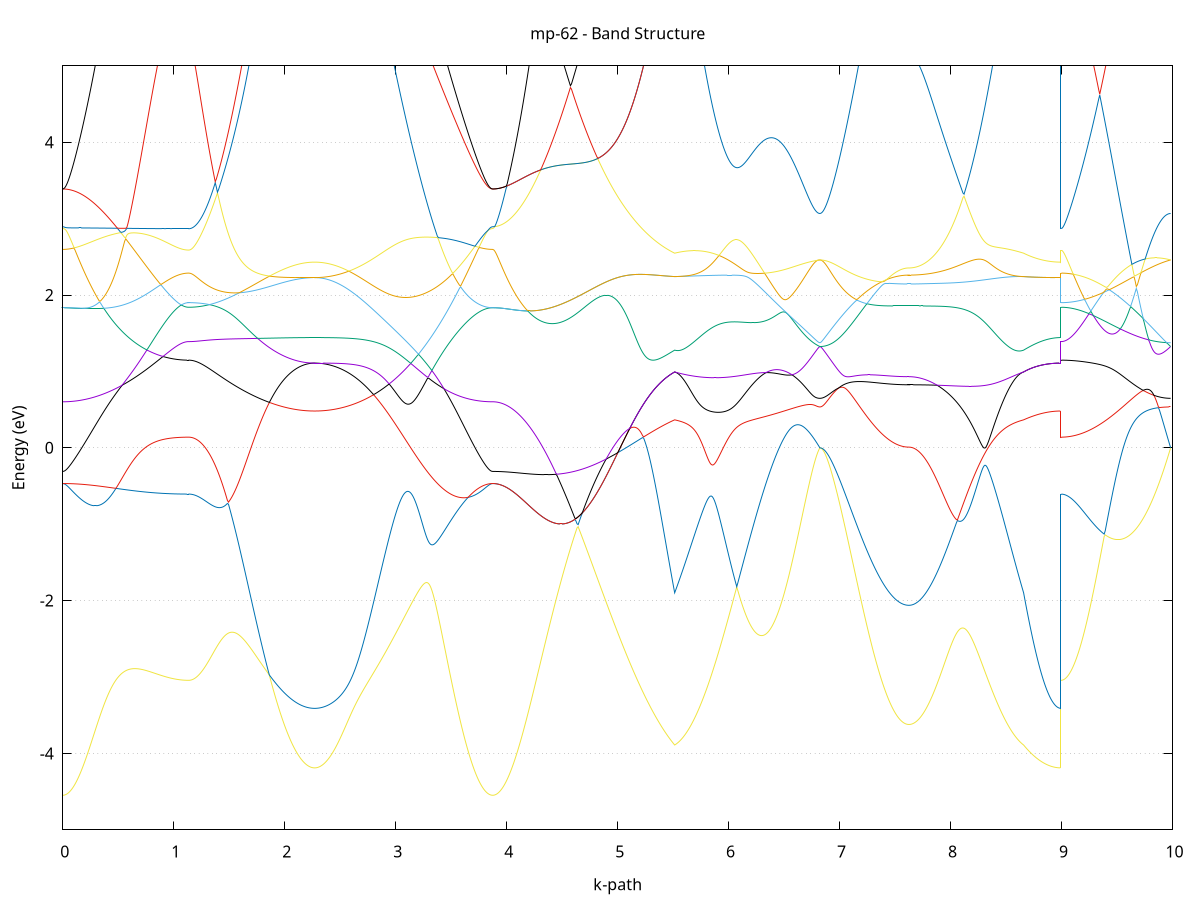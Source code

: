 set title 'mp-62 - Band Structure'
set xlabel 'k-path'
set ylabel 'Energy (eV)'
set grid y
set yrange [-5:5]
set terminal png size 800,600
set output 'mp-62_bands_gnuplot.png'
plot '-' using 1:2 with lines notitle, '-' using 1:2 with lines notitle, '-' using 1:2 with lines notitle, '-' using 1:2 with lines notitle, '-' using 1:2 with lines notitle, '-' using 1:2 with lines notitle, '-' using 1:2 with lines notitle, '-' using 1:2 with lines notitle, '-' using 1:2 with lines notitle, '-' using 1:2 with lines notitle, '-' using 1:2 with lines notitle, '-' using 1:2 with lines notitle, '-' using 1:2 with lines notitle, '-' using 1:2 with lines notitle, '-' using 1:2 with lines notitle, '-' using 1:2 with lines notitle
0.000000 -41.751432
0.009954 -41.751332
0.019908 -41.751132
0.029861 -41.750732
0.039815 -41.750132
0.049769 -41.749432
0.059723 -41.748532
0.069677 -41.747432
0.079630 -41.746232
0.089584 -41.744832
0.099538 -41.743332
0.109492 -41.741632
0.119446 -41.739832
0.129399 -41.737832
0.139353 -41.735732
0.149307 -41.733432
0.159261 -41.730932
0.169215 -41.728332
0.179168 -41.725632
0.189122 -41.722732
0.199076 -41.719732
0.209030 -41.716532
0.218984 -41.713232
0.228937 -41.709732
0.238891 -41.706232
0.248845 -41.702432
0.258799 -41.698632
0.268753 -41.694632
0.278706 -41.690532
0.288660 -41.686332
0.298614 -41.682032
0.308568 -41.677532
0.318522 -41.672932
0.328475 -41.668332
0.338429 -41.663532
0.348383 -41.658632
0.358337 -41.653632
0.368291 -41.648532
0.378244 -41.643332
0.388198 -41.638132
0.398152 -41.632732
0.408106 -41.627332
0.418060 -41.621732
0.428013 -41.616232
0.437967 -41.610532
0.447921 -41.604832
0.457875 -41.599032
0.467829 -41.593132
0.477782 -41.587232
0.487736 -41.581332
0.497690 -41.575332
0.507644 -41.569232
0.517598 -41.563132
0.527551 -41.557032
0.537505 -41.550932
0.547459 -41.544732
0.557413 -41.538532
0.567367 -41.532332
0.577320 -41.526132
0.587274 -41.519932
0.597228 -41.513732
0.607182 -41.507532
0.617136 -41.501332
0.627090 -41.495132
0.637043 -41.489032
0.646997 -41.482832
0.656951 -41.476732
0.666905 -41.470632
0.676859 -41.464632
0.686812 -41.458632
0.696766 -41.452632
0.706720 -41.446732
0.716674 -41.440932
0.726628 -41.435132
0.736581 -41.429432
0.746535 -41.423832
0.756489 -41.418232
0.766443 -41.412732
0.776397 -41.407332
0.786350 -41.402032
0.796304 -41.396832
0.806258 -41.391732
0.816212 -41.386632
0.826166 -41.381732
0.836119 -41.376932
0.846073 -41.372332
0.856027 -41.367732
0.865981 -41.363232
0.875935 -41.358932
0.885888 -41.354732
0.895842 -41.350732
0.905796 -41.346832
0.915750 -41.343032
0.925704 -41.339432
0.935657 -41.335932
0.945611 -41.332532
0.955565 -41.329332
0.965519 -41.326332
0.975473 -41.323432
0.985426 -41.320732
0.995380 -41.318232
1.005334 -41.315832
1.015288 -41.313632
1.025242 -41.311632
1.035195 -41.309732
1.045149 -41.308032
1.055103 -41.306532
1.065057 -41.305132
1.075011 -41.304032
1.084964 -41.303032
1.094918 -41.302132
1.104872 -41.301532
1.114826 -41.301132
1.124780 -41.300832
1.134733 -41.300732
1.134733 -41.300732
1.144687 -41.300632
1.154641 -41.300432
1.164595 -41.300132
1.174549 -41.299632
1.184502 -41.298932
1.194456 -41.298232
1.204410 -41.297332
1.214364 -41.296232
1.224318 -41.295032
1.234271 -41.293732
1.244225 -41.292232
1.254179 -41.290632
1.264133 -41.288932
1.274087 -41.287032
1.284040 -41.285032
1.293994 -41.282932
1.303948 -41.280632
1.313902 -41.278232
1.323856 -41.275732
1.333809 -41.273132
1.343763 -41.270332
1.353717 -41.267532
1.363671 -41.264532
1.373625 -41.261332
1.383578 -41.258132
1.393532 -41.254832
1.403486 -41.251332
1.413440 -41.247732
1.423394 -41.244132
1.433347 -41.240332
1.443301 -41.236432
1.453255 -41.232532
1.463209 -41.228432
1.473163 -41.224232
1.483116 -41.220032
1.493070 -41.215732
1.503024 -41.211232
1.512978 -41.206732
1.522932 -41.202232
1.532885 -41.197532
1.542839 -41.192832
1.552793 -41.188032
1.562747 -41.183232
1.572701 -41.178332
1.582654 -41.173332
1.592608 -41.168332
1.602562 -41.163232
1.612516 -41.158132
1.622470 -41.152932
1.632423 -41.147732
1.642377 -41.142532
1.652331 -41.137232
1.662285 -41.131932
1.672239 -41.126632
1.682192 -41.121332
1.692146 -41.116032
1.702100 -41.110632
1.712054 -41.105232
1.722008 -41.099932
1.731961 -41.094532
1.741915 -41.089132
1.751869 -41.083832
1.761823 -41.078432
1.771777 -41.073132
1.781731 -41.067832
1.791684 -41.062632
1.801638 -41.057332
1.811592 -41.052132
1.821546 -41.046932
1.831500 -41.041832
1.841453 -41.036732
1.851407 -41.031732
1.861361 -41.026732
1.871315 -41.021832
1.881269 -41.016932
1.891222 -41.012132
1.901176 -41.007432
1.911130 -41.002832
1.921084 -40.998232
1.931038 -40.993732
1.940991 -40.989332
1.950945 -40.985032
1.960899 -40.980832
1.970853 -40.976632
1.980807 -40.972632
1.990760 -40.968732
2.000714 -40.964932
2.010668 -40.961232
2.020622 -40.957632
2.030576 -40.954132
2.040529 -40.950732
2.050483 -40.947532
2.060437 -40.944432
2.070391 -40.941432
2.080345 -40.938532
2.090298 -40.935832
2.100252 -40.933232
2.110206 -40.930732
2.120160 -40.928432
2.130114 -40.926232
2.140067 -40.924232
2.150021 -40.922332
2.159975 -40.920532
2.169929 -40.918932
2.179883 -40.917532
2.189836 -40.916232
2.199790 -40.915032
2.209744 -40.914032
2.219698 -40.913132
2.229652 -40.912532
2.239605 -40.911932
2.249559 -40.911532
2.259513 -40.911332
2.269467 -40.911232
2.269467 -40.911232
2.279434 -40.911332
2.289402 -40.911532
2.299369 -40.911932
2.309336 -40.912532
2.319304 -40.913232
2.329271 -40.914032
2.339239 -40.915032
2.349206 -40.916232
2.359174 -40.917532
2.369141 -40.919032
2.379108 -40.920632
2.389076 -40.922432
2.399043 -40.924332
2.409011 -40.926432
2.418978 -40.928632
2.428946 -40.931032
2.438913 -40.933532
2.448880 -40.936232
2.458848 -40.939032
2.468815 -40.942032
2.478783 -40.945132
2.488750 -40.948432
2.498718 -40.951832
2.508685 -40.955332
2.518652 -40.959032
2.528620 -40.962832
2.538587 -40.966832
2.548555 -40.970932
2.558522 -40.975132
2.568490 -40.979532
2.578457 -40.984032
2.588424 -40.988632
2.598392 -40.993432
2.608359 -40.998332
2.618327 -41.003332
2.628294 -41.008432
2.638261 -41.013732
2.648229 -41.019132
2.658196 -41.024632
2.668164 -41.030232
2.678131 -41.035932
2.688099 -41.041832
2.698066 -41.047732
2.708033 -41.053832
2.718001 -41.060032
2.727968 -41.066232
2.737936 -41.072632
2.747903 -41.079132
2.757871 -41.085632
2.767838 -41.092332
2.777805 -41.099132
2.787773 -41.105932
2.797740 -41.112832
2.807708 -41.119932
2.817675 -41.127032
2.827643 -41.134132
2.837610 -41.141432
2.847577 -41.148732
2.857545 -41.156132
2.867512 -41.163632
2.877480 -41.171132
2.887447 -41.178732
2.897415 -41.186432
2.907382 -41.194132
2.917349 -41.201932
2.927317 -41.209732
2.937284 -41.217632
2.947252 -41.225532
2.957219 -41.233432
2.967186 -41.241432
2.977154 -41.249432
2.987121 -41.257532
2.997089 -41.265632
3.007056 -41.273732
3.017024 -41.281932
3.026991 -41.290032
3.036958 -41.298232
3.046926 -41.306432
3.056893 -41.314632
3.066861 -41.322832
3.076828 -41.331132
3.086796 -41.339332
3.096763 -41.347532
3.106730 -41.355732
3.116698 -41.363932
3.126665 -41.372132
3.136633 -41.380332
3.146600 -41.388532
3.156568 -41.396632
3.166535 -41.404732
3.176502 -41.412832
3.186470 -41.420932
3.196437 -41.428932
3.206405 -41.436932
3.216372 -41.444932
3.226340 -41.452832
3.236307 -41.460632
3.246274 -41.468532
3.256242 -41.476232
3.266209 -41.483932
3.276177 -41.491632
3.286144 -41.499232
3.296112 -41.506732
3.306079 -41.514232
3.316046 -41.521632
3.326014 -41.528932
3.335981 -41.536132
3.345949 -41.543332
3.355916 -41.550432
3.365884 -41.557432
3.375851 -41.564332
3.385818 -41.571132
3.395786 -41.577832
3.405753 -41.584532
3.415721 -41.591032
3.425688 -41.597432
3.435655 -41.603832
3.445623 -41.610032
3.455590 -41.616132
3.465558 -41.622132
3.475525 -41.628032
3.485493 -41.633832
3.495460 -41.639532
3.505427 -41.645032
3.515395 -41.650532
3.525362 -41.655832
3.535330 -41.661032
3.545297 -41.666032
3.555265 -41.670932
3.565232 -41.675732
3.575199 -41.680432
3.585167 -41.684932
3.595134 -41.689332
3.605102 -41.693632
3.615069 -41.697732
3.625037 -41.701632
3.635004 -41.705532
3.644971 -41.709232
3.654939 -41.712732
3.664906 -41.716132
3.674874 -41.719332
3.684841 -41.722432
3.694809 -41.725332
3.704776 -41.728132
3.714743 -41.730832
3.724711 -41.733232
3.734678 -41.735632
3.744646 -41.737732
3.754613 -41.739732
3.764580 -41.741632
3.774548 -41.743332
3.784515 -41.744832
3.794483 -41.746232
3.804450 -41.747432
3.814418 -41.748532
3.824385 -41.749432
3.834352 -41.750132
3.844320 -41.750632
3.854287 -41.751132
3.864255 -41.751332
3.874222 -41.751432
3.874222 -41.751432
3.884220 -41.751332
3.894218 -41.751032
3.904217 -41.750532
3.914215 -41.749832
3.924213 -41.748932
3.934211 -41.747832
3.944209 -41.746532
3.954207 -41.745032
3.964205 -41.743332
3.974203 -41.741432
3.984201 -41.739332
3.994200 -41.737032
4.004198 -41.734532
4.014196 -41.731832
4.024194 -41.728932
4.034192 -41.725932
4.044190 -41.722632
4.054188 -41.719232
4.064186 -41.715632
4.074185 -41.711832
4.084183 -41.707832
4.094181 -41.703732
4.104179 -41.699332
4.114177 -41.694832
4.124175 -41.690132
4.134173 -41.685332
4.144171 -41.680232
4.154169 -41.675132
4.164168 -41.669732
4.174166 -41.664232
4.184164 -41.658532
4.194162 -41.652732
4.204160 -41.646832
4.214158 -41.640632
4.224156 -41.634432
4.234154 -41.628032
4.244153 -41.621432
4.254151 -41.614832
4.264149 -41.608032
4.274147 -41.601032
4.284145 -41.594032
4.294143 -41.586832
4.304141 -41.579532
4.314139 -41.572132
4.324138 -41.564632
4.334136 -41.557032
4.344134 -41.549332
4.354132 -41.541532
4.364130 -41.533632
4.374128 -41.525632
4.384126 -41.517532
4.394124 -41.509432
4.404122 -41.501232
4.414121 -41.492932
4.424119 -41.484532
4.434117 -41.476132
4.444115 -41.467632
4.454113 -41.459032
4.464111 -41.450532
4.474109 -41.441832
4.484107 -41.433232
4.494106 -41.424532
4.504104 -41.415732
4.514102 -41.407032
4.524100 -41.398232
4.534098 -41.389432
4.544096 -41.380632
4.554094 -41.371832
4.564092 -41.363032
4.574090 -41.354132
4.584089 -41.345332
4.594087 -41.336532
4.604085 -41.327732
4.614083 -41.319032
4.624081 -41.310232
4.634079 -41.301532
4.644077 -41.292832
4.654075 -41.284232
4.664074 -41.275632
4.674072 -41.267032
4.684070 -41.258532
4.694068 -41.250032
4.704066 -41.241632
4.714064 -41.233332
4.724062 -41.225032
4.734060 -41.216832
4.744058 -41.208732
4.754057 -41.200632
4.764055 -41.192632
4.774053 -41.184732
4.784051 -41.176932
4.794049 -41.169232
4.804047 -41.161532
4.814045 -41.154032
4.824043 -41.146632
4.834042 -41.139232
4.844040 -41.132032
4.854038 -41.124832
4.864036 -41.117832
4.874034 -41.110932
4.884032 -41.104132
4.894030 -41.097432
4.904028 -41.090932
4.914027 -41.084432
4.924025 -41.078132
4.934023 -41.071932
4.944021 -41.065832
4.954019 -41.059832
4.964017 -41.054032
4.974015 -41.048332
4.984013 -41.042732
4.994011 -41.037232
5.004010 -41.031932
5.014008 -41.026732
5.024006 -41.021632
5.034004 -41.016732
5.044002 -41.011932
5.054000 -41.007232
5.063998 -41.002732
5.073996 -40.998332
5.083995 -40.994032
5.093993 -40.989832
5.103991 -40.985832
5.113989 -40.981932
5.123987 -40.978132
5.133985 -40.974532
5.143983 -40.971032
5.153981 -40.967632
5.163979 -40.964332
5.173978 -40.961132
5.183976 -40.958132
5.193974 -40.955232
5.203972 -40.952432
5.213970 -40.949732
5.223968 -40.947132
5.233966 -40.944732
5.243964 -40.942332
5.253963 -40.940132
5.263961 -40.938032
5.273959 -40.935932
5.283957 -40.934032
5.293955 -40.932232
5.303953 -40.930432
5.313951 -40.928832
5.323949 -40.927232
5.333947 -40.925832
5.343946 -40.924432
5.353944 -40.923132
5.363942 -40.921932
5.373940 -40.920732
5.383938 -40.919732
5.393936 -40.918732
5.403934 -40.917832
5.413932 -40.916932
5.423931 -40.916132
5.433929 -40.915432
5.443927 -40.914832
5.453925 -40.914232
5.463923 -40.913632
5.473921 -40.913132
5.483919 -40.912732
5.493917 -40.912332
5.503916 -40.911932
5.513914 -40.911632
5.513914 -40.911632
5.523902 -40.911832
5.533890 -40.912132
5.543878 -40.912532
5.553867 -40.913032
5.563855 -40.913732
5.573843 -40.914432
5.583832 -40.915232
5.593820 -40.916132
5.603808 -40.917132
5.613797 -40.918232
5.623785 -40.919432
5.633773 -40.920732
5.643761 -40.922132
5.653750 -40.923632
5.663738 -40.925132
5.673726 -40.926732
5.683715 -40.928432
5.693703 -40.930232
5.703691 -40.932032
5.713679 -40.933932
5.723668 -40.935932
5.733656 -40.937932
5.743644 -40.940032
5.753633 -40.942232
5.763621 -40.944432
5.773609 -40.946632
5.783598 -40.949032
5.793586 -40.951332
5.803574 -40.953732
5.813562 -40.956132
5.823551 -40.958632
5.833539 -40.961132
5.843527 -40.963632
5.853516 -40.966232
5.863504 -40.968832
5.873492 -40.971432
5.883480 -40.974032
5.893469 -40.976632
5.903457 -40.979332
5.913445 -40.981932
5.923434 -40.984632
5.933422 -40.987332
5.943410 -40.989932
5.953399 -40.992632
5.963387 -40.995232
5.973375 -40.997932
5.983363 -41.000532
5.993352 -41.003232
6.003340 -41.005832
6.013328 -41.008432
6.023317 -41.010932
6.033305 -41.013532
6.043293 -41.016032
6.053281 -41.018532
6.063270 -41.021032
6.073258 -41.023432
6.083246 -41.025832
6.093235 -41.028132
6.103223 -41.030532
6.113211 -41.032732
6.123200 -41.035032
6.133188 -41.037232
6.143176 -41.039332
6.153164 -41.041432
6.163153 -41.043532
6.173141 -41.045532
6.183129 -41.047432
6.193118 -41.049332
6.203106 -41.051232
6.213094 -41.053032
6.223082 -41.054732
6.233071 -41.056432
6.243059 -41.058032
6.253047 -41.059632
6.263036 -41.061132
6.273024 -41.062532
6.283012 -41.063932
6.293001 -41.065332
6.302989 -41.066532
6.312977 -41.067732
6.322965 -41.068932
6.332954 -41.070032
6.342942 -41.071032
6.352930 -41.072032
6.362919 -41.072932
6.372907 -41.073732
6.382895 -41.074532
6.392883 -41.075332
6.402872 -41.075932
6.412860 -41.076632
6.422848 -41.077132
6.432837 -41.077632
6.442825 -41.078132
6.452813 -41.078532
6.462801 -41.078932
6.472790 -41.079232
6.482778 -41.079432
6.492766 -41.079732
6.502755 -41.079832
6.512743 -41.080032
6.522731 -41.080032
6.532720 -41.080132
6.542708 -41.080132
6.552696 -41.080132
6.562684 -41.080032
6.572673 -41.079932
6.582661 -41.079832
6.592649 -41.079732
6.602638 -41.079532
6.612626 -41.079332
6.622614 -41.079132
6.632602 -41.078832
6.642591 -41.078632
6.652579 -41.078432
6.662567 -41.078132
6.672556 -41.077832
6.682544 -41.077532
6.692532 -41.077332
6.702521 -41.077032
6.712509 -41.076732
6.722497 -41.076532
6.732485 -41.076232
6.742474 -41.076032
6.752462 -41.075732
6.762450 -41.075532
6.772439 -41.075432
6.782427 -41.075232
6.792415 -41.075132
6.802403 -41.075032
6.812392 -41.074932
6.822380 -41.074932
6.822380 -41.074932
6.832286 -41.074932
6.842192 -41.075032
6.852098 -41.075032
6.862004 -41.075032
6.871910 -41.075132
6.881815 -41.075232
6.891721 -41.075332
6.901627 -41.075432
6.911533 -41.075532
6.921439 -41.075732
6.931345 -41.075832
6.941251 -41.076032
6.951157 -41.076232
6.961063 -41.076432
6.970969 -41.076632
6.980874 -41.076832
6.990780 -41.077132
7.000686 -41.077332
7.010592 -41.077632
7.020498 -41.077832
7.030404 -41.078132
7.040310 -41.078432
7.050216 -41.078732
7.060122 -41.079032
7.070027 -41.079332
7.079933 -41.079732
7.089839 -41.080032
7.099745 -41.080432
7.109651 -41.080732
7.119557 -41.081132
7.129463 -41.081432
7.139369 -41.081832
7.149275 -41.082232
7.159181 -41.082632
7.169086 -41.082932
7.178992 -41.083332
7.188898 -41.083732
7.198804 -41.084132
7.208710 -41.084532
7.218616 -41.084932
7.228522 -41.085332
7.238428 -41.085732
7.248334 -41.086132
7.258240 -41.086532
7.268145 -41.086832
7.278051 -41.087232
7.287957 -41.087632
7.297863 -41.088032
7.307769 -41.088432
7.317675 -41.088732
7.327581 -41.089132
7.337487 -41.089532
7.347393 -41.089832
7.357299 -41.090232
7.367204 -41.090532
7.377110 -41.090832
7.387016 -41.091132
7.396922 -41.091532
7.406828 -41.091832
7.416734 -41.092032
7.426640 -41.092332
7.436546 -41.092632
7.446452 -41.092832
7.456357 -41.093132
7.466263 -41.093332
7.476169 -41.093632
7.486075 -41.093832
7.495981 -41.094032
7.505887 -41.094132
7.515793 -41.094332
7.525699 -41.094532
7.535605 -41.094632
7.545511 -41.094732
7.555416 -41.094832
7.565322 -41.094932
7.575228 -41.095032
7.585134 -41.095132
7.595040 -41.095132
7.604946 -41.095232
7.614852 -41.095232
7.624758 -41.095232
7.624758 -41.095232
7.634696 -41.095232
7.644634 -41.095132
7.654572 -41.094932
7.664511 -41.094632
7.674449 -41.094332
7.684387 -41.093932
7.694325 -41.093432
7.704263 -41.092832
7.714202 -41.092232
7.724140 -41.091532
7.734078 -41.090732
7.744016 -41.089932
7.753954 -41.089032
7.763893 -41.088032
7.773831 -41.086932
7.783769 -41.085832
7.793707 -41.084632
7.803645 -41.083432
7.813584 -41.082032
7.823522 -41.080632
7.833460 -41.079232
7.843398 -41.077732
7.853337 -41.076132
7.863275 -41.074532
7.873213 -41.072832
7.883151 -41.071032
7.893089 -41.069232
7.903028 -41.067332
7.912966 -41.065432
7.922904 -41.063432
7.932842 -41.061432
7.942780 -41.059332
7.952719 -41.057232
7.962657 -41.055032
7.972595 -41.052832
7.982533 -41.050632
7.992471 -41.048332
8.002410 -41.045932
8.012348 -41.043632
8.022286 -41.041232
8.032224 -41.038732
8.042162 -41.036232
8.052101 -41.033732
8.062039 -41.031232
8.071977 -41.028632
8.081915 -41.026132
8.091854 -41.023532
8.101792 -41.020832
8.111730 -41.018232
8.121668 -41.015532
8.131606 -41.012932
8.141545 -41.010232
8.151483 -41.007532
8.161421 -41.004832
8.171359 -41.002132
8.181297 -40.999432
8.191236 -40.996732
8.201174 -40.994032
8.211112 -40.991332
8.221050 -40.988632
8.230988 -40.986032
8.240927 -40.983332
8.250865 -40.980632
8.260803 -40.978032
8.270741 -40.975432
8.280679 -40.972832
8.290618 -40.970232
8.300556 -40.967732
8.310494 -40.965232
8.320432 -40.962732
8.330371 -40.960232
8.340309 -40.957832
8.350247 -40.955432
8.360185 -40.953132
8.370123 -40.950832
8.380062 -40.948632
8.390000 -40.946332
8.399938 -40.944232
8.409876 -40.942132
8.419814 -40.940032
8.429753 -40.938032
8.439691 -40.936132
8.449629 -40.934232
8.459567 -40.932432
8.469505 -40.930632
8.479444 -40.928932
8.489382 -40.927332
8.499320 -40.925732
8.509258 -40.924332
8.519197 -40.922832
8.529135 -40.921532
8.539073 -40.920232
8.549011 -40.919132
8.558949 -40.918032
8.568888 -40.916932
8.578826 -40.916032
8.588764 -40.915132
8.598702 -40.914432
8.608640 -40.913732
8.618579 -40.913132
8.628517 -40.912632
8.638455 -40.912232
8.648393 -40.911832
8.658331 -40.911632
8.658331 -40.911632
8.668234 -40.911332
8.678136 -40.911132
8.688038 -40.910932
8.697940 -40.910732
8.707842 -40.910632
8.717744 -40.910532
8.727646 -40.910432
8.737549 -40.910332
8.747451 -40.910332
8.757353 -40.910232
8.767255 -40.910232
8.777157 -40.910232
8.787059 -40.910332
8.796961 -40.910332
8.806863 -40.910332
8.816766 -40.910432
8.826668 -40.910432
8.836570 -40.910532
8.846472 -40.910632
8.856374 -40.910632
8.866276 -40.910732
8.876178 -40.910732
8.886080 -40.910832
8.895983 -40.910932
8.905885 -40.910932
8.915787 -40.911032
8.925689 -40.911032
8.935591 -40.911132
8.945493 -40.911132
8.955395 -40.911232
8.965298 -40.911232
8.975200 -40.911232
8.985102 -40.911232
8.995004 -40.911232
8.995004 -41.300732
9.004986 -41.300632
9.014967 -41.300532
9.024949 -41.300232
9.034930 -41.299832
9.044912 -41.299332
9.054894 -41.298732
9.064875 -41.298032
9.074857 -41.297232
9.084839 -41.296332
9.094820 -41.295232
9.104802 -41.294132
9.114784 -41.292932
9.124765 -41.291532
9.134747 -41.290132
9.144729 -41.288532
9.154710 -41.286932
9.164692 -41.285132
9.174673 -41.283332
9.184655 -41.281432
9.194637 -41.279332
9.204618 -41.277232
9.214600 -41.275032
9.224582 -41.272732
9.234563 -41.270432
9.244545 -41.267932
9.254527 -41.265432
9.264508 -41.262832
9.274490 -41.260132
9.284471 -41.257332
9.294453 -41.254532
9.304435 -41.251632
9.314416 -41.248632
9.324398 -41.245632
9.334380 -41.242532
9.344361 -41.239432
9.354343 -41.236232
9.364324 -41.232932
9.374306 -41.229732
9.384288 -41.226332
9.394269 -41.223032
9.404251 -41.219632
9.414233 -41.216132
9.424214 -41.212732
9.434196 -41.209232
9.444178 -41.205632
9.454159 -41.202132
9.464141 -41.198632
9.474122 -41.195032
9.484104 -41.191432
9.494086 -41.187832
9.504067 -41.184232
9.514049 -41.180732
9.524031 -41.177132
9.534012 -41.173532
9.543994 -41.170032
9.553976 -41.166432
9.563957 -41.162932
9.573939 -41.159432
9.583921 -41.156032
9.593902 -41.152532
9.603884 -41.149132
9.613865 -41.145732
9.623847 -41.142432
9.633829 -41.139132
9.643810 -41.135932
9.653792 -41.132732
9.663774 -41.129632
9.673755 -41.126532
9.683737 -41.123532
9.693719 -41.120632
9.703700 -41.117732
9.713682 -41.114932
9.723663 -41.112232
9.733645 -41.109632
9.743627 -41.107032
9.753608 -41.104532
9.763590 -41.102132
9.773572 -41.099832
9.783553 -41.097632
9.793535 -41.095432
9.803516 -41.093432
9.813498 -41.091432
9.823480 -41.089632
9.833461 -41.087932
9.843443 -41.086232
9.853425 -41.084732
9.863406 -41.083332
9.873388 -41.081932
9.883370 -41.080732
9.893351 -41.079632
9.903333 -41.078732
9.913314 -41.077832
9.923296 -41.077032
9.933278 -41.076432
9.943259 -41.075932
9.953241 -41.075432
9.963223 -41.075232
9.973204 -41.075032
9.983186 -41.074932
e
0.000000 -16.411932
0.009954 -16.413032
0.019908 -16.416232
0.029861 -16.421432
0.039815 -16.428832
0.049769 -16.438232
0.059723 -16.449732
0.069677 -16.463332
0.079630 -16.478832
0.089584 -16.496432
0.099538 -16.515832
0.109492 -16.537232
0.119446 -16.560432
0.129399 -16.585532
0.139353 -16.612432
0.149307 -16.640932
0.159261 -16.671232
0.169215 -16.703032
0.179168 -16.736532
0.189122 -16.771432
0.199076 -16.807932
0.209030 -16.845732
0.218984 -16.884832
0.228937 -16.925332
0.238891 -16.966932
0.248845 -17.009732
0.258799 -17.053732
0.268753 -17.098632
0.278706 -17.144632
0.288660 -17.191432
0.298614 -17.239232
0.308568 -17.287732
0.318522 -17.337032
0.328475 -17.387032
0.338429 -17.437632
0.348383 -17.488832
0.358337 -17.540532
0.368291 -17.592732
0.378244 -17.645432
0.388198 -17.698432
0.398152 -17.751732
0.408106 -17.805332
0.418060 -17.859132
0.428013 -17.913132
0.437967 -17.967332
0.447921 -18.021532
0.457875 -18.075832
0.467829 -18.130132
0.477782 -18.184332
0.487736 -18.238532
0.497690 -18.292532
0.507644 -18.346432
0.517598 -18.400232
0.527551 -18.453732
0.537505 -18.506932
0.547459 -18.559832
0.557413 -18.612432
0.567367 -18.664732
0.577320 -18.716532
0.587274 -18.768032
0.597228 -18.819032
0.607182 -18.869532
0.617136 -18.919532
0.627090 -18.969032
0.637043 -19.017932
0.646997 -19.066232
0.656951 -19.114032
0.666905 -19.161132
0.676859 -19.207532
0.686812 -19.253232
0.696766 -19.298332
0.706720 -19.342632
0.716674 -19.386232
0.726628 -19.429032
0.736581 -19.471132
0.746535 -19.512332
0.756489 -19.552732
0.766443 -19.592332
0.776397 -19.631032
0.786350 -19.668932
0.796304 -19.705832
0.806258 -19.741932
0.816212 -19.777032
0.826166 -19.811232
0.836119 -19.844532
0.846073 -19.876832
0.856027 -19.908132
0.865981 -19.938432
0.875935 -19.967732
0.885888 -19.996132
0.895842 -20.023432
0.905796 -20.049632
0.915750 -20.074832
0.925704 -20.099032
0.935657 -20.122132
0.945611 -20.144232
0.955565 -20.165132
0.965519 -20.185032
0.975473 -20.203832
0.985426 -20.221432
0.995380 -20.238032
1.005334 -20.253432
1.015288 -20.267832
1.025242 -20.281032
1.035195 -20.293032
1.045149 -20.304032
1.055103 -20.313832
1.065057 -20.322432
1.075011 -20.329932
1.084964 -20.336332
1.094918 -20.341532
1.104872 -20.345532
1.114826 -20.348432
1.124780 -20.350132
1.134733 -20.350732
1.134733 -20.350732
1.144687 -20.350632
1.154641 -20.350132
1.164595 -20.349332
1.174549 -20.348232
1.184502 -20.346832
1.194456 -20.345032
1.204410 -20.343032
1.214364 -20.340632
1.224318 -20.337932
1.234271 -20.334932
1.244225 -20.331632
1.254179 -20.328032
1.264133 -20.324132
1.274087 -20.319932
1.284040 -20.315432
1.293994 -20.310632
1.303948 -20.305532
1.313902 -20.300132
1.323856 -20.294432
1.333809 -20.288432
1.343763 -20.282132
1.353717 -20.275632
1.363671 -20.268732
1.373625 -20.261632
1.383578 -20.254332
1.393532 -20.246632
1.403486 -20.238732
1.413440 -20.230632
1.423394 -20.222232
1.433347 -20.213532
1.443301 -20.204632
1.453255 -20.195532
1.463209 -20.186132
1.473163 -20.176532
1.483116 -20.166732
1.493070 -20.156732
1.503024 -20.146532
1.512978 -20.136032
1.522932 -20.125432
1.532885 -20.114632
1.542839 -20.103532
1.552793 -20.092432
1.562747 -20.081032
1.572701 -20.069532
1.582654 -20.057832
1.592608 -20.046032
1.602562 -20.034032
1.612516 -20.021932
1.622470 -20.009732
1.632423 -19.997432
1.642377 -19.984932
1.652331 -19.972432
1.662285 -19.959832
1.672239 -19.947032
1.682192 -19.934332
1.692146 -19.921432
1.702100 -19.908532
1.712054 -19.895532
1.722008 -19.882632
1.731961 -19.869632
1.741915 -19.856532
1.751869 -19.843532
1.761823 -19.830532
1.771777 -19.817432
1.781731 -19.804532
1.791684 -19.791532
1.801638 -19.778632
1.811592 -19.765732
1.821546 -19.752932
1.831500 -19.740232
1.841453 -19.727632
1.851407 -19.715032
1.861361 -19.702632
1.871315 -19.690332
1.881269 -19.678132
1.891222 -19.666132
1.901176 -19.654232
1.911130 -19.642532
1.921084 -19.630932
1.931038 -19.619632
1.940991 -19.608432
1.950945 -19.597432
1.960899 -19.586632
1.970853 -19.576132
1.980807 -19.565832
1.990760 -19.555732
2.000714 -19.545932
2.010668 -19.536432
2.020622 -19.527132
2.030576 -19.518132
2.040529 -19.509532
2.050483 -19.501132
2.060437 -19.493032
2.070391 -19.485232
2.080345 -19.477732
2.090298 -19.470632
2.100252 -19.463932
2.110206 -19.457432
2.120160 -19.451432
2.130114 -19.445632
2.140067 -19.440332
2.150021 -19.435332
2.159975 -19.430732
2.169929 -19.426532
2.179883 -19.422732
2.189836 -19.419332
2.199790 -19.416232
2.209744 -19.413632
2.219698 -19.411332
2.229652 -19.409532
2.239605 -19.408132
2.249559 -19.407032
2.259513 -19.406432
2.269467 -19.406232
2.269467 -19.406232
2.279434 -19.406232
2.289402 -19.406032
2.299369 -19.405632
2.309336 -19.405132
2.319304 -19.404532
2.329271 -19.403832
2.339239 -19.402932
2.349206 -19.401832
2.359174 -19.400632
2.369141 -19.399332
2.379108 -19.397832
2.389076 -19.396232
2.399043 -19.394432
2.409011 -19.392432
2.418978 -19.390232
2.428946 -19.387932
2.438913 -19.385432
2.448880 -19.382732
2.458848 -19.379832
2.468815 -19.376832
2.478783 -19.373532
2.488750 -19.370032
2.498718 -19.366332
2.508685 -19.362432
2.518652 -19.358232
2.528620 -19.353832
2.538587 -19.349232
2.548555 -19.344332
2.558522 -19.339232
2.568490 -19.333732
2.578457 -19.328132
2.588424 -19.322132
2.598392 -19.315832
2.608359 -19.309332
2.618327 -19.302532
2.628294 -19.295332
2.638261 -19.287832
2.648229 -19.280032
2.658196 -19.271932
2.668164 -19.263432
2.678131 -19.254632
2.688099 -19.245432
2.698066 -19.235932
2.708033 -19.226032
2.718001 -19.215732
2.727968 -19.205032
2.737936 -19.193932
2.747903 -19.182532
2.757871 -19.170632
2.767838 -19.158432
2.777805 -19.145732
2.787773 -19.132632
2.797740 -19.119132
2.807708 -19.105232
2.817675 -19.090832
2.827643 -19.076032
2.837610 -19.060732
2.847577 -19.045032
2.857545 -19.028932
2.867512 -19.012332
2.877480 -18.995232
2.887447 -18.977732
2.897415 -18.959732
2.907382 -18.941232
2.917349 -18.922332
2.927317 -18.902932
2.937284 -18.883132
2.947252 -18.862732
2.957219 -18.841932
2.967186 -18.820732
2.977154 -18.798932
2.987121 -18.776732
2.997089 -18.754032
3.007056 -18.730932
3.017024 -18.707332
3.026991 -18.683232
3.036958 -18.658732
3.046926 -18.633732
3.056893 -18.608232
3.066861 -18.582332
3.076828 -18.556032
3.086796 -18.529232
3.096763 -18.502032
3.106730 -18.474332
3.116698 -18.446232
3.126665 -18.417832
3.136633 -18.388832
3.146600 -18.359532
3.156568 -18.329832
3.166535 -18.299832
3.176502 -18.269332
3.186470 -18.238532
3.196437 -18.207332
3.206405 -18.175832
3.216372 -18.143932
3.226340 -18.111832
3.236307 -18.079332
3.246274 -18.046532
3.256242 -18.013432
3.266209 -17.980132
3.276177 -17.946532
3.286144 -17.912732
3.296112 -17.878732
3.306079 -17.844532
3.316046 -17.810132
3.326014 -17.775532
3.335981 -17.740832
3.345949 -17.706032
3.355916 -17.671032
3.365884 -17.636032
3.375851 -17.600932
3.385818 -17.565732
3.395786 -17.530632
3.405753 -17.495532
3.415721 -17.460432
3.425688 -17.425332
3.435655 -17.390332
3.445623 -17.355532
3.455590 -17.320832
3.465558 -17.286232
3.475525 -17.251932
3.485493 -17.217832
3.495460 -17.183932
3.505427 -17.150432
3.515395 -17.117132
3.525362 -17.084232
3.535330 -17.051732
3.545297 -17.019632
3.555265 -16.988032
3.565232 -16.956832
3.575199 -16.926232
3.585167 -16.896132
3.595134 -16.866632
3.605102 -16.837732
3.615069 -16.809532
3.625037 -16.782032
3.635004 -16.755232
3.644971 -16.729232
3.654939 -16.704032
3.664906 -16.679632
3.674874 -16.656132
3.684841 -16.633532
3.694809 -16.611832
3.704776 -16.591132
3.714743 -16.571332
3.724711 -16.552732
3.734678 -16.535032
3.744646 -16.518532
3.754613 -16.503032
3.764580 -16.488732
3.774548 -16.475632
3.784515 -16.463732
3.794483 -16.452932
3.804450 -16.443432
3.814418 -16.435132
3.824385 -16.428032
3.834352 -16.422332
3.844320 -16.417732
3.854287 -16.414532
3.864255 -16.412632
3.874222 -16.411932
3.874222 -16.411932
3.884220 -16.412132
3.894218 -16.412432
3.904217 -16.413032
3.914215 -16.413932
3.924213 -16.414932
3.934211 -16.416332
3.944209 -16.417832
3.954207 -16.419732
3.964205 -16.421732
3.974203 -16.424032
3.984201 -16.426632
3.994200 -16.429432
4.004198 -16.432432
4.014196 -16.435732
4.024194 -16.439332
4.034192 -16.443132
4.044190 -16.447132
4.054188 -16.451432
4.064186 -16.456032
4.074185 -16.460832
4.084183 -16.465932
4.094181 -16.471332
4.104179 -16.476932
4.114177 -16.482832
4.124175 -16.489032
4.134173 -16.500632
4.144171 -16.545832
4.154169 -16.591932
4.164168 -16.639032
4.174166 -16.686832
4.184164 -16.735332
4.194162 -16.784632
4.204160 -16.834432
4.214158 -16.884832
4.224156 -16.935732
4.234154 -16.987032
4.244153 -17.038732
4.254151 -17.090732
4.264149 -17.143132
4.274147 -17.195632
4.284145 -17.248332
4.294143 -17.301232
4.304141 -17.354132
4.314139 -17.407032
4.324138 -17.459932
4.334136 -17.512832
4.344134 -17.565532
4.354132 -17.618132
4.364130 -17.670632
4.374128 -17.722732
4.384126 -17.774732
4.394124 -17.826332
4.404122 -17.877632
4.414121 -17.928532
4.424119 -17.979032
4.434117 -18.029132
4.444115 -18.078732
4.454113 -18.127832
4.464111 -18.176432
4.474109 -18.224432
4.484107 -18.271832
4.494106 -18.318632
4.504104 -18.364832
4.514102 -18.410332
4.524100 -18.455132
4.534098 -18.499232
4.544096 -18.542532
4.554094 -18.585132
4.564092 -18.627032
4.574090 -18.668032
4.584089 -18.708232
4.594087 -18.747632
4.604085 -18.786132
4.614083 -18.823832
4.624081 -18.860532
4.634079 -18.896432
4.644077 -18.931332
4.654075 -18.965332
4.664074 -18.998432
4.674072 -19.030532
4.684070 -19.061632
4.694068 -19.091832
4.704066 -19.120932
4.714064 -19.149032
4.724062 -19.176232
4.734060 -19.202332
4.744058 -19.227332
4.754057 -19.251332
4.764055 -19.274332
4.774053 -19.296232
4.784051 -19.317032
4.794049 -19.336732
4.804047 -19.355432
4.814045 -19.373032
4.824043 -19.389532
4.834042 -19.404932
4.844040 -19.419232
4.854038 -19.432432
4.864036 -19.444532
4.874034 -19.455632
4.884032 -19.465532
4.894030 -19.474332
4.904028 -19.482032
4.914027 -19.488632
4.924025 -19.494132
4.934023 -19.498532
4.944021 -19.501732
4.954019 -19.504032
4.964017 -19.505132
4.974015 -19.505132
4.984013 -19.504032
4.994011 -19.501932
5.004010 -19.498732
5.014008 -19.494532
5.024006 -19.489132
5.034004 -19.482832
5.044002 -19.475432
5.054000 -19.466932
5.063998 -19.457532
5.073996 -19.447032
5.083995 -19.435532
5.093993 -19.423132
5.103991 -19.409632
5.113989 -19.395232
5.123987 -19.379932
5.133985 -19.363632
5.143983 -19.346432
5.153981 -19.328332
5.163979 -19.309432
5.173978 -19.289532
5.183976 -19.268832
5.193974 -19.247332
5.203972 -19.225032
5.213970 -19.201832
5.223968 -19.177932
5.233966 -19.153332
5.243964 -19.127932
5.253963 -19.101932
5.263961 -19.075132
5.273959 -19.047732
5.283957 -19.019732
5.293955 -18.991132
5.303953 -18.961932
5.313951 -18.932232
5.323949 -18.901932
5.333947 -18.871232
5.343946 -18.882932
5.353944 -18.902232
5.363942 -18.921232
5.373940 -18.939932
5.383938 -18.958432
5.393936 -18.976532
5.403934 -18.994332
5.413932 -19.011732
5.423931 -19.028932
5.433929 -19.045732
5.443927 -19.062232
5.453925 -19.078332
5.463923 -19.094132
5.473921 -19.109532
5.483919 -19.124632
5.493917 -19.139432
5.503916 -19.153732
5.513914 -19.167732
5.513914 -19.167732
5.523902 -19.161032
5.533890 -19.154432
5.543878 -19.148032
5.553867 -19.141932
5.563855 -19.135932
5.573843 -19.130132
5.583832 -19.124532
5.593820 -19.119132
5.603808 -19.113932
5.613797 -19.108932
5.623785 -19.104032
5.633773 -19.099432
5.643761 -19.094932
5.653750 -19.090532
5.663738 -19.086332
5.673726 -19.082332
5.683715 -19.082132
5.693703 -19.084832
5.703691 -19.088832
5.713679 -19.093932
5.723668 -19.100232
5.733656 -19.107432
5.743644 -19.115632
5.753633 -19.124732
5.763621 -19.134532
5.773609 -19.144932
5.783598 -19.156032
5.793586 -19.167532
5.803574 -19.179432
5.813562 -19.191732
5.823551 -19.204332
5.833539 -19.217132
5.843527 -19.230032
5.853516 -19.243132
5.863504 -19.256232
5.873492 -19.269432
5.883480 -19.282632
5.893469 -19.295832
5.903457 -19.308932
5.913445 -19.322032
5.923434 -19.334932
5.933422 -19.347732
5.943410 -19.360432
5.953399 -19.372932
5.963387 -19.385232
5.973375 -19.397332
5.983363 -19.409232
5.993352 -19.420932
6.003340 -19.432432
6.013328 -19.443632
6.023317 -19.454532
6.033305 -19.465232
6.043293 -19.475632
6.053281 -19.485732
6.063270 -19.495532
6.073258 -19.505132
6.083246 -19.514332
6.093235 -19.523232
6.103223 -19.531832
6.113211 -19.540132
6.123200 -19.548032
6.133188 -19.555732
6.143176 -19.562932
6.153164 -19.569932
6.163153 -19.576532
6.173141 -19.582732
6.183129 -19.588632
6.193118 -19.594232
6.203106 -19.599432
6.213094 -19.604332
6.223082 -19.608832
6.233071 -19.612932
6.243059 -19.616732
6.253047 -19.620132
6.263036 -19.623132
6.273024 -19.625832
6.283012 -19.628232
6.293001 -19.630132
6.302989 -19.631732
6.312977 -19.633032
6.322965 -19.633932
6.332954 -19.634432
6.342942 -19.634632
6.352930 -19.634432
6.362919 -19.633932
6.372907 -19.633032
6.382895 -19.631832
6.392883 -19.630232
6.402872 -19.628332
6.412860 -19.626132
6.422848 -19.623532
6.432837 -19.620632
6.442825 -19.617432
6.452813 -19.613932
6.462801 -19.610132
6.472790 -19.605932
6.482778 -19.601532
6.492766 -19.596832
6.502755 -19.591832
6.512743 -19.586632
6.522731 -19.581132
6.532720 -19.575432
6.542708 -19.569432
6.552696 -19.563232
6.562684 -19.556832
6.572673 -19.550332
6.582661 -19.543532
6.592649 -19.536632
6.602638 -19.529632
6.612626 -19.522532
6.622614 -19.515332
6.632602 -19.508032
6.642591 -19.500732
6.652579 -19.493432
6.662567 -19.486132
6.672556 -19.478932
6.682544 -19.471832
6.692532 -19.464832
6.702521 -19.458032
6.712509 -19.451432
6.722497 -19.445132
6.732485 -19.439232
6.742474 -19.433632
6.752462 -19.428432
6.762450 -19.423832
6.772439 -19.419732
6.782427 -19.416232
6.792415 -19.413432
6.802403 -19.411432
6.812392 -19.410132
6.822380 -19.409732
6.822380 -19.409732
6.832286 -19.410432
6.842192 -19.412732
6.852098 -19.416432
6.862004 -19.421632
6.871910 -19.428232
6.881815 -19.436132
6.891721 -19.445232
6.901627 -19.455632
6.911533 -19.467032
6.921439 -19.479432
6.931345 -19.492832
6.941251 -19.507032
6.951157 -19.521932
6.961063 -19.537532
6.970969 -19.553732
6.980874 -19.570432
6.990780 -19.587632
7.000686 -19.605132
7.010592 -19.623032
7.020498 -19.641232
7.030404 -19.659532
7.040310 -19.678132
7.050216 -19.696732
7.060122 -19.715532
7.070027 -19.734332
7.079933 -19.753132
7.089839 -19.772032
7.099745 -19.790732
7.109651 -19.809432
7.119557 -19.828032
7.129463 -19.846532
7.139369 -19.864832
7.149275 -19.883032
7.159181 -19.901032
7.169086 -19.918832
7.178992 -19.936432
7.188898 -19.953732
7.198804 -19.970832
7.208710 -19.987632
7.218616 -20.004232
7.228522 -20.020532
7.238428 -20.036532
7.248334 -20.052232
7.258240 -20.067632
7.268145 -20.082632
7.278051 -20.097332
7.287957 -20.111732
7.297863 -20.125832
7.307769 -20.139432
7.317675 -20.152732
7.327581 -20.165732
7.337487 -20.178332
7.347393 -20.190532
7.357299 -20.202332
7.367204 -20.213732
7.377110 -20.224732
7.387016 -20.235432
7.396922 -20.245632
7.406828 -20.255432
7.416734 -20.264832
7.426640 -20.273832
7.436546 -20.282432
7.446452 -20.290532
7.456357 -20.298332
7.466263 -20.305632
7.476169 -20.312432
7.486075 -20.318932
7.495981 -20.324932
7.505887 -20.330432
7.515793 -20.335532
7.525699 -20.340232
7.535605 -20.344532
7.545511 -20.348332
7.555416 -20.351632
7.565322 -20.354632
7.575228 -20.357032
7.585134 -20.359032
7.595040 -20.360632
7.604946 -20.361732
7.614852 -20.362432
7.624758 -20.362632
7.624758 -20.362632
7.634696 -20.362432
7.644634 -20.361732
7.654572 -20.360632
7.664511 -20.359132
7.674449 -20.357132
7.684387 -20.354732
7.694325 -20.351832
7.704263 -20.348632
7.714202 -20.344832
7.724140 -20.340632
7.734078 -20.336032
7.744016 -20.331032
7.753954 -20.325532
7.763893 -20.319632
7.773831 -20.313332
7.783769 -20.306632
7.793707 -20.299432
7.803645 -20.291832
7.813584 -20.283732
7.823522 -20.275332
7.833460 -20.266432
7.843398 -20.257132
7.853337 -20.247432
7.863275 -20.237332
7.873213 -20.226832
7.883151 -20.215932
7.893089 -20.204632
7.903028 -20.192932
7.912966 -20.180832
7.922904 -20.168332
7.932842 -20.155432
7.942780 -20.142132
7.952719 -20.128432
7.962657 -20.114432
7.972595 -20.100032
7.982533 -20.085332
7.992471 -20.070132
8.002410 -20.054732
8.012348 -20.038832
8.022286 -20.022732
8.032224 -20.006132
8.042162 -19.989332
8.052101 -19.972132
8.062039 -19.954632
8.071977 -19.936832
8.081915 -19.918732
8.091854 -19.900332
8.101792 -19.881632
8.111730 -19.862632
8.121668 -19.843332
8.131606 -19.823832
8.141545 -19.804032
8.151483 -19.783932
8.161421 -19.763732
8.171359 -19.743232
8.181297 -19.722432
8.191236 -19.701532
8.201174 -19.680432
8.211112 -19.659132
8.221050 -19.637732
8.230988 -19.616132
8.240927 -19.594432
8.250865 -19.572632
8.260803 -19.550732
8.270741 -19.528832
8.280679 -19.506832
8.290618 -19.484832
8.300556 -19.462832
8.310494 -19.440932
8.320432 -19.419132
8.330371 -19.397432
8.340309 -19.375832
8.350247 -19.354532
8.360185 -19.333532
8.370123 -19.312732
8.380062 -19.292432
8.390000 -19.272632
8.399938 -19.253332
8.409876 -19.234732
8.419814 -19.216932
8.429753 -19.199932
8.439691 -19.183932
8.449629 -19.169032
8.459567 -19.155332
8.469505 -19.142932
8.479444 -19.132032
8.489382 -19.122732
8.499320 -19.115032
8.509258 -19.108932
8.519197 -19.104532
8.529135 -19.101832
8.539073 -19.100632
8.549011 -19.101032
8.558949 -19.102832
8.568888 -19.105832
8.578826 -19.109932
8.588764 -19.115032
8.598702 -19.121032
8.608640 -19.127732
8.618579 -19.134932
8.628517 -19.142732
8.638455 -19.150832
8.648393 -19.159232
8.658331 -19.167732
8.658331 -19.167732
8.668234 -19.181232
8.678136 -19.194432
8.688038 -19.207232
8.697940 -19.219532
8.707842 -19.231632
8.717744 -19.243232
8.727646 -19.254532
8.737549 -19.265432
8.747451 -19.275832
8.757353 -19.285932
8.767255 -19.295732
8.777157 -19.305032
8.787059 -19.313932
8.796961 -19.322432
8.806863 -19.330532
8.816766 -19.338232
8.826668 -19.345532
8.836570 -19.352432
8.846472 -19.358932
8.856374 -19.365032
8.866276 -19.370632
8.876178 -19.375932
8.886080 -19.380732
8.895983 -19.385132
8.905885 -19.389132
8.915787 -19.392732
8.925689 -19.395932
8.935591 -19.398632
8.945493 -19.400932
8.955395 -19.402832
8.965298 -19.404332
8.975200 -19.405432
8.985102 -19.406032
8.995004 -19.406232
8.995004 -20.350732
9.004986 -20.350532
9.014967 -20.349732
9.024949 -20.348532
9.034930 -20.346732
9.044912 -20.344432
9.054894 -20.341732
9.064875 -20.338432
9.074857 -20.334732
9.084839 -20.330432
9.094820 -20.325632
9.104802 -20.320432
9.114784 -20.314632
9.124765 -20.308432
9.134747 -20.301632
9.144729 -20.294432
9.154710 -20.286632
9.164692 -20.278432
9.174673 -20.269732
9.184655 -20.260532
9.194637 -20.250832
9.204618 -20.240632
9.214600 -20.229932
9.224582 -20.218832
9.234563 -20.207232
9.244545 -20.195132
9.254527 -20.182532
9.264508 -20.169432
9.274490 -20.155932
9.284471 -20.141932
9.294453 -20.127532
9.304435 -20.112632
9.314416 -20.097232
9.324398 -20.081432
9.334380 -20.065132
9.344361 -20.048332
9.354343 -20.031132
9.364324 -20.013532
9.374306 -19.995432
9.384288 -19.976932
9.394269 -19.958032
9.404251 -19.938632
9.414233 -19.918832
9.424214 -19.898532
9.434196 -19.877932
9.444178 -19.856832
9.454159 -19.835432
9.464141 -19.813532
9.474122 -19.791232
9.484104 -19.768532
9.494086 -19.745432
9.504067 -19.722032
9.514049 -19.698132
9.524031 -19.673932
9.534012 -19.649332
9.543994 -19.624332
9.553976 -19.599032
9.563957 -19.573332
9.573939 -19.547232
9.583921 -19.520832
9.593902 -19.494132
9.603884 -19.467032
9.613865 -19.439632
9.623847 -19.411932
9.633829 -19.383832
9.643810 -19.355432
9.653792 -19.326832
9.663774 -19.297832
9.673755 -19.268632
9.683737 -19.239032
9.693719 -19.209232
9.703700 -19.179132
9.713682 -19.148832
9.723663 -19.118132
9.733645 -19.087332
9.743627 -19.099632
9.753608 -19.124332
9.763590 -19.148032
9.773572 -19.170832
9.783553 -19.192632
9.793535 -19.213432
9.803516 -19.233232
9.813498 -19.252132
9.823480 -19.269832
9.833461 -19.286632
9.843443 -19.302332
9.853425 -19.317032
9.863406 -19.330632
9.873388 -19.343232
9.883370 -19.354732
9.893351 -19.365132
9.903333 -19.374432
9.913314 -19.382632
9.923296 -19.389832
9.933278 -19.395932
9.943259 -19.400832
9.953241 -19.404732
9.963223 -19.407432
9.973204 -19.409132
9.983186 -19.409732
e
0.000000 -16.411932
0.009954 -16.411932
0.019908 -16.411732
0.029861 -16.411532
0.039815 -16.411132
0.049769 -16.410732
0.059723 -16.410132
0.069677 -16.409432
0.079630 -16.408732
0.089584 -16.407832
0.099538 -16.406832
0.109492 -16.405832
0.119446 -16.404632
0.129399 -16.403332
0.139353 -16.402032
0.149307 -16.400532
0.159261 -16.399032
0.169215 -16.397332
0.179168 -16.395632
0.189122 -16.393832
0.199076 -16.391932
0.209030 -16.389932
0.218984 -16.387832
0.228937 -16.385632
0.238891 -16.383332
0.248845 -16.381032
0.258799 -16.378632
0.268753 -16.376132
0.278706 -16.373532
0.288660 -16.370932
0.298614 -16.368132
0.308568 -16.365432
0.318522 -16.362532
0.328475 -16.359632
0.338429 -16.356632
0.348383 -16.353532
0.358337 -16.350432
0.368291 -16.347232
0.378244 -16.344032
0.388198 -16.340732
0.398152 -16.337432
0.408106 -16.334032
0.418060 -16.330632
0.428013 -16.327132
0.437967 -16.323632
0.447921 -16.320132
0.457875 -16.316532
0.467829 -16.312932
0.477782 -16.309332
0.487736 -16.305632
0.497690 -16.301932
0.507644 -16.298232
0.517598 -16.294532
0.527551 -16.290732
0.537505 -16.287032
0.547459 -16.283232
0.557413 -16.279432
0.567367 -16.290632
0.577320 -16.302332
0.587274 -16.313932
0.597228 -16.325532
0.607182 -16.337032
0.617136 -16.348532
0.627090 -16.359932
0.637043 -16.371232
0.646997 -16.382432
0.656951 -16.393632
0.666905 -16.404632
0.676859 -16.415532
0.686812 -16.426332
0.696766 -16.437032
0.706720 -16.447632
0.716674 -16.458032
0.726628 -16.468332
0.736581 -16.478432
0.746535 -16.488432
0.756489 -16.498232
0.766443 -16.507832
0.776397 -16.517232
0.786350 -16.526532
0.796304 -16.535632
0.806258 -16.544432
0.816212 -16.553132
0.826166 -16.561632
0.836119 -16.569832
0.846073 -16.577932
0.856027 -16.585732
0.865981 -16.593232
0.875935 -16.600632
0.885888 -16.607732
0.895842 -16.614532
0.905796 -16.621232
0.915750 -16.627532
0.925704 -16.633632
0.935657 -16.639532
0.945611 -16.645032
0.955565 -16.650432
0.965519 -16.655432
0.975473 -16.660232
0.985426 -16.664732
0.995380 -16.668932
1.005334 -16.672932
1.015288 -16.676532
1.025242 -16.679932
1.035195 -16.683032
1.045149 -16.685832
1.055103 -16.688332
1.065057 -16.690532
1.075011 -16.692532
1.084964 -16.694132
1.094918 -16.695432
1.104872 -16.696532
1.114826 -16.697232
1.124780 -16.697732
1.134733 -16.697832
1.134733 -16.697832
1.144687 -16.698032
1.154641 -16.698632
1.164595 -16.699532
1.174549 -16.700832
1.184502 -16.702532
1.194456 -16.704632
1.204410 -16.707032
1.214364 -16.709832
1.224318 -16.713032
1.234271 -16.716632
1.244225 -16.720532
1.254179 -16.724732
1.264133 -16.729332
1.274087 -16.734332
1.284040 -16.739632
1.293994 -16.745232
1.303948 -16.751132
1.313902 -16.757432
1.323856 -16.764032
1.333809 -16.771032
1.343763 -16.778232
1.353717 -16.785732
1.363671 -16.793532
1.373625 -16.801632
1.383578 -16.810032
1.393532 -16.818632
1.403486 -16.827632
1.413440 -16.836732
1.423394 -16.846132
1.433347 -16.855832
1.443301 -16.865632
1.453255 -16.875732
1.463209 -16.905632
1.473163 -16.946532
1.483116 -16.987932
1.493070 -17.029832
1.503024 -17.072232
1.512978 -17.115132
1.522932 -17.158332
1.532885 -17.201932
1.542839 -17.245832
1.552793 -17.290032
1.562747 -17.334432
1.572701 -17.379032
1.582654 -17.423732
1.592608 -17.468632
1.602562 -17.513632
1.612516 -17.558632
1.622470 -17.603632
1.632423 -17.648632
1.642377 -17.693532
1.652331 -17.738432
1.662285 -17.783132
1.672239 -17.827732
1.682192 -17.872132
1.692146 -17.916332
1.702100 -17.960332
1.712054 -18.004032
1.722008 -18.047432
1.731961 -18.090532
1.741915 -18.133232
1.751869 -18.175632
1.761823 -18.217532
1.771777 -18.259032
1.781731 -18.300132
1.791684 -18.340732
1.801638 -18.380832
1.811592 -18.420432
1.821546 -18.459432
1.831500 -18.497932
1.841453 -18.535832
1.851407 -18.573132
1.861361 -18.609832
1.871315 -18.645832
1.881269 -18.681232
1.891222 -18.715932
1.901176 -18.749932
1.911130 -18.783232
1.921084 -18.815832
1.931038 -18.847632
1.940991 -18.878732
1.950945 -18.909032
1.960899 -18.938532
1.970853 -18.967232
1.980807 -18.995132
1.990760 -19.022232
2.000714 -19.048432
2.010668 -19.073832
2.020622 -19.098332
2.030576 -19.122032
2.040529 -19.144732
2.050483 -19.166632
2.060437 -19.187532
2.070391 -19.207632
2.080345 -19.226732
2.090298 -19.244932
2.100252 -19.262132
2.110206 -19.278432
2.120160 -19.293832
2.130114 -19.308232
2.140067 -19.321632
2.150021 -19.334132
2.159975 -19.345532
2.169929 -19.356032
2.179883 -19.365532
2.189836 -19.374132
2.199790 -19.381632
2.209744 -19.388132
2.219698 -19.393632
2.229652 -19.398232
2.239605 -19.401732
2.249559 -19.404232
2.259513 -19.405732
2.269467 -19.406232
2.269467 -19.406232
2.279434 -19.406032
2.289402 -19.405332
2.299369 -19.404132
2.309336 -19.402532
2.319304 -19.400432
2.329271 -19.397932
2.339239 -19.394932
2.349206 -19.391432
2.359174 -19.387532
2.369141 -19.383132
2.379108 -19.378232
2.389076 -19.372932
2.399043 -19.367132
2.409011 -19.360932
2.418978 -19.354232
2.428946 -19.347132
2.438913 -19.339532
2.448880 -19.331532
2.458848 -19.323032
2.468815 -19.314032
2.478783 -19.304732
2.488750 -19.294832
2.498718 -19.284632
2.508685 -19.273932
2.518652 -19.262732
2.528620 -19.251132
2.538587 -19.239132
2.548555 -19.226732
2.558522 -19.213832
2.568490 -19.200532
2.578457 -19.186832
2.588424 -19.172732
2.598392 -19.158132
2.608359 -19.143232
2.618327 -19.127832
2.628294 -19.112032
2.638261 -19.095832
2.648229 -19.079232
2.658196 -19.062332
2.668164 -19.044932
2.678131 -19.027132
2.688099 -19.009032
2.698066 -18.990532
2.708033 -18.971632
2.718001 -18.952332
2.727968 -18.932632
2.737936 -18.912632
2.747903 -18.892332
2.757871 -18.871632
2.767838 -18.850532
2.777805 -18.829132
2.787773 -18.807432
2.797740 -18.785332
2.807708 -18.762932
2.817675 -18.740232
2.827643 -18.717132
2.837610 -18.693832
2.847577 -18.670132
2.857545 -18.646232
2.867512 -18.622032
2.877480 -18.597432
2.887447 -18.572632
2.897415 -18.547632
2.907382 -18.522232
2.917349 -18.496632
2.927317 -18.470832
2.937284 -18.444732
2.947252 -18.418432
2.957219 -18.391832
2.967186 -18.365132
2.977154 -18.338132
2.987121 -18.310932
2.997089 -18.283532
3.007056 -18.255932
3.017024 -18.228232
3.026991 -18.200332
3.036958 -18.172232
3.046926 -18.144032
3.056893 -18.115632
3.066861 -18.087132
3.076828 -18.058432
3.086796 -18.029732
3.096763 -18.000832
3.106730 -17.971932
3.116698 -17.942932
3.126665 -17.913732
3.136633 -17.884632
3.146600 -17.855332
3.156568 -17.826132
3.166535 -17.796832
3.176502 -17.767532
3.186470 -17.738132
3.196437 -17.708832
3.206405 -17.679532
3.216372 -17.650232
3.226340 -17.620932
3.236307 -17.591732
3.246274 -17.562632
3.256242 -17.533532
3.266209 -17.504532
3.276177 -17.475632
3.286144 -17.446932
3.296112 -17.418232
3.306079 -17.389732
3.316046 -17.361332
3.326014 -17.333132
3.335981 -17.305132
3.345949 -17.277232
3.355916 -17.249632
3.365884 -17.222232
3.375851 -17.195032
3.385818 -17.168132
3.395786 -17.141432
3.405753 -17.114932
3.415721 -17.088832
3.425688 -17.063032
3.435655 -17.037432
3.445623 -17.012232
3.455590 -16.987432
3.465558 -16.962932
3.475525 -16.938732
3.485493 -16.915032
3.495460 -16.891632
3.505427 -16.868732
3.515395 -16.846132
3.525362 -16.824032
3.535330 -16.802432
3.545297 -16.781232
3.555265 -16.760432
3.565232 -16.740232
3.575199 -16.720532
3.585167 -16.701232
3.595134 -16.682532
3.605102 -16.664432
3.615069 -16.646832
3.625037 -16.629732
3.635004 -16.613232
3.644971 -16.597332
3.654939 -16.582032
3.664906 -16.567332
3.674874 -16.553232
3.684841 -16.539732
3.694809 -16.526932
3.704776 -16.514732
3.714743 -16.503132
3.724711 -16.492332
3.734678 -16.482032
3.744646 -16.472532
3.754613 -16.463632
3.764580 -16.455432
3.774548 -16.447932
3.784515 -16.441132
3.794483 -16.435032
3.804450 -16.429632
3.814418 -16.424932
3.824385 -16.421032
3.834352 -16.417732
3.844320 -16.415232
3.854287 -16.413432
3.864255 -16.412332
3.874222 -16.411932
3.874222 -16.411932
3.884220 -16.412132
3.894218 -16.412432
3.904217 -16.413032
3.914215 -16.413932
3.924213 -16.414932
3.934211 -16.416332
3.944209 -16.417832
3.954207 -16.419732
3.964205 -16.421732
3.974203 -16.424032
3.984201 -16.426632
3.994200 -16.429432
4.004198 -16.432432
4.014196 -16.435732
4.024194 -16.439332
4.034192 -16.443132
4.044190 -16.447132
4.054188 -16.451432
4.064186 -16.456032
4.074185 -16.460832
4.084183 -16.465932
4.094181 -16.471332
4.104179 -16.476932
4.114177 -16.482832
4.124175 -16.489032
4.134173 -16.495532
4.144171 -16.502232
4.154169 -16.509232
4.164168 -16.516532
4.174166 -16.524032
4.184164 -16.531932
4.194162 -16.540032
4.204160 -16.548432
4.214158 -16.557132
4.224156 -16.566132
4.234154 -16.575532
4.244153 -16.585132
4.254151 -16.595032
4.264149 -16.605232
4.274147 -16.615732
4.284145 -16.626532
4.294143 -16.637632
4.304141 -16.649032
4.314139 -16.660732
4.324138 -16.672832
4.334136 -16.685132
4.344134 -16.697832
4.354132 -16.710832
4.364130 -16.724132
4.374128 -16.737732
4.384126 -16.751632
4.394124 -16.765832
4.404122 -16.780432
4.414121 -16.795232
4.424119 -16.810432
4.434117 -16.825932
4.444115 -16.841632
4.454113 -16.857732
4.464111 -16.874132
4.474109 -16.890932
4.484107 -16.907932
4.494106 -16.925232
4.504104 -16.942832
4.514102 -16.960732
4.524100 -16.978932
4.534098 -16.997432
4.544096 -17.016232
4.554094 -17.035332
4.564092 -17.054732
4.574090 -17.074332
4.584089 -17.094232
4.594087 -17.114432
4.604085 -17.134832
4.614083 -17.155532
4.624081 -17.176532
4.634079 -17.197732
4.644077 -17.219132
4.654075 -17.240832
4.664074 -17.262732
4.674072 -17.284932
4.684070 -17.307332
4.694068 -17.329932
4.704066 -17.352632
4.714064 -17.375632
4.724062 -17.398832
4.734060 -17.422232
4.744058 -17.445832
4.754057 -17.469532
4.764055 -17.493432
4.774053 -17.517532
4.784051 -17.541732
4.794049 -17.566032
4.804047 -17.590532
4.814045 -17.615132
4.824043 -17.639832
4.834042 -17.664732
4.844040 -17.689632
4.854038 -17.714732
4.864036 -17.739832
4.874034 -17.765032
4.884032 -17.790332
4.894030 -17.815632
4.904028 -17.841032
4.914027 -17.866432
4.924025 -17.891932
4.934023 -17.917432
4.944021 -17.942932
4.954019 -17.968432
4.964017 -17.993932
4.974015 -18.019432
4.984013 -18.044932
4.994011 -18.070432
5.004010 -18.095832
5.014008 -18.121232
5.024006 -18.146532
5.034004 -18.171832
5.044002 -18.197032
5.054000 -18.222232
5.063998 -18.247232
5.073996 -18.272232
5.083995 -18.297032
5.093993 -18.321832
5.103991 -18.346432
5.113989 -18.370932
5.123987 -18.395332
5.133985 -18.419532
5.143983 -18.443632
5.153981 -18.467532
5.163979 -18.491332
5.173978 -18.514932
5.183976 -18.538332
5.193974 -18.561532
5.203972 -18.584632
5.213970 -18.607432
5.223968 -18.630032
5.233966 -18.652432
5.243964 -18.674632
5.253963 -18.696632
5.263961 -18.718332
5.273959 -18.739832
5.283957 -18.761032
5.293955 -18.782032
5.303953 -18.802732
5.313951 -18.823232
5.323949 -18.843332
5.333947 -18.863232
5.343946 -18.882932
5.353944 -18.902232
5.363942 -18.921232
5.373940 -18.939932
5.383938 -18.958432
5.393936 -18.976532
5.403934 -18.994332
5.413932 -19.011732
5.423931 -19.028932
5.433929 -19.045732
5.443927 -19.062232
5.453925 -19.078332
5.463923 -19.094132
5.473921 -19.109532
5.483919 -19.124632
5.493917 -19.139432
5.503916 -19.153732
5.513914 -19.167732
5.513914 -19.167732
5.523902 -19.160732
5.533890 -19.153432
5.543878 -19.145832
5.553867 -19.138232
5.563855 -19.130532
5.573843 -19.122932
5.583832 -19.115632
5.593820 -19.108632
5.603808 -19.102132
5.613797 -19.096232
5.623785 -19.091132
5.633773 -19.086832
5.643761 -19.083532
5.653750 -19.081432
5.663738 -19.080432
5.673726 -19.080632
5.683715 -19.078532
5.693703 -19.074832
5.703691 -19.071232
5.713679 -19.067832
5.723668 -19.064532
5.733656 -19.061332
5.743644 -19.058332
5.753633 -19.055432
5.763621 -19.052632
5.773609 -19.049832
5.783598 -19.047232
5.793586 -19.044732
5.803574 -19.042332
5.813562 -19.039932
5.823551 -19.037632
5.833539 -19.035432
5.843527 -19.033232
5.853516 -19.031132
5.863504 -19.029132
5.873492 -19.027032
5.883480 -19.025032
5.893469 -19.023032
5.903457 -19.021132
5.913445 -19.019132
5.923434 -19.017232
5.933422 -19.015232
5.943410 -19.013332
5.953399 -19.011332
5.963387 -19.009332
5.973375 -19.007232
5.983363 -19.005232
5.993352 -19.003032
6.003340 -19.000932
6.013328 -18.998632
6.023317 -18.996432
6.033305 -18.994032
6.043293 -18.991632
6.053281 -18.989032
6.063270 -18.986432
6.073258 -18.983732
6.083246 -18.980932
6.093235 -18.978032
6.103223 -18.975032
6.113211 -18.971832
6.123200 -18.968632
6.133188 -18.965232
6.143176 -18.961632
6.153164 -18.958032
6.163153 -18.954132
6.173141 -18.950232
6.183129 -18.946132
6.193118 -18.941832
6.203106 -18.937332
6.213094 -18.932732
6.223082 -18.928032
6.233071 -18.923032
6.243059 -18.917932
6.253047 -18.912632
6.263036 -18.907132
6.273024 -18.901432
6.283012 -18.895532
6.293001 -18.889432
6.302989 -18.883132
6.312977 -18.876632
6.322965 -18.869932
6.332954 -18.863032
6.342942 -18.855932
6.352930 -18.848632
6.362919 -18.841132
6.372907 -18.833332
6.382895 -18.825432
6.392883 -18.817232
6.402872 -18.808832
6.412860 -18.800132
6.422848 -18.791332
6.432837 -18.782232
6.442825 -18.772932
6.452813 -18.763332
6.462801 -18.753632
6.472790 -18.743632
6.482778 -18.733432
6.492766 -18.722932
6.502755 -18.712332
6.512743 -18.701432
6.522731 -18.690232
6.532720 -18.678932
6.542708 -18.667332
6.552696 -18.655532
6.562684 -18.643532
6.572673 -18.631232
6.582661 -18.618732
6.592649 -18.606032
6.602638 -18.593132
6.612626 -18.580032
6.622614 -18.566632
6.632602 -18.553132
6.642591 -18.539332
6.652579 -18.525332
6.662567 -18.511132
6.672556 -18.496732
6.682544 -18.482132
6.692532 -18.467332
6.702521 -18.452332
6.712509 -18.437132
6.722497 -18.421732
6.732485 -18.406232
6.742474 -18.390432
6.752462 -18.374532
6.762450 -18.358432
6.772439 -18.342132
6.782427 -18.325732
6.792415 -18.309132
6.802403 -18.292332
6.812392 -18.275432
6.822380 -18.258332
6.822380 -18.258332
6.832286 -18.258132
6.842192 -18.257532
6.852098 -18.256432
6.862004 -18.255032
6.871910 -18.253132
6.881815 -18.250832
6.891721 -18.248132
6.901627 -18.245032
6.911533 -18.241532
6.921439 -18.237632
6.931345 -18.233332
6.941251 -18.228732
6.951157 -18.223632
6.961063 -18.218232
6.970969 -18.212332
6.980874 -18.206232
6.990780 -18.199732
7.000686 -18.192832
7.010592 -18.185632
7.020498 -18.178032
7.030404 -18.170232
7.040310 -18.162032
7.050216 -18.153532
7.060122 -18.144832
7.070027 -18.135732
7.079933 -18.126432
7.089839 -18.116932
7.099745 -18.107132
7.109651 -18.097032
7.119557 -18.086832
7.129463 -18.076332
7.139369 -18.065732
7.149275 -18.054932
7.159181 -18.043932
7.169086 -18.032832
7.178992 -18.021532
7.188898 -18.010232
7.198804 -17.998732
7.208710 -17.987232
7.218616 -17.975632
7.228522 -17.963932
7.238428 -17.952332
7.248334 -17.940632
7.258240 -17.928932
7.268145 -17.917332
7.278051 -17.905632
7.287957 -17.894132
7.297863 -17.882632
7.307769 -17.871232
7.317675 -17.860032
7.327581 -17.848832
7.337487 -17.837932
7.347393 -17.827032
7.357299 -17.816432
7.367204 -17.806032
7.377110 -17.795832
7.387016 -17.785832
7.396922 -17.776132
7.406828 -17.766732
7.416734 -17.757632
7.426640 -17.748732
7.436546 -17.740232
7.446452 -17.732032
7.456357 -17.724232
7.466263 -17.716732
7.476169 -17.709732
7.486075 -17.703032
7.495981 -17.696732
7.505887 -17.690832
7.515793 -17.685432
7.525699 -17.680432
7.535605 -17.675832
7.545511 -17.671732
7.555416 -17.668132
7.565322 -17.664932
7.575228 -17.662232
7.585134 -17.660032
7.595040 -17.658332
7.604946 -17.657132
7.614852 -17.656332
7.624758 -17.656132
7.624758 -17.656132
7.634696 -17.656432
7.644634 -17.657332
7.654572 -17.658832
7.664511 -17.661032
7.674449 -17.663732
7.684387 -17.667132
7.694325 -17.671032
7.704263 -17.675632
7.714202 -17.680732
7.724140 -17.686432
7.734078 -17.692732
7.744016 -17.699632
7.753954 -17.707132
7.763893 -17.715132
7.773831 -17.723632
7.783769 -17.732732
7.793707 -17.742332
7.803645 -17.752532
7.813584 -17.763132
7.823522 -17.774332
7.833460 -17.786032
7.843398 -17.798132
7.853337 -17.810732
7.863275 -17.823732
7.873213 -17.837232
7.883151 -17.851232
7.893089 -17.865532
7.903028 -17.880332
7.912966 -17.895432
7.922904 -17.910932
7.932842 -17.926832
7.942780 -17.943032
7.952719 -17.959632
7.962657 -17.976432
7.972595 -17.993632
7.982533 -18.011132
7.992471 -18.028932
8.002410 -18.046932
8.012348 -18.065132
8.022286 -18.083632
8.032224 -18.102332
8.042162 -18.121232
8.052101 -18.140332
8.062039 -18.159632
8.071977 -18.179032
8.081915 -18.198632
8.091854 -18.218332
8.101792 -18.238132
8.111730 -18.258132
8.121668 -18.278132
8.131606 -18.298232
8.141545 -18.318332
8.151483 -18.338532
8.161421 -18.358732
8.171359 -18.378932
8.181297 -18.399232
8.191236 -18.419432
8.201174 -18.439632
8.211112 -18.459832
8.221050 -18.480032
8.230988 -18.500032
8.240927 -18.520032
8.250865 -18.540032
8.260803 -18.559832
8.270741 -18.579532
8.280679 -18.599232
8.290618 -18.618632
8.300556 -18.638032
8.310494 -18.657232
8.320432 -18.676232
8.330371 -18.695132
8.340309 -18.713832
8.350247 -18.732332
8.360185 -18.750632
8.370123 -18.768732
8.380062 -18.786632
8.390000 -18.804232
8.399938 -18.821632
8.409876 -18.838832
8.419814 -18.855732
8.429753 -18.872432
8.439691 -18.888832
8.449629 -18.904932
8.459567 -18.920732
8.469505 -18.936232
8.479444 -18.951532
8.489382 -18.966432
8.499320 -18.981032
8.509258 -18.995332
8.519197 -19.009332
8.529135 -19.023032
8.539073 -19.036332
8.549011 -19.049232
8.558949 -19.061932
8.568888 -19.074132
8.578826 -19.086032
8.588764 -19.097632
8.598702 -19.108732
8.608640 -19.119532
8.618579 -19.130032
8.628517 -19.140032
8.638455 -19.149632
8.648393 -19.158932
8.658331 -19.167732
8.658331 -19.167732
8.668234 -19.181232
8.678136 -19.194432
8.688038 -19.207232
8.697940 -19.219532
8.707842 -19.231632
8.717744 -19.243232
8.727646 -19.254532
8.737549 -19.265432
8.747451 -19.275832
8.757353 -19.285932
8.767255 -19.295732
8.777157 -19.305032
8.787059 -19.313932
8.796961 -19.322432
8.806863 -19.330532
8.816766 -19.338232
8.826668 -19.345532
8.836570 -19.352432
8.846472 -19.358932
8.856374 -19.365032
8.866276 -19.370632
8.876178 -19.375932
8.886080 -19.380732
8.895983 -19.385132
8.905885 -19.389132
8.915787 -19.392732
8.925689 -19.395932
8.935591 -19.398632
8.945493 -19.400932
8.955395 -19.402832
8.965298 -19.404332
8.975200 -19.405432
8.985102 -19.406032
8.995004 -19.406232
8.995004 -16.697832
9.004986 -16.698732
9.014967 -16.701332
9.024949 -16.705832
9.034930 -16.711932
9.044912 -16.719832
9.054894 -16.729532
9.064875 -16.740832
9.074857 -16.753832
9.084839 -16.768532
9.094820 -16.784732
9.104802 -16.802632
9.114784 -16.822132
9.124765 -16.843032
9.134747 -16.865432
9.144729 -16.889332
9.154710 -16.914532
9.164692 -16.941132
9.174673 -16.969032
9.184655 -16.998232
9.194637 -17.028532
9.204618 -17.059932
9.214600 -17.092532
9.224582 -17.126132
9.234563 -17.160732
9.244545 -17.196232
9.254527 -17.232532
9.264508 -17.269732
9.274490 -17.307732
9.284471 -17.346332
9.294453 -17.385632
9.304435 -17.425532
9.314416 -17.466032
9.324398 -17.506932
9.334380 -17.548332
9.344361 -17.590032
9.354343 -17.632132
9.364324 -17.674532
9.374306 -17.717232
9.384288 -17.760032
9.394269 -17.802932
9.404251 -17.846032
9.414233 -17.889132
9.424214 -17.932232
9.434196 -17.975332
9.444178 -18.018332
9.454159 -18.061132
9.464141 -18.103832
9.474122 -18.146332
9.484104 -18.188632
9.494086 -18.230632
9.504067 -18.272232
9.514049 -18.313532
9.524031 -18.354532
9.534012 -18.395032
9.543994 -18.435032
9.553976 -18.474632
9.563957 -18.513732
9.573939 -18.552232
9.583921 -18.590132
9.593902 -18.627532
9.603884 -18.664232
9.613865 -18.700332
9.623847 -18.735732
9.633829 -18.770432
9.643810 -18.804432
9.653792 -18.837632
9.663774 -18.870032
9.673755 -18.901732
9.683737 -18.932632
9.693719 -18.962632
9.703700 -18.991832
9.713682 -19.020132
9.723663 -19.047532
9.733645 -19.074032
9.743627 -19.056232
9.753608 -19.024832
9.763590 -18.993332
9.773572 -18.961532
9.783553 -18.929532
9.793535 -18.897332
9.803516 -18.864932
9.813498 -18.832332
9.823480 -18.799532
9.833461 -18.766632
9.843443 -18.733532
9.853425 -18.700332
9.863406 -18.666932
9.873388 -18.633432
9.883370 -18.599732
9.893351 -18.565932
9.903333 -18.532132
9.913314 -18.498132
9.923296 -18.464032
9.933278 -18.429932
9.943259 -18.395732
9.953241 -18.361432
9.963223 -18.327132
9.973204 -18.292732
9.983186 -18.258332
e
0.000000 -15.848232
0.009954 -15.848432
0.019908 -15.848932
0.029861 -15.849832
0.039815 -15.851132
0.049769 -15.852632
0.059723 -15.854532
0.069677 -15.856832
0.079630 -15.859432
0.089584 -15.862432
0.099538 -15.865732
0.109492 -15.869332
0.119446 -15.873232
0.129399 -15.877532
0.139353 -15.882132
0.149307 -15.887032
0.159261 -15.892332
0.169215 -15.897832
0.179168 -15.903732
0.189122 -15.909832
0.199076 -15.916332
0.209030 -15.923032
0.218984 -15.930032
0.228937 -15.937332
0.238891 -15.944832
0.248845 -15.952632
0.258799 -15.960732
0.268753 -15.969032
0.278706 -15.977532
0.288660 -15.986332
0.298614 -15.995332
0.308568 -16.004532
0.318522 -16.013932
0.328475 -16.023532
0.338429 -16.033332
0.348383 -16.043332
0.358337 -16.053532
0.368291 -16.063832
0.378244 -16.074332
0.388198 -16.084932
0.398152 -16.095732
0.408106 -16.106532
0.418060 -16.117532
0.428013 -16.128732
0.437967 -16.139932
0.447921 -16.151232
0.457875 -16.162632
0.467829 -16.174032
0.477782 -16.185532
0.487736 -16.197132
0.497690 -16.208732
0.507644 -16.220432
0.517598 -16.232132
0.527551 -16.243832
0.537505 -16.255532
0.547459 -16.267232
0.557413 -16.278932
0.567367 -16.275632
0.577320 -16.271932
0.587274 -16.268132
0.597228 -16.264332
0.607182 -16.260532
0.617136 -16.256832
0.627090 -16.253132
0.637043 -16.249332
0.646997 -16.245632
0.656951 -16.241932
0.666905 -16.238332
0.676859 -16.234632
0.686812 -16.231032
0.696766 -16.227532
0.706720 -16.223932
0.716674 -16.220432
0.726628 -16.217032
0.736581 -16.213632
0.746535 -16.210232
0.756489 -16.206932
0.766443 -16.203632
0.776397 -16.200432
0.786350 -16.197232
0.796304 -16.194132
0.806258 -16.191132
0.816212 -16.188132
0.826166 -16.185232
0.836119 -16.182432
0.846073 -16.179632
0.856027 -16.176932
0.865981 -16.174332
0.875935 -16.171832
0.885888 -16.169332
0.895842 -16.166932
0.905796 -16.164632
0.915750 -16.162432
0.925704 -16.160332
0.935657 -16.158232
0.945611 -16.156332
0.955565 -16.154432
0.965519 -16.152632
0.975473 -16.151032
0.985426 -16.149432
0.995380 -16.147932
1.005334 -16.146532
1.015288 -16.145232
1.025242 -16.144032
1.035195 -16.142932
1.045149 -16.141932
1.055103 -16.141032
1.065057 -16.140332
1.075011 -16.139632
1.084964 -16.139032
1.094918 -16.138532
1.104872 -16.138232
1.114826 -16.137932
1.124780 -16.137732
1.134733 -16.137732
1.134733 -16.137732
1.144687 -16.138532
1.154641 -16.140932
1.164595 -16.145032
1.174549 -16.150632
1.184502 -16.157932
1.194456 -16.166732
1.204410 -16.177132
1.214364 -16.189132
1.224318 -16.202632
1.234271 -16.217632
1.244225 -16.234132
1.254179 -16.252032
1.264133 -16.271432
1.274087 -16.292232
1.284040 -16.314432
1.293994 -16.338032
1.303948 -16.362832
1.313902 -16.388932
1.323856 -16.416232
1.333809 -16.444832
1.343763 -16.474432
1.353717 -16.505332
1.363671 -16.537132
1.373625 -16.570032
1.383578 -16.603932
1.393532 -16.638832
1.403486 -16.674532
1.413440 -16.711232
1.423394 -16.748632
1.433347 -16.786832
1.443301 -16.825732
1.453255 -16.865332
1.463209 -16.886032
1.473163 -16.896532
1.483116 -16.907232
1.493070 -16.918032
1.503024 -16.929132
1.512978 -16.940332
1.522932 -16.951632
1.532885 -16.963132
1.542839 -16.974732
1.552793 -16.986532
1.562747 -16.998332
1.572701 -17.010332
1.582654 -17.022432
1.592608 -17.034532
1.602562 -17.046732
1.612516 -17.059032
1.622470 -17.071332
1.632423 -17.083732
1.642377 -17.096132
1.652331 -17.108532
1.662285 -17.121032
1.672239 -17.133432
1.682192 -17.145932
1.692146 -17.158332
1.702100 -17.170732
1.712054 -17.183132
1.722008 -17.195432
1.731961 -17.207732
1.741915 -17.219932
1.751869 -17.232132
1.761823 -17.244232
1.771777 -17.256232
1.781731 -17.268132
1.791684 -17.279932
1.801638 -17.291632
1.811592 -17.303132
1.821546 -17.314632
1.831500 -17.325932
1.841453 -17.337132
1.851407 -17.348132
1.861361 -17.358932
1.871315 -17.369632
1.881269 -17.380232
1.891222 -17.390532
1.901176 -17.400732
1.911130 -17.410632
1.921084 -17.420432
1.931038 -17.430032
1.940991 -17.439332
1.950945 -17.448532
1.960899 -17.457432
1.970853 -17.466132
1.980807 -17.474532
1.990760 -17.482832
2.000714 -17.490732
2.010668 -17.498532
2.020622 -17.506032
2.030576 -17.513232
2.040529 -17.520132
2.050483 -17.526832
2.060437 -17.533332
2.070391 -17.539432
2.080345 -17.545332
2.090298 -17.550932
2.100252 -17.556232
2.110206 -17.561232
2.120160 -17.565932
2.130114 -17.570432
2.140067 -17.574532
2.150021 -17.578432
2.159975 -17.581932
2.169929 -17.585232
2.179883 -17.588132
2.189836 -17.590832
2.199790 -17.593132
2.209744 -17.595132
2.219698 -17.596832
2.229652 -17.598232
2.239605 -17.599332
2.249559 -17.600132
2.259513 -17.600632
2.269467 -17.600732
2.269467 -17.600732
2.279434 -17.600632
2.289402 -17.600132
2.299369 -17.599332
2.309336 -17.598232
2.319304 -17.596832
2.329271 -17.595132
2.339239 -17.593132
2.349206 -17.590732
2.359174 -17.588132
2.369141 -17.585132
2.379108 -17.581832
2.389076 -17.578332
2.399043 -17.574432
2.409011 -17.570232
2.418978 -17.565732
2.428946 -17.560932
2.438913 -17.555832
2.448880 -17.550432
2.458848 -17.544732
2.468815 -17.538732
2.478783 -17.532432
2.488750 -17.525832
2.498718 -17.519032
2.508685 -17.511832
2.518652 -17.504332
2.528620 -17.496632
2.538587 -17.488632
2.548555 -17.480332
2.558522 -17.471832
2.568490 -17.462932
2.578457 -17.453832
2.588424 -17.444432
2.598392 -17.434832
2.608359 -17.424932
2.618327 -17.414732
2.628294 -17.404332
2.638261 -17.393732
2.648229 -17.382832
2.658196 -17.371632
2.668164 -17.360232
2.678131 -17.348632
2.688099 -17.336732
2.698066 -17.324632
2.708033 -17.312332
2.718001 -17.299732
2.727968 -17.287032
2.737936 -17.274032
2.747903 -17.260832
2.757871 -17.247432
2.767838 -17.233832
2.777805 -17.220032
2.787773 -17.206132
2.797740 -17.191932
2.807708 -17.177632
2.817675 -17.163132
2.827643 -17.148432
2.837610 -17.133532
2.847577 -17.118532
2.857545 -17.103332
2.867512 -17.088032
2.877480 -17.072632
2.887447 -17.057032
2.897415 -17.041232
2.907382 -17.025432
2.917349 -17.009432
2.927317 -16.993332
2.937284 -16.977132
2.947252 -16.960832
2.957219 -16.944332
2.967186 -16.927832
2.977154 -16.911232
2.987121 -16.894632
2.997089 -16.877832
3.007056 -16.861032
3.017024 -16.844132
3.026991 -16.827232
3.036958 -16.810232
3.046926 -16.793232
3.056893 -16.776132
3.066861 -16.759032
3.076828 -16.741932
3.086796 -16.724832
3.096763 -16.707632
3.106730 -16.690532
3.116698 -16.673332
3.126665 -16.656232
3.136633 -16.639132
3.146600 -16.622032
3.156568 -16.604932
3.166535 -16.587932
3.176502 -16.570932
3.186470 -16.554032
3.196437 -16.537132
3.206405 -16.520332
3.216372 -16.503532
3.226340 -16.486832
3.236307 -16.470332
3.246274 -16.453832
3.256242 -16.437432
3.266209 -16.421132
3.276177 -16.404932
3.286144 -16.388832
3.296112 -16.372932
3.306079 -16.357132
3.316046 -16.341432
3.326014 -16.325932
3.335981 -16.310532
3.345949 -16.295232
3.355916 -16.280232
3.365884 -16.265332
3.375851 -16.250632
3.385818 -16.236032
3.395786 -16.221732
3.405753 -16.207532
3.415721 -16.193532
3.425688 -16.179832
3.435655 -16.166232
3.445623 -16.152932
3.455590 -16.139832
3.465558 -16.126932
3.475525 -16.114332
3.485493 -16.101832
3.495460 -16.089732
3.505427 -16.077832
3.515395 -16.066132
3.525362 -16.054732
3.535330 -16.043532
3.545297 -16.032732
3.555265 -16.022132
3.565232 -16.011732
3.575199 -16.001732
3.585167 -15.991932
3.595134 -15.982532
3.605102 -15.973332
3.615069 -15.964432
3.625037 -15.955932
3.635004 -15.947632
3.644971 -15.939732
3.654939 -15.932032
3.664906 -15.924732
3.674874 -15.917732
3.684841 -15.911032
3.694809 -15.904632
3.704776 -15.898632
3.714743 -15.892932
3.724711 -15.887532
3.734678 -15.882532
3.744646 -15.877832
3.754613 -15.873532
3.764580 -15.869532
3.774548 -15.865832
3.784515 -15.862532
3.794483 -15.859532
3.804450 -15.856932
3.814418 -15.854632
3.824385 -15.852632
3.834352 -15.851132
3.844320 -15.849832
3.854287 -15.848932
3.864255 -15.848432
3.874222 -15.848232
3.874222 -15.848232
3.884220 -15.849332
3.894218 -15.852632
3.904217 -15.858032
3.914215 -15.865532
3.924213 -15.875232
3.934211 -15.887032
3.944209 -15.900932
3.954207 -15.916832
3.964205 -15.934832
3.974203 -15.954732
3.984201 -15.976632
3.994200 -16.000332
4.004198 -16.025932
4.014196 -16.053332
4.024194 -16.082532
4.034192 -16.113332
4.044190 -16.145732
4.054188 -16.179732
4.064186 -16.215332
4.074185 -16.252232
4.084183 -16.290532
4.094181 -16.330232
4.104179 -16.371132
4.114177 -16.413132
4.124175 -16.456332
4.134173 -16.495532
4.144171 -16.502232
4.154169 -16.509232
4.164168 -16.516532
4.174166 -16.524032
4.184164 -16.531932
4.194162 -16.540032
4.204160 -16.548432
4.214158 -16.557132
4.224156 -16.566132
4.234154 -16.575532
4.244153 -16.585132
4.254151 -16.595032
4.264149 -16.605232
4.274147 -16.615732
4.284145 -16.626532
4.294143 -16.637632
4.304141 -16.649032
4.314139 -16.660732
4.324138 -16.672832
4.334136 -16.685132
4.344134 -16.697832
4.354132 -16.710832
4.364130 -16.724132
4.374128 -16.737732
4.384126 -16.751632
4.394124 -16.765832
4.404122 -16.780432
4.414121 -16.795232
4.424119 -16.810432
4.434117 -16.825932
4.444115 -16.841632
4.454113 -16.857732
4.464111 -16.874132
4.474109 -16.890932
4.484107 -16.907932
4.494106 -16.925232
4.504104 -16.942832
4.514102 -16.960732
4.524100 -16.978932
4.534098 -16.997432
4.544096 -17.016232
4.554094 -17.035332
4.564092 -17.054732
4.574090 -17.074332
4.584089 -17.094232
4.594087 -17.114432
4.604085 -17.134832
4.614083 -17.155532
4.624081 -17.176532
4.634079 -17.197732
4.644077 -17.219132
4.654075 -17.240832
4.664074 -17.262732
4.674072 -17.284932
4.684070 -17.307332
4.694068 -17.329932
4.704066 -17.352632
4.714064 -17.375632
4.724062 -17.398832
4.734060 -17.422232
4.744058 -17.445832
4.754057 -17.469532
4.764055 -17.493432
4.774053 -17.517532
4.784051 -17.541732
4.794049 -17.566032
4.804047 -17.590532
4.814045 -17.615132
4.824043 -17.639832
4.834042 -17.664732
4.844040 -17.689632
4.854038 -17.714732
4.864036 -17.739832
4.874034 -17.765032
4.884032 -17.790332
4.894030 -17.815632
4.904028 -17.841032
4.914027 -17.866432
4.924025 -17.891932
4.934023 -17.917432
4.944021 -17.942932
4.954019 -17.968432
4.964017 -17.993932
4.974015 -18.019432
4.984013 -18.044932
4.994011 -18.070432
5.004010 -18.095832
5.014008 -18.121232
5.024006 -18.146532
5.034004 -18.171832
5.044002 -18.197032
5.054000 -18.222232
5.063998 -18.247232
5.073996 -18.272232
5.083995 -18.297032
5.093993 -18.321832
5.103991 -18.346432
5.113989 -18.370932
5.123987 -18.395332
5.133985 -18.419532
5.143983 -18.443632
5.153981 -18.467532
5.163979 -18.491332
5.173978 -18.514932
5.183976 -18.538332
5.193974 -18.561532
5.203972 -18.584632
5.213970 -18.607432
5.223968 -18.630032
5.233966 -18.652432
5.243964 -18.674632
5.253963 -18.696632
5.263961 -18.718332
5.273959 -18.739832
5.283957 -18.761032
5.293955 -18.782032
5.303953 -18.802732
5.313951 -18.823232
5.323949 -18.843332
5.333947 -18.863232
5.343946 -18.840032
5.353944 -18.808432
5.363942 -18.776532
5.373940 -18.744132
5.383938 -18.711532
5.393936 -18.678632
5.403934 -18.645432
5.413932 -18.612132
5.423931 -18.578532
5.433929 -18.544932
5.443927 -18.511132
5.453925 -18.477332
5.463923 -18.443532
5.473921 -18.409832
5.483919 -18.376132
5.493917 -18.342632
5.503916 -18.309232
5.513914 -18.276032
5.513914 -18.276032
5.523902 -18.292132
5.533890 -18.307632
5.543878 -18.322332
5.553867 -18.336232
5.563855 -18.349232
5.573843 -18.361132
5.583832 -18.371832
5.593820 -18.381332
5.603808 -18.389432
5.613797 -18.396032
5.623785 -18.400932
5.633773 -18.404032
5.643761 -18.405332
5.653750 -18.404632
5.663738 -18.401832
5.673726 -18.397032
5.683715 -18.390132
5.693703 -18.381232
5.703691 -18.370232
5.713679 -18.357232
5.723668 -18.342432
5.733656 -18.325932
5.743644 -18.307632
5.753633 -18.287832
5.763621 -18.266632
5.773609 -18.244132
5.783598 -18.220332
5.793586 -18.195532
5.803574 -18.169632
5.813562 -18.142932
5.823551 -18.115332
5.833539 -18.087032
5.843527 -18.058132
5.853516 -18.028532
5.863504 -17.998532
5.873492 -17.968132
5.883480 -17.937432
5.893469 -17.906332
5.903457 -17.875032
5.913445 -17.843632
5.923434 -17.812132
5.933422 -17.780532
5.943410 -17.748932
5.953399 -17.717532
5.963387 -17.686132
5.973375 -17.655032
5.983363 -17.624132
5.993352 -17.593532
6.003340 -17.563332
6.013328 -17.533532
6.023317 -17.504132
6.033305 -17.475332
6.043293 -17.447032
6.053281 -17.419432
6.063270 -17.392432
6.073258 -17.366232
6.083246 -17.340732
6.093235 -17.316132
6.103223 -17.292332
6.113211 -17.269532
6.123200 -17.247632
6.133188 -17.226732
6.143176 -17.206932
6.153164 -17.188232
6.163153 -17.170632
6.173141 -17.154132
6.183129 -17.138932
6.193118 -17.124932
6.203106 -17.112232
6.213094 -17.100832
6.223082 -17.090732
6.233071 -17.081932
6.243059 -17.074632
6.253047 -17.068632
6.263036 -17.064032
6.273024 -17.060832
6.283012 -17.059032
6.293001 -17.058732
6.302989 -17.059832
6.312977 -17.062332
6.322965 -17.066332
6.332954 -17.071732
6.342942 -17.078532
6.352930 -17.086632
6.362919 -17.096232
6.372907 -17.107132
6.382895 -17.119432
6.392883 -17.132932
6.402872 -17.147832
6.412860 -17.163932
6.422848 -17.181232
6.432837 -17.199732
6.442825 -17.219332
6.452813 -17.240132
6.462801 -17.261932
6.472790 -17.284732
6.482778 -17.308532
6.492766 -17.333332
6.502755 -17.358932
6.512743 -17.385332
6.522731 -17.412532
6.532720 -17.440432
6.542708 -17.468932
6.552696 -17.498032
6.562684 -17.527732
6.572673 -17.557932
6.582661 -17.588532
6.592649 -17.619432
6.602638 -17.650632
6.612626 -17.682032
6.622614 -17.713632
6.632602 -17.745232
6.642591 -17.776932
6.652579 -17.808532
6.662567 -17.840032
6.672556 -17.871332
6.682544 -17.902332
6.692532 -17.932932
6.702521 -17.963132
6.712509 -17.992732
6.722497 -18.021732
6.732485 -18.050132
6.742474 -18.077632
6.752462 -18.104232
6.762450 -18.129932
6.772439 -18.154532
6.782427 -18.177932
6.792415 -18.200132
6.802403 -18.221032
6.812392 -18.240432
6.822380 -18.258332
6.822380 -18.258332
6.832286 -18.257432
6.842192 -18.254732
6.852098 -18.250232
6.862004 -18.243932
6.871910 -18.236032
6.881815 -18.226532
6.891721 -18.215432
6.901627 -18.202832
6.911533 -18.188832
6.921439 -18.173632
6.931345 -18.157232
6.941251 -18.139632
6.951157 -18.121132
6.961063 -18.101532
6.970969 -18.081232
6.980874 -18.060032
6.990780 -18.038232
7.000686 -18.015732
7.010592 -17.992632
7.020498 -17.969132
7.030404 -17.945132
7.040310 -17.920732
7.050216 -17.895932
7.060122 -17.870932
7.070027 -17.845632
7.079933 -17.820132
7.089839 -17.794532
7.099745 -17.768732
7.109651 -17.742932
7.119557 -17.717032
7.129463 -17.691032
7.139369 -17.665132
7.149275 -17.639332
7.159181 -17.613532
7.169086 -17.587832
7.178992 -17.562232
7.188898 -17.536832
7.198804 -17.511632
7.208710 -17.486632
7.218616 -17.461932
7.228522 -17.437332
7.238428 -17.413132
7.248334 -17.389232
7.258240 -17.365632
7.268145 -17.342332
7.278051 -17.319432
7.287957 -17.296932
7.297863 -17.274932
7.307769 -17.253232
7.317675 -17.232032
7.327581 -17.211332
7.337487 -17.191032
7.347393 -17.171232
7.357299 -17.152032
7.367204 -17.133332
7.377110 -17.115232
7.387016 -17.097632
7.396922 -17.080732
7.406828 -17.064332
7.416734 -17.048532
7.426640 -17.033432
7.436546 -17.018932
7.446452 -17.005132
7.456357 -16.992032
7.466263 -16.979532
7.476169 -16.967832
7.486075 -16.956732
7.495981 -16.946432
7.505887 -16.936732
7.515793 -16.927932
7.525699 -16.919732
7.535605 -16.912332
7.545511 -16.905732
7.555416 -16.899832
7.565322 -16.894832
7.575228 -16.890432
7.585134 -16.886932
7.595040 -16.884232
7.604946 -16.882232
7.614852 -16.881032
7.624758 -16.880632
7.624758 -16.880632
7.634696 -16.881032
7.644634 -16.882332
7.654572 -16.884432
7.664511 -16.887432
7.674449 -16.891332
7.684387 -16.895932
7.694325 -16.901432
7.704263 -16.907832
7.714202 -16.914932
7.724140 -16.922932
7.734078 -16.931732
7.744016 -16.941232
7.753954 -16.951632
7.763893 -16.962732
7.773831 -16.974532
7.783769 -16.987132
7.793707 -17.000532
7.803645 -17.014532
7.813584 -17.029232
7.823522 -17.044732
7.833460 -17.060732
7.843398 -17.077432
7.853337 -17.094832
7.863275 -17.112732
7.873213 -17.131232
7.883151 -17.150332
7.893089 -17.170032
7.903028 -17.190232
7.912966 -17.210832
7.922904 -17.232032
7.932842 -17.253632
7.942780 -17.275732
7.952719 -17.298232
7.962657 -17.321132
7.972595 -17.344332
7.982533 -17.368032
7.992471 -17.391932
8.002410 -17.416232
8.012348 -17.440832
8.022286 -17.465632
8.032224 -17.490732
8.042162 -17.516032
8.052101 -17.541632
8.062039 -17.567332
8.071977 -17.593232
8.081915 -17.619232
8.091854 -17.645432
8.101792 -17.671632
8.111730 -17.697932
8.121668 -17.724332
8.131606 -17.750832
8.141545 -17.777232
8.151483 -17.803632
8.161421 -17.830032
8.171359 -17.856432
8.181297 -17.882732
8.191236 -17.908932
8.201174 -17.935032
8.211112 -17.960932
8.221050 -17.986732
8.230988 -18.012232
8.240927 -18.037632
8.250865 -18.062732
8.260803 -18.087632
8.270741 -18.112232
8.280679 -18.136432
8.290618 -18.160332
8.300556 -18.183832
8.310494 -18.206932
8.320432 -18.229432
8.330371 -18.251532
8.340309 -18.273032
8.350247 -18.293932
8.360185 -18.314232
8.370123 -18.333732
8.380062 -18.352432
8.390000 -18.370232
8.399938 -18.387132
8.409876 -18.402932
8.419814 -18.417532
8.429753 -18.430932
8.439691 -18.442932
8.449629 -18.453432
8.459567 -18.462332
8.469505 -18.469532
8.479444 -18.474832
8.489382 -18.478232
8.499320 -18.479532
8.509258 -18.478832
8.519197 -18.476132
8.529135 -18.471332
8.539073 -18.464632
8.549011 -18.456032
8.558949 -18.445732
8.568888 -18.433732
8.578826 -18.420232
8.588764 -18.405532
8.598702 -18.389532
8.608640 -18.372532
8.618579 -18.354632
8.628517 -18.335932
8.638455 -18.316532
8.648393 -18.296532
8.658331 -18.276032
8.658331 -18.276032
8.668234 -18.243432
8.678136 -18.211232
8.688038 -18.179232
8.697940 -18.147732
8.707842 -18.116632
8.717744 -18.086032
8.727646 -18.055932
8.737549 -18.026432
8.747451 -17.997532
8.757353 -17.969332
8.767255 -17.941932
8.777157 -17.915232
8.787059 -17.889332
8.796961 -17.864232
8.806863 -17.840132
8.816766 -17.816932
8.826668 -17.794732
8.836570 -17.773532
8.846472 -17.753432
8.856374 -17.734432
8.866276 -17.716532
8.876178 -17.699832
8.886080 -17.684332
8.895983 -17.670132
8.905885 -17.657132
8.915787 -17.645432
8.925689 -17.635032
8.935591 -17.626032
8.945493 -17.618332
8.955395 -17.612032
8.965298 -17.607132
8.975200 -17.603632
8.985102 -17.601432
8.995004 -17.600732
8.995004 -16.137732
9.004986 -16.137932
9.014967 -16.138732
9.024949 -16.139932
9.034930 -16.141632
9.044912 -16.143832
9.054894 -16.146532
9.064875 -16.149632
9.074857 -16.153332
9.084839 -16.157432
9.094820 -16.162132
9.104802 -16.167232
9.114784 -16.172832
9.124765 -16.178932
9.134747 -16.185532
9.144729 -16.192632
9.154710 -16.200132
9.164692 -16.208232
9.174673 -16.216732
9.184655 -16.225732
9.194637 -16.235332
9.204618 -16.245332
9.214600 -16.255832
9.224582 -16.266732
9.234563 -16.278232
9.244545 -16.290232
9.254527 -16.302632
9.264508 -16.315532
9.274490 -16.328932
9.284471 -16.342832
9.294453 -16.357232
9.304435 -16.372132
9.314416 -16.387432
9.324398 -16.403232
9.334380 -16.419532
9.344361 -16.436332
9.354343 -16.453532
9.364324 -16.471232
9.374306 -16.489432
9.384288 -16.508032
9.394269 -16.527132
9.404251 -16.546732
9.414233 -16.566732
9.424214 -16.587232
9.434196 -16.608132
9.444178 -16.629532
9.454159 -16.651332
9.464141 -16.673632
9.474122 -16.696232
9.484104 -16.719432
9.494086 -16.742932
9.504067 -16.766832
9.514049 -16.791232
9.524031 -16.816032
9.534012 -16.841132
9.543994 -16.866732
9.553976 -16.892732
9.563957 -16.919032
9.573939 -16.945732
9.583921 -16.972832
9.593902 -17.000232
9.603884 -17.028032
9.613865 -17.056232
9.623847 -17.084632
9.633829 -17.113532
9.643810 -17.142632
9.653792 -17.172032
9.663774 -17.201832
9.673755 -17.231832
9.683737 -17.262232
9.693719 -17.292832
9.703700 -17.323732
9.713682 -17.354832
9.723663 -17.386232
9.733645 -17.417932
9.743627 -17.449732
9.753608 -17.481832
9.763590 -17.514132
9.773572 -17.546732
9.783553 -17.579432
9.793535 -17.612332
9.803516 -17.645332
9.813498 -17.678532
9.823480 -17.711932
9.833461 -17.745432
9.843443 -17.779132
9.853425 -17.812932
9.863406 -17.846732
9.873388 -17.880732
9.883370 -17.914832
9.893351 -17.949032
9.903333 -17.983232
9.913314 -18.017532
9.923296 -18.051832
9.933278 -18.086232
9.943259 -18.120632
9.953241 -18.155032
9.963223 -18.189432
9.973204 -18.223932
9.983186 -18.258332
e
0.000000 -4.548332
0.009954 -4.547032
0.019908 -4.543432
0.029861 -4.537232
0.039815 -4.528732
0.049769 -4.517732
0.059723 -4.504432
0.069677 -4.488832
0.079630 -4.470932
0.089584 -4.450732
0.099538 -4.428432
0.109492 -4.404032
0.119446 -4.377532
0.129399 -4.349132
0.139353 -4.318932
0.149307 -4.286832
0.159261 -4.253132
0.169215 -4.217732
0.179168 -4.180932
0.189122 -4.142832
0.199076 -4.103432
0.209030 -4.062832
0.218984 -4.021332
0.228937 -3.978932
0.238891 -3.935832
0.248845 -3.892132
0.258799 -3.848032
0.268753 -3.803532
0.278706 -3.758932
0.288660 -3.714332
0.298614 -3.669932
0.308568 -3.625732
0.318522 -3.582032
0.328475 -3.538932
0.338429 -3.496532
0.348383 -3.455032
0.358337 -3.414532
0.368291 -3.375132
0.378244 -3.337032
0.388198 -3.300232
0.398152 -3.264932
0.408106 -3.231232
0.418060 -3.199032
0.428013 -3.168532
0.437967 -3.139832
0.447921 -3.112732
0.457875 -3.087532
0.467829 -3.064032
0.477782 -3.042232
0.487736 -3.022132
0.497690 -3.003832
0.507644 -2.987132
0.517598 -2.971932
0.527551 -2.958332
0.537505 -2.946232
0.547459 -2.935532
0.557413 -2.926232
0.567367 -2.918132
0.577320 -2.911232
0.587274 -2.905432
0.597228 -2.900732
0.607182 -2.896932
0.617136 -2.894132
0.627090 -2.892132
0.637043 -2.890932
0.646997 -2.890432
0.656951 -2.890532
0.666905 -2.891332
0.676859 -2.892632
0.686812 -2.894432
0.696766 -2.896732
0.706720 -2.899432
0.716674 -2.902432
0.726628 -2.905832
0.736581 -2.909532
0.746535 -2.913432
0.756489 -2.917532
0.766443 -2.921832
0.776397 -2.926232
0.786350 -2.930832
0.796304 -2.935532
0.806258 -2.940332
0.816212 -2.945132
0.826166 -2.949932
0.836119 -2.954832
0.846073 -2.959632
0.856027 -2.964532
0.865981 -2.969332
0.875935 -2.974032
0.885888 -2.978632
0.895842 -2.983232
0.905796 -2.987732
0.915750 -2.992032
0.925704 -2.996332
0.935657 -3.000432
0.945611 -3.004332
0.955565 -3.008132
0.965519 -3.011832
0.975473 -3.015332
0.985426 -3.018632
0.995380 -3.021732
1.005334 -3.024632
1.015288 -3.027332
1.025242 -3.029932
1.035195 -3.032232
1.045149 -3.034332
1.055103 -3.036232
1.065057 -3.037932
1.075011 -3.039432
1.084964 -3.040632
1.094918 -3.041732
1.104872 -3.042532
1.114826 -3.043032
1.124780 -3.043432
1.134733 -3.043532
1.134733 -3.043532
1.144687 -3.042632
1.154641 -3.040032
1.164595 -3.035732
1.174549 -3.029632
1.184502 -3.021932
1.194456 -3.012532
1.204410 -3.001432
1.214364 -2.988832
1.224318 -2.974732
1.234271 -2.959132
1.244225 -2.942132
1.254179 -2.923832
1.264133 -2.904332
1.274087 -2.883632
1.284040 -2.861832
1.293994 -2.839132
1.303948 -2.815632
1.313902 -2.791432
1.323856 -2.766632
1.333809 -2.741432
1.343763 -2.716032
1.353717 -2.690432
1.363671 -2.664932
1.373625 -2.639732
1.383578 -2.615032
1.393532 -2.590932
1.403486 -2.567632
1.413440 -2.545332
1.423394 -2.524332
1.433347 -2.504732
1.443301 -2.486732
1.453255 -2.470432
1.463209 -2.456032
1.473163 -2.443632
1.483116 -2.433332
1.493070 -2.425132
1.503024 -2.419132
1.512978 -2.415332
1.522932 -2.413632
1.532885 -2.414032
1.542839 -2.416432
1.552793 -2.420832
1.562747 -2.427032
1.572701 -2.434932
1.582654 -2.444432
1.592608 -2.455432
1.602562 -2.467832
1.612516 -2.481432
1.622470 -2.496132
1.632423 -2.511832
1.642377 -2.528432
1.652331 -2.545832
1.662285 -2.564032
1.672239 -2.582732
1.682192 -2.602032
1.692146 -2.621732
1.702100 -2.641832
1.712054 -2.662232
1.722008 -2.682932
1.731961 -2.703732
1.741915 -2.724732
1.751869 -2.745832
1.761823 -2.767032
1.771777 -2.788132
1.781731 -2.809332
1.791684 -2.830332
1.801638 -2.851332
1.811592 -2.872132
1.821546 -2.892732
1.831500 -2.913232
1.841453 -2.933432
1.851407 -2.953532
1.861361 -2.976032
1.871315 -3.030532
1.881269 -3.084032
1.891222 -3.136532
1.901176 -3.188032
1.911130 -3.238532
1.921084 -3.287932
1.931038 -3.336232
1.940991 -3.383432
1.950945 -3.429532
1.960899 -3.474432
1.970853 -3.518132
1.980807 -3.560632
1.990760 -3.601932
2.000714 -3.641932
2.010668 -3.680632
2.020622 -3.718032
2.030576 -3.754132
2.040529 -3.788932
2.050483 -3.822332
2.060437 -3.854432
2.070391 -3.885132
2.080345 -3.914332
2.090298 -3.942232
2.100252 -3.968632
2.110206 -3.993632
2.120160 -4.017132
2.130114 -4.039232
2.140067 -4.059832
2.150021 -4.078932
2.159975 -4.096532
2.169929 -4.112632
2.179883 -4.127232
2.189836 -4.140332
2.199790 -4.151932
2.209744 -4.161932
2.219698 -4.170432
2.229652 -4.177432
2.239605 -4.182832
2.249559 -4.186632
2.259513 -4.189032
2.269467 -4.189732
2.269467 -4.189732
2.279434 -4.189032
2.289402 -4.186632
2.299369 -4.182832
2.309336 -4.177332
2.319304 -4.170432
2.329271 -4.161932
2.339239 -4.151932
2.349206 -4.140432
2.359174 -4.127432
2.369141 -4.112932
2.379108 -4.097032
2.389076 -4.079732
2.399043 -4.060932
2.409011 -4.040832
2.418978 -4.019332
2.428946 -3.996632
2.438913 -3.972632
2.448880 -3.947332
2.458848 -3.921032
2.468815 -3.893532
2.478783 -3.865032
2.488750 -3.835532
2.498718 -3.805232
2.508685 -3.774132
2.518652 -3.742332
2.528620 -3.710032
2.538587 -3.677232
2.548555 -3.644232
2.558522 -3.611032
2.568490 -3.577832
2.578457 -3.544832
2.588424 -3.512232
2.598392 -3.479932
2.608359 -3.448332
2.618327 -3.417332
2.628294 -3.387132
2.638261 -3.357632
2.648229 -3.328932
2.658196 -3.300932
2.668164 -3.273632
2.678131 -3.246932
2.688099 -3.220832
2.698066 -3.195232
2.708033 -3.170032
2.718001 -3.145132
2.727968 -3.120532
2.737936 -3.096132
2.747903 -3.071832
2.757871 -3.047632
2.767838 -3.023532
2.777805 -2.999332
2.787773 -2.975232
2.797740 -2.951032
2.807708 -2.926732
2.817675 -2.902432
2.827643 -2.877932
2.837610 -2.853332
2.847577 -2.828632
2.857545 -2.803732
2.867512 -2.778732
2.877480 -2.753532
2.887447 -2.728132
2.897415 -2.702632
2.907382 -2.676932
2.917349 -2.651132
2.927317 -2.625132
2.937284 -2.598932
2.947252 -2.572632
2.957219 -2.546132
2.967186 -2.519532
2.977154 -2.492732
2.987121 -2.465832
2.997089 -2.438832
3.007056 -2.411632
3.017024 -2.384332
3.026991 -2.357032
3.036958 -2.329532
3.046926 -2.302032
3.056893 -2.274432
3.066861 -2.246832
3.076828 -2.219232
3.086796 -2.191532
3.096763 -2.163932
3.106730 -2.136332
3.116698 -2.108832
3.126665 -2.081432
3.136633 -2.054232
3.146600 -2.027132
3.156568 -2.000432
3.166535 -1.973932
3.176502 -1.947932
3.186470 -1.922432
3.196437 -1.897632
3.206405 -1.873632
3.216372 -1.850732
3.226340 -1.829232
3.236307 -1.809532
3.246274 -1.792232
3.256242 -1.778032
3.266209 -1.767932
3.276177 -1.763232
3.286144 -1.765432
3.296112 -1.776132
3.306079 -1.796332
3.316046 -1.826432
3.326014 -1.865732
3.335981 -1.913032
3.345949 -1.966732
3.355916 -2.025432
3.365884 -2.087832
3.375851 -2.153232
3.385818 -2.220732
3.395786 -2.289832
3.405753 -2.360032
3.415721 -2.431132
3.425688 -2.502732
3.435655 -2.574632
3.445623 -2.646532
3.455590 -2.718532
3.465558 -2.790232
3.475525 -2.861532
3.485493 -2.932432
3.495460 -3.002732
3.505427 -3.072432
3.515395 -3.141232
3.525362 -3.209232
3.535330 -3.276332
3.545297 -3.342332
3.555265 -3.407232
3.565232 -3.471032
3.575199 -3.533532
3.585167 -3.594632
3.595134 -3.654432
3.605102 -3.712732
3.615069 -3.769532
3.625037 -3.824732
3.635004 -3.878232
3.644971 -3.930132
3.654939 -3.980232
3.664906 -4.028532
3.674874 -4.074932
3.684841 -4.119532
3.694809 -4.162032
3.704776 -4.202532
3.714743 -4.241032
3.724711 -4.277432
3.734678 -4.311632
3.744646 -4.343732
3.754613 -4.373532
3.764580 -4.401132
3.774548 -4.426432
3.784515 -4.449332
3.794483 -4.470032
3.804450 -4.488232
3.814418 -4.504132
3.824385 -4.517632
3.834352 -4.528632
3.844320 -4.537232
3.854287 -4.543332
3.864255 -4.547032
3.874222 -4.548332
3.874222 -4.548332
3.884220 -4.547032
3.894218 -4.543232
3.904217 -4.536932
3.914215 -4.528132
3.924213 -4.516832
3.934211 -4.503132
3.944209 -4.486932
3.954207 -4.468432
3.964205 -4.447532
3.974203 -4.424332
3.984201 -4.398932
3.994200 -4.371232
4.004198 -4.341432
4.014196 -4.309632
4.024194 -4.275732
4.034192 -4.239932
4.044190 -4.202232
4.054188 -4.162732
4.064186 -4.121532
4.074185 -4.078632
4.084183 -4.034232
4.094181 -3.988332
4.104179 -3.940932
4.114177 -3.892232
4.124175 -3.842232
4.134173 -3.791132
4.144171 -3.738932
4.154169 -3.685632
4.164168 -3.631432
4.174166 -3.576332
4.184164 -3.520432
4.194162 -3.463832
4.204160 -3.406532
4.214158 -3.348732
4.224156 -3.290432
4.234154 -3.231632
4.244153 -3.172432
4.254151 -3.113032
4.264149 -3.053332
4.274147 -2.993432
4.284145 -2.933332
4.294143 -2.873232
4.304141 -2.813132
4.314139 -2.752932
4.324138 -2.692932
4.334136 -2.633032
4.344134 -2.573332
4.354132 -2.513732
4.364130 -2.454432
4.374128 -2.395432
4.384126 -2.336832
4.394124 -2.278532
4.404122 -2.220632
4.414121 -2.163132
4.424119 -2.106132
4.434117 -2.049532
4.444115 -1.993532
4.454113 -1.938032
4.464111 -1.883132
4.474109 -1.828732
4.484107 -1.774932
4.494106 -1.721732
4.504104 -1.669232
4.514102 -1.617332
4.524100 -1.566032
4.534098 -1.515432
4.544096 -1.465532
4.554094 -1.416332
4.564092 -1.367732
4.574090 -1.319932
4.584089 -1.272832
4.594087 -1.226332
4.604085 -1.180632
4.614083 -1.135632
4.624081 -1.091332
4.634079 -1.047832
4.644077 -1.032132
4.654075 -1.070032
4.664074 -1.108132
4.674072 -1.146432
4.684070 -1.184832
4.694068 -1.223532
4.704066 -1.262232
4.714064 -1.301132
4.724062 -1.340232
4.734060 -1.379332
4.744058 -1.418532
4.754057 -1.457832
4.764055 -1.497232
4.774053 -1.536632
4.784051 -1.576132
4.794049 -1.615632
4.804047 -1.655232
4.814045 -1.694732
4.824043 -1.734232
4.834042 -1.773732
4.844040 -1.813232
4.854038 -1.852632
4.864036 -1.892032
4.874034 -1.931332
4.884032 -1.970532
4.894030 -2.009732
4.904028 -2.048732
4.914027 -2.087632
4.924025 -2.126532
4.934023 -2.165132
4.944021 -2.203632
4.954019 -2.242032
4.964017 -2.280232
4.974015 -2.318232
4.984013 -2.356032
4.994011 -2.393732
5.004010 -2.431132
5.014008 -2.468332
5.024006 -2.505332
5.034004 -2.542032
5.044002 -2.578532
5.054000 -2.614832
5.063998 -2.650832
5.073996 -2.686532
5.083995 -2.721932
5.093993 -2.757132
5.103991 -2.792032
5.113989 -2.826532
5.123987 -2.860732
5.133985 -2.894732
5.143983 -2.928332
5.153981 -2.961532
5.163979 -2.994532
5.173978 -3.027032
5.183976 -3.059332
5.193974 -3.091132
5.203972 -3.122632
5.213970 -3.153832
5.223968 -3.184532
5.233966 -3.214932
5.243964 -3.244932
5.253963 -3.274532
5.263961 -3.303732
5.273959 -3.332532
5.283957 -3.360832
5.293955 -3.388832
5.303953 -3.416332
5.313951 -3.443432
5.323949 -3.470132
5.333947 -3.496432
5.343946 -3.522232
5.353944 -3.547532
5.363942 -3.572532
5.373940 -3.596932
5.383938 -3.621032
5.393936 -3.644532
5.403934 -3.667632
5.413932 -3.690332
5.423931 -3.712432
5.433929 -3.734132
5.443927 -3.755332
5.453925 -3.776132
5.463923 -3.796432
5.473921 -3.816132
5.483919 -3.835432
5.493917 -3.854232
5.503916 -3.872632
5.513914 -3.890432
5.513914 -3.890432
5.523902 -3.881032
5.533890 -3.870432
5.543878 -3.858632
5.553867 -3.845532
5.563855 -3.831232
5.573843 -3.815732
5.583832 -3.799032
5.593820 -3.781032
5.603808 -3.761932
5.613797 -3.741632
5.623785 -3.720232
5.633773 -3.697632
5.643761 -3.673832
5.653750 -3.648932
5.663738 -3.622932
5.673726 -3.595732
5.683715 -3.567532
5.693703 -3.538232
5.703691 -3.507832
5.713679 -3.476432
5.723668 -3.443932
5.733656 -3.410432
5.743644 -3.375932
5.753633 -3.340432
5.763621 -3.304032
5.773609 -3.266632
5.783598 -3.228332
5.793586 -3.189132
5.803574 -3.148932
5.813562 -3.108032
5.823551 -3.066132
5.833539 -3.023532
5.843527 -2.980132
5.853516 -2.935832
5.863504 -2.890832
5.873492 -2.845132
5.883480 -2.798732
5.893469 -2.751732
5.903457 -2.703932
5.913445 -2.655632
5.923434 -2.606632
5.933422 -2.557132
5.943410 -2.507032
5.953399 -2.456432
5.963387 -2.405432
5.973375 -2.353932
5.983363 -2.301932
5.993352 -2.249632
6.003340 -2.196932
6.013328 -2.143932
6.023317 -2.090632
6.033305 -2.037132
6.043293 -1.983332
6.053281 -1.929332
6.063270 -1.875232
6.073258 -1.820932
6.083246 -1.869232
6.093235 -1.919132
6.103223 -1.967232
6.113211 -2.013632
6.123200 -2.058132
6.133188 -2.100632
6.143176 -2.141032
6.153164 -2.179432
6.163153 -2.215532
6.173141 -2.249332
6.183129 -2.280832
6.193118 -2.309932
6.203106 -2.336532
6.213094 -2.360632
6.223082 -2.382232
6.233071 -2.401132
6.243059 -2.417432
6.253047 -2.430932
6.263036 -2.441832
6.273024 -2.449932
6.283012 -2.455332
6.293001 -2.457932
6.302989 -2.457732
6.312977 -2.454732
6.322965 -2.448932
6.332954 -2.440432
6.342942 -2.429032
6.352930 -2.414932
6.362919 -2.398132
6.372907 -2.378532
6.382895 -2.356332
6.392883 -2.331432
6.402872 -2.303832
6.412860 -2.273732
6.422848 -2.241132
6.432837 -2.206032
6.442825 -2.168432
6.452813 -2.128532
6.462801 -2.086332
6.472790 -2.041932
6.482778 -1.995332
6.492766 -1.946632
6.502755 -1.895932
6.512743 -1.843432
6.522731 -1.788932
6.532720 -1.732832
6.542708 -1.675032
6.552696 -1.615732
6.562684 -1.554932
6.572673 -1.492932
6.582661 -1.429632
6.592649 -1.365332
6.602638 -1.299932
6.612626 -1.233832
6.622614 -1.167032
6.632602 -1.099632
6.642591 -1.031832
6.652579 -0.963832
6.662567 -0.895732
6.672556 -0.827632
6.682544 -0.759932
6.692532 -0.692532
6.702521 -0.625932
6.712509 -0.560132
6.722497 -0.495432
6.732485 -0.432232
6.742474 -0.370732
6.752462 -0.311232
6.762450 -0.254232
6.772439 -0.200232
6.782427 -0.149732
6.792415 -0.103632
6.802403 -0.062632
6.812392 -0.027732
6.822380 0.000068
6.822380 0.000068
6.832286 -0.003732
6.842192 -0.015032
6.852098 -0.033132
6.862004 -0.057432
6.871910 -0.087032
6.881815 -0.121132
6.891721 -0.159132
6.901627 -0.200532
6.911533 -0.244732
6.921439 -0.291632
6.931345 -0.340732
6.941251 -0.391832
6.951157 -0.444832
6.961063 -0.499432
6.970969 -0.555532
6.980874 -0.613032
6.990780 -0.671832
7.000686 -0.731732
7.010592 -0.792632
7.020498 -0.854532
7.030404 -0.917232
7.040310 -0.980732
7.050216 -1.044832
7.060122 -1.109532
7.070027 -1.174732
7.079933 -1.240232
7.089839 -1.306132
7.099745 -1.372232
7.109651 -1.438432
7.119557 -1.504732
7.129463 -1.571132
7.139369 -1.637332
7.149275 -1.703432
7.159181 -1.769232
7.169086 -1.834832
7.178992 -1.900032
7.188898 -1.964732
7.198804 -2.029032
7.208710 -2.092732
7.218616 -2.155732
7.228522 -2.218132
7.238428 -2.279732
7.248334 -2.340632
7.258240 -2.400532
7.268145 -2.459632
7.278051 -2.517632
7.287957 -2.574732
7.297863 -2.630632
7.307769 -2.685532
7.317675 -2.739132
7.327581 -2.791632
7.337487 -2.842832
7.347393 -2.892632
7.357299 -2.941132
7.367204 -2.988332
7.377110 -3.033932
7.387016 -3.078232
7.396922 -3.120932
7.406828 -3.162032
7.416734 -3.201632
7.426640 -3.239532
7.436546 -3.275832
7.446452 -3.310532
7.456357 -3.343432
7.466263 -3.374632
7.476169 -3.404032
7.486075 -3.431732
7.495981 -3.457632
7.505887 -3.481632
7.515793 -3.503832
7.525699 -3.524132
7.535605 -3.542532
7.545511 -3.559032
7.555416 -3.573632
7.565322 -3.586332
7.575228 -3.597132
7.585134 -3.605932
7.595040 -3.612832
7.604946 -3.617732
7.614852 -3.620632
7.624758 -3.621632
7.624758 -3.621632
7.634696 -3.620732
7.644634 -3.618132
7.654572 -3.613732
7.664511 -3.607632
7.674449 -3.599732
7.684387 -3.590132
7.694325 -3.578832
7.704263 -3.565732
7.714202 -3.551032
7.724140 -3.534732
7.734078 -3.516732
7.744016 -3.497032
7.753954 -3.475832
7.763893 -3.453032
7.773831 -3.428732
7.783769 -3.402932
7.793707 -3.375632
7.803645 -3.347032
7.813584 -3.316932
7.823522 -3.285632
7.833460 -3.253032
7.843398 -3.219232
7.853337 -3.184232
7.863275 -3.148232
7.873213 -3.111232
7.883151 -3.073332
7.893089 -3.034532
7.903028 -2.995132
7.912966 -2.955032
7.922904 -2.914432
7.932842 -2.873532
7.942780 -2.832432
7.952719 -2.791332
7.962657 -2.750332
7.972595 -2.709732
7.982533 -2.669732
7.992471 -2.630632
8.002410 -2.592632
8.012348 -2.556232
8.022286 -2.521632
8.032224 -2.489232
8.042162 -2.459532
8.052101 -2.432932
8.062039 -2.409832
8.071977 -2.390632
8.081915 -2.375632
8.091854 -2.365232
8.101792 -2.359432
8.111730 -2.358332
8.121668 -2.362032
8.131606 -2.370232
8.141545 -2.382632
8.151483 -2.399032
8.161421 -2.419032
8.171359 -2.442132
8.181297 -2.468132
8.191236 -2.496632
8.201174 -2.527132
8.211112 -2.559532
8.221050 -2.593432
8.230988 -2.628532
8.240927 -2.664632
8.250865 -2.701632
8.260803 -2.739232
8.270741 -2.777332
8.280679 -2.815732
8.290618 -2.854332
8.300556 -2.893032
8.310494 -2.931732
8.320432 -2.970332
8.330371 -3.008732
8.340309 -3.046932
8.350247 -3.084732
8.360185 -3.122132
8.370123 -3.159132
8.380062 -3.195632
8.390000 -3.231632
8.399938 -3.266932
8.409876 -3.301732
8.419814 -3.335732
8.429753 -3.369132
8.439691 -3.401732
8.449629 -3.433632
8.459567 -3.464732
8.469505 -3.494932
8.479444 -3.524432
8.489382 -3.552932
8.499320 -3.580632
8.509258 -3.607432
8.519197 -3.633232
8.529135 -3.658132
8.539073 -3.682132
8.549011 -3.705132
8.558949 -3.727132
8.568888 -3.748132
8.578826 -3.768132
8.588764 -3.787032
8.598702 -3.805032
8.608640 -3.821932
8.618579 -3.837732
8.628517 -3.852532
8.638455 -3.866232
8.648393 -3.878832
8.658331 -3.890432
8.658331 -3.890432
8.668234 -3.907532
8.678136 -3.924232
8.688038 -3.940432
8.697940 -3.956132
8.707842 -3.971332
8.717744 -3.985932
8.727646 -4.000132
8.737549 -4.013832
8.747451 -4.027032
8.757353 -4.039732
8.767255 -4.051932
8.777157 -4.063632
8.787059 -4.074732
8.796961 -4.085432
8.806863 -4.095532
8.816766 -4.105132
8.826668 -4.114332
8.836570 -4.122932
8.846472 -4.130932
8.856374 -4.138532
8.866276 -4.145532
8.876178 -4.152132
8.886080 -4.158132
8.895983 -4.163632
8.905885 -4.168532
8.915787 -4.173032
8.925689 -4.176932
8.935591 -4.180332
8.945493 -4.183232
8.955395 -4.185532
8.965298 -4.187432
8.975200 -4.188732
8.985102 -4.189532
8.995004 -4.189732
8.995004 -3.043532
9.004986 -3.042032
9.014967 -3.037432
9.024949 -3.029832
9.034930 -3.019232
9.044912 -3.005632
9.054894 -2.989032
9.064875 -2.969532
9.074857 -2.947032
9.084839 -2.921732
9.094820 -2.893532
9.104802 -2.862632
9.114784 -2.828832
9.124765 -2.792432
9.134747 -2.753432
9.144729 -2.711832
9.154710 -2.667732
9.164692 -2.621132
9.174673 -2.572232
9.184655 -2.521032
9.194637 -2.467532
9.204618 -2.412032
9.214600 -2.354432
9.224582 -2.294932
9.234563 -2.233532
9.244545 -2.170332
9.254527 -2.105432
9.264508 -2.039032
9.274490 -1.971132
9.284471 -1.901932
9.294453 -1.831432
9.304435 -1.759732
9.314416 -1.687032
9.324398 -1.613432
9.334380 -1.539032
9.344361 -1.464032
9.354343 -1.388432
9.364324 -1.312432
9.374306 -1.236132
9.384288 -1.159832
9.394269 -1.140032
9.404251 -1.149932
9.414233 -1.159032
9.424214 -1.167332
9.434196 -1.174732
9.444178 -1.181232
9.454159 -1.186932
9.464141 -1.191732
9.474122 -1.195532
9.484104 -1.198432
9.494086 -1.200332
9.504067 -1.201232
9.514049 -1.201232
9.524031 -1.200132
9.534012 -1.198032
9.543994 -1.194932
9.553976 -1.190732
9.563957 -1.185532
9.573939 -1.179232
9.583921 -1.171832
9.593902 -1.163432
9.603884 -1.153932
9.613865 -1.143232
9.623847 -1.131532
9.633829 -1.118732
9.643810 -1.104832
9.653792 -1.089832
9.663774 -1.073732
9.673755 -1.056532
9.683737 -1.038132
9.693719 -1.018732
9.703700 -0.998132
9.713682 -0.976432
9.723663 -0.953732
9.733645 -0.929832
9.743627 -0.904832
9.753608 -0.878832
9.763590 -0.851632
9.773572 -0.823432
9.783553 -0.794132
9.793535 -0.763732
9.803516 -0.732232
9.813498 -0.699732
9.823480 -0.666232
9.833461 -0.631632
9.843443 -0.596032
9.853425 -0.559432
9.863406 -0.521732
9.873388 -0.483132
9.883370 -0.443632
9.893351 -0.403132
9.903333 -0.361632
9.913314 -0.319332
9.923296 -0.276032
9.933278 -0.231932
9.943259 -0.187032
9.953241 -0.141332
9.963223 -0.094932
9.973204 -0.047732
9.983186 0.000068
e
0.000000 -0.467432
0.009954 -0.469832
0.019908 -0.476332
0.029861 -0.486132
0.039815 -0.498132
0.049769 -0.511632
0.059723 -0.525932
0.069677 -0.540632
0.079630 -0.555532
0.089584 -0.570532
0.099538 -0.585332
0.109492 -0.599932
0.119446 -0.614132
0.129399 -0.628032
0.139353 -0.641532
0.149307 -0.654532
0.159261 -0.666932
0.169215 -0.678832
0.179168 -0.690032
0.189122 -0.700532
0.199076 -0.710432
0.209030 -0.719432
0.218984 -0.727732
0.228937 -0.735132
0.238891 -0.741632
0.248845 -0.747132
0.258799 -0.751632
0.268753 -0.755132
0.278706 -0.757432
0.288660 -0.758732
0.298614 -0.758732
0.308568 -0.757432
0.318522 -0.754932
0.328475 -0.751132
0.338429 -0.745932
0.348383 -0.739432
0.358337 -0.731432
0.368291 -0.722132
0.378244 -0.711332
0.388198 -0.699132
0.398152 -0.685532
0.408106 -0.670632
0.418060 -0.654432
0.428013 -0.636932
0.437967 -0.618332
0.447921 -0.598532
0.457875 -0.577732
0.467829 -0.556132
0.477782 -0.533632
0.487736 -0.532332
0.497690 -0.534432
0.507644 -0.536432
0.517598 -0.538432
0.527551 -0.540432
0.537505 -0.542332
0.547459 -0.544332
0.557413 -0.546332
0.567367 -0.548232
0.577320 -0.550232
0.587274 -0.552132
0.597228 -0.553932
0.607182 -0.555832
0.617136 -0.557632
0.627090 -0.559532
0.637043 -0.561232
0.646997 -0.563032
0.656951 -0.564732
0.666905 -0.566432
0.676859 -0.568132
0.686812 -0.569732
0.696766 -0.571332
0.706720 -0.572932
0.716674 -0.574432
0.726628 -0.575932
0.736581 -0.577432
0.746535 -0.578832
0.756489 -0.580232
0.766443 -0.581532
0.776397 -0.582932
0.786350 -0.584132
0.796304 -0.585432
0.806258 -0.586632
0.816212 -0.587732
0.826166 -0.588932
0.836119 -0.590032
0.846073 -0.591032
0.856027 -0.592032
0.865981 -0.593032
0.875935 -0.593932
0.885888 -0.594832
0.895842 -0.595732
0.905796 -0.596532
0.915750 -0.597332
0.925704 -0.598032
0.935657 -0.598732
0.945611 -0.599432
0.955565 -0.600032
0.965519 -0.600632
0.975473 -0.601232
0.985426 -0.601732
0.995380 -0.602232
1.005334 -0.602732
1.015288 -0.603132
1.025242 -0.603532
1.035195 -0.603832
1.045149 -0.604132
1.055103 -0.604432
1.065057 -0.604732
1.075011 -0.604932
1.084964 -0.605132
1.094918 -0.605232
1.104872 -0.605332
1.114826 -0.605432
1.124780 -0.605532
1.134733 -0.605532
1.134733 -0.605532
1.144687 -0.605932
1.154641 -0.607332
1.164595 -0.609632
1.174549 -0.612832
1.184502 -0.616832
1.194456 -0.621732
1.204410 -0.627432
1.214364 -0.633832
1.224318 -0.640932
1.234271 -0.648632
1.244225 -0.656932
1.254179 -0.665732
1.264133 -0.674932
1.274087 -0.684332
1.284040 -0.694132
1.293994 -0.703932
1.303948 -0.713732
1.313902 -0.723532
1.323856 -0.732932
1.333809 -0.742032
1.343763 -0.750632
1.353717 -0.758532
1.363671 -0.765632
1.373625 -0.771732
1.383578 -0.776732
1.393532 -0.780332
1.403486 -0.782432
1.413440 -0.782932
1.423394 -0.781632
1.433347 -0.778332
1.443301 -0.772932
1.453255 -0.765332
1.463209 -0.755432
1.473163 -0.743132
1.483116 -0.728332
1.493070 -0.737732
1.503024 -0.789832
1.512978 -0.843232
1.522932 -0.897932
1.532885 -0.953732
1.542839 -1.010732
1.552793 -1.068632
1.562747 -1.127532
1.572701 -1.187332
1.582654 -1.247932
1.592608 -1.309232
1.602562 -1.371232
1.612516 -1.433732
1.622470 -1.496632
1.632423 -1.560032
1.642377 -1.623732
1.652331 -1.687732
1.662285 -1.751832
1.672239 -1.816032
1.682192 -1.880332
1.692146 -1.944532
1.702100 -2.008632
1.712054 -2.072632
1.722008 -2.136332
1.731961 -2.199832
1.741915 -2.262932
1.751869 -2.325732
1.761823 -2.387932
1.771777 -2.449732
1.781731 -2.511032
1.791684 -2.571632
1.801638 -2.631632
1.811592 -2.691032
1.821546 -2.749632
1.831500 -2.807432
1.841453 -2.864532
1.851407 -2.920732
1.861361 -2.973232
1.871315 -2.992732
1.881269 -3.011932
1.891222 -3.030732
1.901176 -3.049232
1.911130 -3.067432
1.921084 -3.085232
1.931038 -3.102632
1.940991 -3.119732
1.950945 -3.136332
1.960899 -3.152532
1.970853 -3.168332
1.980807 -3.183732
1.990760 -3.198632
2.000714 -3.213032
2.010668 -3.227032
2.020622 -3.240532
2.030576 -3.253632
2.040529 -3.266132
2.050483 -3.278232
2.060437 -3.289832
2.070391 -3.300832
2.080345 -3.311432
2.090298 -3.321432
2.100252 -3.331032
2.110206 -3.340032
2.120160 -3.348532
2.130114 -3.356432
2.140067 -3.363832
2.150021 -3.370732
2.159975 -3.377032
2.169929 -3.382832
2.179883 -3.388132
2.189836 -3.392832
2.199790 -3.396932
2.209744 -3.400532
2.219698 -3.403632
2.229652 -3.406132
2.239605 -3.408032
2.249559 -3.409432
2.259513 -3.410232
2.269467 -3.410532
2.269467 -3.410532
2.279434 -3.410232
2.289402 -3.409432
2.299369 -3.408032
2.309336 -3.406132
2.319304 -3.403532
2.329271 -3.400432
2.339239 -3.396832
2.349206 -3.392532
2.359174 -3.387732
2.369141 -3.382332
2.379108 -3.376332
2.389076 -3.369632
2.399043 -3.362332
2.409011 -3.354432
2.418978 -3.345832
2.428946 -3.336532
2.438913 -3.326532
2.448880 -3.315732
2.458848 -3.304232
2.468815 -3.291832
2.478783 -3.278632
2.488750 -3.264432
2.498718 -3.249332
2.508685 -3.233132
2.518652 -3.215732
2.528620 -3.197232
2.538587 -3.177332
2.548555 -3.156032
2.558522 -3.133132
2.568490 -3.108532
2.578457 -3.082132
2.588424 -3.053932
2.598392 -3.023632
2.608359 -2.991232
2.618327 -2.956632
2.628294 -2.919932
2.638261 -2.881032
2.648229 -2.839932
2.658196 -2.796832
2.668164 -2.751632
2.678131 -2.704732
2.688099 -2.655932
2.698066 -2.605632
2.708033 -2.553732
2.718001 -2.500532
2.727968 -2.446032
2.737936 -2.390332
2.747903 -2.333732
2.757871 -2.276132
2.767838 -2.217732
2.777805 -2.158632
2.787773 -2.098932
2.797740 -2.038732
2.807708 -1.978132
2.817675 -1.917132
2.827643 -1.855932
2.837610 -1.794632
2.847577 -1.733232
2.857545 -1.671832
2.867512 -1.610632
2.877480 -1.549632
2.887447 -1.488932
2.897415 -1.428732
2.907382 -1.369032
2.917349 -1.310032
2.927317 -1.251832
2.937284 -1.194532
2.947252 -1.138332
2.957219 -1.083332
2.967186 -1.029632
2.977154 -0.977632
2.987121 -0.927232
2.997089 -0.878932
3.007056 -0.832832
3.017024 -0.789132
3.026991 -0.748432
3.036958 -0.710732
3.046926 -0.676632
3.056893 -0.646532
3.066861 -0.620732
3.076828 -0.599832
3.086796 -0.584132
3.096763 -0.573932
3.106730 -0.569632
3.116698 -0.571332
3.126665 -0.579232
3.136633 -0.592932
3.146600 -0.612532
3.156568 -0.637432
3.166535 -0.667332
3.176502 -0.701732
3.186470 -0.740132
3.196437 -0.781932
3.206405 -0.826632
3.216372 -0.873632
3.226340 -0.922232
3.236307 -0.971832
3.246274 -1.021532
3.256242 -1.070332
3.266209 -1.116932
3.276177 -1.160032
3.286144 -1.197732
3.296112 -1.228432
3.306079 -1.250932
3.316046 -1.264732
3.326014 -1.270232
3.335981 -1.268732
3.345949 -1.261632
3.355916 -1.250132
3.365884 -1.235432
3.375851 -1.218332
3.385818 -1.199432
3.395786 -1.179332
3.405753 -1.158232
3.415721 -1.136432
3.425688 -1.114232
3.435655 -1.091632
3.445623 -1.068832
3.455590 -1.046032
3.465558 -1.023132
3.475525 -1.000332
3.485493 -0.977632
3.495460 -0.955132
3.505427 -0.932832
3.515395 -0.910832
3.525362 -0.889132
3.535330 -0.867632
3.545297 -0.846632
3.555265 -0.825932
3.565232 -0.805632
3.575199 -0.785732
3.585167 -0.766332
3.595134 -0.747332
3.605102 -0.728832
3.615069 -0.710932
3.625037 -0.693432
3.635004 -0.676632
3.644971 -0.660232
3.654939 -0.647632
3.664906 -0.644332
3.674874 -0.640332
3.684841 -0.635532
3.694809 -0.630132
3.704776 -0.623932
3.714743 -0.617132
3.724711 -0.609632
3.734678 -0.601432
3.744646 -0.592532
3.754613 -0.583132
3.764580 -0.573032
3.774548 -0.562532
3.784515 -0.551432
3.794483 -0.539932
3.804450 -0.528232
3.814418 -0.516432
3.824385 -0.504732
3.834352 -0.493532
3.844320 -0.483432
3.854287 -0.475032
3.864255 -0.469432
3.874222 -0.467432
3.874222 -0.467432
3.884220 -0.467832
3.894218 -0.468832
3.904217 -0.470532
3.914215 -0.472932
3.924213 -0.475932
3.934211 -0.479632
3.944209 -0.484032
3.954207 -0.489032
3.964205 -0.494632
3.974203 -0.500832
3.984201 -0.507732
3.994200 -0.515132
4.004198 -0.523032
4.014196 -0.531532
4.024194 -0.540532
4.034192 -0.550032
4.044190 -0.560032
4.054188 -0.570432
4.064186 -0.581332
4.074185 -0.592532
4.084183 -0.604032
4.094181 -0.615932
4.104179 -0.628132
4.114177 -0.640632
4.124175 -0.653332
4.134173 -0.666232
4.144171 -0.679232
4.154169 -0.692432
4.164168 -0.705732
4.174166 -0.719132
4.184164 -0.732432
4.194162 -0.745832
4.204160 -0.759232
4.214158 -0.772532
4.224156 -0.785632
4.234154 -0.798732
4.244153 -0.811632
4.254151 -0.824232
4.264149 -0.836732
4.274147 -0.848932
4.284145 -0.860832
4.294143 -0.872332
4.304141 -0.883532
4.314139 -0.894432
4.324138 -0.904832
4.334136 -0.914832
4.344134 -0.924332
4.354132 -0.933332
4.364130 -0.941932
4.374128 -0.949932
4.384126 -0.957332
4.394124 -0.964232
4.404122 -0.970432
4.414121 -0.976132
4.424119 -0.981032
4.434117 -0.985432
4.444115 -0.989132
4.454113 -0.992032
4.464111 -0.994332
4.474109 -0.995832
4.484107 -0.996732
4.494106 -0.996732
4.504104 -0.996132
4.514102 -0.994632
4.524100 -0.992432
4.534098 -0.989432
4.544096 -0.985632
4.554094 -0.981032
4.564092 -0.975632
4.574090 -0.969432
4.584089 -0.962432
4.594087 -0.954632
4.604085 -0.946032
4.614083 -0.936632
4.624081 -0.956932
4.634079 -0.994432
4.644077 -1.004932
4.654075 -0.962832
4.664074 -0.921432
4.674072 -0.880732
4.684070 -0.848232
4.694068 -0.832532
4.704066 -0.816032
4.714064 -0.798732
4.724062 -0.780732
4.734060 -0.761932
4.744058 -0.742532
4.754057 -0.722432
4.764055 -0.701532
4.774053 -0.680132
4.784051 -0.657932
4.794049 -0.635232
4.804047 -0.611832
4.814045 -0.587932
4.824043 -0.563332
4.834042 -0.538332
4.844040 -0.512732
4.854038 -0.486632
4.864036 -0.460132
4.874034 -0.433132
4.884032 -0.405732
4.894030 -0.377932
4.904028 -0.349832
4.914027 -0.321332
4.924025 -0.292532
4.934023 -0.263532
4.944021 -0.234232
4.954019 -0.204832
4.964017 -0.175132
4.974015 -0.145332
4.984013 -0.115532
4.994011 -0.085532
5.004010 -0.061232
5.014008 -0.052832
5.024006 -0.044232
5.034004 -0.035732
5.044002 -0.027032
5.054000 -0.018432
5.063998 -0.009632
5.073996 -0.000932
5.083995 0.007968
5.093993 0.016768
5.103991 0.025668
5.113989 0.034668
5.123987 0.043568
5.133985 0.052568
5.143983 0.061568
5.153981 0.070568
5.163979 0.079568
5.173978 0.088568
5.183976 0.097668
5.193974 0.106668
5.203972 0.115668
5.213970 0.124668
5.223968 0.133668
5.233966 0.128768
5.243964 0.090468
5.253963 0.047168
5.263961 -0.000832
5.273959 -0.053432
5.283957 -0.110132
5.293955 -0.170732
5.303953 -0.234832
5.313951 -0.302132
5.323949 -0.372232
5.333947 -0.444732
5.343946 -0.519432
5.353944 -0.596032
5.363942 -0.674132
5.373940 -0.753632
5.383938 -0.834132
5.393936 -0.915632
5.403934 -0.997732
5.413932 -1.080332
5.423931 -1.163232
5.433929 -1.246332
5.443927 -1.329332
5.453925 -1.412132
5.463923 -1.494732
5.473921 -1.576832
5.483919 -1.658332
5.493917 -1.739132
5.503916 -1.819132
5.513914 -1.898132
5.513914 -1.898132
5.523902 -1.858832
5.533890 -1.818932
5.543878 -1.778532
5.553867 -1.737732
5.563855 -1.696332
5.573843 -1.654632
5.583832 -1.612532
5.593820 -1.570032
5.603808 -1.527232
5.613797 -1.484232
5.623785 -1.440932
5.633773 -1.397332
5.643761 -1.353732
5.653750 -1.309932
5.663738 -1.266032
5.673726 -1.222232
5.683715 -1.178432
5.693703 -1.134732
5.703691 -1.091132
5.713679 -1.047932
5.723668 -1.004932
5.733656 -0.962532
5.743644 -0.920632
5.753633 -0.879532
5.763621 -0.839432
5.773609 -0.800532
5.783598 -0.763332
5.793586 -0.728432
5.803574 -0.696432
5.813562 -0.668832
5.823551 -0.647132
5.833539 -0.633632
5.843527 -0.630732
5.853516 -0.640332
5.863504 -0.662232
5.873492 -0.694832
5.883480 -0.735632
5.893469 -0.782532
5.903457 -0.833732
5.913445 -0.888032
5.923434 -0.944532
5.933422 -1.002632
5.943410 -1.061732
5.953399 -1.121732
5.963387 -1.182032
5.973375 -1.242532
5.983363 -1.303032
5.993352 -1.363232
6.003340 -1.423032
6.013328 -1.482332
6.023317 -1.540832
6.033305 -1.598532
6.043293 -1.655132
6.053281 -1.710732
6.063270 -1.764932
6.073258 -1.817832
6.083246 -1.766532
6.093235 -1.712132
6.103223 -1.657732
6.113211 -1.603332
6.123200 -1.548932
6.133188 -1.494632
6.143176 -1.440532
6.153164 -1.386532
6.163153 -1.332732
6.173141 -1.279232
6.183129 -1.225932
6.193118 -1.172932
6.203106 -1.120332
6.213094 -1.068032
6.223082 -1.016232
6.233071 -0.964832
6.243059 -0.913932
6.253047 -0.863432
6.263036 -0.813632
6.273024 -0.764332
6.283012 -0.715632
6.293001 -0.667632
6.302989 -0.620232
6.312977 -0.573632
6.322965 -0.527732
6.332954 -0.482532
6.342942 -0.438132
6.352930 -0.394632
6.362919 -0.351932
6.372907 -0.310032
6.382895 -0.269132
6.392883 -0.229232
6.402872 -0.190232
6.412860 -0.152232
6.422848 -0.115232
6.432837 -0.079432
6.442825 -0.044732
6.452813 -0.011132
6.462801 0.021168
6.472790 0.052168
6.482778 0.081768
6.492766 0.109968
6.502755 0.136568
6.512743 0.161568
6.522731 0.184968
6.532720 0.206368
6.542708 0.225968
6.552696 0.243468
6.562684 0.258868
6.572673 0.271968
6.582661 0.282868
6.592649 0.291268
6.602638 0.297368
6.612626 0.301068
6.622614 0.302468
6.632602 0.301568
6.642591 0.298468
6.652579 0.293268
6.662567 0.286068
6.672556 0.277068
6.682544 0.266468
6.692532 0.254168
6.702521 0.240468
6.712509 0.225468
6.722497 0.209268
6.732485 0.191968
6.742474 0.173668
6.752462 0.154468
6.762450 0.134368
6.772439 0.113568
6.782427 0.091968
6.792415 0.069868
6.802403 0.047068
6.812392 0.023868
6.822380 0.000068
6.822380 0.000068
6.832286 -0.001732
6.842192 -0.007132
6.852098 -0.015932
6.862004 -0.028032
6.871910 -0.043232
6.881815 -0.061232
6.891721 -0.081732
6.901627 -0.104632
6.911533 -0.129532
6.921439 -0.156332
6.931345 -0.184832
6.941251 -0.214732
6.951157 -0.245932
6.961063 -0.278332
6.970969 -0.311732
6.980874 -0.346032
6.990780 -0.381132
7.000686 -0.416832
7.010592 -0.453232
7.020498 -0.490132
7.030404 -0.527432
7.040310 -0.565132
7.050216 -0.603132
7.060122 -0.641332
7.070027 -0.679732
7.079933 -0.718232
7.089839 -0.756832
7.099745 -0.795432
7.109651 -0.834032
7.119557 -0.872532
7.129463 -0.910932
7.139369 -0.949232
7.149275 -0.987232
7.159181 -1.025032
7.169086 -1.062632
7.178992 -1.099932
7.188898 -1.136832
7.198804 -1.173332
7.208710 -1.209532
7.218616 -1.245232
7.228522 -1.280532
7.238428 -1.315332
7.248334 -1.349532
7.258240 -1.383232
7.268145 -1.416432
7.278051 -1.449032
7.287957 -1.480932
7.297863 -1.512232
7.307769 -1.542832
7.317675 -1.572832
7.327581 -1.602032
7.337487 -1.630532
7.347393 -1.658232
7.357299 -1.685232
7.367204 -1.711332
7.377110 -1.736732
7.387016 -1.761232
7.396922 -1.784932
7.406828 -1.807732
7.416734 -1.829632
7.426640 -1.850632
7.436546 -1.870732
7.446452 -1.889832
7.456357 -1.908032
7.466263 -1.925232
7.476169 -1.941532
7.486075 -1.956832
7.495981 -1.971032
7.505887 -1.984332
7.515793 -1.996532
7.525699 -2.007732
7.535605 -2.017932
7.545511 -2.027032
7.555416 -2.035032
7.565322 -2.042032
7.575228 -2.048032
7.585134 -2.052832
7.595040 -2.056632
7.604946 -2.059332
7.614852 -2.060932
7.624758 -2.061532
7.624758 -2.061532
7.634696 -2.060832
7.644634 -2.058732
7.654572 -2.055232
7.664511 -2.050332
7.674449 -2.044032
7.684387 -2.036332
7.694325 -2.027232
7.704263 -2.016832
7.714202 -2.005132
7.724140 -1.991932
7.734078 -1.977532
7.744016 -1.961832
7.753954 -1.944732
7.763893 -1.926432
7.773831 -1.906932
7.783769 -1.886132
7.793707 -1.864132
7.803645 -1.840932
7.813584 -1.816632
7.823522 -1.791232
7.833460 -1.764732
7.843398 -1.737132
7.853337 -1.708532
7.863275 -1.678932
7.873213 -1.648332
7.883151 -1.616832
7.893089 -1.584532
7.903028 -1.551332
7.912966 -1.517332
7.922904 -1.482632
7.932842 -1.447132
7.942780 -1.411032
7.952719 -1.374332
7.962657 -1.337032
7.972595 -1.299232
7.982533 -1.261032
7.992471 -1.222332
8.002410 -1.183232
8.012348 -1.143832
8.022286 -1.104232
8.032224 -1.064432
8.042162 -1.024432
8.052101 -0.984332
8.062039 -0.950932
8.071977 -0.959032
8.081915 -0.962832
8.091854 -0.961732
8.101792 -0.955832
8.111730 -0.945032
8.121668 -0.929332
8.131606 -0.909032
8.141545 -0.884332
8.151483 -0.855532
8.161421 -0.823132
8.171359 -0.787532
8.181297 -0.749132
8.191236 -0.708332
8.201174 -0.665532
8.211112 -0.621132
8.221050 -0.575532
8.230988 -0.529132
8.240927 -0.482332
8.250865 -0.435432
8.260803 -0.389232
8.270741 -0.344532
8.280679 -0.302532
8.290618 -0.265932
8.300556 -0.238932
8.310494 -0.227532
8.320432 -0.234632
8.330371 -0.256432
8.340309 -0.287432
8.350247 -0.323932
8.360185 -0.364132
8.370123 -0.406732
8.380062 -0.451232
8.390000 -0.497132
8.399938 -0.544432
8.409876 -0.592732
8.419814 -0.642032
8.429753 -0.692132
8.439691 -0.742932
8.449629 -0.794432
8.459567 -0.846432
8.469505 -0.898932
8.479444 -0.951732
8.489382 -1.004932
8.499320 -1.058432
8.509258 -1.112032
8.519197 -1.165732
8.529135 -1.219532
8.539073 -1.273332
8.549011 -1.327032
8.558949 -1.380632
8.568888 -1.434032
8.578826 -1.487232
8.588764 -1.540132
8.598702 -1.592632
8.608640 -1.644832
8.618579 -1.696532
8.628517 -1.747732
8.638455 -1.798532
8.648393 -1.848632
8.658331 -1.898132
8.658331 -1.898132
8.668234 -1.975432
8.678136 -2.051532
8.688038 -2.126432
8.697940 -2.200032
8.707842 -2.272132
8.717744 -2.342732
8.727646 -2.411732
8.737549 -2.479032
8.747451 -2.544532
8.757353 -2.608132
8.767255 -2.669832
8.777157 -2.729532
8.787059 -2.787132
8.796961 -2.842632
8.806863 -2.895732
8.816766 -2.946632
8.826668 -2.995232
8.836570 -3.041332
8.846472 -3.084932
8.856374 -3.125932
8.866276 -3.164432
8.876178 -3.200232
8.886080 -3.233432
8.895983 -3.263832
8.905885 -3.291432
8.915787 -3.316232
8.925689 -3.338232
8.935591 -3.357332
8.945493 -3.373532
8.955395 -3.386832
8.965298 -3.397232
8.975200 -3.404632
8.985102 -3.409032
8.995004 -3.410532
8.995004 -0.605532
9.004986 -0.606232
9.014967 -0.608332
9.024949 -0.611732
9.034930 -0.616532
9.044912 -0.622732
9.054894 -0.630132
9.064875 -0.638732
9.074857 -0.648432
9.084839 -0.659232
9.094820 -0.671132
9.104802 -0.683932
9.114784 -0.697532
9.124765 -0.712032
9.134747 -0.727132
9.144729 -0.742932
9.154710 -0.759232
9.164692 -0.776032
9.174673 -0.793132
9.184655 -0.810632
9.194637 -0.828332
9.204618 -0.846232
9.214600 -0.864132
9.224582 -0.882132
9.234563 -0.900132
9.244545 -0.917932
9.254527 -0.935732
9.264508 -0.953132
9.274490 -0.970432
9.284471 -0.987332
9.294453 -1.003932
9.304435 -1.020032
9.314416 -1.035732
9.324398 -1.050932
9.334380 -1.065532
9.344361 -1.079532
9.354343 -1.093032
9.364324 -1.105832
9.374306 -1.117932
9.384288 -1.129332
9.394269 -1.083532
9.404251 -1.007432
9.414233 -0.931632
9.424214 -0.856332
9.434196 -0.781832
9.444178 -0.708232
9.454159 -0.635632
9.464141 -0.564332
9.474122 -0.494432
9.484104 -0.426232
9.494086 -0.359932
9.504067 -0.295732
9.514049 -0.233732
9.524031 -0.174232
9.534012 -0.117332
9.543994 -0.063132
9.553976 -0.011832
9.563957 0.036468
9.573939 0.081668
9.583921 0.123868
9.593902 0.163068
9.603884 0.199268
9.613865 0.232468
9.623847 0.262968
9.633829 0.290768
9.643810 0.316168
9.653792 0.339068
9.663774 0.359968
9.673755 0.378768
9.683737 0.395668
9.693719 0.410968
9.703700 0.424768
9.713682 0.437068
9.723663 0.448168
9.733645 0.458168
9.743627 0.467168
9.753608 0.475168
9.763590 0.482368
9.773572 0.488768
9.783553 0.494568
9.793535 0.499768
9.803516 0.504368
9.813498 0.508568
9.823480 0.512268
9.833461 0.515568
9.843443 0.518468
9.853425 0.521068
9.863406 0.523368
9.873388 0.525468
9.883370 0.490068
9.893351 0.442968
9.903333 0.394668
9.913314 0.345468
9.923296 0.295868
9.933278 0.246068
9.943259 0.196268
9.953241 0.146668
9.963223 0.097368
9.973204 0.048468
9.983186 0.000068
e
0.000000 -0.467432
0.009954 -0.467532
0.019908 -0.467632
0.029861 -0.467832
0.039815 -0.468032
0.049769 -0.468332
0.059723 -0.468732
0.069677 -0.469132
0.079630 -0.469632
0.089584 -0.470232
0.099538 -0.470832
0.109492 -0.471532
0.119446 -0.472332
0.129399 -0.473132
0.139353 -0.474032
0.149307 -0.475032
0.159261 -0.476032
0.169215 -0.477032
0.179168 -0.478232
0.189122 -0.479332
0.199076 -0.480632
0.209030 -0.481932
0.218984 -0.483232
0.228937 -0.484632
0.238891 -0.486032
0.248845 -0.487532
0.258799 -0.489032
0.268753 -0.490632
0.278706 -0.492232
0.288660 -0.493932
0.298614 -0.495632
0.308568 -0.497332
0.318522 -0.499132
0.328475 -0.500932
0.338429 -0.502732
0.348383 -0.504632
0.358337 -0.506532
0.368291 -0.508432
0.378244 -0.510332
0.388198 -0.512232
0.398152 -0.514232
0.408106 -0.516232
0.418060 -0.518232
0.428013 -0.520232
0.437967 -0.522232
0.447921 -0.524232
0.457875 -0.526332
0.467829 -0.528332
0.477782 -0.530332
0.487736 -0.510432
0.497690 -0.486732
0.507644 -0.462632
0.517598 -0.438132
0.527551 -0.413432
0.537505 -0.388732
0.547459 -0.364032
0.557413 -0.339532
0.567367 -0.315332
0.577320 -0.291532
0.587274 -0.268132
0.597228 -0.245332
0.607182 -0.223132
0.617136 -0.201532
0.627090 -0.180732
0.637043 -0.160632
0.646997 -0.141432
0.656951 -0.122932
0.666905 -0.105332
0.676859 -0.088632
0.686812 -0.072632
0.696766 -0.057532
0.706720 -0.043332
0.716674 -0.029832
0.726628 -0.017132
0.736581 -0.005232
0.746535 0.005968
0.756489 0.016468
0.766443 0.026268
0.776397 0.035468
0.786350 0.044068
0.796304 0.052068
0.806258 0.059468
0.816212 0.066368
0.826166 0.072868
0.836119 0.078768
0.846073 0.084268
0.856027 0.089468
0.865981 0.094168
0.875935 0.098568
0.885888 0.102568
0.895842 0.106268
0.905796 0.109768
0.915750 0.112868
0.925704 0.115868
0.935657 0.118468
0.945611 0.120968
0.955565 0.123168
0.965519 0.125268
0.975473 0.127068
0.985426 0.128768
0.995380 0.130368
1.005334 0.131768
1.015288 0.132968
1.025242 0.134068
1.035195 0.135068
1.045149 0.135968
1.055103 0.136768
1.065057 0.137468
1.075011 0.137968
1.084964 0.138468
1.094918 0.138868
1.104872 0.139168
1.114826 0.139368
1.124780 0.139468
1.134733 0.139568
1.134733 0.139568
1.144687 0.138968
1.154641 0.137168
1.164595 0.134268
1.174549 0.130068
1.184502 0.124668
1.194456 0.118168
1.204410 0.110368
1.214364 0.101268
1.224318 0.091068
1.234271 0.079468
1.244225 0.066568
1.254179 0.052468
1.264133 0.036868
1.274087 0.019968
1.284040 0.001768
1.293994 -0.017932
1.303948 -0.039132
1.313902 -0.061732
1.323856 -0.085832
1.333809 -0.111432
1.343763 -0.138632
1.353717 -0.167332
1.363671 -0.197632
1.373625 -0.229632
1.383578 -0.263132
1.393532 -0.298332
1.403486 -0.335132
1.413440 -0.373532
1.423394 -0.413632
1.433347 -0.455332
1.443301 -0.498532
1.453255 -0.543432
1.463209 -0.589732
1.473163 -0.637632
1.483116 -0.686932
1.493070 -0.711132
1.503024 -0.691532
1.512978 -0.669432
1.522932 -0.645132
1.532885 -0.618532
1.542839 -0.589832
1.552793 -0.559232
1.562747 -0.526832
1.572701 -0.492832
1.582654 -0.457332
1.592608 -0.420532
1.602562 -0.382532
1.612516 -0.343732
1.622470 -0.304032
1.632423 -0.263732
1.642377 -0.222932
1.652331 -0.181732
1.662285 -0.140432
1.672239 -0.099032
1.682192 -0.057632
1.692146 -0.016332
1.702100 0.024668
1.712054 0.065268
1.722008 0.105568
1.731961 0.145268
1.741915 0.184468
1.751869 0.222968
1.761823 0.260768
1.771777 0.297868
1.781731 0.334268
1.791684 0.369768
1.801638 0.404368
1.811592 0.438168
1.821546 0.471068
1.831500 0.503068
1.841453 0.534068
1.851407 0.564268
1.861361 0.593368
1.871315 0.589668
1.881269 0.584468
1.891222 0.579468
1.901176 0.574468
1.911130 0.569668
1.921084 0.564968
1.931038 0.560468
1.940991 0.555968
1.950945 0.551668
1.960899 0.547468
1.970853 0.543368
1.980807 0.539368
1.990760 0.535568
2.000714 0.531868
2.010668 0.528268
2.020622 0.524768
2.030576 0.521468
2.040529 0.518268
2.050483 0.515168
2.060437 0.512268
2.070391 0.509468
2.080345 0.506768
2.090298 0.504268
2.100252 0.501868
2.110206 0.499568
2.120160 0.497468
2.130114 0.495468
2.140067 0.493568
2.150021 0.491868
2.159975 0.490268
2.169929 0.488768
2.179883 0.487468
2.189836 0.486268
2.199790 0.485268
2.209744 0.484368
2.219698 0.483568
2.229652 0.482968
2.239605 0.482468
2.249559 0.482168
2.259513 0.481968
2.269467 0.481868
2.269467 0.481868
2.279434 0.481968
2.289402 0.482168
2.299369 0.482468
2.309336 0.482968
2.319304 0.483568
2.329271 0.484368
2.339239 0.485268
2.349206 0.486368
2.359174 0.487468
2.369141 0.488868
2.379108 0.490268
2.389076 0.491868
2.399043 0.493668
2.409011 0.495568
2.418978 0.497668
2.428946 0.499868
2.438913 0.502168
2.448880 0.504668
2.458848 0.507268
2.468815 0.510068
2.478783 0.513068
2.488750 0.516168
2.498718 0.519368
2.508685 0.522768
2.518652 0.526268
2.528620 0.529968
2.538587 0.533868
2.548555 0.537868
2.558522 0.542068
2.568490 0.546368
2.578457 0.550868
2.588424 0.555468
2.598392 0.560268
2.608359 0.565268
2.618327 0.570368
2.628294 0.575668
2.638261 0.581168
2.648229 0.586868
2.658196 0.592668
2.668164 0.598668
2.678131 0.604768
2.688099 0.611168
2.698066 0.617668
2.708033 0.624368
2.718001 0.631268
2.727968 0.638268
2.737936 0.645568
2.747903 0.652968
2.757871 0.660568
2.767838 0.668368
2.777805 0.676368
2.787773 0.684568
2.797740 0.692968
2.807708 0.683968
2.817675 0.666968
2.827643 0.649568
2.837610 0.631868
2.847577 0.613868
2.857545 0.595468
2.867512 0.576868
2.877480 0.557868
2.887447 0.538668
2.897415 0.519068
2.907382 0.499268
2.917349 0.479168
2.927317 0.458868
2.937284 0.438268
2.947252 0.417468
2.957219 0.396368
2.967186 0.375168
2.977154 0.353768
2.987121 0.332168
2.997089 0.310368
3.007056 0.288468
3.017024 0.266468
3.026991 0.244268
3.036958 0.222068
3.046926 0.199768
3.056893 0.177368
3.066861 0.154968
3.076828 0.132468
3.086796 0.109968
3.096763 0.087568
3.106730 0.065168
3.116698 0.042768
3.126665 0.020368
3.136633 -0.001832
3.146600 -0.024032
3.156568 -0.046032
3.166535 -0.067932
3.176502 -0.089632
3.186470 -0.111232
3.196437 -0.132632
3.206405 -0.153832
3.216372 -0.174732
3.226340 -0.195432
3.236307 -0.215932
3.246274 -0.236132
3.256242 -0.255932
3.266209 -0.275532
3.276177 -0.294832
3.286144 -0.313732
3.296112 -0.332232
3.306079 -0.350432
3.316046 -0.368132
3.326014 -0.385532
3.335981 -0.402532
3.345949 -0.419032
3.355916 -0.435132
3.365884 -0.450632
3.375851 -0.465832
3.385818 -0.480432
3.395786 -0.494532
3.405753 -0.508132
3.415721 -0.521232
3.425688 -0.533732
3.435655 -0.545632
3.445623 -0.557032
3.455590 -0.567832
3.465558 -0.578032
3.475525 -0.587632
3.485493 -0.596632
3.495460 -0.605032
3.505427 -0.612732
3.515395 -0.619832
3.525362 -0.626332
3.535330 -0.632132
3.545297 -0.637232
3.555265 -0.641632
3.565232 -0.645432
3.575199 -0.648432
3.585167 -0.650832
3.595134 -0.652532
3.605102 -0.653532
3.615069 -0.653732
3.625037 -0.653332
3.635004 -0.652132
3.644971 -0.650232
3.654939 -0.644532
3.664906 -0.629332
3.674874 -0.614732
3.684841 -0.600832
3.694809 -0.587532
3.704776 -0.574832
3.714743 -0.562832
3.724711 -0.551532
3.734678 -0.540832
3.744646 -0.530932
3.754613 -0.521632
3.764580 -0.513032
3.774548 -0.505232
3.784515 -0.498132
3.794483 -0.491732
3.804450 -0.486032
3.814418 -0.481132
3.824385 -0.476932
3.834352 -0.473532
3.844320 -0.470932
3.854287 -0.469032
3.864255 -0.467832
3.874222 -0.467432
3.874222 -0.467432
3.884220 -0.467832
3.894218 -0.468832
3.904217 -0.470532
3.914215 -0.472932
3.924213 -0.475932
3.934211 -0.479632
3.944209 -0.484032
3.954207 -0.489032
3.964205 -0.494632
3.974203 -0.500832
3.984201 -0.507732
3.994200 -0.515132
4.004198 -0.523032
4.014196 -0.531532
4.024194 -0.540532
4.034192 -0.550032
4.044190 -0.560032
4.054188 -0.570432
4.064186 -0.581332
4.074185 -0.592532
4.084183 -0.604032
4.094181 -0.615932
4.104179 -0.628132
4.114177 -0.640632
4.124175 -0.653332
4.134173 -0.666232
4.144171 -0.679232
4.154169 -0.692432
4.164168 -0.705732
4.174166 -0.719132
4.184164 -0.732432
4.194162 -0.745832
4.204160 -0.759232
4.214158 -0.772532
4.224156 -0.785632
4.234154 -0.798732
4.244153 -0.811632
4.254151 -0.824232
4.264149 -0.836732
4.274147 -0.848932
4.284145 -0.860832
4.294143 -0.872332
4.304141 -0.883532
4.314139 -0.894432
4.324138 -0.904832
4.334136 -0.914832
4.344134 -0.924332
4.354132 -0.933332
4.364130 -0.941932
4.374128 -0.949932
4.384126 -0.957332
4.394124 -0.964232
4.404122 -0.970432
4.414121 -0.976132
4.424119 -0.981032
4.434117 -0.985432
4.444115 -0.989132
4.454113 -0.992032
4.464111 -0.994332
4.474109 -0.995832
4.484107 -0.996732
4.494106 -0.996732
4.504104 -0.996132
4.514102 -0.994632
4.524100 -0.992432
4.534098 -0.989432
4.544096 -0.985632
4.554094 -0.981032
4.564092 -0.975632
4.574090 -0.969432
4.584089 -0.962432
4.594087 -0.954632
4.604085 -0.946032
4.614083 -0.936632
4.624081 -0.926432
4.634079 -0.915332
4.644077 -0.903532
4.654075 -0.890932
4.664074 -0.877432
4.674072 -0.863232
4.684070 -0.848232
4.694068 -0.832532
4.704066 -0.816032
4.714064 -0.798732
4.724062 -0.780732
4.734060 -0.761932
4.744058 -0.742532
4.754057 -0.722432
4.764055 -0.701532
4.774053 -0.680132
4.784051 -0.657932
4.794049 -0.635232
4.804047 -0.611832
4.814045 -0.587932
4.824043 -0.563332
4.834042 -0.538332
4.844040 -0.512732
4.854038 -0.486632
4.864036 -0.460132
4.874034 -0.433132
4.884032 -0.405732
4.894030 -0.377932
4.904028 -0.349832
4.914027 -0.321332
4.924025 -0.292532
4.934023 -0.263532
4.944021 -0.234232
4.954019 -0.204832
4.964017 -0.175132
4.974015 -0.145332
4.984013 -0.115532
4.994011 -0.085532
5.004010 -0.055532
5.014008 -0.025532
5.024006 0.004368
5.034004 0.034268
5.044002 0.064068
5.054000 0.093768
5.063998 0.123268
5.073996 0.152568
5.083995 0.181668
5.093993 0.210468
5.103991 0.239068
5.113989 0.257968
5.123987 0.264068
5.133985 0.268168
5.143983 0.269968
5.153981 0.269068
5.163979 0.265368
5.173978 0.258268
5.183976 0.247668
5.193974 0.232968
5.203972 0.214068
5.213970 0.190468
5.223968 0.162068
5.233966 0.142668
5.243964 0.151568
5.253963 0.160468
5.263961 0.169368
5.273959 0.178068
5.283957 0.186868
5.293955 0.195568
5.303953 0.204268
5.313951 0.212868
5.323949 0.221468
5.333947 0.229968
5.343946 0.238368
5.353944 0.246768
5.363942 0.254968
5.373940 0.263168
5.383938 0.271268
5.393936 0.279268
5.403934 0.287168
5.413932 0.294968
5.423931 0.302668
5.433929 0.310168
5.443927 0.317668
5.453925 0.324968
5.463923 0.332268
5.473921 0.339368
5.483919 0.346268
5.493917 0.353168
5.503916 0.359768
5.513914 0.366368
5.513914 0.366368
5.523902 0.363068
5.533890 0.359568
5.543878 0.355868
5.553867 0.351868
5.563855 0.347668
5.573843 0.343168
5.583832 0.338268
5.593820 0.332868
5.603808 0.327068
5.613797 0.320568
5.623785 0.313468
5.633773 0.305468
5.643761 0.296468
5.653750 0.286368
5.663738 0.274968
5.673726 0.261968
5.683715 0.247168
5.693703 0.230268
5.703691 0.211168
5.713679 0.189468
5.723668 0.165268
5.733656 0.138268
5.743644 0.108668
5.753633 0.076668
5.763621 0.042368
5.773609 0.006268
5.783598 -0.031132
5.793586 -0.069032
5.803574 -0.106532
5.813562 -0.142332
5.823551 -0.174432
5.833539 -0.200532
5.843527 -0.218132
5.853516 -0.225132
5.863504 -0.221732
5.873492 -0.209232
5.883480 -0.190232
5.893469 -0.166632
5.903457 -0.140132
5.913445 -0.111932
5.923434 -0.082732
5.933422 -0.053232
5.943410 -0.023632
5.953399 0.005568
5.963387 0.034168
5.973375 0.062068
5.983363 0.088968
5.993352 0.114768
6.003340 0.139268
6.013328 0.162368
6.023317 0.183868
6.033305 0.203868
6.043293 0.222168
6.053281 0.238868
6.063270 0.253868
6.073258 0.267468
6.083246 0.279568
6.093235 0.290368
6.103223 0.299968
6.113211 0.308668
6.123200 0.316368
6.133188 0.323468
6.143176 0.329868
6.153164 0.335768
6.163153 0.341268
6.173141 0.346368
6.183129 0.351168
6.193118 0.355768
6.203106 0.360068
6.213094 0.364268
6.223082 0.368368
6.233071 0.372368
6.243059 0.376368
6.253047 0.380168
6.263036 0.384068
6.273024 0.387868
6.283012 0.391668
6.293001 0.395468
6.302989 0.399268
6.312977 0.403168
6.322965 0.406968
6.332954 0.410868
6.342942 0.414768
6.352930 0.418768
6.362919 0.422768
6.372907 0.426868
6.382895 0.430868
6.392883 0.435068
6.402872 0.439268
6.412860 0.443468
6.422848 0.447668
6.432837 0.451968
6.442825 0.456368
6.452813 0.460768
6.462801 0.465168
6.472790 0.469568
6.482778 0.474068
6.492766 0.478568
6.502755 0.483068
6.512743 0.487668
6.522731 0.492168
6.532720 0.496768
6.542708 0.501268
6.552696 0.505868
6.562684 0.510368
6.572673 0.514868
6.582661 0.519268
6.592649 0.523668
6.602638 0.528068
6.612626 0.532368
6.622614 0.536468
6.632602 0.540568
6.642591 0.544468
6.652579 0.548268
6.662567 0.551868
6.672556 0.555268
6.682544 0.558368
6.692532 0.561168
6.702521 0.563668
6.712509 0.565568
6.722497 0.566868
6.732485 0.567468
6.742474 0.567168
6.752462 0.565668
6.762450 0.562768
6.772439 0.558468
6.782427 0.552868
6.792415 0.546668
6.802403 0.540868
6.812392 0.536668
6.822380 0.534968
6.822380 0.534968
6.832286 0.537268
6.842192 0.543968
6.852098 0.554468
6.862004 0.568068
6.871910 0.583968
6.881815 0.601368
6.891721 0.619668
6.901627 0.638368
6.911533 0.657068
6.921439 0.675568
6.931345 0.693368
6.941251 0.710468
6.951157 0.726768
6.961063 0.742168
6.970969 0.756468
6.980874 0.769768
6.990780 0.782068
7.000686 0.788268
7.010592 0.791968
7.020498 0.793468
7.030404 0.792168
7.040310 0.787768
7.050216 0.780068
7.060122 0.769268
7.070027 0.755768
7.079933 0.740268
7.089839 0.723168
7.099745 0.705068
7.109651 0.686068
7.119557 0.666568
7.129463 0.646668
7.139369 0.626568
7.149275 0.606268
7.159181 0.585868
7.169086 0.565468
7.178992 0.545168
7.188898 0.524868
7.198804 0.504768
7.208710 0.484768
7.218616 0.464968
7.228522 0.445368
7.238428 0.425968
7.248334 0.406868
7.258240 0.388068
7.268145 0.369568
7.278051 0.351368
7.287957 0.333468
7.297863 0.315968
7.307769 0.298868
7.317675 0.282068
7.327581 0.265668
7.337487 0.249768
7.347393 0.234168
7.357299 0.219068
7.367204 0.204468
7.377110 0.190268
7.387016 0.176568
7.396922 0.163368
7.406828 0.150568
7.416734 0.138368
7.426640 0.126568
7.436546 0.115368
7.446452 0.104668
7.456357 0.094568
7.466263 0.084968
7.476169 0.075868
7.486075 0.067368
7.495981 0.059468
7.505887 0.052068
7.515793 0.045268
7.525699 0.039068
7.535605 0.033368
7.545511 0.028268
7.555416 0.023868
7.565322 0.019968
7.575228 0.016668
7.585134 0.013968
7.595040 0.011868
7.604946 0.010368
7.614852 0.009468
7.624758 0.009168
7.624758 0.009168
7.634696 0.008468
7.644634 0.006268
7.654572 0.002768
7.664511 -0.002232
7.674449 -0.008632
7.684387 -0.016532
7.694325 -0.025732
7.704263 -0.036332
7.714202 -0.048432
7.724140 -0.061832
7.734078 -0.076632
7.744016 -0.092732
7.753954 -0.110232
7.763893 -0.129032
7.773831 -0.149132
7.783769 -0.170432
7.793707 -0.193032
7.803645 -0.216732
7.813584 -0.241732
7.823522 -0.267732
7.833460 -0.294832
7.843398 -0.322932
7.853337 -0.351932
7.863275 -0.381832
7.873213 -0.412532
7.883151 -0.443932
7.893089 -0.475932
7.903028 -0.508432
7.912966 -0.541432
7.922904 -0.574532
7.932842 -0.607932
7.942780 -0.641232
7.952719 -0.674232
7.962657 -0.706932
7.972595 -0.739032
7.982533 -0.770332
7.992471 -0.800432
8.002410 -0.829032
8.012348 -0.856032
8.022286 -0.880832
8.032224 -0.903132
8.042162 -0.922532
8.052101 -0.938532
8.062039 -0.944232
8.071977 -0.904132
8.081915 -0.864032
8.091854 -0.824132
8.101792 -0.784432
8.111730 -0.744832
8.121668 -0.705632
8.131606 -0.666632
8.141545 -0.628132
8.151483 -0.589932
8.161421 -0.552232
8.171359 -0.515132
8.181297 -0.478532
8.191236 -0.442432
8.201174 -0.407132
8.211112 -0.372432
8.221050 -0.338432
8.230988 -0.305132
8.240927 -0.272632
8.250865 -0.240932
8.260803 -0.210032
8.270741 -0.180032
8.280679 -0.150832
8.290618 -0.122532
8.300556 -0.095132
8.310494 -0.068632
8.320432 -0.043032
8.330371 -0.018432
8.340309 0.005268
8.350247 0.028068
8.360185 0.049868
8.370123 0.070768
8.380062 0.090768
8.390000 0.109868
8.399938 0.127968
8.409876 0.145268
8.419814 0.161668
8.429753 0.177168
8.439691 0.191868
8.449629 0.205768
8.459567 0.218868
8.469505 0.231268
8.479444 0.242968
8.489382 0.253868
8.499320 0.264168
8.509258 0.273868
8.519197 0.282968
8.529135 0.291468
8.539073 0.299468
8.549011 0.306968
8.558949 0.314068
8.568888 0.320668
8.578826 0.326968
8.588764 0.332868
8.598702 0.338368
8.608640 0.343668
8.618579 0.348668
8.628517 0.353368
8.638455 0.357868
8.648393 0.362168
8.658331 0.366368
8.658331 0.366368
8.668234 0.372668
8.678136 0.378868
8.688038 0.384868
8.697940 0.390768
8.707842 0.396468
8.717744 0.402068
8.727646 0.407468
8.737549 0.412668
8.747451 0.417668
8.757353 0.422568
8.767255 0.427268
8.777157 0.431868
8.787059 0.436168
8.796961 0.440368
8.806863 0.444268
8.816766 0.448068
8.826668 0.451668
8.836570 0.455068
8.846472 0.458268
8.856374 0.461268
8.866276 0.464068
8.876178 0.466668
8.886080 0.469068
8.895983 0.471268
8.905885 0.473268
8.915787 0.475068
8.925689 0.476668
8.935591 0.478068
8.945493 0.479168
8.955395 0.480168
8.965298 0.480868
8.975200 0.481468
8.985102 0.481768
8.995004 0.481868
8.995004 0.139568
9.004986 0.139668
9.014967 0.140168
9.024949 0.140868
9.034930 0.141768
9.044912 0.143068
9.054894 0.144668
9.064875 0.146468
9.074857 0.148568
9.084839 0.150968
9.094820 0.153568
9.104802 0.156568
9.114784 0.159768
9.124765 0.163268
9.134747 0.166968
9.144729 0.171068
9.154710 0.175368
9.164692 0.179868
9.174673 0.184768
9.184655 0.189868
9.194637 0.195168
9.204618 0.200868
9.214600 0.206768
9.224582 0.212868
9.234563 0.219268
9.244545 0.225968
9.254527 0.232868
9.264508 0.240068
9.274490 0.247468
9.284471 0.255068
9.294453 0.262968
9.304435 0.271068
9.314416 0.279468
9.324398 0.288068
9.334380 0.296868
9.344361 0.305868
9.354343 0.315168
9.364324 0.324668
9.374306 0.334268
9.384288 0.344168
9.394269 0.354268
9.404251 0.364568
9.414233 0.375068
9.424214 0.385768
9.434196 0.396668
9.444178 0.407668
9.454159 0.418868
9.464141 0.430268
9.474122 0.441768
9.484104 0.453468
9.494086 0.465368
9.504067 0.477368
9.514049 0.489468
9.524031 0.501668
9.534012 0.513968
9.543994 0.526468
9.553976 0.538968
9.563957 0.551568
9.573939 0.564168
9.583921 0.576968
9.593902 0.589668
9.603884 0.602368
9.613865 0.615068
9.623847 0.627768
9.633829 0.640368
9.643810 0.652868
9.653792 0.665268
9.663774 0.677368
9.673755 0.689268
9.683737 0.700868
9.693719 0.712068
9.703700 0.722668
9.713682 0.732668
9.723663 0.741968
9.733645 0.750068
9.743627 0.745868
9.753608 0.738068
9.763590 0.730668
9.773572 0.723468
9.783553 0.716568
9.793535 0.710068
9.803516 0.703768
9.813498 0.697868
9.823480 0.692268
9.833461 0.685768
9.843443 0.654268
9.853425 0.618268
9.863406 0.578368
9.873388 0.535368
9.883370 0.527268
9.893351 0.528768
9.903333 0.530168
9.913314 0.531368
9.923296 0.532368
9.933278 0.533168
9.943259 0.533868
9.953241 0.534368
9.963223 0.534668
9.973204 0.534968
9.983186 0.534968
e
0.000000 -0.309032
0.009954 -0.306432
0.019908 -0.299032
0.029861 -0.287632
0.039815 -0.273432
0.049769 -0.257232
0.059723 -0.239532
0.069677 -0.220832
0.079630 -0.201132
0.089584 -0.180832
0.099538 -0.160032
0.109492 -0.138732
0.119446 -0.117032
0.129399 -0.095032
0.139353 -0.072732
0.149307 -0.050132
0.159261 -0.027232
0.169215 -0.004232
0.179168 0.019068
0.189122 0.042468
0.199076 0.066068
0.209030 0.089768
0.218984 0.113568
0.228937 0.137468
0.238891 0.161468
0.248845 0.185568
0.258799 0.209768
0.268753 0.233868
0.278706 0.258068
0.288660 0.282168
0.298614 0.306268
0.308568 0.330268
0.318522 0.354268
0.328475 0.378068
0.338429 0.401768
0.348383 0.425268
0.358337 0.448568
0.368291 0.471768
0.378244 0.494668
0.388198 0.517268
0.398152 0.539668
0.408106 0.561768
0.418060 0.583568
0.428013 0.605068
0.437967 0.626268
0.447921 0.647168
0.457875 0.667768
0.467829 0.688168
0.477782 0.708168
0.487736 0.728068
0.497690 0.747668
0.507644 0.767068
0.517598 0.786368
0.527551 0.805568
0.537505 0.821568
0.547459 0.829668
0.557413 0.837868
0.567367 0.846168
0.577320 0.854668
0.587274 0.863268
0.597228 0.871968
0.607182 0.880868
0.617136 0.889868
0.627090 0.898968
0.637043 0.908268
0.646997 0.917668
0.656951 0.927168
0.666905 0.936868
0.676859 0.946668
0.686812 0.956568
0.696766 0.966568
0.706720 0.976668
0.716674 0.986968
0.726628 0.997368
0.736581 1.007868
0.746535 1.018368
0.756489 1.029068
0.766443 1.039868
0.776397 1.050768
0.786350 1.061768
0.796304 1.072868
0.806258 1.084068
0.816212 1.095368
0.826166 1.106668
0.836119 1.118068
0.846073 1.129468
0.856027 1.140968
0.865981 1.152568
0.875935 1.164168
0.885888 1.175768
0.895842 1.187468
0.905796 1.194568
0.915750 1.190468
0.925704 1.186568
0.935657 1.182968
0.945611 1.179468
0.955565 1.176068
0.965519 1.172968
0.975473 1.170068
0.985426 1.167268
0.995380 1.164768
1.005334 1.162368
1.015288 1.160168
1.025242 1.158168
1.035195 1.156268
1.045149 1.154668
1.055103 1.153168
1.065057 1.151868
1.075011 1.150768
1.084964 1.149768
1.094918 1.148968
1.104872 1.148368
1.114826 1.147968
1.124780 1.147668
1.134733 1.147668
1.134733 1.147668
1.144687 1.147168
1.154641 1.145968
1.164595 1.143868
1.174549 1.140968
1.184502 1.137368
1.194456 1.132968
1.204410 1.127968
1.214364 1.122368
1.224318 1.116068
1.234271 1.109368
1.244225 1.102168
1.254179 1.094468
1.264133 1.086468
1.274087 1.078168
1.284040 1.069468
1.293994 1.060568
1.303948 1.051468
1.313902 1.042168
1.323856 1.032768
1.333809 1.023168
1.343763 1.013468
1.353717 1.003768
1.363671 0.993968
1.373625 0.984068
1.383578 0.974268
1.393532 0.964368
1.403486 0.954568
1.413440 0.944768
1.423394 0.934968
1.433347 0.925168
1.443301 0.915468
1.453255 0.905868
1.463209 0.896268
1.473163 0.886768
1.483116 0.877368
1.493070 0.868068
1.503024 0.858768
1.512978 0.849668
1.522932 0.840568
1.532885 0.831668
1.542839 0.822768
1.552793 0.813968
1.562747 0.805268
1.572701 0.796768
1.582654 0.788268
1.592608 0.779868
1.602562 0.771668
1.612516 0.763468
1.622470 0.755468
1.632423 0.747468
1.642377 0.739668
1.652331 0.731968
1.662285 0.724368
1.672239 0.716768
1.682192 0.709368
1.692146 0.702068
1.702100 0.694968
1.712054 0.687868
1.722008 0.680868
1.731961 0.674068
1.741915 0.667268
1.751869 0.660668
1.761823 0.654068
1.771777 0.647668
1.781731 0.641368
1.791684 0.635168
1.801638 0.629068
1.811592 0.623168
1.821546 0.617268
1.831500 0.611468
1.841453 0.605868
1.851407 0.600368
1.861361 0.594968
1.871315 0.621668
1.881269 0.648868
1.891222 0.675268
1.901176 0.700668
1.911130 0.725168
1.921084 0.748768
1.931038 0.771368
1.940991 0.793168
1.950945 0.814068
1.960899 0.834068
1.970853 0.853268
1.980807 0.871668
1.990760 0.889168
2.000714 0.905868
2.010668 0.921768
2.020622 0.936968
2.030576 0.951368
2.040529 0.965068
2.050483 0.978068
2.060437 0.990368
2.070391 1.001968
2.080345 1.012868
2.090298 1.023168
2.100252 1.032768
2.110206 1.041768
2.120160 1.050168
2.130114 1.057968
2.140067 1.065168
2.150021 1.071768
2.159975 1.077868
2.169929 1.083368
2.179883 1.088368
2.189836 1.092768
2.199790 1.096568
2.209744 1.099968
2.219698 1.102768
2.229652 1.105068
2.239605 1.106868
2.249559 1.108168
2.259513 1.108968
2.269467 1.109168
2.269467 1.109168
2.279434 1.109068
2.289402 1.108668
2.299369 1.107968
2.309336 1.107068
2.319304 1.105868
2.329271 1.104468
2.339239 1.102768
2.349206 1.100768
2.359174 1.098568
2.369141 1.096068
2.379108 1.093268
2.389076 1.090268
2.399043 1.086968
2.409011 1.083368
2.418978 1.079468
2.428946 1.075368
2.438913 1.070968
2.448880 1.066268
2.458848 1.061268
2.468815 1.055968
2.478783 1.050368
2.488750 1.044568
2.498718 1.038368
2.508685 1.031968
2.518652 1.025168
2.528620 1.018168
2.538587 1.010768
2.548555 1.003068
2.558522 0.995068
2.568490 0.986768
2.578457 0.978068
2.588424 0.969168
2.598392 0.959868
2.608359 0.950168
2.618327 0.940268
2.628294 0.929868
2.638261 0.919268
2.648229 0.908268
2.658196 0.896868
2.668164 0.885168
2.678131 0.873168
2.688099 0.860768
2.698066 0.847968
2.708033 0.834868
2.718001 0.821368
2.727968 0.807568
2.737936 0.793368
2.747903 0.778768
2.757871 0.763868
2.767838 0.748568
2.777805 0.732968
2.787773 0.716968
2.797740 0.700668
2.807708 0.701568
2.817675 0.710368
2.827643 0.719368
2.837610 0.728568
2.847577 0.737968
2.857545 0.747468
2.867512 0.757368
2.877480 0.767368
2.887447 0.777568
2.897415 0.787968
2.907382 0.798668
2.917349 0.809568
2.927317 0.820568
2.937284 0.831968
2.947252 0.824868
2.957219 0.806968
2.967186 0.788468
2.977154 0.769468
2.987121 0.750168
2.997089 0.730568
3.007056 0.710868
3.017024 0.691268
3.026991 0.672068
3.036958 0.653468
3.046926 0.635868
3.056893 0.619568
3.066861 0.604968
3.076828 0.592468
3.086796 0.582568
3.096763 0.575568
3.106730 0.571668
3.116698 0.571268
3.126665 0.574268
3.136633 0.580668
3.146600 0.590368
3.156568 0.603168
3.166535 0.618668
3.176502 0.636568
3.186470 0.656468
3.196437 0.678068
3.206405 0.701068
3.216372 0.725168
3.226340 0.750168
3.236307 0.775768
3.246274 0.801868
3.256242 0.828168
3.266209 0.854768
3.276177 0.881368
3.286144 0.907968
3.296112 0.912468
3.306079 0.901368
3.316046 0.890368
3.326014 0.879568
3.335981 0.868868
3.345949 0.858468
3.355916 0.848168
3.365884 0.838068
3.375851 0.828268
3.385818 0.818568
3.395786 0.809168
3.405753 0.799868
3.415721 0.790868
3.425688 0.782068
3.435655 0.771668
3.445623 0.747368
3.455590 0.722668
3.465558 0.697468
3.475525 0.671968
3.485493 0.646068
3.495460 0.619668
3.505427 0.593068
3.515395 0.566068
3.525362 0.538768
3.535330 0.511168
3.545297 0.483368
3.555265 0.455268
3.565232 0.426968
3.575199 0.398568
3.585167 0.369968
3.595134 0.341268
3.605102 0.312568
3.615069 0.283768
3.625037 0.255068
3.635004 0.226268
3.644971 0.197668
3.654939 0.169168
3.664906 0.140768
3.674874 0.112668
3.684841 0.084668
3.694809 0.057068
3.704776 0.029668
3.714743 0.002668
3.724711 -0.023932
3.734678 -0.050132
3.744646 -0.075832
3.754613 -0.101032
3.764580 -0.125632
3.774548 -0.149532
3.784515 -0.172732
3.794483 -0.195132
3.804450 -0.216532
3.814418 -0.236732
3.824385 -0.255532
3.834352 -0.272632
3.844320 -0.287332
3.854287 -0.298932
3.864255 -0.306432
3.874222 -0.309032
3.874222 -0.309032
3.884220 -0.309132
3.894218 -0.309232
3.904217 -0.309432
3.914215 -0.309732
3.924213 -0.310132
3.934211 -0.310632
3.944209 -0.311132
3.954207 -0.311732
3.964205 -0.312432
3.974203 -0.313232
3.984201 -0.314032
3.994200 -0.315032
4.004198 -0.315932
4.014196 -0.316932
4.024194 -0.318032
4.034192 -0.319232
4.044190 -0.320332
4.054188 -0.321532
4.064186 -0.322832
4.074185 -0.324132
4.084183 -0.325432
4.094181 -0.326732
4.104179 -0.328132
4.114177 -0.329432
4.124175 -0.330832
4.134173 -0.332232
4.144171 -0.333532
4.154169 -0.334932
4.164168 -0.336232
4.174166 -0.337532
4.184164 -0.338832
4.194162 -0.340032
4.204160 -0.341232
4.214158 -0.342432
4.224156 -0.343532
4.234154 -0.344632
4.244153 -0.345632
4.254151 -0.346532
4.264149 -0.347432
4.274147 -0.348232
4.284145 -0.348932
4.294143 -0.349532
4.304141 -0.350132
4.314139 -0.350532
4.324138 -0.350932
4.334136 -0.351132
4.344134 -0.351332
4.354132 -0.351332
4.364130 -0.351332
4.374128 -0.351132
4.384126 -0.350832
4.394124 -0.350432
4.404122 -0.349832
4.414121 -0.349232
4.424119 -0.348432
4.434117 -0.347532
4.444115 -0.346432
4.454113 -0.365032
4.464111 -0.397032
4.474109 -0.429432
4.484107 -0.462132
4.494106 -0.495332
4.504104 -0.528832
4.514102 -0.562732
4.524100 -0.597032
4.534098 -0.631632
4.544096 -0.666532
4.554094 -0.701832
4.564092 -0.737432
4.574090 -0.773332
4.584089 -0.809432
4.594087 -0.845932
4.604085 -0.882732
4.614083 -0.919732
4.624081 -0.926432
4.634079 -0.915332
4.644077 -0.903532
4.654075 -0.890932
4.664074 -0.877432
4.674072 -0.863232
4.684070 -0.840732
4.694068 -0.801432
4.704066 -0.762832
4.714064 -0.724932
4.724062 -0.687632
4.734060 -0.651132
4.744058 -0.615232
4.754057 -0.580032
4.764055 -0.545532
4.774053 -0.511632
4.784051 -0.478332
4.794049 -0.445732
4.804047 -0.413732
4.814045 -0.382332
4.824043 -0.351632
4.834042 -0.321432
4.844040 -0.291932
4.854038 -0.262932
4.864036 -0.234532
4.874034 -0.206732
4.884032 -0.179532
4.894030 -0.152932
4.904028 -0.141232
4.914027 -0.133632
4.924025 -0.125932
4.934023 -0.118132
4.944021 -0.110232
4.954019 -0.102332
4.964017 -0.094232
4.974015 -0.086132
4.984013 -0.077932
4.994011 -0.069632
5.004010 -0.055532
5.014008 -0.025532
5.024006 0.004368
5.034004 0.034268
5.044002 0.064068
5.054000 0.093768
5.063998 0.123268
5.073996 0.152568
5.083995 0.181668
5.093993 0.210468
5.103991 0.239068
5.113989 0.267368
5.123987 0.295268
5.133985 0.322868
5.143983 0.349968
5.153981 0.376768
5.163979 0.403068
5.173978 0.428968
5.183976 0.454368
5.193974 0.479368
5.203972 0.503768
5.213970 0.527668
5.223968 0.551068
5.233966 0.573868
5.243964 0.596268
5.253963 0.617968
5.263961 0.639168
5.273959 0.659768
5.283957 0.679868
5.293955 0.699368
5.303953 0.718268
5.313951 0.736668
5.323949 0.754468
5.333947 0.771668
5.343946 0.788268
5.353944 0.804468
5.363942 0.819968
5.373940 0.834968
5.383938 0.849468
5.393936 0.863468
5.403934 0.876868
5.413932 0.889768
5.423931 0.902268
5.433929 0.914168
5.443927 0.925568
5.453925 0.936568
5.463923 0.947168
5.473921 0.957168
5.483919 0.966868
5.493917 0.976068
5.503916 0.984868
5.513914 0.993268
5.513914 0.993268
5.523902 0.988168
5.533890 0.980968
5.543878 0.971668
5.553867 0.960168
5.563855 0.946668
5.573843 0.931168
5.583832 0.913868
5.593820 0.894968
5.603808 0.874668
5.613797 0.853068
5.623785 0.830468
5.633773 0.806968
5.643761 0.782768
5.653750 0.758168
5.663738 0.733468
5.673726 0.708868
5.683715 0.684568
5.693703 0.661068
5.703691 0.638568
5.713679 0.617268
5.723668 0.597368
5.733656 0.579168
5.743644 0.562768
5.753633 0.547968
5.763621 0.534868
5.773609 0.523368
5.783598 0.513268
5.793586 0.504468
5.803574 0.496868
5.813562 0.490368
5.823551 0.484768
5.833539 0.479968
5.843527 0.475968
5.853516 0.472568
5.863504 0.469968
5.873492 0.467868
5.883480 0.466368
5.893469 0.465368
5.903457 0.464968
5.913445 0.465068
5.923434 0.465768
5.933422 0.467068
5.943410 0.469068
5.953399 0.471568
5.963387 0.474868
5.973375 0.478968
5.983363 0.483868
5.993352 0.489768
6.003340 0.496568
6.013328 0.504568
6.023317 0.513668
6.033305 0.524068
6.043293 0.535568
6.053281 0.548368
6.063270 0.562368
6.073258 0.577368
6.083246 0.593368
6.093235 0.610068
6.103223 0.627568
6.113211 0.645468
6.123200 0.663768
6.133188 0.682268
6.143176 0.700868
6.153164 0.719468
6.163153 0.737968
6.173141 0.756268
6.183129 0.774268
6.193118 0.792068
6.203106 0.809368
6.213094 0.826268
6.223082 0.842668
6.233071 0.858568
6.243059 0.873968
6.253047 0.888668
6.263036 0.902768
6.273024 0.916168
6.283012 0.928968
6.293001 0.940968
6.302989 0.952168
6.312977 0.962668
6.322965 0.972268
6.332954 0.981168
6.342942 0.984968
6.352930 0.984668
6.362919 0.984168
6.372907 0.983368
6.382895 0.982268
6.392883 0.980968
6.402872 0.979368
6.412860 0.977568
6.422848 0.975468
6.432837 0.973168
6.442825 0.970768
6.452813 0.968268
6.462801 0.965668
6.472790 0.963068
6.482778 0.960468
6.492766 0.958068
6.502755 0.955868
6.512743 0.953968
6.522731 0.952568
6.532720 0.951768
6.542708 0.951668
6.552696 0.952368
6.562684 0.954068
6.572673 0.954268
6.582661 0.944268
6.592649 0.933668
6.602638 0.922268
6.612626 0.910268
6.622614 0.897668
6.632602 0.884368
6.642591 0.870468
6.652579 0.855868
6.662567 0.840768
6.672556 0.825068
6.682544 0.808868
6.692532 0.792268
6.702521 0.775468
6.712509 0.758468
6.722497 0.741468
6.732485 0.724968
6.742474 0.709068
6.752462 0.694368
6.762450 0.681268
6.772439 0.670268
6.782427 0.661668
6.792415 0.655368
6.802403 0.651168
6.812392 0.648868
6.822380 0.648068
6.822380 0.648068
6.832286 0.649068
6.842192 0.651768
6.852098 0.656168
6.862004 0.662168
6.871910 0.669468
6.881815 0.677868
6.891721 0.687168
6.901627 0.697068
6.911533 0.707368
6.921439 0.717968
6.931345 0.728468
6.941251 0.738968
6.951157 0.749068
6.961063 0.758668
6.970969 0.767568
6.980874 0.775668
6.990780 0.782668
7.000686 0.793368
7.010592 0.803568
7.020498 0.812868
7.030404 0.821168
7.040310 0.828568
7.050216 0.835168
7.060122 0.840968
7.070027 0.846068
7.079933 0.850468
7.089839 0.854268
7.099745 0.857468
7.109651 0.860168
7.119557 0.862368
7.129463 0.864068
7.139369 0.865468
7.149275 0.866468
7.159181 0.867168
7.169086 0.867568
7.178992 0.867668
7.188898 0.867568
7.198804 0.867268
7.208710 0.866768
7.218616 0.866168
7.228522 0.865368
7.238428 0.864368
7.248334 0.863368
7.258240 0.862268
7.268145 0.861068
7.278051 0.859768
7.287957 0.858368
7.297863 0.857068
7.307769 0.855568
7.317675 0.854168
7.327581 0.852668
7.337487 0.851268
7.347393 0.849768
7.357299 0.848368
7.367204 0.846868
7.377110 0.845468
7.387016 0.844068
7.396922 0.842668
7.406828 0.841368
7.416734 0.839968
7.426640 0.838768
7.436546 0.837468
7.446452 0.836368
7.456357 0.835168
7.466263 0.834068
7.476169 0.833068
7.486075 0.832068
7.495981 0.831168
7.505887 0.830368
7.515793 0.829568
7.525699 0.828868
7.535605 0.828168
7.545511 0.827568
7.555416 0.827068
7.565322 0.826568
7.575228 0.826168
7.585134 0.825868
7.595040 0.825668
7.604946 0.825468
7.614852 0.825368
7.624758 0.825268
7.624758 0.825268
7.634696 0.825268
7.644634 0.825268
7.654572 0.825268
7.664511 0.825168
7.674449 0.825068
7.684387 0.824968
7.694325 0.824868
7.704263 0.824768
7.714202 0.824668
7.724140 0.824468
7.734078 0.824268
7.744016 0.824068
7.753954 0.823868
7.763893 0.823668
7.773831 0.823368
7.783769 0.823168
7.793707 0.822868
7.803645 0.822568
7.813584 0.822168
7.823522 0.821868
7.833460 0.821468
7.843398 0.821068
7.853337 0.820668
7.863275 0.820268
7.873213 0.819768
7.883151 0.815468
7.893089 0.806368
7.903028 0.796968
7.912966 0.787168
7.922904 0.776968
7.932842 0.766368
7.942780 0.755368
7.952719 0.743968
7.962657 0.732068
7.972595 0.719768
7.982533 0.707068
7.992471 0.693768
8.002410 0.680068
8.012348 0.665868
8.022286 0.651168
8.032224 0.635868
8.042162 0.620068
8.052101 0.603668
8.062039 0.586668
8.071977 0.569068
8.081915 0.550868
8.091854 0.531968
8.101792 0.512368
8.111730 0.492068
8.121668 0.471068
8.131606 0.449368
8.141545 0.426768
8.151483 0.403468
8.161421 0.379368
8.171359 0.354468
8.181297 0.328768
8.191236 0.302168
8.201174 0.274768
8.211112 0.246468
8.221050 0.217568
8.230988 0.187868
8.240927 0.157568
8.250865 0.126968
8.260803 0.096368
8.270741 0.066368
8.280679 0.038268
8.290618 0.014268
8.300556 -0.001332
8.310494 -0.002732
8.320432 0.012768
8.330371 0.041368
8.340309 0.077668
8.350247 0.117768
8.360185 0.159668
8.370123 0.202268
8.380062 0.244868
8.390000 0.287268
8.399938 0.329168
8.409876 0.370268
8.419814 0.410568
8.429753 0.449968
8.439691 0.488268
8.449629 0.525668
8.459567 0.561868
8.469505 0.596968
8.479444 0.630868
8.489382 0.663568
8.499320 0.694968
8.509258 0.725168
8.519197 0.753968
8.529135 0.781468
8.539073 0.807668
8.549011 0.832268
8.558949 0.855468
8.568888 0.877168
8.578826 0.897168
8.588764 0.915468
8.598702 0.931968
8.608640 0.946768
8.618579 0.959668
8.628517 0.970668
8.638455 0.979868
8.648393 0.987368
8.658331 0.993268
8.658331 0.993268
8.668234 1.001168
8.678136 1.008768
8.688038 1.015968
8.697940 1.022768
8.707842 1.029368
8.717744 1.035468
8.727646 1.041368
8.737549 1.046868
8.747451 1.052168
8.757353 1.057168
8.767255 1.061768
8.777157 1.066168
8.787059 1.070368
8.796961 1.074268
8.806863 1.077868
8.816766 1.081368
8.826668 1.084568
8.836570 1.087468
8.846472 1.090268
8.856374 1.092768
8.866276 1.095168
8.876178 1.097268
8.886080 1.099268
8.895983 1.100968
8.905885 1.102568
8.915787 1.103968
8.925689 1.105268
8.935591 1.106268
8.945493 1.107168
8.955395 1.107968
8.965298 1.108468
8.975200 1.108868
8.985102 1.109168
8.995004 1.109168
8.995004 1.147668
9.004986 1.147568
9.014967 1.147468
9.024949 1.147168
9.034930 1.146768
9.044912 1.146368
9.054894 1.145768
9.064875 1.145068
9.074857 1.144368
9.084839 1.143468
9.094820 1.142568
9.104802 1.141468
9.114784 1.140368
9.124765 1.139068
9.134747 1.137768
9.144729 1.136368
9.154710 1.134868
9.164692 1.133268
9.174673 1.131668
9.184655 1.129868
9.194637 1.128068
9.204618 1.126168
9.214600 1.124168
9.224582 1.122168
9.234563 1.120068
9.244545 1.117868
9.254527 1.115568
9.264508 1.113168
9.274490 1.110768
9.284471 1.108268
9.294453 1.105568
9.304435 1.102868
9.314416 1.099968
9.324398 1.096968
9.334380 1.093868
9.344361 1.090568
9.354343 1.086968
9.364324 1.083268
9.374306 1.079168
9.384288 1.074868
9.394269 1.070168
9.404251 1.065168
9.414233 1.059668
9.424214 1.053768
9.434196 1.047368
9.444178 1.040468
9.454159 1.033068
9.464141 1.025268
9.474122 1.016868
9.484104 1.007968
9.494086 0.998768
9.504067 0.989068
9.514049 0.979068
9.524031 0.968768
9.534012 0.958168
9.543994 0.947368
9.553976 0.936468
9.563957 0.925468
9.573939 0.914368
9.583921 0.903268
9.593902 0.892268
9.603884 0.881268
9.613865 0.870368
9.623847 0.859568
9.633829 0.848868
9.643810 0.838368
9.653792 0.828068
9.663774 0.817968
9.673755 0.808068
9.683737 0.798368
9.693719 0.788968
9.703700 0.779868
9.713682 0.770868
9.723663 0.762268
9.733645 0.753968
9.743627 0.757068
9.753608 0.762368
9.763590 0.765768
9.773572 0.766568
9.783553 0.764368
9.793535 0.758468
9.803516 0.748068
9.813498 0.732768
9.823480 0.711968
9.833461 0.686968
9.843443 0.682068
9.853425 0.677468
9.863406 0.673168
9.873388 0.669168
9.883370 0.665568
9.893351 0.662268
9.903333 0.659268
9.913314 0.656668
9.923296 0.654368
9.933278 0.652468
9.943259 0.650868
9.953241 0.649668
9.963223 0.648768
9.973204 0.648268
9.983186 0.648068
e
0.000000 0.602768
0.009954 0.602868
0.019908 0.603068
0.029861 0.603468
0.039815 0.603968
0.049769 0.604668
0.059723 0.605468
0.069677 0.606468
0.079630 0.607668
0.089584 0.608968
0.099538 0.610368
0.109492 0.611968
0.119446 0.613668
0.129399 0.615568
0.139353 0.617668
0.149307 0.619868
0.159261 0.622168
0.169215 0.624668
0.179168 0.627368
0.189122 0.630168
0.199076 0.633068
0.209030 0.636168
0.218984 0.639468
0.228937 0.642868
0.238891 0.646368
0.248845 0.650068
0.258799 0.653968
0.268753 0.657968
0.278706 0.662068
0.288660 0.666368
0.298614 0.670868
0.308568 0.675468
0.318522 0.680168
0.328475 0.685068
0.338429 0.690168
0.348383 0.695368
0.358337 0.700668
0.368291 0.706168
0.378244 0.711768
0.388198 0.717568
0.398152 0.723468
0.408106 0.729568
0.418060 0.735768
0.428013 0.742168
0.437967 0.748668
0.447921 0.755268
0.457875 0.762068
0.467829 0.768968
0.477782 0.776068
0.487736 0.783268
0.497690 0.790668
0.507644 0.798168
0.517598 0.805868
0.527551 0.813668
0.537505 0.824668
0.547459 0.843768
0.557413 0.862768
0.567367 0.881868
0.577320 0.900968
0.587274 0.920168
0.597228 0.939568
0.607182 0.959068
0.617136 0.978768
0.627090 0.998668
0.637043 1.018868
0.646997 1.039268
0.656951 1.059868
0.666905 1.080668
0.676859 1.101768
0.686812 1.123068
0.696766 1.144568
0.706720 1.166368
0.716674 1.188368
0.726628 1.210468
0.736581 1.232768
0.746535 1.255168
0.756489 1.277668
0.766443 1.274668
0.776397 1.267468
0.786350 1.260468
0.796304 1.253768
0.806258 1.247268
0.816212 1.240968
0.826166 1.234968
0.836119 1.229168
0.846073 1.223568
0.856027 1.218168
0.865981 1.213068
0.875935 1.208168
0.885888 1.203368
0.895842 1.198868
0.905796 1.199068
0.915750 1.210668
0.925704 1.222268
0.935657 1.233768
0.945611 1.245268
0.955565 1.256668
0.965519 1.267868
0.975473 1.278968
0.985426 1.289868
0.995380 1.300468
1.005334 1.310868
1.015288 1.320868
1.025242 1.330568
1.035195 1.339768
1.045149 1.348468
1.055103 1.356568
1.065057 1.363968
1.075011 1.370668
1.084964 1.376468
1.094918 1.381368
1.104872 1.385268
1.114826 1.388168
1.124780 1.389868
1.134733 1.390468
1.134733 1.390468
1.144687 1.390568
1.154641 1.390868
1.164595 1.391368
1.174549 1.392068
1.184502 1.392968
1.194456 1.394068
1.204410 1.395168
1.214364 1.396468
1.224318 1.397768
1.234271 1.399168
1.244225 1.400568
1.254179 1.401968
1.264133 1.403368
1.274087 1.404768
1.284040 1.406168
1.293994 1.407468
1.303948 1.408768
1.313902 1.410068
1.323856 1.411168
1.333809 1.412368
1.343763 1.413468
1.353717 1.414468
1.363671 1.415468
1.373625 1.416368
1.383578 1.417268
1.393532 1.418068
1.403486 1.418868
1.413440 1.419568
1.423394 1.420268
1.433347 1.420868
1.443301 1.421468
1.453255 1.422068
1.463209 1.422668
1.473163 1.423168
1.483116 1.423668
1.493070 1.424168
1.503024 1.424568
1.512978 1.424968
1.522932 1.425368
1.532885 1.425768
1.542839 1.426168
1.552793 1.426468
1.562747 1.426868
1.572701 1.427168
1.582654 1.427468
1.592608 1.427768
1.602562 1.428068
1.612516 1.428368
1.622470 1.428668
1.632423 1.428968
1.642377 1.429268
1.652331 1.429568
1.662285 1.429768
1.672239 1.430068
1.682192 1.430368
1.692146 1.430668
1.702100 1.430968
1.712054 1.431168
1.722008 1.431468
1.731961 1.431768
1.741915 1.432068
1.751869 1.432368
1.761823 1.425468
1.771777 1.413068
1.781731 1.400868
1.791684 1.388968
1.801638 1.377268
1.811592 1.365868
1.821546 1.354668
1.831500 1.343768
1.841453 1.333168
1.851407 1.322668
1.861361 1.312568
1.871315 1.302668
1.881269 1.293068
1.891222 1.283668
1.901176 1.274468
1.911130 1.265568
1.921084 1.256968
1.931038 1.248668
1.940991 1.240468
1.950945 1.232568
1.960899 1.224968
1.970853 1.217568
1.980807 1.210468
1.990760 1.203568
2.000714 1.196968
2.010668 1.190568
2.020622 1.184368
2.030576 1.178468
2.040529 1.172768
2.050483 1.167368
2.060437 1.162268
2.070391 1.157268
2.080345 1.152568
2.090298 1.148068
2.100252 1.143868
2.110206 1.139968
2.120160 1.136168
2.130114 1.132668
2.140067 1.129468
2.150021 1.126468
2.159975 1.123668
2.169929 1.121168
2.179883 1.118868
2.189836 1.116868
2.199790 1.115068
2.209744 1.113468
2.219698 1.112168
2.229652 1.111068
2.239605 1.110268
2.249559 1.109668
2.259513 1.109268
2.269467 1.109168
2.269467 1.109168
2.279434 1.109168
2.289402 1.109168
2.299369 1.109168
2.309336 1.109068
2.319304 1.109068
2.329271 1.108968
2.339239 1.108968
2.349206 1.108868
2.359174 1.108768
2.369141 1.108668
2.379108 1.108568
2.389076 1.108368
2.399043 1.108168
2.409011 1.107968
2.418978 1.107768
2.428946 1.107568
2.438913 1.107268
2.448880 1.106968
2.458848 1.106568
2.468815 1.106168
2.478783 1.105768
2.488750 1.105168
2.498718 1.104668
2.508685 1.103968
2.518652 1.103268
2.528620 1.102468
2.538587 1.101568
2.548555 1.100568
2.558522 1.099468
2.568490 1.098268
2.578457 1.096968
2.588424 1.095568
2.598392 1.093968
2.608359 1.092268
2.618327 1.090468
2.628294 1.088368
2.638261 1.086168
2.648229 1.083768
2.658196 1.081068
2.668164 1.078268
2.678131 1.075168
2.688099 1.071768
2.698066 1.068168
2.708033 1.064168
2.718001 1.059968
2.727968 1.055368
2.737936 1.050468
2.747903 1.045168
2.757871 1.039468
2.767838 1.033368
2.777805 1.026768
2.787773 1.019768
2.797740 1.012268
2.807708 1.004168
2.817675 0.995668
2.827643 0.986468
2.837610 0.976668
2.847577 0.966368
2.857545 0.955368
2.867512 0.943668
2.877480 0.931268
2.887447 0.918168
2.897415 0.904468
2.907382 0.889968
2.917349 0.874668
2.927317 0.858768
2.937284 0.842168
2.947252 0.843468
2.957219 0.855268
2.967186 0.867168
2.977154 0.879468
2.987121 0.891868
2.997089 0.904568
3.007056 0.917468
3.017024 0.930668
3.026991 0.943968
3.036958 0.957668
3.046926 0.971468
3.056893 0.985568
3.066861 0.999968
3.076828 1.014568
3.086796 1.029468
3.096763 1.044568
3.106730 1.059868
3.116698 1.075468
3.126665 1.091368
3.136633 1.103968
3.146600 1.091768
3.156568 1.079568
3.166535 1.067368
3.176502 1.055168
3.186470 1.042868
3.196437 1.030668
3.206405 1.018468
3.216372 1.006368
3.226340 0.994268
3.236307 0.982268
3.246274 0.970368
3.256242 0.958468
3.266209 0.946768
3.276177 0.935268
3.286144 0.923768
3.296112 0.934368
3.306079 0.960668
3.316046 0.986768
3.326014 1.011268
3.335981 0.991568
3.345949 0.971368
3.355916 0.950868
3.365884 0.929968
3.375851 0.908568
3.385818 0.886868
3.395786 0.864668
3.405753 0.842068
3.415721 0.819068
3.425688 0.795568
3.435655 0.773568
3.445623 0.765168
3.455590 0.757068
3.465558 0.749168
3.475525 0.741468
3.485493 0.734068
3.495460 0.726868
3.505427 0.719868
3.515395 0.713168
3.525362 0.706568
3.535330 0.700268
3.545297 0.694268
3.555265 0.688368
3.565232 0.682768
3.575199 0.677268
3.585167 0.672068
3.595134 0.667068
3.605102 0.662368
3.615069 0.657768
3.625037 0.653368
3.635004 0.649168
3.644971 0.645268
3.654939 0.641468
3.664906 0.637868
3.674874 0.634468
3.684841 0.631268
3.694809 0.628268
3.704776 0.625468
3.714743 0.622768
3.724711 0.620368
3.734678 0.617968
3.744646 0.615868
3.754613 0.613868
3.764580 0.612068
3.774548 0.610468
3.784515 0.608968
3.794483 0.607668
3.804450 0.606568
3.814418 0.605568
3.824385 0.604668
3.834352 0.603968
3.844320 0.603468
3.854287 0.603068
3.864255 0.602868
3.874222 0.602768
3.874222 0.602768
3.884220 0.602468
3.894218 0.601568
3.904217 0.600068
3.914215 0.597968
3.924213 0.595268
3.934211 0.591968
3.944209 0.588168
3.954207 0.583668
3.964205 0.578568
3.974203 0.572868
3.984201 0.566668
3.994200 0.559768
4.004198 0.552268
4.014196 0.544268
4.024194 0.535568
4.034192 0.526368
4.044190 0.516568
4.054188 0.506168
4.064186 0.495168
4.074185 0.483568
4.084183 0.471368
4.094181 0.458668
4.104179 0.445368
4.114177 0.431368
4.124175 0.416968
4.134173 0.401868
4.144171 0.386168
4.154169 0.369968
4.164168 0.353168
4.174166 0.335868
4.184164 0.317968
4.194162 0.299468
4.204160 0.280468
4.214158 0.260868
4.224156 0.240668
4.234154 0.219968
4.244153 0.198768
4.254151 0.176968
4.264149 0.154668
4.274147 0.131768
4.284145 0.108468
4.294143 0.084568
4.304141 0.060068
4.314139 0.035168
4.324138 0.009768
4.334136 -0.016232
4.344134 -0.042732
4.354132 -0.069632
4.364130 -0.097032
4.374128 -0.125032
4.384126 -0.153432
4.394124 -0.182332
4.404122 -0.211632
4.414121 -0.241432
4.424119 -0.271732
4.434117 -0.302432
4.444115 -0.333532
4.454113 -0.345232
4.464111 -0.343932
4.474109 -0.342432
4.484107 -0.340832
4.494106 -0.339132
4.504104 -0.337232
4.514102 -0.335132
4.524100 -0.332932
4.534098 -0.330632
4.544096 -0.328132
4.554094 -0.325432
4.564092 -0.322732
4.574090 -0.319732
4.584089 -0.316632
4.594087 -0.313432
4.604085 -0.310032
4.614083 -0.306432
4.624081 -0.302732
4.634079 -0.298932
4.644077 -0.294932
4.654075 -0.290732
4.664074 -0.286432
4.674072 -0.281932
4.684070 -0.277332
4.694068 -0.272632
4.704066 -0.267732
4.714064 -0.262632
4.724062 -0.257432
4.734060 -0.252132
4.744058 -0.246632
4.754057 -0.241032
4.764055 -0.235232
4.774053 -0.229332
4.784051 -0.223332
4.794049 -0.217132
4.804047 -0.210932
4.814045 -0.204432
4.824043 -0.197932
4.834042 -0.191232
4.844040 -0.184432
4.854038 -0.177532
4.864036 -0.170432
4.874034 -0.163332
4.884032 -0.156032
4.894030 -0.148632
4.904028 -0.126832
4.914027 -0.101432
4.924025 -0.076532
4.934023 -0.052132
4.944021 -0.028432
4.954019 -0.005332
4.964017 0.017168
4.974015 0.039068
4.984013 0.060268
4.994011 0.080868
5.004010 0.100668
5.014008 0.119868
5.024006 0.138268
5.034004 0.155768
5.044002 0.172468
5.054000 0.188268
5.063998 0.202968
5.073996 0.216668
5.083995 0.229068
5.093993 0.240268
5.103991 0.249868
5.113989 0.267368
5.123987 0.295268
5.133985 0.322868
5.143983 0.349968
5.153981 0.376768
5.163979 0.403068
5.173978 0.428968
5.183976 0.454368
5.193974 0.479368
5.203972 0.503768
5.213970 0.527668
5.223968 0.551068
5.233966 0.573868
5.243964 0.596268
5.253963 0.617968
5.263961 0.639168
5.273959 0.659768
5.283957 0.679868
5.293955 0.699368
5.303953 0.718268
5.313951 0.736668
5.323949 0.754468
5.333947 0.771668
5.343946 0.788268
5.353944 0.804468
5.363942 0.819968
5.373940 0.834968
5.383938 0.849468
5.393936 0.863468
5.403934 0.876868
5.413932 0.889768
5.423931 0.902268
5.433929 0.914168
5.443927 0.925568
5.453925 0.936568
5.463923 0.947168
5.473921 0.957168
5.483919 0.966868
5.493917 0.976068
5.503916 0.984868
5.513914 0.993268
5.513914 0.993268
5.523902 0.989268
5.533890 0.985268
5.543878 0.981468
5.553867 0.977768
5.563855 0.974168
5.573843 0.970668
5.583832 0.967268
5.593820 0.964068
5.603808 0.960868
5.613797 0.957768
5.623785 0.954868
5.633773 0.951968
5.643761 0.949268
5.653750 0.946668
5.663738 0.944168
5.673726 0.941768
5.683715 0.939468
5.693703 0.937268
5.703691 0.935168
5.713679 0.933268
5.723668 0.931368
5.733656 0.929668
5.743644 0.928068
5.753633 0.926568
5.763621 0.925168
5.773609 0.923868
5.783598 0.922768
5.793586 0.921768
5.803574 0.920768
5.813562 0.919968
5.823551 0.919268
5.833539 0.918768
5.843527 0.918268
5.853516 0.917968
5.863504 0.917768
5.873492 0.917668
5.883480 0.917668
5.893469 0.917768
5.903457 0.917968
5.913445 0.918368
5.923434 0.918868
5.933422 0.919468
5.943410 0.920168
5.953399 0.920968
5.963387 0.921868
5.973375 0.922868
5.983363 0.924068
5.993352 0.925268
6.003340 0.926568
6.013328 0.928068
6.023317 0.929568
6.033305 0.931268
6.043293 0.932968
6.053281 0.934768
6.063270 0.936668
6.073258 0.938568
6.083246 0.940568
6.093235 0.942668
6.103223 0.944868
6.113211 0.946968
6.123200 0.949268
6.133188 0.951468
6.143176 0.953768
6.153164 0.956068
6.163153 0.958368
6.173141 0.960668
6.183129 0.962968
6.193118 0.965168
6.203106 0.967368
6.213094 0.969468
6.223082 0.971568
6.233071 0.973468
6.243059 0.975368
6.253047 0.977168
6.263036 0.978768
6.273024 0.980168
6.283012 0.981468
6.293001 0.982568
6.302989 0.983468
6.312977 0.984268
6.322965 0.984668
6.332954 0.984968
6.342942 0.989168
6.352930 0.996368
6.362919 1.002668
6.372907 1.008168
6.382895 1.012768
6.392883 1.016568
6.402872 1.019568
6.412860 1.021668
6.422848 1.022968
6.432837 1.023468
6.442825 1.023168
6.452813 1.022068
6.462801 1.020268
6.472790 1.017768
6.482778 1.014468
6.492766 1.010468
6.502755 1.005768
6.512743 1.000468
6.522731 0.994368
6.532720 0.987668
6.542708 0.980368
6.552696 0.972368
6.562684 0.963668
6.572673 0.956868
6.582661 0.960768
6.592649 0.965968
6.602638 0.972568
6.612626 0.980468
6.622614 0.989668
6.632602 1.000268
6.642591 1.012068
6.652579 1.025068
6.662567 1.039068
6.672556 1.054168
6.682544 1.070168
6.692532 1.086868
6.702521 1.104368
6.712509 1.122368
6.722497 1.140968
6.732485 1.159968
6.742474 1.179268
6.752462 1.198968
6.762450 1.218768
6.772439 1.238668
6.782427 1.258568
6.792415 1.278268
6.802403 1.297168
6.812392 1.314268
6.822380 1.325968
6.822380 1.325968
6.832286 1.318968
6.842192 1.303868
6.852098 1.285968
6.862004 1.266968
6.871910 1.247468
6.881815 1.227768
6.891721 1.207768
6.901627 1.187768
6.911533 1.167668
6.921439 1.147468
6.931345 1.127368
6.941251 1.107268
6.951157 1.087368
6.961063 1.067568
6.970969 1.048168
6.980874 1.029268
6.990780 1.011068
7.000686 0.993768
7.010592 0.977768
7.020498 0.963468
7.030404 0.951568
7.040310 0.942168
7.050216 0.935668
7.060122 0.931768
7.070027 0.929968
7.079933 0.929768
7.089839 0.930768
7.099745 0.932468
7.109651 0.934568
7.119557 0.936868
7.129463 0.939168
7.139369 0.941468
7.149275 0.943768
7.159181 0.945868
7.169086 0.947768
7.178992 0.949468
7.188898 0.950968
7.198804 0.952268
7.208710 0.953368
7.218616 0.954268
7.228522 0.954968
7.238428 0.955468
7.248334 0.955768
7.258240 0.955968
7.268145 0.955968
7.278051 0.955868
7.287957 0.955568
7.297863 0.955168
7.307769 0.954668
7.317675 0.954068
7.327581 0.953368
7.337487 0.952568
7.347393 0.951768
7.357299 0.950868
7.367204 0.949868
7.377110 0.948868
7.387016 0.947868
7.396922 0.946868
7.406828 0.945868
7.416734 0.944768
7.426640 0.943768
7.436546 0.942668
7.446452 0.941668
7.456357 0.940668
7.466263 0.939668
7.476169 0.938768
7.486075 0.937868
7.495981 0.936968
7.505887 0.936168
7.515793 0.935468
7.525699 0.934768
7.535605 0.934068
7.545511 0.933468
7.555416 0.932968
7.565322 0.932568
7.575228 0.932168
7.585134 0.931768
7.595040 0.931568
7.604946 0.931368
7.614852 0.931268
7.624758 0.931268
7.624758 0.931268
7.634696 0.931068
7.644634 0.930568
7.654572 0.929668
7.664511 0.928368
7.674449 0.926868
7.684387 0.924868
7.694325 0.922568
7.704263 0.919968
7.714202 0.917068
7.724140 0.913668
7.734078 0.910068
7.744016 0.906068
7.753954 0.901768
7.763893 0.897168
7.773831 0.892168
7.783769 0.886868
7.793707 0.881268
7.803645 0.875268
7.813584 0.868968
7.823522 0.862368
7.833460 0.855368
7.843398 0.848068
7.853337 0.840468
7.863275 0.832468
7.873213 0.824168
7.883151 0.819368
7.893089 0.818868
7.903028 0.818368
7.912966 0.817868
7.922904 0.817368
7.932842 0.816768
7.942780 0.816268
7.952719 0.815668
7.962657 0.815068
7.972595 0.814468
7.982533 0.813868
7.992471 0.813268
8.002410 0.812668
8.012348 0.812068
8.022286 0.811368
8.032224 0.810768
8.042162 0.810168
8.052101 0.809668
8.062039 0.809068
8.071977 0.808468
8.081915 0.807968
8.091854 0.807468
8.101792 0.806968
8.111730 0.806568
8.121668 0.806168
8.131606 0.805768
8.141545 0.805568
8.151483 0.805268
8.161421 0.805168
8.171359 0.805068
8.181297 0.805068
8.191236 0.805168
8.201174 0.805368
8.211112 0.805768
8.221050 0.806168
8.230988 0.806768
8.240927 0.807468
8.250865 0.808268
8.260803 0.809268
8.270741 0.810468
8.280679 0.811868
8.290618 0.813468
8.300556 0.815168
8.310494 0.817168
8.320432 0.819368
8.330371 0.821768
8.340309 0.824368
8.350247 0.827268
8.360185 0.830368
8.370123 0.833768
8.380062 0.837368
8.390000 0.841168
8.399938 0.845268
8.409876 0.849568
8.419814 0.854168
8.429753 0.858968
8.439691 0.863968
8.449629 0.869168
8.459567 0.874568
8.469505 0.880068
8.479444 0.885868
8.489382 0.891668
8.499320 0.897668
8.509258 0.903768
8.519197 0.909968
8.529135 0.916168
8.539073 0.922368
8.549011 0.928668
8.558949 0.934968
8.568888 0.941168
8.578826 0.947368
8.588764 0.953468
8.598702 0.959568
8.608640 0.965468
8.618579 0.971368
8.628517 0.977068
8.638455 0.982668
8.648393 0.988068
8.658331 0.993268
8.658331 0.993268
8.668234 1.001168
8.678136 1.008768
8.688038 1.015968
8.697940 1.022768
8.707842 1.029368
8.717744 1.035468
8.727646 1.041368
8.737549 1.046868
8.747451 1.052168
8.757353 1.057168
8.767255 1.061768
8.777157 1.066168
8.787059 1.070368
8.796961 1.074268
8.806863 1.077868
8.816766 1.081368
8.826668 1.084568
8.836570 1.087468
8.846472 1.090268
8.856374 1.092768
8.866276 1.095168
8.876178 1.097268
8.886080 1.099268
8.895983 1.100968
8.905885 1.102568
8.915787 1.103968
8.925689 1.105268
8.935591 1.106268
8.945493 1.107168
8.955395 1.107968
8.965298 1.108468
8.975200 1.108868
8.985102 1.109168
8.995004 1.109168
8.995004 1.390468
9.004986 1.391168
9.014967 1.393468
9.024949 1.397268
9.034930 1.402468
9.044912 1.409168
9.054894 1.417268
9.064875 1.426668
9.074857 1.437368
9.084839 1.449268
9.094820 1.462368
9.104802 1.476568
9.114784 1.491668
9.124765 1.507868
9.134747 1.524768
9.144729 1.542568
9.154710 1.560968
9.164692 1.580068
9.174673 1.599768
9.184655 1.619868
9.194637 1.640468
9.204618 1.661368
9.214600 1.682668
9.224582 1.704168
9.234563 1.725868
9.244545 1.747668
9.254527 1.751868
9.264508 1.745568
9.274490 1.739268
9.284471 1.732768
9.294453 1.713368
9.304435 1.690368
9.314416 1.668168
9.324398 1.646868
9.334380 1.626668
9.344361 1.607368
9.354343 1.589268
9.364324 1.572268
9.374306 1.556668
9.384288 1.542268
9.394269 1.529468
9.404251 1.518168
9.414233 1.508568
9.424214 1.500868
9.434196 1.494968
9.444178 1.491168
9.454159 1.489568
9.464141 1.490168
9.474122 1.493168
9.484104 1.498568
9.494086 1.506568
9.504067 1.517268
9.514049 1.530568
9.524031 1.546768
9.534012 1.553468
9.543994 1.546468
9.553976 1.539668
9.563957 1.532868
9.573939 1.526168
9.583921 1.519568
9.593902 1.513068
9.603884 1.506668
9.613865 1.500368
9.623847 1.494168
9.633829 1.488168
9.643810 1.482168
9.653792 1.476368
9.663774 1.470668
9.673755 1.465168
9.683737 1.459768
9.693719 1.454468
9.703700 1.449368
9.713682 1.444468
9.723663 1.439668
9.733645 1.434968
9.743627 1.430468
9.753608 1.426068
9.763590 1.421968
9.773572 1.417968
9.783553 1.414168
9.793535 1.382968
9.803516 1.342868
9.813498 1.308668
9.823480 1.280568
9.833461 1.258768
9.843443 1.242968
9.853425 1.232568
9.863406 1.226968
9.873388 1.225168
9.883370 1.226668
9.893351 1.230668
9.903333 1.236768
9.913314 1.244568
9.923296 1.253768
9.933278 1.264068
9.943259 1.275168
9.953241 1.287068
9.963223 1.299568
9.973204 1.312568
9.983186 1.325968
e
0.000000 1.833968
0.009954 1.833968
0.019908 1.833668
0.029861 1.833368
0.039815 1.832868
0.049769 1.832268
0.059723 1.831568
0.069677 1.830768
0.079630 1.829868
0.089584 1.828968
0.099538 1.828068
0.109492 1.827168
0.119446 1.826368
0.129399 1.825668
0.139353 1.825068
0.149307 1.824668
0.159261 1.824468
0.169215 1.824468
0.179168 1.824868
0.189122 1.825568
0.199076 1.826368
0.209030 1.825868
0.218984 1.825368
0.228937 1.824868
0.238891 1.824468
0.248845 1.824168
0.258799 1.823868
0.268753 1.823668
0.278706 1.823468
0.288660 1.823468
0.298614 1.823468
0.308568 1.823568
0.318522 1.823768
0.328475 1.824068
0.338429 1.824468
0.348383 1.825068
0.358337 1.825768
0.368291 1.826568
0.378244 1.807568
0.388198 1.786168
0.398152 1.765268
0.408106 1.744868
0.418060 1.724868
0.428013 1.705368
0.437967 1.686368
0.447921 1.667868
0.457875 1.649768
0.467829 1.632168
0.477782 1.614968
0.487736 1.598168
0.497690 1.581868
0.507644 1.565868
0.517598 1.550368
0.527551 1.535268
0.537505 1.520468
0.547459 1.506168
0.557413 1.492168
0.567367 1.478568
0.577320 1.465368
0.587274 1.452468
0.597228 1.439968
0.607182 1.427768
0.617136 1.415868
0.627090 1.404368
0.637043 1.393168
0.646997 1.382368
0.656951 1.371768
0.666905 1.361468
0.676859 1.351568
0.686812 1.341868
0.696766 1.332568
0.706720 1.323468
0.716674 1.314668
0.726628 1.306168
0.736581 1.297868
0.746535 1.289868
0.756489 1.282168
0.766443 1.300368
0.776397 1.323068
0.786350 1.345768
0.796304 1.368468
0.806258 1.391268
0.816212 1.413868
0.826166 1.436468
0.836119 1.458968
0.846073 1.481368
0.856027 1.503568
0.865981 1.525568
0.875935 1.547368
0.885888 1.568868
0.895842 1.590068
0.905796 1.610968
0.915750 1.631468
0.925704 1.651668
0.935657 1.671368
0.945611 1.690568
0.955565 1.709268
0.965519 1.727468
0.975473 1.744968
0.985426 1.761968
0.995380 1.778168
1.005334 1.793568
1.015288 1.808168
1.025242 1.821968
1.035195 1.834868
1.045149 1.846668
1.055103 1.857568
1.065057 1.867268
1.075011 1.864468
1.084964 1.857268
1.094918 1.851268
1.104872 1.846468
1.114826 1.842968
1.124780 1.840868
1.134733 1.840168
1.134733 1.840168
1.144687 1.840268
1.154641 1.840568
1.164595 1.841068
1.174549 1.841768
1.184502 1.842668
1.194456 1.843768
1.204410 1.845068
1.214364 1.846568
1.224318 1.848268
1.234271 1.850168
1.244225 1.852268
1.254179 1.854468
1.264133 1.856968
1.274087 1.859668
1.284040 1.862468
1.293994 1.865468
1.303948 1.868668
1.313902 1.872068
1.323856 1.873968
1.333809 1.870768
1.343763 1.867268
1.353717 1.863568
1.363671 1.859568
1.373625 1.855168
1.383578 1.850568
1.393532 1.845668
1.403486 1.840268
1.413440 1.834668
1.423394 1.828568
1.433347 1.822068
1.443301 1.815168
1.453255 1.807868
1.463209 1.800068
1.473163 1.791868
1.483116 1.783168
1.493070 1.773968
1.503024 1.764268
1.512978 1.754068
1.522932 1.743468
1.532885 1.732368
1.542839 1.720768
1.552793 1.708868
1.562747 1.696468
1.572701 1.683768
1.582654 1.670768
1.592608 1.657468
1.602562 1.643868
1.612516 1.630168
1.622470 1.616268
1.632423 1.602268
1.642377 1.588168
1.652331 1.574068
1.662285 1.559968
1.672239 1.545868
1.682192 1.531968
1.692146 1.518068
1.702100 1.504268
1.712054 1.490668
1.722008 1.477268
1.731961 1.463968
1.741915 1.450968
1.751869 1.438068
1.761823 1.432668
1.771777 1.432868
1.781731 1.433168
1.791684 1.433468
1.801638 1.433768
1.811592 1.434068
1.821546 1.434368
1.831500 1.434668
1.841453 1.434968
1.851407 1.435268
1.861361 1.435568
1.871315 1.435868
1.881269 1.436068
1.891222 1.436368
1.901176 1.436668
1.911130 1.436968
1.921084 1.437268
1.931038 1.437568
1.940991 1.437868
1.950945 1.438168
1.960899 1.438468
1.970853 1.438668
1.980807 1.438968
1.990760 1.439268
2.000714 1.439468
2.010668 1.439768
2.020622 1.439968
2.030576 1.440268
2.040529 1.440468
2.050483 1.440668
2.060437 1.440868
2.070391 1.441168
2.080345 1.441368
2.090298 1.441568
2.100252 1.441768
2.110206 1.441868
2.120160 1.442068
2.130114 1.442268
2.140067 1.442368
2.150021 1.442568
2.159975 1.442668
2.169929 1.442768
2.179883 1.442868
2.189836 1.442968
2.199790 1.443068
2.209744 1.443168
2.219698 1.443268
2.229652 1.443268
2.239605 1.443368
2.249559 1.443368
2.259513 1.443368
2.269467 1.443368
2.269467 1.443368
2.279434 1.443368
2.289402 1.443368
2.299369 1.443368
2.309336 1.443268
2.319304 1.443268
2.329271 1.443168
2.339239 1.443068
2.349206 1.442968
2.359174 1.442868
2.369141 1.442768
2.379108 1.442568
2.389076 1.442468
2.399043 1.442268
2.409011 1.442068
2.418978 1.441868
2.428946 1.441668
2.438913 1.441368
2.448880 1.441068
2.458848 1.440768
2.468815 1.440468
2.478783 1.440068
2.488750 1.439668
2.498718 1.439268
2.508685 1.438768
2.518652 1.438268
2.528620 1.437768
2.538587 1.437168
2.548555 1.436468
2.558522 1.435768
2.568490 1.435068
2.578457 1.434268
2.588424 1.433368
2.598392 1.432468
2.608359 1.431468
2.618327 1.430368
2.628294 1.429268
2.638261 1.427968
2.648229 1.426668
2.658196 1.425168
2.668164 1.423668
2.678131 1.422068
2.688099 1.420268
2.698066 1.418368
2.708033 1.416368
2.718001 1.414168
2.727968 1.411868
2.737936 1.409368
2.747903 1.406668
2.757871 1.403868
2.767838 1.400868
2.777805 1.397668
2.787773 1.394268
2.797740 1.390568
2.807708 1.386768
2.817675 1.382668
2.827643 1.378268
2.837610 1.373668
2.847577 1.368768
2.857545 1.363668
2.867512 1.358168
2.877480 1.352468
2.887447 1.346468
2.897415 1.340068
2.907382 1.333468
2.917349 1.326468
2.927317 1.319168
2.937284 1.311668
2.947252 1.303668
2.957219 1.295468
2.967186 1.286968
2.977154 1.278068
2.987121 1.268968
2.997089 1.259568
3.007056 1.249768
3.017024 1.239768
3.026991 1.229568
3.036958 1.219068
3.046926 1.208368
3.056893 1.197368
3.066861 1.186268
3.076828 1.174868
3.086796 1.163368
3.096763 1.151768
3.106730 1.139968
3.116698 1.128068
3.126665 1.116068
3.136633 1.107468
3.146600 1.123868
3.156568 1.140468
3.166535 1.157368
3.176502 1.174568
3.186470 1.192068
3.196437 1.209768
3.206405 1.223868
3.216372 1.207568
3.226340 1.191068
3.236307 1.174368
3.246274 1.157368
3.256242 1.140168
3.266209 1.122668
3.276177 1.104868
3.286144 1.086868
3.296112 1.068468
3.306079 1.049768
3.316046 1.030668
3.326014 1.012568
3.335981 1.038168
3.345949 1.063368
3.355916 1.088268
3.365884 1.112868
3.375851 1.137068
3.385818 1.160968
3.395786 1.184468
3.405753 1.207568
3.415721 1.230268
3.425688 1.252668
3.435655 1.274668
3.445623 1.296368
3.455590 1.317568
3.465558 1.338468
3.475525 1.359068
3.485493 1.379268
3.495460 1.399068
3.505427 1.418568
3.515395 1.437668
3.525362 1.456468
3.535330 1.474868
3.545297 1.492868
3.555265 1.510568
3.565232 1.527868
3.575199 1.544868
3.585167 1.561468
3.595134 1.577768
3.605102 1.593668
3.615069 1.609168
3.625037 1.624268
3.635004 1.638968
3.644971 1.653268
3.654939 1.667168
3.664906 1.680668
3.674874 1.693668
3.684841 1.706268
3.694809 1.718368
3.704776 1.730068
3.714743 1.741168
3.724711 1.751768
3.734678 1.761768
3.744646 1.771268
3.754613 1.780168
3.764580 1.788468
3.774548 1.796168
3.784515 1.803168
3.794483 1.809468
3.804450 1.815168
3.814418 1.820068
3.824385 1.824268
3.834352 1.827768
3.844320 1.830468
3.854287 1.832468
3.864255 1.833568
3.874222 1.833968
3.874222 1.833968
3.884220 1.833868
3.894218 1.833568
3.904217 1.833068
3.914215 1.832368
3.924213 1.831468
3.934211 1.830468
3.944209 1.829168
3.954207 1.827868
3.964205 1.826268
3.974203 1.824668
3.984201 1.822868
3.994200 1.821068
4.004198 1.819168
4.014196 1.817168
4.024194 1.815168
4.034192 1.813168
4.044190 1.811168
4.054188 1.809168
4.064186 1.807268
4.074185 1.805368
4.084183 1.803468
4.094181 1.801768
4.104179 1.800168
4.114177 1.798668
4.124175 1.797268
4.134173 1.795968
4.144171 1.794968
4.154169 1.793968
4.164168 1.793268
4.174166 1.792668
4.184164 1.792268
4.194162 1.785368
4.204160 1.770568
4.214158 1.756568
4.224156 1.743368
4.234154 1.730768
4.244153 1.718968
4.254151 1.707968
4.264149 1.697568
4.274147 1.687968
4.284145 1.679068
4.294143 1.670868
4.304141 1.663368
4.314139 1.656668
4.324138 1.650568
4.334136 1.645168
4.344134 1.640368
4.354132 1.636368
4.364130 1.632968
4.374128 1.630268
4.384126 1.628168
4.394124 1.626768
4.404122 1.626068
4.414121 1.625868
4.424119 1.626368
4.434117 1.627568
4.444115 1.629268
4.454113 1.631568
4.464111 1.634568
4.474109 1.638068
4.484107 1.642168
4.494106 1.646868
4.504104 1.652068
4.514102 1.657768
4.524100 1.664068
4.534098 1.670868
4.544096 1.678068
4.554094 1.685868
4.564092 1.694068
4.574090 1.702768
4.584089 1.711768
4.594087 1.721268
4.604085 1.731068
4.614083 1.741168
4.624081 1.751668
4.634079 1.762468
4.644077 1.773468
4.654075 1.784668
4.664074 1.796068
4.674072 1.807668
4.684070 1.819268
4.694068 1.831068
4.704066 1.842768
4.714064 1.854468
4.724062 1.866168
4.734060 1.877668
4.744058 1.889068
4.754057 1.900168
4.764055 1.911068
4.774053 1.921568
4.784051 1.931668
4.794049 1.941268
4.804047 1.950368
4.814045 1.958868
4.824043 1.966768
4.834042 1.973868
4.844040 1.980168
4.854038 1.985568
4.864036 1.990068
4.874034 1.993568
4.884032 1.995868
4.894030 1.997068
4.904028 1.997068
4.914027 1.995668
4.924025 1.992868
4.934023 1.988668
4.944021 1.982868
4.954019 1.975568
4.964017 1.966568
4.974015 1.955868
4.984013 1.943368
4.994011 1.929168
5.004010 1.913068
5.014008 1.895168
5.024006 1.875468
5.034004 1.853768
5.044002 1.830368
5.054000 1.805068
5.063998 1.777968
5.073996 1.749268
5.083995 1.718868
5.093993 1.687068
5.103991 1.653868
5.113989 1.619568
5.123987 1.584268
5.133985 1.548268
5.143983 1.511968
5.153981 1.475468
5.163979 1.439368
5.173978 1.403968
5.183976 1.369668
5.193974 1.336868
5.203972 1.306068
5.213970 1.277668
5.223968 1.251868
5.233966 1.228968
5.243964 1.209068
5.253963 1.192268
5.263961 1.178368
5.273959 1.167368
5.283957 1.159068
5.293955 1.153168
5.303953 1.149468
5.313951 1.147668
5.323949 1.147568
5.333947 1.148968
5.343946 1.151668
5.353944 1.155468
5.363942 1.160268
5.373940 1.165768
5.383938 1.172068
5.393936 1.178768
5.403934 1.186068
5.413932 1.193668
5.423931 1.201668
5.433929 1.209868
5.443927 1.218268
5.453925 1.226768
5.463923 1.235368
5.473921 1.244068
5.483919 1.252768
5.493917 1.261568
5.503916 1.270168
5.513914 1.278768
5.513914 1.278768
5.523902 1.275268
5.533890 1.273268
5.543878 1.272768
5.553867 1.273968
5.563855 1.276568
5.573843 1.280568
5.583832 1.285968
5.593820 1.292368
5.603808 1.299868
5.613797 1.308168
5.623785 1.317268
5.633773 1.326968
5.643761 1.337168
5.653750 1.347968
5.663738 1.359068
5.673726 1.370568
5.683715 1.382368
5.693703 1.394268
5.703691 1.406468
5.713679 1.418668
5.723668 1.430968
5.733656 1.443268
5.743644 1.455568
5.753633 1.467768
5.763621 1.479768
5.773609 1.491668
5.783598 1.503268
5.793586 1.514568
5.803574 1.525568
5.813562 1.536268
5.823551 1.546468
5.833539 1.556268
5.843527 1.565668
5.853516 1.574568
5.863504 1.582868
5.873492 1.590668
5.883480 1.597968
5.893469 1.604768
5.903457 1.610968
5.913445 1.616668
5.923434 1.621868
5.933422 1.626468
5.943410 1.630568
5.953399 1.634268
5.963387 1.637468
5.973375 1.640168
5.983363 1.642468
5.993352 1.644368
6.003340 1.645968
6.013328 1.647168
6.023317 1.647968
6.033305 1.648568
6.043293 1.648868
6.053281 1.648968
6.063270 1.648868
6.073258 1.648468
6.083246 1.647968
6.093235 1.647368
6.103223 1.646568
6.113211 1.645768
6.123200 1.644868
6.133188 1.643968
6.143176 1.642968
6.153164 1.642068
6.163153 1.641168
6.173141 1.640468
6.183129 1.639768
6.193118 1.639168
6.203106 1.638868
6.213094 1.638668
6.223082 1.638668
6.233071 1.639068
6.243059 1.639668
6.253047 1.640568
6.263036 1.641868
6.273024 1.643568
6.283012 1.645668
6.293001 1.648268
6.302989 1.651268
6.312977 1.654868
6.322965 1.658868
6.332954 1.663468
6.342942 1.668668
6.352930 1.674368
6.362919 1.680668
6.372907 1.687568
6.382895 1.694868
6.392883 1.702768
6.402872 1.711068
6.412860 1.719868
6.422848 1.728868
6.432837 1.738068
6.442825 1.747368
6.452813 1.756268
6.462801 1.764668
6.472790 1.771868
6.482778 1.777168
6.492766 1.779568
6.502755 1.778168
6.512743 1.772568
6.522731 1.762868
6.532720 1.749868
6.542708 1.734568
6.552696 1.717768
6.562684 1.699868
6.572673 1.681368
6.582661 1.662568
6.592649 1.643568
6.602638 1.624668
6.612626 1.605768
6.622614 1.587168
6.632602 1.568868
6.642591 1.550868
6.652579 1.533368
6.662567 1.516268
6.672556 1.499768
6.682544 1.483768
6.692532 1.468268
6.702521 1.453468
6.712509 1.439168
6.722497 1.425568
6.732485 1.412668
6.742474 1.400468
6.752462 1.388868
6.762450 1.377868
6.772439 1.367568
6.782427 1.357968
6.792415 1.349068
6.802403 1.340668
6.812392 1.333068
6.822380 1.325968
6.822380 1.325968
6.832286 1.326268
6.842192 1.327268
6.852098 1.328968
6.862004 1.331368
6.871910 1.334468
6.881815 1.338268
6.891721 1.342768
6.901627 1.348068
6.911533 1.354168
6.921439 1.360968
6.931345 1.368568
6.941251 1.376968
6.951157 1.386168
6.961063 1.396268
6.970969 1.407068
6.980874 1.418668
6.990780 1.430968
7.000686 1.443968
7.010592 1.457768
7.020498 1.472168
7.030404 1.487168
7.040310 1.502768
7.050216 1.518868
7.060122 1.535368
7.070027 1.552368
7.079933 1.569768
7.089839 1.587468
7.099745 1.605568
7.109651 1.623868
7.119557 1.642368
7.129463 1.661068
7.139369 1.679968
7.149275 1.698968
7.159181 1.718068
7.169086 1.737268
7.178992 1.756568
7.188898 1.775868
7.198804 1.795168
7.208710 1.814468
7.218616 1.833768
7.228522 1.852968
7.238428 1.872168
7.248334 1.885868
7.258240 1.882568
7.268145 1.879468
7.278051 1.876768
7.287957 1.874268
7.297863 1.872068
7.307769 1.870068
7.317675 1.868268
7.327581 1.866668
7.337487 1.865168
7.347393 1.863968
7.357299 1.862868
7.367204 1.861868
7.377110 1.860968
7.387016 1.860268
7.396922 1.859668
7.406828 1.859068
7.416734 1.858668
7.426640 1.858268
7.436546 1.857968
7.446452 1.857768
7.456357 1.857568
7.466263 1.857368
7.476169 1.857268
7.486075 1.857168
7.495981 1.857168
7.505887 1.857168
7.515793 1.857168
7.525699 1.857168
7.535605 1.857168
7.545511 1.857168
7.555416 1.857168
7.565322 1.857268
7.575228 1.857268
7.585134 1.857268
7.595040 1.857268
7.604946 1.857268
7.614852 1.857268
7.624758 1.857268
7.624758 1.857268
7.634696 1.857268
7.644634 1.857268
7.654572 1.857268
7.664511 1.857268
7.674449 1.857168
7.684387 1.857168
7.694325 1.857168
7.704263 1.857068
7.714202 1.857068
7.724140 1.856968
7.734078 1.856868
7.744016 1.856868
7.753954 1.856768
7.763893 1.856668
7.773831 1.856568
7.783769 1.856368
7.793707 1.856268
7.803645 1.856168
7.813584 1.855968
7.823522 1.855768
7.833460 1.855568
7.843398 1.855368
7.853337 1.855168
7.863275 1.854868
7.873213 1.854568
7.883151 1.854168
7.893089 1.853768
7.903028 1.853368
7.912966 1.852868
7.922904 1.852268
7.932842 1.851668
7.942780 1.850968
7.952719 1.850168
7.962657 1.849268
7.972595 1.848268
7.982533 1.847168
7.992471 1.845968
8.002410 1.844568
8.012348 1.843068
8.022286 1.841368
8.032224 1.839468
8.042162 1.837468
8.052101 1.835168
8.062039 1.832668
8.071977 1.829968
8.081915 1.826968
8.091854 1.823768
8.101792 1.820168
8.111730 1.816268
8.121668 1.812068
8.131606 1.807468
8.141545 1.802468
8.151483 1.797068
8.161421 1.791268
8.171359 1.785068
8.181297 1.778268
8.191236 1.770968
8.201174 1.763168
8.211112 1.754868
8.221050 1.745968
8.230988 1.736468
8.240927 1.726468
8.250865 1.715768
8.260803 1.704468
8.270741 1.692668
8.280679 1.680168
8.290618 1.667168
8.300556 1.653668
8.310494 1.639568
8.320432 1.625068
8.330371 1.610168
8.340309 1.594868
8.350247 1.579268
8.360185 1.563468
8.370123 1.547468
8.380062 1.531368
8.390000 1.515168
8.399938 1.499068
8.409876 1.482968
8.419814 1.467068
8.429753 1.451468
8.439691 1.435968
8.449629 1.420968
8.459567 1.406168
8.469505 1.391868
8.479444 1.378068
8.489382 1.364868
8.499320 1.352068
8.509258 1.340068
8.519197 1.328668
8.529135 1.317968
8.539073 1.308168
8.549011 1.299168
8.558949 1.291068
8.568888 1.284068
8.578826 1.278168
8.588764 1.273468
8.598702 1.270068
8.608640 1.268068
8.618579 1.267368
8.628517 1.268168
8.638455 1.270468
8.648393 1.273968
8.658331 1.278768
8.658331 1.278768
8.668234 1.287268
8.678136 1.295568
8.688038 1.303768
8.697940 1.311868
8.707842 1.319768
8.717744 1.327668
8.727646 1.335168
8.737549 1.342568
8.747451 1.349768
8.757353 1.356768
8.767255 1.363468
8.777157 1.369968
8.787059 1.376268
8.796961 1.382368
8.806863 1.388068
8.816766 1.393568
8.826668 1.398868
8.836570 1.403868
8.846472 1.408568
8.856374 1.412968
8.866276 1.417168
8.876178 1.420968
8.886080 1.424468
8.895983 1.427768
8.905885 1.430668
8.915787 1.433368
8.925689 1.435668
8.935591 1.437768
8.945493 1.439468
8.955395 1.440868
8.965298 1.441968
8.975200 1.442768
8.985102 1.443268
8.995004 1.443368
8.995004 1.840168
9.004986 1.840068
9.014967 1.839568
9.024949 1.838868
9.034930 1.837868
9.044912 1.836568
9.054894 1.835068
9.064875 1.833168
9.074857 1.831068
9.084839 1.828668
9.094820 1.825968
9.104802 1.823068
9.114784 1.819868
9.124765 1.816468
9.134747 1.812768
9.144729 1.808768
9.154710 1.804668
9.164692 1.800268
9.174673 1.795668
9.184655 1.790868
9.194637 1.785768
9.204618 1.780568
9.214600 1.775168
9.224582 1.769568
9.234563 1.763868
9.244545 1.757868
9.254527 1.769568
9.264508 1.787268
9.274490 1.761868
9.284471 1.737168
9.294453 1.726068
9.304435 1.719368
9.314416 1.712568
9.324398 1.705668
9.334380 1.698668
9.344361 1.691568
9.354343 1.684468
9.364324 1.677268
9.374306 1.669968
9.384288 1.662668
9.394269 1.655368
9.404251 1.647968
9.414233 1.640668
9.424214 1.633268
9.434196 1.625868
9.444178 1.618468
9.454159 1.611068
9.464141 1.603768
9.474122 1.596468
9.484104 1.589168
9.494086 1.581868
9.504067 1.574668
9.514049 1.567568
9.524031 1.560468
9.534012 1.565668
9.543994 1.587368
9.553976 1.611968
9.563957 1.639268
9.573939 1.669368
9.583921 1.702068
9.593902 1.737368
9.603884 1.774868
9.613865 1.814668
9.623847 1.847668
9.633829 1.834568
9.643810 1.821268
9.653792 1.807868
9.663774 1.794268
9.673755 1.780568
9.683737 1.766768
9.693719 1.752768
9.703700 1.738768
9.713682 1.724568
9.723663 1.710268
9.733645 1.695868
9.743627 1.647468
9.753608 1.588068
9.763590 1.531368
9.773572 1.477868
9.783553 1.428168
9.793535 1.410468
9.803516 1.406968
9.813498 1.403668
9.823480 1.400568
9.833461 1.397568
9.843443 1.394868
9.853425 1.392268
9.863406 1.389868
9.873388 1.387668
9.883370 1.385668
9.893351 1.383768
9.903333 1.382168
9.913314 1.380668
9.923296 1.379468
9.933278 1.378368
9.943259 1.377468
9.953241 1.367968
9.963223 1.353768
9.973204 1.339668
9.983186 1.325968
e
0.000000 1.833968
0.009954 1.833968
0.019908 1.833868
0.029861 1.833768
0.039815 1.833568
0.049769 1.833368
0.059723 1.833068
0.069677 1.832768
0.079630 1.832468
0.089584 1.832068
0.099538 1.831568
0.109492 1.831168
0.119446 1.830668
0.129399 1.830168
0.139353 1.829668
0.149307 1.829068
0.159261 1.828568
0.169215 1.827968
0.179168 1.827468
0.189122 1.826868
0.199076 1.826668
0.209030 1.828368
0.218984 1.830468
0.228937 1.833168
0.238891 1.836468
0.248845 1.840568
0.258799 1.845368
0.268753 1.851068
0.278706 1.857668
0.288660 1.865268
0.298614 1.873868
0.308568 1.883668
0.318522 1.894768
0.328475 1.907068
0.338429 1.898468
0.348383 1.874968
0.358337 1.851968
0.368291 1.829468
0.378244 1.827468
0.388198 1.828668
0.398152 1.829968
0.408106 1.831368
0.418060 1.832968
0.428013 1.834768
0.437967 1.836768
0.447921 1.838868
0.457875 1.841268
0.467829 1.843768
0.477782 1.846568
0.487736 1.849468
0.497690 1.852668
0.507644 1.856068
0.517598 1.859668
0.527551 1.863568
0.537505 1.867668
0.547459 1.871968
0.557413 1.876468
0.567367 1.881268
0.577320 1.886268
0.587274 1.891468
0.597228 1.896968
0.607182 1.902668
0.617136 1.908568
0.627090 1.914768
0.637043 1.921168
0.646997 1.927868
0.656951 1.934768
0.666905 1.941868
0.676859 1.949168
0.686812 1.956668
0.696766 1.964468
0.706720 1.972368
0.716674 1.980568
0.726628 1.988868
0.736581 1.997468
0.746535 2.006068
0.756489 2.014968
0.766443 2.023968
0.776397 2.033068
0.786350 2.042368
0.796304 2.051768
0.806258 2.061268
0.816212 2.070768
0.826166 2.080468
0.836119 2.090068
0.846073 2.099768
0.856027 2.109468
0.865981 2.119168
0.875935 2.128868
0.885888 2.130768
0.895842 2.113268
0.905796 2.096068
0.915750 2.079068
0.925704 2.062268
0.935657 2.045868
0.945611 2.029668
0.955565 2.013768
0.965519 1.998368
0.975473 1.983268
0.985426 1.968568
0.995380 1.954368
1.005334 1.940668
1.015288 1.927568
1.025242 1.915068
1.035195 1.903268
1.045149 1.892168
1.055103 1.881968
1.065057 1.872768
1.075011 1.875868
1.084964 1.883168
1.094918 1.889268
1.104872 1.894068
1.114826 1.897568
1.124780 1.899568
1.134733 1.900268
1.134733 1.900268
1.144687 1.900268
1.154641 1.900068
1.164595 1.899668
1.174549 1.899268
1.184502 1.898668
1.194456 1.897968
1.204410 1.897068
1.214364 1.896068
1.224318 1.894868
1.234271 1.893568
1.244225 1.892168
1.254179 1.890568
1.264133 1.888768
1.274087 1.886768
1.284040 1.884668
1.293994 1.882268
1.303948 1.879768
1.313902 1.876968
1.323856 1.875668
1.333809 1.879468
1.343763 1.883368
1.353717 1.887568
1.363671 1.891868
1.373625 1.896268
1.383578 1.900968
1.393532 1.905768
1.403486 1.910668
1.413440 1.915868
1.423394 1.921168
1.433347 1.926568
1.443301 1.932168
1.453255 1.937868
1.463209 1.943768
1.473163 1.949768
1.483116 1.955968
1.493070 1.962268
1.503024 1.968668
1.512978 1.975268
1.522932 1.981968
1.532885 1.988768
1.542839 1.995668
1.552793 2.002668
1.562747 2.009768
1.572701 2.016968
1.582654 2.024368
1.592608 2.030168
1.602562 2.031268
1.612516 2.032468
1.622470 2.033968
1.632423 2.035568
1.642377 2.037368
1.652331 2.039368
1.662285 2.041568
1.672239 2.043868
1.682192 2.046368
1.692146 2.048968
1.702100 2.051768
1.712054 2.054668
1.722008 2.057768
1.731961 2.060968
1.741915 2.064268
1.751869 2.067668
1.761823 2.071168
1.771777 2.074768
1.781731 2.078568
1.791684 2.082368
1.801638 2.086268
1.811592 2.090268
1.821546 2.094268
1.831500 2.098368
1.841453 2.102468
1.851407 2.106668
1.861361 2.110968
1.871315 2.115168
1.881269 2.119468
1.891222 2.123768
1.901176 2.128068
1.911130 2.132368
1.921084 2.136668
1.931038 2.140968
1.940991 2.145268
1.950945 2.149468
1.960899 2.153668
1.970853 2.157768
1.980807 2.161868
1.990760 2.165868
2.000714 2.169768
2.010668 2.173668
2.020622 2.177368
2.030576 2.181068
2.040529 2.184668
2.050483 2.188168
2.060437 2.191468
2.070391 2.194768
2.080345 2.197868
2.090298 2.200868
2.100252 2.203668
2.110206 2.206368
2.120160 2.208968
2.130114 2.211468
2.140067 2.213668
2.150021 2.215868
2.159975 2.217768
2.169929 2.219568
2.179883 2.221268
2.189836 2.222768
2.199790 2.224068
2.209744 2.225168
2.219698 2.226168
2.229652 2.226968
2.239605 2.227568
2.249559 2.228068
2.259513 2.228368
2.269467 2.228368
2.269467 2.228368
2.279434 2.228268
2.289402 2.227668
2.299369 2.226868
2.309336 2.225568
2.319304 2.223968
2.329271 2.222068
2.339239 2.219768
2.349206 2.217168
2.359174 2.214168
2.369141 2.210868
2.379108 2.207168
2.389076 2.203168
2.399043 2.198868
2.409011 2.194168
2.418978 2.189168
2.428946 2.183868
2.438913 2.178268
2.448880 2.172268
2.458848 2.165968
2.468815 2.159368
2.478783 2.152468
2.488750 2.145268
2.498718 2.137768
2.508685 2.130068
2.518652 2.121968
2.528620 2.113668
2.538587 2.104968
2.548555 2.096068
2.558522 2.086968
2.568490 2.077468
2.578457 2.067868
2.588424 2.057968
2.598392 2.047768
2.608359 2.037368
2.618327 2.026868
2.628294 2.016068
2.638261 2.005068
2.648229 1.993868
2.658196 1.982468
2.668164 1.970868
2.678131 1.959168
2.688099 1.947268
2.698066 1.935168
2.708033 1.922968
2.718001 1.910668
2.727968 1.898168
2.737936 1.885568
2.747903 1.872868
2.757871 1.860068
2.767838 1.847068
2.777805 1.834068
2.787773 1.820968
2.797740 1.807868
2.807708 1.794568
2.817675 1.781268
2.827643 1.767868
2.837610 1.754468
2.847577 1.740968
2.857545 1.727468
2.867512 1.713868
2.877480 1.700268
2.887447 1.686668
2.897415 1.672968
2.907382 1.659268
2.917349 1.645568
2.927317 1.631768
2.937284 1.617968
2.947252 1.604168
2.957219 1.590268
2.967186 1.576368
2.977154 1.562468
2.987121 1.548568
2.997089 1.534568
3.007056 1.520568
3.017024 1.506468
3.026991 1.492368
3.036958 1.478168
3.046926 1.463968
3.056893 1.449668
3.066861 1.435368
3.076828 1.420968
3.086796 1.406468
3.096763 1.391968
3.106730 1.377268
3.116698 1.362568
3.126665 1.347668
3.136633 1.332768
3.146600 1.317668
3.156568 1.302368
3.166535 1.286968
3.176502 1.271468
3.186470 1.255768
3.196437 1.239968
3.206405 1.227668
3.216372 1.245968
3.226340 1.264468
3.236307 1.283168
3.246274 1.302268
3.256242 1.321568
3.266209 1.341168
3.276177 1.361068
3.286144 1.381268
3.296112 1.401668
3.306079 1.422368
3.316046 1.443368
3.326014 1.464668
3.335981 1.486268
3.345949 1.508068
3.355916 1.530268
3.365884 1.552668
3.375851 1.575368
3.385818 1.598368
3.395786 1.621668
3.405753 1.645268
3.415721 1.669168
3.425688 1.693268
3.435655 1.717768
3.445623 1.742468
3.455590 1.767468
3.465558 1.792768
3.475525 1.818368
3.485493 1.844268
3.495460 1.870468
3.505427 1.896868
3.515395 1.923668
3.525362 1.950668
3.535330 1.977968
3.545297 2.005568
3.555265 2.033368
3.565232 2.061568
3.575199 2.089968
3.585167 2.106968
3.595134 2.086768
3.605102 2.067468
3.615069 2.049168
3.625037 2.031668
3.635004 2.015068
3.644971 1.999268
3.654939 1.984368
3.664906 1.970268
3.674874 1.956868
3.684841 1.944368
3.694809 1.932568
3.704776 1.921468
3.714743 1.911168
3.724711 1.901568
3.734678 1.892568
3.744646 1.884368
3.754613 1.876768
3.764580 1.869768
3.774548 1.863468
3.784515 1.857868
3.794483 1.852768
3.804450 1.848368
3.814418 1.844568
3.824385 1.841268
3.834352 1.838668
3.844320 1.836568
3.854287 1.835168
3.864255 1.834268
3.874222 1.833968
3.874222 1.833968
3.884220 1.833868
3.894218 1.833568
3.904217 1.833068
3.914215 1.832368
3.924213 1.831468
3.934211 1.830468
3.944209 1.829168
3.954207 1.827868
3.964205 1.826268
3.974203 1.824668
3.984201 1.822868
3.994200 1.821068
4.004198 1.819168
4.014196 1.817168
4.024194 1.815168
4.034192 1.813168
4.044190 1.811168
4.054188 1.809168
4.064186 1.807268
4.074185 1.805368
4.084183 1.803568
4.094181 1.801768
4.104179 1.800168
4.114177 1.798668
4.124175 1.797268
4.134173 1.795968
4.144171 1.794968
4.154169 1.793968
4.164168 1.793268
4.174166 1.792668
4.184164 1.792268
4.194162 1.792068
4.204160 1.792068
4.214158 1.792368
4.224156 1.792768
4.234154 1.793368
4.244153 1.794168
4.254151 1.795268
4.264149 1.796468
4.274147 1.797968
4.284145 1.799668
4.294143 1.801568
4.304141 1.803768
4.314139 1.806068
4.324138 1.808668
4.334136 1.811468
4.344134 1.814368
4.354132 1.817568
4.364130 1.820968
4.374128 1.824568
4.384126 1.828368
4.394124 1.832368
4.404122 1.836468
4.414121 1.840868
4.424119 1.845368
4.434117 1.850168
4.444115 1.855068
4.454113 1.860068
4.464111 1.865368
4.474109 1.870768
4.484107 1.876268
4.494106 1.881968
4.504104 1.887868
4.514102 1.893868
4.524100 1.899968
4.534098 1.906268
4.544096 1.912668
4.554094 1.919268
4.564092 1.925868
4.574090 1.932668
4.584089 1.939568
4.594087 1.946568
4.604085 1.953568
4.614083 1.960768
4.624081 1.968068
4.634079 1.975368
4.644077 1.982868
4.654075 1.990368
4.664074 1.997868
4.674072 2.005468
4.684070 2.013168
4.694068 2.020868
4.704066 2.028568
4.714064 2.036368
4.724062 2.044068
4.734060 2.051868
4.744058 2.059668
4.754057 2.067468
4.764055 2.075268
4.774053 2.082968
4.784051 2.090668
4.794049 2.098268
4.804047 2.105868
4.814045 2.113468
4.824043 2.120868
4.834042 2.128268
4.844040 2.135568
4.854038 2.142768
4.864036 2.149768
4.874034 2.156668
4.884032 2.163468
4.894030 2.170168
4.904028 2.176568
4.914027 2.182868
4.924025 2.189068
4.934023 2.194968
4.944021 2.200768
4.954019 2.206268
4.964017 2.211668
4.974015 2.216668
4.984013 2.221568
4.994011 2.226268
5.004010 2.230668
5.014008 2.234868
5.024006 2.238768
5.034004 2.242468
5.044002 2.245968
5.054000 2.249168
5.063998 2.252168
5.073996 2.254868
5.083995 2.257368
5.093993 2.259568
5.103991 2.261568
5.113989 2.263468
5.123987 2.264968
5.133985 2.266368
5.143983 2.267568
5.153981 2.268468
5.163979 2.269268
5.173978 2.269868
5.183976 2.270268
5.193974 2.270468
5.203972 2.270568
5.213970 2.270468
5.223968 2.270268
5.233966 2.269968
5.243964 2.269568
5.253963 2.268968
5.263961 2.268368
5.273959 2.267568
5.283957 2.266768
5.293955 2.265868
5.303953 2.264868
5.313951 2.263868
5.323949 2.262768
5.333947 2.261668
5.343946 2.260568
5.353944 2.259368
5.363942 2.258268
5.373940 2.257068
5.383938 2.255868
5.393936 2.254668
5.403934 2.253468
5.413932 2.252268
5.423931 2.251068
5.433929 2.249868
5.443927 2.248768
5.453925 2.247568
5.463923 2.246568
5.473921 2.245468
5.483919 2.244468
5.493917 2.243468
5.503916 2.242468
5.513914 2.241568
5.513914 2.241568
5.523902 2.241968
5.533890 2.242468
5.543878 2.242868
5.553867 2.243368
5.563855 2.243868
5.573843 2.244368
5.583832 2.244768
5.593820 2.245268
5.603808 2.245768
5.613797 2.246268
5.623785 2.246768
5.633773 2.247268
5.643761 2.247668
5.653750 2.248168
5.663738 2.248668
5.673726 2.249168
5.683715 2.249668
5.693703 2.250168
5.703691 2.250668
5.713679 2.251068
5.723668 2.251568
5.733656 2.252068
5.743644 2.252568
5.753633 2.252968
5.763621 2.253468
5.773609 2.253968
5.783598 2.254368
5.793586 2.254768
5.803574 2.255268
5.813562 2.255668
5.823551 2.256068
5.833539 2.256468
5.843527 2.256868
5.853516 2.257268
5.863504 2.257668
5.873492 2.257968
5.883480 2.258368
5.893469 2.258668
5.903457 2.258968
5.913445 2.259268
5.923434 2.259568
5.933422 2.259768
5.943410 2.259968
5.953399 2.260168
5.963387 2.260368
5.973375 2.260468
5.983363 2.260568
5.993352 2.260668
6.003340 2.260668
6.013328 2.260668
6.023317 2.260668
6.033305 2.260468
6.043293 2.260368
6.053281 2.260068
6.063270 2.259668
6.073258 2.259268
6.083246 2.258668
6.093235 2.257868
6.103223 2.256868
6.113211 2.255568
6.123200 2.253868
6.133188 2.251568
6.143176 2.248568
6.153164 2.244568
6.163153 2.239368
6.173141 2.232768
6.183129 2.224768
6.193118 2.215468
6.203106 2.205168
6.213094 2.193968
6.223082 2.182068
6.233071 2.169668
6.243059 2.156868
6.253047 2.143768
6.263036 2.130368
6.273024 2.116768
6.283012 2.102968
6.293001 2.089068
6.302989 2.075068
6.312977 2.060868
6.322965 2.046668
6.332954 2.032468
6.342942 2.018168
6.352930 2.003868
6.362919 1.989568
6.372907 1.975268
6.382895 1.960968
6.392883 1.946768
6.402872 1.932568
6.412860 1.918368
6.422848 1.904268
6.432837 1.890268
6.442825 1.876168
6.452813 1.862268
6.462801 1.848368
6.472790 1.834568
6.482778 1.820868
6.492766 1.807168
6.502755 1.793468
6.512743 1.779968
6.522731 1.766468
6.532720 1.752968
6.542708 1.739468
6.552696 1.726068
6.562684 1.712768
6.572673 1.699368
6.582661 1.686068
6.592649 1.672768
6.602638 1.659368
6.612626 1.646068
6.622614 1.632768
6.632602 1.619368
6.642591 1.606068
6.652579 1.592668
6.662567 1.579168
6.672556 1.565768
6.682544 1.552268
6.692532 1.538768
6.702521 1.525168
6.712509 1.511668
6.722497 1.497968
6.732485 1.484368
6.742474 1.470668
6.752462 1.457068
6.762450 1.443468
6.772439 1.429868
6.782427 1.416568
6.792415 1.403468
6.802403 1.391168
6.812392 1.380868
6.822380 1.375968
6.822380 1.375968
6.832286 1.382868
6.842192 1.397768
6.852098 1.415268
6.862004 1.433568
6.871910 1.452268
6.881815 1.471168
6.891721 1.490068
6.901627 1.508868
6.911533 1.527668
6.921439 1.546468
6.931345 1.565068
6.941251 1.583568
6.951157 1.601868
6.961063 1.620168
6.970969 1.638268
6.980874 1.656168
6.990780 1.673868
7.000686 1.691468
7.010592 1.708868
7.020498 1.726068
7.030404 1.743068
7.040310 1.759768
7.050216 1.776368
7.060122 1.792668
7.070027 1.808768
7.079933 1.824568
7.089839 1.840168
7.099745 1.855568
7.109651 1.870568
7.119557 1.885368
7.129463 1.899868
7.139369 1.913868
7.149275 1.926868
7.159181 1.931068
7.169086 1.925268
7.178992 1.919068
7.188898 1.913168
7.198804 1.907668
7.208710 1.902568
7.218616 1.897768
7.228522 1.893468
7.238428 1.889468
7.248334 1.891168
7.258240 1.910168
7.268145 1.928968
7.278051 1.947668
7.287957 1.966168
7.297863 1.984468
7.307769 2.002568
7.317675 2.020368
7.327581 2.037968
7.337487 2.055168
7.347393 2.072068
7.357299 2.088368
7.367204 2.104168
7.377110 2.119068
7.387016 2.132368
7.396922 2.143068
7.406828 2.149768
7.416734 2.152668
7.426640 2.153468
7.436546 2.153468
7.446452 2.152968
7.456357 2.152268
7.466263 2.151568
7.476169 2.150768
7.486075 2.150068
7.495981 2.149368
7.505887 2.148668
7.515793 2.147968
7.525699 2.147468
7.535605 2.146868
7.545511 2.146468
7.555416 2.146068
7.565322 2.145668
7.575228 2.145368
7.585134 2.145168
7.595040 2.144968
7.604946 2.144768
7.614852 2.144668
7.624758 2.144668
7.624758 2.144668
7.634696 2.144668
7.644634 2.144768
7.654572 2.144868
7.664511 2.144968
7.674449 2.145168
7.684387 2.145368
7.694325 2.145668
7.704263 2.145968
7.714202 2.146268
7.724140 2.146568
7.734078 2.146868
7.744016 2.147268
7.753954 2.147568
7.763893 2.147968
7.773831 2.148368
7.783769 2.148768
7.793707 2.149068
7.803645 2.149468
7.813584 2.149868
7.823522 2.150168
7.833460 2.150568
7.843398 2.150968
7.853337 2.151368
7.863275 2.151668
7.873213 2.152068
7.883151 2.152468
7.893089 2.152868
7.903028 2.153268
7.912966 2.153668
7.922904 2.154068
7.932842 2.154568
7.942780 2.155068
7.952719 2.155568
7.962657 2.156068
7.972595 2.156568
7.982533 2.157168
7.992471 2.157768
8.002410 2.158468
8.012348 2.159168
8.022286 2.159868
8.032224 2.160568
8.042162 2.161368
8.052101 2.162268
8.062039 2.163168
8.071977 2.164068
8.081915 2.165068
8.091854 2.166168
8.101792 2.167268
8.111730 2.168368
8.121668 2.169568
8.131606 2.170768
8.141545 2.172068
8.151483 2.173368
8.161421 2.174768
8.171359 2.176268
8.181297 2.177668
8.191236 2.179268
8.201174 2.180768
8.211112 2.182368
8.221050 2.184068
8.230988 2.185768
8.240927 2.187468
8.250865 2.189268
8.260803 2.190968
8.270741 2.192768
8.280679 2.194668
8.290618 2.196568
8.300556 2.198368
8.310494 2.200268
8.320432 2.202268
8.330371 2.204168
8.340309 2.206068
8.350247 2.207968
8.360185 2.209968
8.370123 2.211868
8.380062 2.213768
8.390000 2.215668
8.399938 2.217468
8.409876 2.219368
8.419814 2.221168
8.429753 2.222868
8.439691 2.224668
8.449629 2.226268
8.459567 2.227968
8.469505 2.229468
8.479444 2.231068
8.489382 2.232468
8.499320 2.233868
8.509258 2.235068
8.519197 2.236268
8.529135 2.237468
8.539073 2.238468
8.549011 2.239368
8.558949 2.240168
8.568888 2.240868
8.578826 2.241468
8.588764 2.241968
8.598702 2.242268
8.608640 2.242568
8.618579 2.242568
8.628517 2.242568
8.638455 2.242368
8.648393 2.241968
8.658331 2.241568
8.658331 2.241568
8.668234 2.240668
8.678136 2.239768
8.688038 2.238968
8.697940 2.238168
8.707842 2.237368
8.717744 2.236668
8.727646 2.235968
8.737549 2.235368
8.747451 2.234768
8.757353 2.234168
8.767255 2.233568
8.777157 2.233068
8.787059 2.232668
8.796961 2.232168
8.806863 2.231768
8.816766 2.231368
8.826668 2.231068
8.836570 2.230668
8.846472 2.230368
8.856374 2.230168
8.866276 2.229868
8.876178 2.229668
8.886080 2.229468
8.895983 2.229268
8.905885 2.229068
8.915787 2.228968
8.925689 2.228768
8.935591 2.228668
8.945493 2.228568
8.955395 2.228568
8.965298 2.228468
8.975200 2.228468
8.985102 2.228468
8.995004 2.228368
8.995004 1.900268
9.004986 1.900368
9.014967 1.900668
9.024949 1.901168
9.034930 1.901868
9.044912 1.902768
9.054894 1.903768
9.064875 1.905068
9.074857 1.906468
9.084839 1.908168
9.094820 1.909968
9.104802 1.911968
9.114784 1.914168
9.124765 1.916568
9.134747 1.919168
9.144729 1.921968
9.154710 1.924868
9.164692 1.927968
9.174673 1.931268
9.184655 1.934768
9.194637 1.938468
9.204618 1.942268
9.214600 1.924368
9.224582 1.895668
9.234563 1.867568
9.244545 1.840168
9.254527 1.813368
9.264508 1.791468
9.274490 1.813468
9.284471 1.835268
9.294453 1.857068
9.304435 1.878768
9.314416 1.900268
9.324398 1.921668
9.334380 1.942768
9.344361 1.963568
9.354343 1.984168
9.364324 2.004368
9.374306 2.024168
9.384288 2.038068
9.394269 2.044768
9.404251 2.051468
9.414233 2.058268
9.424214 2.065268
9.434196 2.065168
9.444178 2.055668
9.454159 2.045868
9.464141 2.035668
9.474122 2.025368
9.484104 2.014768
9.494086 2.003968
9.504067 1.993068
9.514049 1.981868
9.524031 1.970568
9.534012 1.959068
9.543994 1.947368
9.553976 1.935468
9.563957 1.923368
9.573939 1.911168
9.583921 1.898768
9.593902 1.886268
9.603884 1.873568
9.613865 1.860668
9.623847 1.856368
9.633829 1.899868
9.643810 1.944868
9.653792 1.991068
9.663774 2.038368
9.673755 2.086368
9.683737 2.042068
9.693719 1.972968
9.703700 1.904868
9.713682 1.838168
9.723663 1.772868
9.733645 1.709168
9.743627 1.681368
9.753608 1.666768
9.763590 1.652068
9.773572 1.637368
9.783553 1.622568
9.793535 1.607668
9.803516 1.592668
9.813498 1.577668
9.823480 1.562568
9.833461 1.547568
9.843443 1.532368
9.853425 1.517268
9.863406 1.502168
9.873388 1.486968
9.883370 1.471868
9.893351 1.456768
9.903333 1.441768
9.913314 1.426768
9.923296 1.411868
9.933278 1.397168
9.943259 1.382468
9.953241 1.376868
9.963223 1.376368
9.973204 1.376068
9.983186 1.375968
e
0.000000 2.597468
0.009954 2.597668
0.019908 2.598268
0.029861 2.599268
0.039815 2.600568
0.049769 2.602268
0.059723 2.604368
0.069677 2.606768
0.079630 2.609468
0.089584 2.612568
0.099538 2.615968
0.109492 2.591468
0.119446 2.556068
0.129399 2.520968
0.139353 2.486068
0.149307 2.451568
0.159261 2.417568
0.169215 2.383968
0.179168 2.350868
0.189122 2.318368
0.199076 2.286368
0.209030 2.254868
0.218984 2.223968
0.228937 2.193668
0.238891 2.163968
0.248845 2.134868
0.258799 2.106268
0.268753 2.078368
0.278706 2.050968
0.288660 2.024168
0.298614 1.997868
0.308568 1.972168
0.318522 1.947068
0.328475 1.922468
0.338429 1.920768
0.348383 1.936068
0.358337 1.952768
0.368291 1.971268
0.378244 1.991368
0.388198 2.013368
0.398152 2.037268
0.408106 2.063168
0.418060 2.091068
0.428013 2.121068
0.437967 2.153268
0.447921 2.187668
0.457875 2.224268
0.467829 2.263168
0.477782 2.304368
0.487736 2.347868
0.497690 2.393568
0.507644 2.441468
0.517598 2.491468
0.527551 2.543368
0.537505 2.596968
0.547459 2.651268
0.557413 2.704768
0.567367 2.735768
0.577320 2.716868
0.587274 2.697968
0.597228 2.678968
0.607182 2.659868
0.617136 2.640768
0.627090 2.621568
0.637043 2.602368
0.646997 2.583068
0.656951 2.563768
0.666905 2.544468
0.676859 2.525168
0.686812 2.505768
0.696766 2.486468
0.706720 2.467168
0.716674 2.447868
0.726628 2.428568
0.736581 2.409368
0.746535 2.390168
0.756489 2.370968
0.766443 2.351968
0.776397 2.332868
0.786350 2.313968
0.796304 2.295068
0.806258 2.276268
0.816212 2.257668
0.826166 2.239068
0.836119 2.220668
0.846073 2.202368
0.856027 2.184168
0.865981 2.166168
0.875935 2.148368
0.885888 2.138468
0.895842 2.147968
0.905796 2.157368
0.915750 2.166668
0.925704 2.175868
0.935657 2.184868
0.945611 2.193568
0.955565 2.202168
0.965519 2.210368
0.975473 2.218368
0.985426 2.226068
0.995380 2.233368
1.005334 2.240368
1.015288 2.246868
1.025242 2.253068
1.035195 2.258768
1.045149 2.263968
1.055103 2.268768
1.065057 2.272968
1.075011 2.276668
1.084964 2.279868
1.094918 2.282468
1.104872 2.284568
1.114826 2.285968
1.124780 2.286868
1.134733 2.287168
1.134733 2.287168
1.144687 2.285768
1.154641 2.281768
1.164595 2.275468
1.174549 2.267168
1.184502 2.257568
1.194456 2.246968
1.204410 2.235668
1.214364 2.224068
1.224318 2.212368
1.234271 2.200668
1.244225 2.189168
1.254179 2.177868
1.264133 2.166968
1.274087 2.156468
1.284040 2.146268
1.293994 2.136568
1.303948 2.127268
1.313902 2.118468
1.323856 2.110168
1.333809 2.102268
1.343763 2.094868
1.353717 2.087968
1.363671 2.081368
1.373625 2.075368
1.383578 2.069668
1.393532 2.064468
1.403486 2.059668
1.413440 2.055168
1.423394 2.051168
1.433347 2.047468
1.443301 2.044168
1.453255 2.041168
1.463209 2.038568
1.473163 2.036268
1.483116 2.034268
1.493070 2.032568
1.503024 2.031168
1.512978 2.030068
1.522932 2.029168
1.532885 2.028568
1.542839 2.028268
1.552793 2.028168
1.562747 2.028368
1.572701 2.028768
1.582654 2.029368
1.592608 2.031768
1.602562 2.039268
1.612516 2.046768
1.622470 2.054468
1.632423 2.062168
1.642377 2.069968
1.652331 2.077868
1.662285 2.085768
1.672239 2.093668
1.682192 2.101668
1.692146 2.109768
1.702100 2.117768
1.712054 2.125868
1.722008 2.134068
1.731961 2.142168
1.741915 2.150268
1.751869 2.158468
1.761823 2.166568
1.771777 2.174768
1.781731 2.182868
1.791684 2.190968
1.801638 2.198968
1.811592 2.206968
1.821546 2.214968
1.831500 2.222968
1.841453 2.230768
1.851407 2.238668
1.861361 2.246368
1.871315 2.246268
1.881269 2.244368
1.891222 2.242668
1.901176 2.241068
1.911130 2.239668
1.921084 2.238368
1.931038 2.237268
1.940991 2.236168
1.950945 2.235268
1.960899 2.234468
1.970853 2.233668
1.980807 2.232968
1.990760 2.232368
2.000714 2.231768
2.010668 2.231368
2.020622 2.230868
2.030576 2.230468
2.040529 2.230168
2.050483 2.229868
2.060437 2.229668
2.070391 2.229368
2.080345 2.229268
2.090298 2.229068
2.100252 2.228968
2.110206 2.228768
2.120160 2.228768
2.130114 2.228668
2.140067 2.228568
2.150021 2.228568
2.159975 2.228468
2.169929 2.228468
2.179883 2.228468
2.189836 2.228468
2.199790 2.228468
2.209744 2.228368
2.219698 2.228368
2.229652 2.228368
2.239605 2.228368
2.249559 2.228368
2.259513 2.228368
2.269467 2.228368
2.269467 2.228368
2.279434 2.228468
2.289402 2.228768
2.299369 2.229168
2.309336 2.229768
2.319304 2.230568
2.329271 2.231568
2.339239 2.232668
2.349206 2.233968
2.359174 2.235468
2.369141 2.237168
2.379108 2.238968
2.389076 2.240968
2.399043 2.243168
2.409011 2.245568
2.418978 2.248068
2.428946 2.250768
2.438913 2.253768
2.448880 2.256768
2.458848 2.260068
2.468815 2.263468
2.478783 2.267168
2.488750 2.270968
2.498718 2.274868
2.508685 2.279068
2.518652 2.283468
2.528620 2.287968
2.538587 2.292668
2.548555 2.297568
2.558522 2.302668
2.568490 2.307868
2.578457 2.312068
2.588424 2.304668
2.598392 2.296968
2.608359 2.289268
2.618327 2.281268
2.628294 2.273168
2.638261 2.264868
2.648229 2.256468
2.658196 2.247868
2.668164 2.239268
2.678131 2.230468
2.688099 2.221568
2.698066 2.212568
2.708033 2.203568
2.718001 2.194468
2.727968 2.185368
2.737936 2.176168
2.747903 2.166968
2.757871 2.157768
2.767838 2.148568
2.777805 2.139468
2.787773 2.130368
2.797740 2.121368
2.807708 2.112468
2.817675 2.103668
2.827643 2.094968
2.837610 2.086468
2.847577 2.078168
2.857545 2.069968
2.867512 2.062068
2.877480 2.054268
2.887447 2.046868
2.897415 2.039568
2.907382 2.032668
2.917349 2.026068
2.927317 2.019668
2.937284 2.013668
2.947252 2.007968
2.957219 2.002668
2.967186 1.997768
2.977154 1.993168
2.987121 1.988968
2.997089 1.985068
3.007056 1.981568
3.017024 1.978568
3.026991 1.975868
3.036958 1.973568
3.046926 1.971668
3.056893 1.970168
3.066861 1.969068
3.076828 1.968368
3.086796 1.968068
3.096763 1.968068
3.106730 1.968468
3.116698 1.969368
3.126665 1.970468
3.136633 1.972068
3.146600 1.973968
3.156568 1.976268
3.166535 1.978868
3.176502 1.981868
3.186470 1.985168
3.196437 1.988868
3.206405 1.992968
3.216372 1.997268
3.226340 2.001968
3.236307 2.007068
3.246274 2.012468
3.256242 2.018168
3.266209 2.024268
3.276177 2.030668
3.286144 2.037368
3.296112 2.044468
3.306079 2.051868
3.316046 2.059568
3.326014 2.067668
3.335981 2.076068
3.345949 2.084768
3.355916 2.093768
3.365884 2.103168
3.375851 2.112968
3.385818 2.123068
3.395786 2.133468
3.405753 2.144168
3.415721 2.155268
3.425688 2.166668
3.435655 2.178468
3.445623 2.190568
3.455590 2.202968
3.465558 2.215768
3.475525 2.228968
3.485493 2.242468
3.495460 2.256268
3.505427 2.270468
3.515395 2.276068
3.525362 2.248868
3.535330 2.222668
3.545297 2.197568
3.555265 2.173468
3.565232 2.150268
3.575199 2.128168
3.585167 2.118568
3.595134 2.147468
3.605102 2.176668
3.615069 2.206068
3.625037 2.235768
3.635004 2.265668
3.644971 2.295768
3.654939 2.326068
3.664906 2.356568
3.674874 2.387268
3.684841 2.418068
3.694809 2.448968
3.704776 2.480068
3.714743 2.511168
3.724711 2.542268
3.734678 2.573368
3.744646 2.604368
3.754613 2.622668
3.764580 2.618968
3.774548 2.615568
3.784515 2.612268
3.794483 2.609368
3.804450 2.606668
3.814418 2.604268
3.824385 2.602268
3.834352 2.600568
3.844320 2.599268
3.854287 2.598268
3.864255 2.597668
3.874222 2.597468
3.874222 2.597468
3.884220 2.590568
3.894218 2.571968
3.904217 2.545668
3.914215 2.515068
3.924213 2.482068
3.934211 2.448168
3.944209 2.413968
3.954207 2.379868
3.964205 2.346168
3.974203 2.313068
3.984201 2.280568
3.994200 2.248768
4.004198 2.217768
4.014196 2.187568
4.024194 2.158268
4.034192 2.129668
4.044190 2.101968
4.054188 2.075168
4.064186 2.049068
4.074185 2.023968
4.084183 1.999568
4.094181 1.976068
4.104179 1.953368
4.114177 1.931568
4.124175 1.910468
4.134173 1.890268
4.144171 1.870768
4.154169 1.852168
4.164168 1.834268
4.174166 1.817168
4.184164 1.800868
4.194162 1.792068
4.204160 1.792068
4.214158 1.792368
4.224156 1.792768
4.234154 1.793368
4.244153 1.794168
4.254151 1.795268
4.264149 1.796468
4.274147 1.797968
4.284145 1.799668
4.294143 1.801568
4.304141 1.803768
4.314139 1.806068
4.324138 1.808668
4.334136 1.811468
4.344134 1.814368
4.354132 1.817568
4.364130 1.820968
4.374128 1.824568
4.384126 1.828368
4.394124 1.832368
4.404122 1.836468
4.414121 1.840868
4.424119 1.845368
4.434117 1.850168
4.444115 1.855068
4.454113 1.860068
4.464111 1.865368
4.474109 1.870768
4.484107 1.876268
4.494106 1.881968
4.504104 1.887868
4.514102 1.893868
4.524100 1.899968
4.534098 1.906268
4.544096 1.912668
4.554094 1.919268
4.564092 1.925868
4.574090 1.932668
4.584089 1.939568
4.594087 1.946568
4.604085 1.953568
4.614083 1.960768
4.624081 1.968068
4.634079 1.975368
4.644077 1.982868
4.654075 1.990368
4.664074 1.997868
4.674072 2.005468
4.684070 2.013168
4.694068 2.020868
4.704066 2.028568
4.714064 2.036368
4.724062 2.044068
4.734060 2.051868
4.744058 2.059668
4.754057 2.067468
4.764055 2.075268
4.774053 2.082968
4.784051 2.090668
4.794049 2.098268
4.804047 2.105868
4.814045 2.113468
4.824043 2.120868
4.834042 2.128268
4.844040 2.135568
4.854038 2.142768
4.864036 2.149768
4.874034 2.156668
4.884032 2.163468
4.894030 2.170168
4.904028 2.176568
4.914027 2.182868
4.924025 2.189068
4.934023 2.194968
4.944021 2.200768
4.954019 2.206268
4.964017 2.211668
4.974015 2.216668
4.984013 2.221568
4.994011 2.226268
5.004010 2.230668
5.014008 2.234868
5.024006 2.238768
5.034004 2.242468
5.044002 2.245968
5.054000 2.249168
5.063998 2.252168
5.073996 2.254868
5.083995 2.257368
5.093993 2.259568
5.103991 2.261568
5.113989 2.263468
5.123987 2.264968
5.133985 2.266368
5.143983 2.267568
5.153981 2.268468
5.163979 2.269268
5.173978 2.269868
5.183976 2.270268
5.193974 2.270468
5.203972 2.270568
5.213970 2.270468
5.223968 2.270268
5.233966 2.269968
5.243964 2.269568
5.253963 2.268968
5.263961 2.268368
5.273959 2.267568
5.283957 2.266768
5.293955 2.265868
5.303953 2.264868
5.313951 2.263868
5.323949 2.262768
5.333947 2.261668
5.343946 2.260568
5.353944 2.259368
5.363942 2.258268
5.373940 2.257068
5.383938 2.255868
5.393936 2.254668
5.403934 2.253468
5.413932 2.252268
5.423931 2.251068
5.433929 2.249868
5.443927 2.248768
5.453925 2.247568
5.463923 2.246568
5.473921 2.245468
5.483919 2.244468
5.493917 2.243468
5.503916 2.242468
5.513914 2.241568
5.513914 2.241568
5.523902 2.241968
5.533890 2.242468
5.543878 2.243068
5.553867 2.243668
5.563855 2.244368
5.573843 2.245268
5.583832 2.246168
5.593820 2.247368
5.603808 2.248568
5.613797 2.250068
5.623785 2.251768
5.633773 2.253668
5.643761 2.255868
5.653750 2.258268
5.663738 2.261068
5.673726 2.264168
5.683715 2.267668
5.693703 2.271568
5.703691 2.275968
5.713679 2.280768
5.723668 2.286168
5.733656 2.292068
5.743644 2.298568
5.753633 2.305668
5.763621 2.313368
5.773609 2.321868
5.783598 2.331068
5.793586 2.340968
5.803574 2.351668
5.813562 2.363068
5.823551 2.375368
5.833539 2.388368
5.843527 2.402268
5.853516 2.416868
5.863504 2.432268
5.873492 2.448368
5.883480 2.465068
5.893469 2.482368
5.903457 2.500168
5.913445 2.518068
5.923434 2.511968
5.933422 2.505668
5.943410 2.499068
5.953399 2.492168
5.963387 2.484968
5.973375 2.477468
5.983363 2.469668
5.993352 2.461668
6.003340 2.453368
6.013328 2.444768
6.023317 2.435968
6.033305 2.426968
6.043293 2.417668
6.053281 2.408168
6.063270 2.398468
6.073258 2.388668
6.083246 2.378668
6.093235 2.368568
6.103223 2.358468
6.113211 2.348368
6.123200 2.338568
6.133188 2.328968
6.143176 2.319968
6.153164 2.311768
6.163153 2.304568
6.173141 2.298568
6.183129 2.293768
6.193118 2.290168
6.203106 2.287468
6.213094 2.285568
6.223082 2.284168
6.233071 2.283268
6.243059 2.282668
6.253047 2.282368
6.263036 2.282268
6.273024 2.282468
6.283012 2.282868
6.293001 2.283368
6.302989 2.284068
6.312977 2.284968
6.322965 2.285968
6.332954 2.266268
6.342942 2.243468
6.352930 2.220768
6.362919 2.198068
6.372907 2.175468
6.382895 2.152968
6.392883 2.130668
6.402872 2.108568
6.412860 2.086668
6.422848 2.065168
6.432837 2.044168
6.442825 2.023768
6.452813 2.004268
6.462801 1.986068
6.472790 1.969668
6.482778 1.955868
6.492766 1.945568
6.502755 1.939768
6.512743 1.938868
6.522731 1.942668
6.532720 1.950368
6.542708 1.961068
6.552696 1.974068
6.562684 1.988868
6.572673 2.004968
6.582661 2.022168
6.592649 2.040268
6.602638 2.059168
6.612626 2.078768
6.622614 2.098968
6.632602 2.119668
6.642591 2.140968
6.652579 2.162668
6.662567 2.184768
6.672556 2.207168
6.682544 2.229868
6.692532 2.252668
6.702521 2.275568
6.712509 2.298368
6.722497 2.320868
6.732485 2.342968
6.742474 2.364368
6.752462 2.384668
6.762450 2.403568
6.772439 2.420468
6.782427 2.435068
6.792415 2.446768
6.802403 2.454968
6.812392 2.457368
6.822380 2.459468
6.822380 2.459468
6.832286 2.456968
6.842192 2.449968
6.852098 2.438768
6.862004 2.423968
6.871910 2.406568
6.881815 2.387068
6.891721 2.366068
6.901627 2.344168
6.911533 2.321868
6.921439 2.299268
6.931345 2.276668
6.941251 2.254468
6.951157 2.232568
6.961063 2.211168
6.970969 2.190368
6.980874 2.170268
6.990780 2.150868
7.000686 2.132168
7.010592 2.114268
7.020498 2.097168
7.030404 2.080768
7.040310 2.065168
7.050216 2.050368
7.060122 2.036268
7.070027 2.022968
7.079933 2.010368
7.089839 1.998468
7.099745 1.987268
7.109651 1.976768
7.119557 1.966968
7.129463 1.957768
7.139369 1.949368
7.149275 1.942268
7.159181 1.944268
7.169086 1.956568
7.178992 1.969468
7.188898 1.982168
7.198804 1.994768
7.208710 2.007068
7.218616 2.019068
7.228522 2.030768
7.238428 2.042268
7.248334 2.053368
7.258240 2.064268
7.268145 2.074868
7.278051 2.085068
7.287957 2.095068
7.297863 2.104768
7.307769 2.114168
7.317675 2.123268
7.327581 2.132068
7.337487 2.140568
7.347393 2.148868
7.357299 2.156768
7.367204 2.164368
7.377110 2.171768
7.387016 2.174468
7.396922 2.177568
7.406828 2.184368
7.416734 2.194568
7.426640 2.204068
7.436546 2.209668
7.446452 2.214968
7.456357 2.219968
7.466263 2.224668
7.476169 2.229068
7.486075 2.233168
7.495981 2.237068
7.505887 2.240668
7.515793 2.243968
7.525699 2.246868
7.535605 2.249668
7.545511 2.252068
7.555416 2.254168
7.565322 2.256068
7.575228 2.257568
7.585134 2.258868
7.595040 2.259868
7.604946 2.260568
7.614852 2.260968
7.624758 2.261168
7.624758 2.261168
7.634696 2.261168
7.644634 2.261368
7.654572 2.261668
7.664511 2.261968
7.674449 2.262468
7.684387 2.263068
7.694325 2.263768
7.704263 2.264568
7.714202 2.265568
7.724140 2.266568
7.734078 2.267668
7.744016 2.268968
7.753954 2.270368
7.763893 2.271868
7.773831 2.273468
7.783769 2.275268
7.793707 2.277068
7.803645 2.279068
7.813584 2.281268
7.823522 2.283468
7.833460 2.285868
7.843398 2.288468
7.853337 2.291068
7.863275 2.293868
7.873213 2.296868
7.883151 2.299968
7.893089 2.303168
7.903028 2.306568
7.912966 2.310068
7.922904 2.313768
7.932842 2.317568
7.942780 2.321668
7.952719 2.325768
7.962657 2.330068
7.972595 2.334468
7.982533 2.339068
7.992471 2.343768
8.002410 2.348668
8.012348 2.353668
8.022286 2.358768
8.032224 2.363968
8.042162 2.369368
8.052101 2.374768
8.062039 2.380368
8.071977 2.385968
8.081915 2.391668
8.091854 2.397368
8.101792 2.403168
8.111730 2.408968
8.121668 2.414668
8.131606 2.420368
8.141545 2.426068
8.151483 2.431568
8.161421 2.436968
8.171359 2.442168
8.181297 2.447068
8.191236 2.451768
8.201174 2.456068
8.211112 2.459968
8.221050 2.463368
8.230988 2.466168
8.240927 2.468268
8.250865 2.469568
8.260803 2.469968
8.270741 2.469168
8.280679 2.467168
8.290618 2.463868
8.300556 2.459168
8.310494 2.452968
8.320432 2.445468
8.330371 2.436768
8.340309 2.427168
8.350247 2.416768
8.360185 2.405968
8.370123 2.394968
8.380062 2.383968
8.390000 2.373168
8.399938 2.362668
8.409876 2.352568
8.419814 2.342868
8.429753 2.333768
8.439691 2.325168
8.449629 2.317068
8.459567 2.309468
8.469505 2.302368
8.479444 2.295768
8.489382 2.289668
8.499320 2.284068
8.509258 2.278868
8.519197 2.274068
8.529135 2.269768
8.539073 2.265768
8.549011 2.262168
8.558949 2.258868
8.568888 2.255868
8.578826 2.253268
8.588764 2.250868
8.598702 2.248868
8.608640 2.247068
8.618579 2.245468
8.628517 2.244168
8.638455 2.243068
8.648393 2.242168
8.658331 2.241568
8.658331 2.241568
8.668234 2.240668
8.678136 2.239768
8.688038 2.238968
8.697940 2.238168
8.707842 2.237368
8.717744 2.236668
8.727646 2.235968
8.737549 2.235368
8.747451 2.234768
8.757353 2.234168
8.767255 2.233568
8.777157 2.233068
8.787059 2.232668
8.796961 2.232168
8.806863 2.231768
8.816766 2.231368
8.826668 2.231068
8.836570 2.230668
8.846472 2.230368
8.856374 2.230168
8.866276 2.229868
8.876178 2.229668
8.886080 2.229468
8.895983 2.229268
8.905885 2.229068
8.915787 2.228968
8.925689 2.228768
8.935591 2.228668
8.945493 2.228568
8.955395 2.228568
8.965298 2.228468
8.975200 2.228468
8.985102 2.228468
8.995004 2.228368
8.995004 2.287168
9.004986 2.287068
9.014967 2.286768
9.024949 2.286168
9.034930 2.285368
9.044912 2.284268
9.054894 2.282968
9.064875 2.281468
9.074857 2.279768
9.084839 2.277768
9.094820 2.275568
9.104802 2.273068
9.114784 2.241468
9.124765 2.207668
9.134747 2.174268
9.144729 2.141268
9.154710 2.108668
9.164692 2.076668
9.174673 2.045068
9.184655 2.014068
9.194637 1.983568
9.204618 1.953668
9.214600 1.946268
9.224582 1.950468
9.234563 1.954768
9.244545 1.959268
9.254527 1.963968
9.264508 1.968768
9.274490 1.973768
9.284471 1.978968
9.294453 1.984168
9.304435 1.989668
9.314416 1.995268
9.324398 2.000968
9.334380 2.006868
9.344361 2.012868
9.354343 2.018968
9.364324 2.025268
9.374306 2.031568
9.384288 2.043568
9.394269 2.061968
9.404251 2.077668
9.414233 2.081068
9.424214 2.074068
9.434196 2.072268
9.444178 2.079468
9.454159 2.086568
9.464141 2.093968
9.474122 2.101368
9.484104 2.108768
9.494086 2.116368
9.504067 2.123968
9.514049 2.131668
9.524031 2.139368
9.534012 2.147168
9.543994 2.155068
9.553976 2.162868
9.563957 2.170868
9.573939 2.178768
9.583921 2.186768
9.593902 2.194768
9.603884 2.202768
9.613865 2.210768
9.623847 2.218668
9.633829 2.226568
9.643810 2.234168
9.653792 2.237968
9.663774 2.182568
9.673755 2.112068
9.683737 2.134968
9.693719 2.183768
9.703700 2.232768
9.713682 2.281668
9.723663 2.298568
9.733645 2.306268
9.743627 2.313868
9.753608 2.321468
9.763590 2.328868
9.773572 2.336268
9.783553 2.343568
9.793535 2.350768
9.803516 2.357868
9.813498 2.364868
9.823480 2.371668
9.833461 2.378468
9.843443 2.385068
9.853425 2.391468
9.863406 2.397768
9.873388 2.403968
9.883370 2.409968
9.893351 2.415768
9.903333 2.421368
9.913314 2.426868
9.923296 2.432068
9.933278 2.437168
9.943259 2.442068
9.953241 2.446768
9.963223 2.451168
9.973204 2.455468
9.983186 2.459468
e
0.000000 2.870768
0.009954 2.869068
0.019908 2.862068
0.029861 2.846168
0.039815 2.822968
0.049769 2.795068
0.059723 2.764168
0.069677 2.731168
0.079630 2.697068
0.089584 2.662168
0.099538 2.626868
0.109492 2.619668
0.119446 2.623568
0.129399 2.627768
0.139353 2.632168
0.149307 2.636868
0.159261 2.641668
0.169215 2.646668
0.179168 2.651868
0.189122 2.657168
0.199076 2.662568
0.209030 2.668168
0.218984 2.673768
0.228937 2.679468
0.238891 2.685168
0.248845 2.690868
0.258799 2.696668
0.268753 2.702468
0.278706 2.708168
0.288660 2.713968
0.298614 2.719668
0.308568 2.725268
0.318522 2.730868
0.328475 2.736268
0.338429 2.741768
0.348383 2.747068
0.358337 2.752168
0.368291 2.757268
0.378244 2.762268
0.388198 2.767068
0.398152 2.771768
0.408106 2.776268
0.418060 2.780668
0.428013 2.784868
0.437967 2.788968
0.447921 2.792968
0.457875 2.796668
0.467829 2.800368
0.477782 2.803768
0.487736 2.807168
0.497690 2.810468
0.507644 2.813668
0.517598 2.816868
0.527551 2.810068
0.537505 2.791668
0.547459 2.773168
0.557413 2.754468
0.567367 2.752368
0.577320 2.784568
0.587274 2.799968
0.597228 2.807068
0.607182 2.810668
0.617136 2.812668
0.627090 2.813668
0.637043 2.814068
0.646997 2.813968
0.656951 2.813468
0.666905 2.812568
0.676859 2.811268
0.686812 2.809668
0.696766 2.807868
0.706720 2.805668
0.716674 2.803268
0.726628 2.800468
0.736581 2.797468
0.746535 2.794168
0.756489 2.790668
0.766443 2.786868
0.776397 2.782868
0.786350 2.778468
0.796304 2.773968
0.806258 2.769168
0.816212 2.764168
0.826166 2.758868
0.836119 2.753368
0.846073 2.747668
0.856027 2.741768
0.865981 2.735668
0.875935 2.729368
0.885888 2.722968
0.895842 2.716368
0.905796 2.709668
0.915750 2.702768
0.925704 2.695768
0.935657 2.688768
0.945611 2.681668
0.955565 2.674568
0.965519 2.667468
0.975473 2.660368
0.985426 2.653368
0.995380 2.646568
1.005334 2.639768
1.015288 2.633268
1.025242 2.626968
1.035195 2.620968
1.045149 2.615368
1.055103 2.610168
1.065057 2.605368
1.075011 2.601068
1.084964 2.597368
1.094918 2.594268
1.104872 2.591868
1.114826 2.590068
1.124780 2.588968
1.134733 2.588668
1.134733 2.588668
1.144687 2.590868
1.154641 2.597368
1.164595 2.607868
1.174549 2.621868
1.184502 2.638968
1.194456 2.658768
1.204410 2.680668
1.214364 2.704568
1.224318 2.730168
1.234271 2.757368
1.244225 2.785868
1.254179 2.815668
1.264133 2.846668
1.274087 2.878668
1.284040 2.911768
1.293994 2.945868
1.303948 2.980968
1.313902 3.016868
1.323856 3.053768
1.333809 3.091568
1.343763 3.130168
1.353717 3.169668
1.363671 3.210068
1.373625 3.251268
1.383578 3.293268
1.393532 3.336168
1.403486 3.280568
1.413440 3.217168
1.423394 3.156268
1.433347 3.097568
1.443301 3.041368
1.453255 2.987568
1.463209 2.936268
1.473163 2.887368
1.483116 2.840968
1.493070 2.796968
1.503024 2.755368
1.512978 2.716268
1.522932 2.679368
1.532885 2.644768
1.542839 2.612368
1.552793 2.582168
1.562747 2.553968
1.572701 2.527768
1.582654 2.503468
1.592608 2.480968
1.602562 2.460168
1.612516 2.440968
1.622470 2.423168
1.632423 2.406868
1.642377 2.391768
1.652331 2.377968
1.662285 2.365168
1.672239 2.353468
1.682192 2.342768
1.692146 2.332868
1.702100 2.323768
1.712054 2.315468
1.722008 2.307768
1.731961 2.300768
1.741915 2.294368
1.751869 2.288468
1.761823 2.282968
1.771777 2.278068
1.781731 2.273468
1.791684 2.269268
1.801638 2.265468
1.811592 2.261968
1.821546 2.258668
1.831500 2.255768
1.841453 2.253068
1.851407 2.250568
1.861361 2.248268
1.871315 2.254068
1.881269 2.261668
1.891222 2.269168
1.901176 2.276568
1.911130 2.283868
1.921084 2.291068
1.931038 2.298168
1.940991 2.305068
1.950945 2.311968
1.960899 2.318668
1.970853 2.325168
1.980807 2.331568
1.990760 2.337868
2.000714 2.343968
2.010668 2.349868
2.020622 2.355668
2.030576 2.361268
2.040529 2.366668
2.050483 2.371868
2.060437 2.376868
2.070391 2.381668
2.080345 2.386368
2.090298 2.390768
2.100252 2.394968
2.110206 2.398968
2.120160 2.402768
2.130114 2.406268
2.140067 2.409568
2.150021 2.412668
2.159975 2.415568
2.169929 2.418168
2.179883 2.420568
2.189836 2.422668
2.199790 2.424568
2.209744 2.426268
2.219698 2.427568
2.229652 2.428768
2.239605 2.429668
2.249559 2.430268
2.259513 2.430668
2.269467 2.430768
2.269467 2.430768
2.279434 2.430668
2.289402 2.430268
2.299369 2.429668
2.309336 2.428768
2.319304 2.427568
2.329271 2.426168
2.339239 2.424568
2.349206 2.422668
2.359174 2.420468
2.369141 2.418068
2.379108 2.415368
2.389076 2.412468
2.399043 2.409268
2.409011 2.405868
2.418978 2.402268
2.428946 2.398368
2.438913 2.394168
2.448880 2.389868
2.458848 2.385168
2.468815 2.380368
2.478783 2.375268
2.488750 2.369968
2.498718 2.364368
2.508685 2.358568
2.518652 2.352568
2.528620 2.346368
2.538587 2.339868
2.548555 2.333268
2.558522 2.326368
2.568490 2.319368
2.578457 2.313368
2.588424 2.318968
2.598392 2.324768
2.608359 2.330768
2.618327 2.336968
2.628294 2.343268
2.638261 2.349868
2.648229 2.356568
2.658196 2.363468
2.668164 2.370568
2.678131 2.377768
2.688099 2.385268
2.698066 2.392868
2.708033 2.400568
2.718001 2.408568
2.727968 2.416668
2.737936 2.424868
2.747903 2.433268
2.757871 2.441868
2.767838 2.450568
2.777805 2.459368
2.787773 2.468368
2.797740 2.477468
2.807708 2.486668
2.817675 2.495968
2.827643 2.505268
2.837610 2.514768
2.847577 2.524268
2.857545 2.533868
2.867512 2.543368
2.877480 2.552968
2.887447 2.562568
2.897415 2.572168
2.907382 2.581668
2.917349 2.591168
2.927317 2.600468
2.937284 2.609768
2.947252 2.618868
2.957219 2.627768
2.967186 2.636468
2.977154 2.645068
2.987121 2.653368
2.997089 2.661468
3.007056 2.669168
3.017024 2.676668
3.026991 2.683868
3.036958 2.690668
3.046926 2.697168
3.056893 2.703368
3.066861 2.709168
3.076828 2.714568
3.086796 2.719668
3.096763 2.724368
3.106730 2.728668
3.116698 2.732668
3.126665 2.736268
3.136633 2.739568
3.146600 2.742568
3.156568 2.745168
3.166535 2.747568
3.176502 2.749668
3.186470 2.751468
3.196437 2.753068
3.206405 2.754368
3.216372 2.755568
3.226340 2.756468
3.236307 2.757168
3.246274 2.757768
3.256242 2.758168
3.266209 2.758368
3.276177 2.758468
3.286144 2.758368
3.296112 2.758168
3.306079 2.757868
3.316046 2.757468
3.326014 2.756868
3.335981 2.756168
3.345949 2.755368
3.355916 2.754468
3.365884 2.753468
3.375851 2.752268
3.385818 2.726568
3.395786 2.685668
3.405753 2.645768
3.415721 2.606868
3.425688 2.568968
3.435655 2.532168
3.445623 2.496368
3.455590 2.461668
3.465558 2.428068
3.475525 2.395568
3.485493 2.364068
3.495460 2.333668
3.505427 2.304368
3.515395 2.284968
3.525362 2.299868
3.535330 2.315068
3.545297 2.330568
3.555265 2.346468
3.565232 2.362668
3.575199 2.379168
3.585167 2.396068
3.595134 2.413268
3.605102 2.430768
3.615069 2.448468
3.625037 2.466568
3.635004 2.484968
3.644971 2.503568
3.654939 2.522468
3.664906 2.541568
3.674874 2.560868
3.684841 2.580268
3.694809 2.599968
3.704776 2.619668
3.714743 2.639168
3.724711 2.634868
3.734678 2.630668
3.744646 2.626568
3.754613 2.635168
3.764580 2.665568
3.774548 2.695668
3.784515 2.725068
3.794483 2.753568
3.804450 2.780968
3.814418 2.806768
3.824385 2.830568
3.834352 2.848168
3.844320 2.857768
3.854287 2.864868
3.864255 2.869268
3.874222 2.870768
3.874222 2.870768
3.884220 2.878768
3.894218 2.895968
3.904217 2.898068
3.914215 2.901068
3.924213 2.904868
3.934211 2.909468
3.944209 2.914968
3.954207 2.921268
3.964205 2.928468
3.974203 2.936368
3.984201 2.945168
3.994200 2.954868
4.004198 2.965268
4.014196 2.976468
4.024194 2.988568
4.034192 3.001468
4.044190 3.015068
4.054188 3.029568
4.064186 3.044768
4.074185 3.060868
4.084183 3.077668
4.094181 3.095168
4.104179 3.113568
4.114177 3.132668
4.124175 3.152468
4.134173 3.173068
4.144171 3.194468
4.154169 3.216468
4.164168 3.239268
4.174166 3.262768
4.184164 3.286968
4.194162 3.311868
4.204160 3.337468
4.214158 3.363768
4.224156 3.390768
4.234154 3.418468
4.244153 3.446768
4.254151 3.475768
4.264149 3.505368
4.274147 3.535668
4.284145 3.566668
4.294143 3.598268
4.304141 3.630468
4.314139 3.642368
4.324138 3.647368
4.334136 3.652168
4.344134 3.656768
4.354132 3.661068
4.364130 3.665268
4.374128 3.669268
4.384126 3.672968
4.394124 3.676568
4.404122 3.679868
4.414121 3.683068
4.424119 3.686068
4.434117 3.688768
4.444115 3.691468
4.454113 3.693868
4.464111 3.696168
4.474109 3.698368
4.484107 3.700368
4.494106 3.702168
4.504104 3.703968
4.514102 3.705568
4.524100 3.707168
4.534098 3.708568
4.544096 3.709968
4.554094 3.711368
4.564092 3.712568
4.574090 3.713868
4.584089 3.715068
4.594087 3.716268
4.604085 3.717568
4.614083 3.718768
4.624081 3.720168
4.634079 3.721468
4.644077 3.722968
4.654075 3.724568
4.664074 3.726268
4.674072 3.728168
4.684070 3.730168
4.694068 3.732368
4.704066 3.734768
4.714064 3.737468
4.724062 3.740368
4.734060 3.743568
4.744058 3.747168
4.754057 3.750968
4.764055 3.755268
4.774053 3.759868
4.784051 3.764968
4.794049 3.770568
4.804047 3.776668
4.814045 3.783168
4.824043 3.774868
4.834042 3.743368
4.844040 3.712368
4.854038 3.681868
4.864036 3.651868
4.874034 3.622368
4.884032 3.593368
4.894030 3.564868
4.904028 3.536768
4.914027 3.509268
4.924025 3.482168
4.934023 3.455568
4.944021 3.429468
4.954019 3.403768
4.964017 3.378568
4.974015 3.353768
4.984013 3.329468
4.994011 3.305568
5.004010 3.282068
5.014008 3.259068
5.024006 3.236368
5.034004 3.214168
5.044002 3.192368
5.054000 3.170968
5.063998 3.149968
5.073996 3.129368
5.083995 3.109168
5.093993 3.089368
5.103991 3.069968
5.113989 3.050868
5.123987 3.032168
5.133985 3.013868
5.143983 2.995868
5.153981 2.978268
5.163979 2.960968
5.173978 2.944068
5.183976 2.927468
5.193974 2.911268
5.203972 2.895368
5.213970 2.879768
5.223968 2.864468
5.233966 2.849568
5.243964 2.834968
5.253963 2.820668
5.263961 2.806668
5.273959 2.792968
5.283957 2.779568
5.293955 2.766468
5.303953 2.753768
5.313951 2.741268
5.323949 2.729068
5.333947 2.717068
5.343946 2.705468
5.353944 2.694068
5.363942 2.683068
5.373940 2.672268
5.383938 2.661668
5.393936 2.651368
5.403934 2.641368
5.413932 2.631668
5.423931 2.622168
5.433929 2.612968
5.443927 2.603968
5.453925 2.595268
5.463923 2.586768
5.473921 2.578468
5.483919 2.570468
5.493917 2.562768
5.503916 2.555268
5.513914 2.547968
5.513914 2.547968
5.523902 2.551468
5.533890 2.554768
5.543878 2.557868
5.553867 2.560868
5.563855 2.563568
5.573843 2.566168
5.583832 2.568568
5.593820 2.570768
5.603808 2.572768
5.613797 2.574568
5.623785 2.576168
5.633773 2.577468
5.643761 2.578668
5.653750 2.579668
5.663738 2.580368
5.673726 2.580868
5.683715 2.581168
5.693703 2.581168
5.703691 2.581068
5.713679 2.580668
5.723668 2.579968
5.733656 2.579068
5.743644 2.577968
5.753633 2.576568
5.763621 2.574968
5.773609 2.573068
5.783598 2.570968
5.793586 2.568468
5.803574 2.565868
5.813562 2.562868
5.823551 2.559668
5.833539 2.556168
5.843527 2.552368
5.853516 2.548268
5.863504 2.543968
5.873492 2.539368
5.883480 2.534468
5.893469 2.529268
5.903457 2.523768
5.913445 2.518368
5.923434 2.536868
5.933422 2.555568
5.943410 2.574268
5.953399 2.592868
5.963387 2.611068
5.973375 2.628768
5.983363 2.645668
5.993352 2.661568
6.003340 2.676268
6.013328 2.689468
6.023317 2.700968
6.033305 2.710368
6.043293 2.717768
6.053281 2.722668
6.063270 2.725268
6.073258 2.725268
6.083246 2.722868
6.093235 2.718068
6.103223 2.710968
6.113211 2.701668
6.123200 2.690468
6.133188 2.677568
6.143176 2.663168
6.153164 2.647368
6.163153 2.630368
6.173141 2.612368
6.183129 2.593568
6.193118 2.574068
6.203106 2.553868
6.213094 2.533168
6.223082 2.512068
6.233071 2.490668
6.243059 2.468868
6.253047 2.446868
6.263036 2.424668
6.273024 2.402268
6.283012 2.379768
6.293001 2.357168
6.302989 2.334568
6.312977 2.311768
6.322965 2.289068
6.332954 2.287168
6.342942 2.288568
6.352930 2.290068
6.362919 2.291768
6.372907 2.293568
6.382895 2.295668
6.392883 2.297868
6.402872 2.300168
6.412860 2.302768
6.422848 2.305468
6.432837 2.308368
6.442825 2.311368
6.452813 2.314668
6.462801 2.318068
6.472790 2.321568
6.482778 2.325268
6.492766 2.329168
6.502755 2.333068
6.512743 2.337168
6.522731 2.341468
6.532720 2.345768
6.542708 2.350168
6.552696 2.354768
6.562684 2.359268
6.572673 2.363968
6.582661 2.368668
6.592649 2.373368
6.602638 2.378068
6.612626 2.382768
6.622614 2.387468
6.632602 2.392168
6.642591 2.396768
6.652579 2.401368
6.662567 2.405868
6.672556 2.410268
6.682544 2.414568
6.692532 2.418768
6.702521 2.422868
6.712509 2.426868
6.722497 2.430668
6.732485 2.434368
6.742474 2.437868
6.752462 2.441168
6.762450 2.444368
6.772439 2.447368
6.782427 2.450168
6.792415 2.452768
6.802403 2.455168
6.812392 2.459268
6.822380 2.459468
6.822380 2.459468
6.832286 2.459068
6.842192 2.457968
6.852098 2.456168
6.862004 2.453668
6.871910 2.450568
6.881815 2.446768
6.891721 2.442468
6.901627 2.437468
6.911533 2.432068
6.921439 2.426168
6.931345 2.419768
6.941251 2.413068
6.951157 2.406068
6.961063 2.398768
6.970969 2.391168
6.980874 2.383468
6.990780 2.375668
7.000686 2.367668
7.010592 2.359668
7.020498 2.351668
7.030404 2.343668
7.040310 2.335768
7.050216 2.327868
7.060122 2.320068
7.070027 2.312468
7.079933 2.304968
7.089839 2.297668
7.099745 2.290468
7.109651 2.283468
7.119557 2.276668
7.129463 2.270068
7.139369 2.263668
7.149275 2.257568
7.159181 2.251568
7.169086 2.245868
7.178992 2.240268
7.188898 2.234968
7.198804 2.229868
7.208710 2.224968
7.218616 2.220268
7.228522 2.215868
7.238428 2.211568
7.248334 2.207468
7.258240 2.203668
7.268145 2.199968
7.278051 2.196468
7.287957 2.193168
7.297863 2.190068
7.307769 2.187168
7.317675 2.184368
7.327581 2.181868
7.337487 2.179568
7.347393 2.177568
7.357299 2.175768
7.367204 2.174468
7.377110 2.173868
7.387016 2.178768
7.396922 2.185568
7.406828 2.191968
7.416734 2.198168
7.426640 2.206468
7.436546 2.218868
7.446452 2.231368
7.456357 2.243468
7.466263 2.255268
7.476169 2.266568
7.486075 2.277368
7.495981 2.287468
7.505887 2.297068
7.515793 2.305968
7.525699 2.314168
7.535605 2.321768
7.545511 2.328468
7.555416 2.334568
7.565322 2.339868
7.575228 2.344268
7.585134 2.347968
7.595040 2.350868
7.604946 2.352968
7.614852 2.354168
7.624758 2.354568
7.624758 2.354568
7.634696 2.354868
7.644634 2.355768
7.654572 2.357168
7.664511 2.359268
7.674449 2.361868
7.684387 2.365068
7.694325 2.368868
7.704263 2.373368
7.714202 2.378468
7.724140 2.384068
7.734078 2.390468
7.744016 2.397468
7.753954 2.405168
7.763893 2.413468
7.773831 2.422568
7.783769 2.432368
7.793707 2.442868
7.803645 2.454068
7.813584 2.466068
7.823522 2.478868
7.833460 2.492468
7.843398 2.506768
7.853337 2.521968
7.863275 2.537968
7.873213 2.554868
7.883151 2.572668
7.893089 2.591268
7.903028 2.610868
7.912966 2.631368
7.922904 2.652868
7.932842 2.675368
7.942780 2.698868
7.952719 2.723368
7.962657 2.748868
7.972595 2.775468
7.982533 2.803168
7.992471 2.832068
8.002410 2.862068
8.012348 2.893168
8.022286 2.925568
8.032224 2.959168
8.042162 2.994068
8.052101 3.030168
8.062039 3.067668
8.071977 3.106468
8.081915 3.146568
8.091854 3.188068
8.101792 3.230968
8.111730 3.275268
8.121668 3.294868
8.131606 3.254668
8.141545 3.214768
8.151483 3.175368
8.161421 3.136368
8.171359 3.097968
8.181297 3.060268
8.191236 3.023368
8.201174 2.987268
8.211112 2.952268
8.221050 2.918368
8.230988 2.885868
8.240927 2.854868
8.250865 2.825468
8.260803 2.797968
8.270741 2.772468
8.280679 2.749268
8.290618 2.728368
8.300556 2.709968
8.310494 2.694068
8.320432 2.680468
8.330371 2.669168
8.340309 2.659868
8.350247 2.652368
8.360185 2.646168
8.370123 2.641068
8.380062 2.636968
8.390000 2.633368
8.399938 2.630368
8.409876 2.627668
8.419814 2.625168
8.429753 2.622868
8.439691 2.620568
8.449629 2.618368
8.459567 2.616068
8.469505 2.613668
8.479444 2.611268
8.489382 2.608768
8.499320 2.606168
8.509258 2.603368
8.519197 2.600568
8.529135 2.597568
8.539073 2.594468
8.549011 2.591168
8.558949 2.587868
8.568888 2.584368
8.578826 2.580768
8.588764 2.576968
8.598702 2.573168
8.608640 2.569268
8.618579 2.565168
8.628517 2.561068
8.638455 2.556768
8.648393 2.552468
8.658331 2.547968
8.658331 2.547968
8.668234 2.540968
8.678136 2.534268
8.688038 2.527768
8.697940 2.521468
8.707842 2.515368
8.717744 2.509568
8.727646 2.503968
8.737549 2.498468
8.747451 2.493368
8.757353 2.488368
8.767255 2.483568
8.777157 2.479068
8.787059 2.474668
8.796961 2.470568
8.806863 2.466668
8.816766 2.462968
8.826668 2.459468
8.836570 2.456168
8.846472 2.453068
8.856374 2.450168
8.866276 2.447468
8.876178 2.445068
8.886080 2.442768
8.895983 2.440668
8.905885 2.438768
8.915787 2.437068
8.925689 2.435568
8.935591 2.434368
8.945493 2.433268
8.955395 2.432368
8.965298 2.431668
8.975200 2.431168
8.985102 2.430868
8.995004 2.430768
8.995004 2.588668
9.004986 2.582568
9.014967 2.565968
9.024949 2.541868
9.034930 2.512968
9.044912 2.481368
9.054894 2.448068
9.064875 2.413968
9.074857 2.379468
9.084839 2.344768
9.094820 2.310168
9.104802 2.275668
9.114784 2.270468
9.124765 2.267568
9.134747 2.264368
9.144729 2.261068
9.154710 2.257468
9.164692 2.253668
9.174673 2.249568
9.184655 2.245268
9.194637 2.240768
9.204618 2.236068
9.214600 2.231168
9.224582 2.225968
9.234563 2.220568
9.244545 2.214968
9.254527 2.209068
9.264508 2.202968
9.274490 2.196768
9.284471 2.190268
9.294453 2.183468
9.304435 2.176568
9.314416 2.169468
9.324398 2.162068
9.334380 2.154568
9.344361 2.146768
9.354343 2.138868
9.364324 2.130768
9.374306 2.122568
9.384288 2.114268
9.394269 2.106268
9.404251 2.100568
9.414233 2.106568
9.424214 2.122268
9.434196 2.139368
9.444178 2.156468
9.454159 2.173268
9.464141 2.189668
9.474122 2.205668
9.484104 2.221268
9.494086 2.236468
9.504067 2.251268
9.514049 2.265468
9.524031 2.279368
9.534012 2.292668
9.543994 2.305568
9.553976 2.318068
9.563957 2.329968
9.573939 2.341468
9.583921 2.352568
9.593902 2.363168
9.603884 2.373268
9.613865 2.382868
9.623847 2.392068
9.633829 2.400868
9.643810 2.329568
9.653792 2.261068
9.663774 2.252468
9.673755 2.259768
9.683737 2.267468
9.693719 2.275268
9.703700 2.283068
9.713682 2.290868
9.723663 2.330168
9.733645 2.378168
9.743627 2.425468
9.753608 2.471668
9.763590 2.474868
9.773572 2.477668
9.783553 2.480168
9.793535 2.482168
9.803516 2.483968
9.813498 2.485268
9.823480 2.486268
9.833461 2.486868
9.843443 2.487168
9.853425 2.487168
9.863406 2.486768
9.873388 2.486168
9.883370 2.485168
9.893351 2.483868
9.903333 2.482268
9.913314 2.480368
9.923296 2.478168
9.933278 2.475668
9.943259 2.472968
9.953241 2.469968
9.963223 2.466668
9.973204 2.463168
9.983186 2.459468
e
0.000000 2.894268
0.009954 2.891668
0.019908 2.886168
0.029861 2.882568
0.039815 2.880968
0.049769 2.880168
0.059723 2.879768
0.069677 2.879468
0.079630 2.879268
0.089584 2.879168
0.099538 2.879068
0.109492 2.878968
0.119446 2.878868
0.129399 2.878768
0.139353 2.878668
0.149307 2.878568
0.159261 2.878568
0.169215 2.878468
0.179168 2.878368
0.189122 2.878268
0.199076 2.878168
0.209030 2.878068
0.218984 2.877968
0.228937 2.877868
0.238891 2.877768
0.248845 2.877668
0.258799 2.877568
0.268753 2.877468
0.278706 2.877368
0.288660 2.877168
0.298614 2.877068
0.308568 2.876968
0.318522 2.876868
0.328475 2.876668
0.338429 2.876568
0.348383 2.876468
0.358337 2.876268
0.368291 2.876168
0.378244 2.876068
0.388198 2.875868
0.398152 2.875768
0.408106 2.875668
0.418060 2.875468
0.428013 2.875368
0.437967 2.875168
0.447921 2.875068
0.457875 2.874868
0.467829 2.874768
0.477782 2.874568
0.487736 2.874468
0.497690 2.864568
0.507644 2.846568
0.517598 2.828368
0.527551 2.820268
0.537505 2.824168
0.547459 2.829168
0.557413 2.837068
0.567367 2.852668
0.577320 2.873068
0.587274 2.872968
0.597228 2.872768
0.607182 2.872668
0.617136 2.872468
0.627090 2.872368
0.637043 2.872168
0.646997 2.872068
0.656951 2.871968
0.666905 2.871768
0.676859 2.871668
0.686812 2.871568
0.696766 2.871368
0.706720 2.871268
0.716674 2.871168
0.726628 2.870968
0.736581 2.870868
0.746535 2.870768
0.756489 2.870668
0.766443 2.870468
0.776397 2.870368
0.786350 2.870268
0.796304 2.870168
0.806258 2.870068
0.816212 2.869968
0.826166 2.869868
0.836119 2.869768
0.846073 2.869668
0.856027 2.869568
0.865981 2.869468
0.875935 2.869368
0.885888 2.869268
0.895842 2.869168
0.905796 2.869168
0.915750 2.869068
0.925704 2.868968
0.935657 2.868868
0.945611 2.868868
0.955565 2.868768
0.965519 2.868768
0.975473 2.868668
0.985426 2.868568
0.995380 2.868568
1.005334 2.868468
1.015288 2.868468
1.025242 2.868468
1.035195 2.868368
1.045149 2.868368
1.055103 2.868368
1.065057 2.868268
1.075011 2.868268
1.084964 2.868268
1.094918 2.868268
1.104872 2.868268
1.114826 2.868268
1.124780 2.868268
1.134733 2.868268
1.134733 2.868268
1.144687 2.869368
1.154641 2.872768
1.164595 2.878368
1.174549 2.886268
1.184502 2.896368
1.194456 2.908568
1.204410 2.923068
1.214364 2.939668
1.224318 2.958468
1.234271 2.979268
1.244225 3.002068
1.254179 3.026968
1.264133 3.053868
1.274087 3.082668
1.284040 3.113468
1.293994 3.146068
1.303948 3.180468
1.313902 3.216668
1.323856 3.254768
1.333809 3.294468
1.343763 3.335868
1.353717 3.378968
1.363671 3.423768
1.373625 3.470168
1.383578 3.413968
1.393532 3.346168
1.403486 3.379968
1.413440 3.424568
1.423394 3.470168
1.433347 3.516568
1.443301 3.563868
1.453255 3.612068
1.463209 3.661268
1.473163 3.711468
1.483116 3.762668
1.493070 3.814768
1.503024 3.868068
1.512978 3.922368
1.522932 3.977768
1.532885 4.034268
1.542839 4.092068
1.552793 4.150968
1.562747 4.211068
1.572701 4.272568
1.582654 4.335268
1.592608 4.399368
1.602562 4.464768
1.612516 4.531668
1.622470 4.599868
1.632423 4.669668
1.642377 4.740868
1.652331 4.813668
1.662285 4.887968
1.672239 4.963768
1.682192 5.041268
1.692146 5.120368
1.702100 5.201068
1.712054 5.283368
1.722008 5.367368
1.731961 5.452968
1.741915 5.540268
1.751869 5.629168
1.761823 5.719768
1.771777 5.811968
1.781731 5.905868
1.791684 6.001368
1.801638 6.098568
1.811592 6.197268
1.821546 6.297568
1.831500 6.399468
1.841453 6.502768
1.851407 6.607668
1.861361 6.714068
1.871315 6.821768
1.881269 6.930968
1.891222 7.041468
1.901176 7.153368
1.911130 7.266468
1.921084 7.380768
1.931038 7.496268
1.940991 7.612868
1.950945 7.730568
1.960899 7.849368
1.970853 7.969068
1.980807 8.089568
1.990760 8.210968
2.000714 8.333168
2.010668 8.456068
2.020622 8.579568
2.030576 8.703568
2.040529 8.828068
2.050483 8.952968
2.060437 9.078168
2.070391 9.203468
2.080345 9.328868
2.090298 9.430568
2.100252 9.512868
2.110206 9.592768
2.120160 9.669868
2.130114 9.744068
2.140067 9.815068
2.150021 9.882568
2.159975 9.946168
2.169929 10.005768
2.179883 10.060868
2.189836 10.111568
2.199790 10.156468
2.209744 10.196468
2.219698 10.230868
2.229652 10.259368
2.239605 10.281768
2.249559 10.297868
2.259513 10.307568
2.269467 10.310868
2.269467 10.310868
2.279434 10.308868
2.289402 10.301768
2.299369 10.290768
2.309336 10.275068
2.319304 10.255168
2.329271 10.231168
2.339239 10.203268
2.349206 10.171568
2.359174 10.136368
2.369141 10.097768
2.379108 10.056068
2.389076 10.011468
2.399043 9.964168
2.409011 9.914468
2.418978 9.862368
2.428946 9.808368
2.438913 9.752368
2.448880 9.662968
2.458848 9.559968
2.468815 9.457268
2.478783 9.355168
2.488750 9.253468
2.498718 9.152368
2.508685 9.051868
2.518652 8.951968
2.528620 8.852668
2.538587 8.753968
2.548555 8.655868
2.558522 8.558468
2.568490 8.461668
2.578457 8.365568
2.588424 8.270168
2.598392 8.175468
2.608359 8.081368
2.618327 7.987968
2.628294 7.895268
2.638261 7.803268
2.648229 7.711968
2.658196 7.621268
2.668164 7.531368
2.678131 7.442168
2.688099 7.353568
2.698066 7.265668
2.708033 7.178468
2.718001 7.092068
2.727968 7.006168
2.737936 6.921068
2.747903 6.836668
2.757871 6.752868
2.767838 6.669768
2.777805 6.587268
2.787773 6.505568
2.797740 6.424368
2.807708 6.343968
2.817675 6.264168
2.827643 6.184968
2.837610 6.106468
2.847577 6.028568
2.857545 5.951268
2.867512 5.874568
2.877480 5.798568
2.887447 5.723168
2.897415 5.648368
2.907382 5.574168
2.917349 5.500568
2.927317 5.427568
2.937284 5.355168
2.947252 5.283268
2.957219 5.212068
2.967186 5.141368
2.977154 5.071268
2.987121 5.001668
2.997089 4.932768
3.007056 4.864368
3.017024 4.796468
3.026991 4.729168
3.036958 4.662468
3.046926 4.596268
3.056893 4.530668
3.066861 4.465668
3.076828 4.401168
3.086796 4.337268
3.096763 4.273868
3.106730 4.211168
3.116698 4.148868
3.126665 4.087268
3.136633 4.026268
3.146600 3.965768
3.156568 3.905968
3.166535 3.846668
3.176502 3.788068
3.186470 3.730068
3.196437 3.672768
3.206405 3.616068
3.216372 3.560068
3.226340 3.504768
3.236307 3.450068
3.246274 3.396168
3.256242 3.342968
3.266209 3.290568
3.276177 3.238868
3.286144 3.187968
3.296112 3.137868
3.306079 3.088568
3.316046 3.040168
3.326014 2.992668
3.335981 2.945968
3.345949 2.900168
3.355916 2.855368
3.365884 2.811468
3.375851 2.768568
3.385818 2.750968
3.395786 2.749568
3.405753 2.748068
3.415721 2.746368
3.425688 2.744568
3.435655 2.742668
3.445623 2.740568
3.455590 2.738368
3.465558 2.736068
3.475525 2.733568
3.485493 2.730968
3.495460 2.728168
3.505427 2.725268
3.515395 2.722168
3.525362 2.718968
3.535330 2.715568
3.545297 2.712168
3.555265 2.708468
3.565232 2.704768
3.575199 2.700868
3.585167 2.696868
3.595134 2.692768
3.605102 2.688568
3.615069 2.684268
3.625037 2.679868
3.635004 2.675368
3.644971 2.670868
3.654939 2.666368
3.664906 2.661768
3.674874 2.657168
3.684841 2.652568
3.694809 2.648068
3.704776 2.643568
3.714743 2.639468
3.724711 2.659268
3.734678 2.679068
3.744646 2.698768
3.754613 2.718168
3.764580 2.737368
3.774548 2.756068
3.784515 2.774168
3.794483 2.791468
3.804450 2.807768
3.814418 2.822868
3.824385 2.836468
3.834352 2.851768
3.844320 2.869468
3.854287 2.882968
3.864255 2.891368
3.874222 2.894268
3.874222 2.894268
3.884220 2.894768
3.894218 2.900968
3.904217 2.933268
3.914215 2.972268
3.924213 3.015968
3.934211 3.062968
3.944209 3.112768
3.954207 3.164768
3.964205 3.218768
3.974203 3.274668
3.984201 3.332368
3.994200 3.391668
4.004198 3.429368
4.014196 3.435368
4.024194 3.441568
4.034192 3.448168
4.044190 3.454868
4.054188 3.461868
4.064186 3.469068
4.074185 3.476368
4.084183 3.483768
4.094181 3.491268
4.104179 3.498868
4.114177 3.506568
4.124175 3.514268
4.134173 3.521968
4.144171 3.529568
4.154169 3.537268
4.164168 3.544868
4.174166 3.552368
4.184164 3.559768
4.194162 3.567068
4.204160 3.574268
4.214158 3.581268
4.224156 3.588268
4.234154 3.594968
4.244153 3.601568
4.254151 3.607968
4.264149 3.614168
4.274147 3.620168
4.284145 3.626068
4.294143 3.631668
4.304141 3.637068
4.314139 3.642368
4.324138 3.647368
4.334136 3.652168
4.344134 3.656768
4.354132 3.661068
4.364130 3.665268
4.374128 3.669268
4.384126 3.672968
4.394124 3.676568
4.404122 3.679868
4.414121 3.683068
4.424119 3.686068
4.434117 3.688768
4.444115 3.691468
4.454113 3.693868
4.464111 3.696168
4.474109 3.698368
4.484107 3.700368
4.494106 3.702168
4.504104 3.703968
4.514102 3.705568
4.524100 3.707168
4.534098 3.708568
4.544096 3.709968
4.554094 3.711368
4.564092 3.712568
4.574090 3.713868
4.584089 3.715068
4.594087 3.716268
4.604085 3.717568
4.614083 3.718768
4.624081 3.720168
4.634079 3.721468
4.644077 3.722968
4.654075 3.724568
4.664074 3.726268
4.674072 3.728168
4.684070 3.730168
4.694068 3.732368
4.704066 3.734768
4.714064 3.737468
4.724062 3.740368
4.734060 3.743568
4.744058 3.747168
4.754057 3.750968
4.764055 3.755268
4.774053 3.759868
4.784051 3.764968
4.794049 3.770568
4.804047 3.776668
4.814045 3.783168
4.824043 3.790368
4.834042 3.798068
4.844040 3.806468
4.854038 3.815568
4.864036 3.825268
4.874034 3.835868
4.884032 3.847168
4.894030 3.859268
4.904028 3.872168
4.914027 3.886068
4.924025 3.900868
4.934023 3.916668
4.944021 3.933468
4.954019 3.951368
4.964017 3.970368
4.974015 3.990468
4.984013 4.011668
4.994011 4.034168
5.004010 4.057868
5.014008 4.082868
5.024006 4.109168
5.034004 4.136768
5.044002 4.165768
5.054000 4.196168
5.063998 4.228068
5.073996 4.261268
5.083995 4.296068
5.093993 4.332368
5.103991 4.370168
5.113989 4.409568
5.123987 4.450468
5.133985 4.492868
5.143983 4.536968
5.153981 4.582568
5.163979 4.629868
5.173978 4.678768
5.183976 4.729268
5.193974 4.781368
5.203972 4.835068
5.213970 4.890468
5.223968 4.947368
5.233966 5.005968
5.243964 5.066168
5.253963 5.127968
5.263961 5.191368
5.273959 5.256268
5.283957 5.322768
5.293955 5.390868
5.303953 5.460468
5.313951 5.531568
5.323949 5.604168
5.333947 5.678268
5.343946 5.753868
5.353944 5.830968
5.363942 5.909368
5.373940 5.989268
5.383938 6.070468
5.393936 6.153068
5.403934 6.237068
5.413932 6.322268
5.423931 6.408768
5.433929 6.496568
5.443927 6.585668
5.453925 6.675868
5.463923 6.767268
5.473921 6.859868
5.483919 6.953568
5.493917 7.048268
5.503916 7.144168
5.513914 7.240968
5.513914 7.240968
5.523902 7.189768
5.533890 7.133068
5.543878 7.071168
5.553867 7.004468
5.563855 6.933268
5.573843 6.858068
5.583832 6.779168
5.593820 6.697068
5.603808 6.612268
5.613797 6.525068
5.623785 6.435868
5.633773 6.345168
5.643761 6.253368
5.653750 6.160568
5.663738 6.067368
5.673726 5.973868
5.683715 5.880468
5.693703 5.787468
5.703691 5.694868
5.713679 5.603168
5.723668 5.512268
5.733656 5.422668
5.743644 5.334268
5.753633 5.247268
5.763621 5.161868
5.773609 5.078168
5.783598 4.996268
5.793586 4.916268
5.803574 4.838268
5.813562 4.762268
5.823551 4.688268
5.833539 4.616568
5.843527 4.546968
5.853516 4.479668
5.863504 4.414568
5.873492 4.351868
5.883480 4.291468
5.893469 4.233368
5.903457 4.177768
5.913445 4.124568
5.923434 4.073868
5.933422 4.025768
5.943410 3.980168
5.953399 3.937368
5.963387 3.897168
5.973375 3.859868
5.983363 3.825568
5.993352 3.794268
6.003340 3.766168
6.013328 3.741468
6.023317 3.720068
6.033305 3.702268
6.043293 3.688168
6.053281 3.677668
6.063270 3.670768
6.073258 3.667368
6.083246 3.667468
6.093235 3.670768
6.103223 3.677068
6.113211 3.685968
6.123200 3.697268
6.133188 3.710668
6.143176 3.725768
6.153164 3.742368
6.163153 3.759968
6.173141 3.778568
6.183129 3.797668
6.193118 3.817268
6.203106 3.836868
6.213094 3.856568
6.223082 3.875968
6.233071 3.895068
6.243059 3.913568
6.253047 3.931468
6.263036 3.948568
6.273024 3.964768
6.283012 3.979868
6.293001 3.993968
6.302989 4.006868
6.312977 4.018568
6.322965 4.028868
6.332954 4.037768
6.342942 4.045168
6.352930 4.051168
6.362919 4.055468
6.372907 4.058268
6.382895 4.059468
6.392883 4.058968
6.402872 4.056868
6.412860 4.053068
6.422848 4.047468
6.432837 4.040268
6.442825 4.031368
6.452813 4.020768
6.462801 4.008468
6.472790 3.994468
6.482778 3.978868
6.492766 3.961668
6.502755 3.942968
6.512743 3.922668
6.522731 3.900868
6.532720 3.877568
6.542708 3.852968
6.552696 3.827068
6.562684 3.799868
6.572673 3.771568
6.582661 3.742068
6.592649 3.711568
6.602638 3.680068
6.612626 3.647768
6.622614 3.614768
6.632602 3.581068
6.642591 3.546768
6.652579 3.512068
6.662567 3.477168
6.672556 3.441968
6.682544 3.406868
6.692532 3.371868
6.702521 3.337268
6.712509 3.303268
6.722497 3.269968
6.732485 3.237868
6.742474 3.207168
6.752462 3.178168
6.762450 3.151568
6.772439 3.127568
6.782427 3.106968
6.792415 3.090168
6.802403 3.077768
6.812392 3.070168
6.822380 3.067568
6.822380 3.067568
6.832286 3.071268
6.842192 3.082268
6.852098 3.099968
6.862004 3.123768
6.871910 3.152868
6.881815 3.186568
6.891721 3.224268
6.901627 3.265368
6.911533 3.309468
6.921439 3.356268
6.931345 3.405368
6.941251 3.456568
6.951157 3.509668
6.961063 3.564668
6.970969 3.621168
6.980874 3.679368
6.990780 3.738868
7.000686 3.799868
7.010592 3.862068
7.020498 3.925468
7.030404 3.990068
7.040310 4.055768
7.050216 4.122568
7.060122 4.190368
7.070027 4.259168
7.079933 4.328868
7.089839 4.399368
7.099745 4.470868
7.109651 4.543068
7.119557 4.616068
7.129463 4.689768
7.139369 4.764268
7.149275 4.839368
7.159181 4.915068
7.169086 4.991368
7.178992 5.068268
7.188898 5.145668
7.198804 5.223568
7.208710 5.301968
7.218616 5.380668
7.228522 5.459768
7.238428 5.539168
7.248334 5.618968
7.258240 5.698868
7.268145 5.754468
7.278051 5.728168
7.287957 5.701968
7.297863 5.675968
7.307769 5.650168
7.317675 5.624668
7.327581 5.599368
7.337487 5.574468
7.347393 5.549968
7.357299 5.525768
7.367204 5.502068
7.377110 5.478868
7.387016 5.456168
7.396922 5.434068
7.406828 5.412468
7.416734 5.391568
7.426640 5.371268
7.436546 5.351768
7.446452 5.332968
7.456357 5.314868
7.466263 5.297668
7.476169 5.281268
7.486075 5.265868
7.495981 5.251268
7.505887 5.237568
7.515793 5.224968
7.525699 5.213268
7.535605 5.202568
7.545511 5.192968
7.555416 5.184468
7.565322 5.177068
7.575228 5.170768
7.585134 5.165568
7.595040 5.161468
7.604946 5.158568
7.614852 5.156868
7.624758 5.156268
7.624758 5.156268
7.634696 5.154368
7.644634 5.148868
7.654572 5.139668
7.664511 5.127068
7.674449 5.110868
7.684387 5.091568
7.694325 5.069068
7.704263 5.043768
7.714202 5.015768
7.724140 4.985268
7.734078 4.952568
7.744016 4.917768
7.753954 4.881268
7.763893 4.843068
7.773831 4.803468
7.783769 4.762668
7.793707 4.720868
7.803645 4.678268
7.813584 4.634868
7.823522 4.590868
7.833460 4.546468
7.843398 4.501768
7.853337 4.456768
7.863275 4.411668
7.873213 4.366568
7.883151 4.321368
7.893089 4.276368
7.903028 4.231368
7.912966 4.186568
7.922904 4.141968
7.932842 4.097568
7.942780 4.053368
7.952719 4.009468
7.962657 3.965768
7.972595 3.922368
7.982533 3.879168
7.992471 3.836168
8.002410 3.793468
8.012348 3.750868
8.022286 3.708568
8.032224 3.666368
8.042162 3.624468
8.052101 3.582668
8.062039 3.540968
8.071977 3.499468
8.081915 3.458168
8.091854 3.417068
8.101792 3.376068
8.111730 3.335368
8.121668 3.321068
8.131606 3.368268
8.141545 3.416868
8.151483 3.467068
8.161421 3.518668
8.171359 3.571768
8.181297 3.626468
8.191236 3.682568
8.201174 3.740168
8.211112 3.799268
8.221050 3.859968
8.230988 3.922068
8.240927 3.985568
8.250865 4.050668
8.260803 4.117068
8.270741 4.184968
8.280679 4.254168
8.290618 4.324768
8.300556 4.396668
8.310494 4.469868
8.320432 4.544268
8.330371 4.619868
8.340309 4.696668
8.350247 4.774468
8.360185 4.853368
8.370123 4.933168
8.380062 5.013968
8.390000 5.095568
8.399938 5.177868
8.409876 5.260968
8.419814 5.344568
8.429753 5.428768
8.439691 5.513368
8.449629 5.598268
8.459567 5.683468
8.469505 5.768768
8.479444 5.854168
8.489382 5.939368
8.499320 6.024368
8.509258 6.109068
8.519197 6.193268
8.529135 6.276868
8.539073 6.359768
8.549011 6.441768
8.558949 6.522668
8.568888 6.602368
8.578826 6.680768
8.588764 6.757568
8.598702 6.832768
8.608640 6.906168
8.618579 6.977568
8.628517 7.046968
8.638455 7.113968
8.648393 7.178768
8.658331 7.240968
8.658331 7.240968
8.668234 7.337968
8.678136 7.435768
8.688038 7.534568
8.697940 7.634168
8.707842 7.734668
8.717744 7.835968
8.727646 7.937968
8.737549 8.040568
8.747451 8.143968
8.757353 8.247868
8.767255 8.352268
8.777157 8.457068
8.787059 8.562268
8.796961 8.667768
8.806863 8.773368
8.816766 8.878968
8.826668 8.984568
8.836570 9.089768
8.846472 9.194568
8.856374 9.298568
8.866276 9.401668
8.876178 9.503368
8.886080 9.603168
8.895983 9.700768
8.905885 9.795268
8.915787 9.886068
8.925689 9.971968
8.935591 10.051868
8.945493 10.124268
8.955395 10.187468
8.965298 10.239468
8.975200 10.278468
8.985102 10.302668
8.995004 10.310868
8.995004 2.868268
9.004986 2.874868
9.014967 2.893268
9.024949 2.920368
9.034930 2.953468
9.044912 2.990468
9.054894 3.030268
9.064875 3.072168
9.074857 3.115768
9.084839 3.160668
9.094820 3.206668
9.104802 3.253768
9.114784 3.301868
9.124765 3.350868
9.134747 3.400668
9.144729 3.451268
9.154710 3.502768
9.164692 3.554968
9.174673 3.607968
9.184655 3.661768
9.194637 3.716368
9.204618 3.771668
9.214600 3.827768
9.224582 3.884668
9.234563 3.942268
9.244545 4.000668
9.254527 4.059868
9.264508 4.119868
9.274490 4.180668
9.284471 4.242168
9.294453 4.304468
9.304435 4.367568
9.314416 4.431468
9.324398 4.496168
9.334380 4.561668
9.344361 4.619668
9.354343 4.546368
9.364324 4.472468
9.374306 4.397868
9.384288 4.322768
9.394269 4.247168
9.404251 4.171068
9.414233 4.094568
9.424214 4.017668
9.434196 3.940568
9.444178 3.863168
9.454159 3.785568
9.464141 3.707768
9.474122 3.629868
9.484104 3.551868
9.494086 3.473968
9.504067 3.395968
9.514049 3.318068
9.524031 3.240268
9.534012 3.162568
9.543994 3.085068
9.553976 3.007768
9.563957 2.930768
9.573939 2.853968
9.583921 2.777568
9.593902 2.701568
9.603884 2.626068
9.613865 2.550968
9.623847 2.476468
9.633829 2.402568
9.643810 2.409068
9.653792 2.416968
9.663774 2.424368
9.673755 2.431268
9.683737 2.437768
9.693719 2.443868
9.703700 2.449568
9.713682 2.454768
9.723663 2.459668
9.733645 2.464068
9.743627 2.468068
9.753608 2.472068
9.763590 2.517568
9.773572 2.561968
9.783553 2.605168
9.793535 2.646968
9.803516 2.687268
9.813498 2.725968
9.823480 2.763068
9.833461 2.798268
9.843443 2.831668
9.853425 2.863068
9.863406 2.892468
9.873388 2.919768
9.883370 2.944968
9.893351 2.967868
9.903333 2.988568
9.913314 3.006868
9.923296 3.022868
9.933278 3.036468
9.943259 3.047668
9.953241 3.056368
9.963223 3.062568
9.973204 3.066368
9.983186 3.067568
e
0.000000 3.388468
0.009954 3.388268
0.019908 3.387568
0.029861 3.386268
0.039815 3.384568
0.049769 3.382368
0.059723 3.379668
0.069677 3.376568
0.079630 3.372868
0.089584 3.368768
0.099538 3.364168
0.109492 3.359068
0.119446 3.353568
0.129399 3.347568
0.139353 3.341068
0.149307 3.334168
0.159261 3.326868
0.169215 3.319068
0.179168 3.310768
0.189122 3.302168
0.199076 3.293068
0.209030 3.283568
0.218984 3.273668
0.228937 3.263368
0.238891 3.252668
0.248845 3.241568
0.258799 3.230068
0.268753 3.218268
0.278706 3.206068
0.288660 3.193568
0.298614 3.180668
0.308568 3.167368
0.318522 3.153868
0.328475 3.139968
0.338429 3.125868
0.348383 3.111368
0.358337 3.096568
0.368291 3.081568
0.378244 3.066268
0.388198 3.050668
0.398152 3.034768
0.408106 3.018768
0.418060 3.002468
0.428013 2.985868
0.437967 2.969168
0.447921 2.952168
0.457875 2.934968
0.467829 2.917668
0.477782 2.900168
0.487736 2.882468
0.497690 2.874268
0.507644 2.874168
0.517598 2.873968
0.527551 2.873868
0.537505 2.873668
0.547459 2.873568
0.557413 2.873368
0.567367 2.873268
0.577320 2.885468
0.587274 2.936868
0.597228 2.998168
0.607182 3.064368
0.617136 3.133668
0.627090 3.205268
0.637043 3.278768
0.646997 3.353768
0.656951 3.430268
0.666905 3.507868
0.676859 3.586568
0.686812 3.666168
0.696766 3.746468
0.706720 3.827468
0.716674 3.908968
0.726628 3.990768
0.736581 4.072768
0.746535 4.154868
0.756489 4.236968
0.766443 4.318768
0.776397 4.400268
0.786350 4.481268
0.796304 4.561768
0.806258 4.641468
0.816212 4.720368
0.826166 4.798268
0.836119 4.874968
0.846073 4.950568
0.856027 5.024768
0.865981 5.097468
0.875935 5.168568
0.885888 5.238068
0.895842 5.305668
0.905796 5.371368
0.915750 5.434968
0.925704 5.496568
0.935657 5.555868
0.945611 5.565768
0.955565 5.541568
0.965519 5.518268
0.975473 5.496168
0.985426 5.475068
0.995380 5.455168
1.005334 5.436468
1.015288 5.418968
1.025242 5.402668
1.035195 5.387668
1.045149 5.374068
1.055103 5.361768
1.065057 5.350768
1.075011 5.341268
1.084964 5.333168
1.094918 5.326568
1.104872 5.321368
1.114826 5.317568
1.124780 5.315368
1.134733 5.314668
1.134733 5.314668
1.144687 5.301968
1.154641 5.266168
1.164595 5.212168
1.174549 5.145268
1.184502 5.069668
1.194456 4.988368
1.204410 4.903568
1.214364 4.816368
1.224318 4.727968
1.234271 4.638868
1.244225 4.549668
1.254179 4.460668
1.264133 4.372268
1.274087 4.284568
1.284040 4.197868
1.293994 4.112268
1.303948 4.027968
1.313902 3.945168
1.323856 3.863868
1.333809 3.784168
1.343763 3.706268
1.353717 3.630168
1.363671 3.556068
1.373625 3.483968
1.383578 3.518068
1.393532 3.567568
1.403486 3.618568
1.413440 3.671068
1.423394 3.725068
1.433347 3.780468
1.443301 3.837368
1.453255 3.895668
1.463209 3.955368
1.473163 4.016368
1.483116 4.078768
1.493070 4.142468
1.503024 4.207468
1.512978 4.273768
1.522932 4.341268
1.532885 4.410068
1.542839 4.480068
1.552793 4.551268
1.562747 4.623768
1.572701 4.697268
1.582654 4.772068
1.592608 4.847968
1.602562 4.924868
1.612516 5.002968
1.622470 5.082168
1.632423 5.162368
1.642377 5.243568
1.652331 5.325768
1.662285 5.408968
1.672239 5.493168
1.682192 5.578368
1.692146 5.664368
1.702100 5.751368
1.712054 5.839168
1.722008 5.927868
1.731961 6.017368
1.741915 6.107668
1.751869 6.198768
1.761823 6.290568
1.771777 6.383068
1.781731 6.476268
1.791684 6.570168
1.801638 6.664568
1.811592 6.759668
1.821546 6.855268
1.831500 6.951368
1.841453 7.047868
1.851407 7.144868
1.861361 7.242268
1.871315 7.339968
1.881269 7.437968
1.891222 7.536168
1.901176 7.634568
1.911130 7.733068
1.921084 7.831668
1.931038 7.930168
1.940991 8.028668
1.950945 8.127068
1.960899 8.225168
1.970853 8.322968
1.980807 8.420268
1.990760 8.517168
2.000714 8.613468
2.010668 8.708968
2.020622 8.803668
2.030576 8.897368
2.040529 8.990068
2.050483 9.081368
2.060437 9.171268
2.070391 9.259568
2.080345 9.346068
2.090298 9.454168
2.100252 9.579268
2.110206 9.704068
2.120160 9.828368
2.130114 9.952068
2.140067 10.074668
2.150021 10.196068
2.159975 10.315968
2.169929 10.340168
2.179883 10.334168
2.189836 10.329268
2.199790 10.324968
2.209744 10.321268
2.219698 10.318068
2.229652 10.315468
2.239605 10.313468
2.249559 10.311968
2.259513 10.311168
2.269467 10.311068
2.269467 10.310868
2.279434 10.310468
2.289402 10.308068
2.299369 10.304468
2.309336 10.299568
2.319304 10.293168
2.329271 10.285468
2.339239 10.276268
2.349206 10.265668
2.359174 10.253868
2.369141 10.240468
2.379108 10.225868
2.389076 10.209868
2.399043 10.182768
2.409011 10.078468
2.418978 9.974268
2.428946 9.870268
2.438913 9.766468
2.448880 9.694868
2.458848 9.635668
2.468815 9.575168
2.478783 9.513568
2.488750 9.450868
2.498718 9.387268
2.508685 9.322968
2.518652 9.257968
2.528620 9.192468
2.538587 9.126468
2.548555 9.060168
2.558522 8.993568
2.568490 8.926868
2.578457 8.859968
2.588424 8.793068
2.598392 8.726168
2.608359 8.659368
2.618327 8.592768
2.628294 8.526268
2.638261 8.460068
2.648229 8.394168
2.658196 8.328468
2.668164 8.263168
2.678131 8.198268
2.688099 8.133668
2.698066 8.069668
2.708033 8.005968
2.718001 7.942868
2.727968 7.880168
2.737936 7.818068
2.747903 7.756468
2.757871 7.695368
2.767838 7.634868
2.777805 7.574968
2.787773 7.515568
2.797740 7.456768
2.807708 7.398568
2.817675 7.340968
2.827643 7.283868
2.837610 7.227468
2.847577 7.171668
2.857545 7.116468
2.867512 7.061768
2.877480 7.007768
2.887447 6.954268
2.897415 6.901368
2.907382 6.849068
2.917349 6.797368
2.927317 6.746168
2.937284 6.695568
2.947252 6.645568
2.957219 6.596068
2.967186 6.547068
2.977154 6.498668
2.987121 6.450768
2.997089 6.403368
3.007056 6.356468
3.017024 6.309968
3.026991 6.264068
3.036958 6.218568
3.046926 6.173568
3.056893 6.128868
3.066861 6.084768
3.076828 6.040968
3.086796 5.997568
3.096763 5.954668
3.106730 5.912068
3.116698 5.869768
3.126665 5.827868
3.136633 5.786368
3.146600 5.745168
3.156568 5.704168
3.166535 5.663568
3.176502 5.623268
3.186470 5.583268
3.196437 5.543468
3.206405 5.503968
3.216372 5.464668
3.226340 5.425568
3.236307 5.386768
3.246274 5.348168
3.256242 5.309668
3.266209 5.271468
3.276177 5.233468
3.286144 5.195568
3.296112 5.157868
3.306079 5.120268
3.316046 5.082868
3.326014 5.045668
3.335981 5.008468
3.345949 4.971568
3.355916 4.934668
3.365884 4.897968
3.375851 4.861268
3.385818 4.824768
3.395786 4.788368
3.405753 4.752068
3.415721 4.715868
3.425688 4.679868
3.435655 4.643868
3.445623 4.607968
3.455590 4.572168
3.465558 4.536568
3.475525 4.500968
3.485493 4.465568
3.495460 4.430168
3.505427 4.394968
3.515395 4.359868
3.525362 4.324968
3.535330 4.290068
3.545297 4.255368
3.555265 4.220868
3.565232 4.186468
3.575199 4.152268
3.585167 4.118168
3.595134 4.084268
3.605102 4.050668
3.615069 4.017168
3.625037 3.983968
3.635004 3.951068
3.644971 3.918368
3.654939 3.885968
3.664906 3.853868
3.674874 3.822168
3.684841 3.790868
3.694809 3.759968
3.704776 3.729468
3.714743 3.699568
3.724711 3.670168
3.734678 3.641468
3.744646 3.613368
3.754613 3.586168
3.764580 3.559868
3.774548 3.534668
3.784515 3.510568
3.794483 3.487968
3.804450 3.466868
3.814418 3.447768
3.824385 3.430668
3.834352 3.416068
3.844320 3.404368
3.854287 3.395668
3.864255 3.390268
3.874222 3.388468
3.874222 3.388468
3.884220 3.388768
3.894218 3.389568
3.904217 3.390868
3.914215 3.392668
3.924213 3.394968
3.934211 3.397768
3.944209 3.400968
3.954207 3.404668
3.964205 3.408868
3.974203 3.413468
3.984201 3.418368
3.994200 3.423668
4.004198 3.429368
4.014196 3.435368
4.024194 3.441568
4.034192 3.448168
4.044190 3.454868
4.054188 3.461868
4.064186 3.469068
4.074185 3.476368
4.084183 3.483768
4.094181 3.491268
4.104179 3.498868
4.114177 3.506568
4.124175 3.514268
4.134173 3.521968
4.144171 3.529568
4.154169 3.537268
4.164168 3.544868
4.174166 3.552368
4.184164 3.559768
4.194162 3.567068
4.204160 3.574268
4.214158 3.581268
4.224156 3.588268
4.234154 3.594968
4.244153 3.601568
4.254151 3.607968
4.264149 3.614168
4.274147 3.620168
4.284145 3.626068
4.294143 3.631668
4.304141 3.637068
4.314139 3.663268
4.324138 3.696768
4.334136 3.730768
4.344134 3.765468
4.354132 3.800768
4.364130 3.836568
4.374128 3.873068
4.384126 3.910068
4.394124 3.947668
4.404122 3.985868
4.414121 4.024568
4.424119 4.063868
4.434117 4.103668
4.444115 4.144068
4.454113 4.184968
4.464111 4.226468
4.474109 4.268468
4.484107 4.310968
4.494106 4.354068
4.504104 4.397568
4.514102 4.441668
4.524100 4.486268
4.534098 4.531368
4.544096 4.576868
4.554094 4.622968
4.564092 4.669468
4.574090 4.716468
4.584089 4.695468
4.594087 4.650668
4.604085 4.606468
4.614083 4.562768
4.624081 4.519668
4.634079 4.477068
4.644077 4.435168
4.654075 4.393668
4.664074 4.352868
4.674072 4.312568
4.684070 4.272868
4.694068 4.233668
4.704066 4.195068
4.714064 4.156968
4.724062 4.119568
4.734060 4.082568
4.744058 4.046268
4.754057 4.010468
4.764055 3.975168
4.774053 3.940468
4.784051 3.906268
4.794049 3.872568
4.804047 3.839468
4.814045 3.806968
4.824043 3.790368
4.834042 3.798068
4.844040 3.806468
4.854038 3.815568
4.864036 3.825268
4.874034 3.835868
4.884032 3.847168
4.894030 3.859268
4.904028 3.872168
4.914027 3.886068
4.924025 3.900868
4.934023 3.916668
4.944021 3.933468
4.954019 3.951368
4.964017 3.970368
4.974015 3.990468
4.984013 4.011668
4.994011 4.034168
5.004010 4.057868
5.014008 4.082868
5.024006 4.109168
5.034004 4.136768
5.044002 4.165768
5.054000 4.196168
5.063998 4.228068
5.073996 4.261268
5.083995 4.296068
5.093993 4.332368
5.103991 4.370168
5.113989 4.409568
5.123987 4.450468
5.133985 4.492868
5.143983 4.536968
5.153981 4.582568
5.163979 4.629868
5.173978 4.678768
5.183976 4.729268
5.193974 4.781368
5.203972 4.835068
5.213970 4.890468
5.223968 4.947368
5.233966 5.005968
5.243964 5.066168
5.253963 5.127968
5.263961 5.191368
5.273959 5.256268
5.283957 5.322768
5.293955 5.390868
5.303953 5.460468
5.313951 5.531568
5.323949 5.604168
5.333947 5.678268
5.343946 5.753868
5.353944 5.830968
5.363942 5.909368
5.373940 5.989268
5.383938 6.070468
5.393936 6.153068
5.403934 6.237068
5.413932 6.322268
5.423931 6.408768
5.433929 6.496568
5.443927 6.585668
5.453925 6.675868
5.463923 6.767268
5.473921 6.859868
5.483919 6.953568
5.493917 7.048268
5.503916 7.144168
5.513914 7.240968
5.513914 7.240968
5.523902 7.192868
5.533890 7.145168
5.543878 7.098068
5.553867 7.051468
5.563855 7.005468
5.573843 6.960068
5.583832 6.915168
5.593820 6.870868
5.603808 6.827168
5.613797 6.784068
5.623785 6.741568
5.633773 6.699668
5.643761 6.658368
5.653750 6.617668
5.663738 6.577668
5.673726 6.538368
5.683715 6.499668
5.693703 6.461668
5.703691 6.424268
5.713679 6.387668
5.723668 6.351668
5.733656 6.316368
5.743644 6.281868
5.753633 6.247968
5.763621 6.214868
5.773609 6.182568
5.783598 6.150968
5.793586 6.120068
5.803574 6.090068
5.813562 6.060768
5.823551 6.032268
5.833539 6.004568
5.843527 5.977668
5.853516 5.951568
5.863504 5.926368
5.873492 5.901968
5.883480 5.878368
5.893469 5.855668
5.903457 5.833868
5.913445 5.812868
5.923434 5.792868
5.933422 5.773668
5.943410 5.755368
5.953399 5.738068
5.963387 5.721668
5.973375 5.706168
5.983363 5.691568
5.993352 5.677968
6.003340 5.665268
6.013328 5.653568
6.023317 5.642868
6.033305 5.633068
6.043293 5.624268
6.053281 5.616468
6.063270 5.609568
6.073258 5.603768
6.083246 5.598868
6.093235 5.594968
6.103223 5.592068
6.113211 5.590168
6.123200 5.589268
6.133188 5.589268
6.143176 5.590368
6.153164 5.592368
6.163153 5.595368
6.173141 5.599268
6.183129 5.604168
6.193118 5.609968
6.203106 5.616768
6.213094 5.624468
6.223082 5.633068
6.233071 5.642568
6.243059 5.652968
6.253047 5.664168
6.263036 5.676168
6.273024 5.689068
6.283012 5.702668
6.293001 5.717068
6.302989 5.732168
6.312977 5.747968
6.322965 5.764468
6.332954 5.781568
6.342942 5.799168
6.352930 5.817468
6.362919 5.836168
6.372907 5.855368
6.382895 5.874968
6.392883 5.894968
6.402872 5.915268
6.412860 5.935868
6.422848 5.956668
6.432837 5.977568
6.442825 5.998668
6.452813 6.019768
6.462801 6.040868
6.472790 6.061968
6.482778 6.082868
6.492766 6.103668
6.502755 6.124168
6.512743 6.144468
6.522731 6.164368
6.532720 6.183968
6.542708 6.203068
6.552696 6.221768
6.562684 6.239868
6.572673 6.257368
6.582661 6.274368
6.592649 6.290668
6.602638 6.306268
6.612626 6.321268
6.622614 6.335468
6.632602 6.348968
6.642591 6.361668
6.652579 6.373568
6.662567 6.384768
6.672556 6.395068
6.682544 6.404668
6.692532 6.413468
6.702521 6.421468
6.712509 6.428768
6.722497 6.435268
6.732485 6.441068
6.742474 6.446068
6.752462 6.450468
6.762450 6.454168
6.772439 6.457168
6.782427 6.459668
6.792415 6.461468
6.802403 6.462768
6.812392 6.463468
6.822380 6.463668
6.822380 6.463668
6.832286 6.463468
6.842192 6.462868
6.852098 6.461768
6.862004 6.460168
6.871910 6.458068
6.881815 6.455468
6.891721 6.452168
6.901627 6.448268
6.911533 6.443568
6.921439 6.438168
6.931345 6.431868
6.941251 6.424668
6.951157 6.416568
6.961063 6.407568
6.970969 6.397568
6.980874 6.386568
6.990780 6.374568
7.000686 6.361668
7.010592 6.347668
7.020498 6.332768
7.030404 6.316868
7.040310 6.300068
7.050216 6.282468
7.060122 6.263868
7.070027 6.244568
7.079933 6.224468
7.089839 6.203668
7.099745 6.182168
7.109651 6.159968
7.119557 6.137168
7.129463 6.113868
7.139369 6.090068
7.149275 6.065768
7.159181 6.041068
7.169086 6.015968
7.178992 5.990568
7.188898 5.964968
7.198804 5.938968
7.208710 5.912868
7.218616 5.886668
7.228522 5.860268
7.238428 5.833768
7.248334 5.807368
7.258240 5.780868
7.268145 5.779068
7.278051 5.859368
7.287957 5.939768
7.297863 6.020168
7.307769 6.100568
7.317675 6.180868
7.327581 6.261068
7.337487 6.341068
7.347393 6.420768
7.357299 6.500068
7.367204 6.578968
7.377110 6.657268
7.387016 6.734968
7.396922 6.811868
7.406828 6.887968
7.416734 6.962968
7.426640 7.036868
7.436546 7.109468
7.446452 7.180668
7.456357 7.250068
7.466263 7.317768
7.476169 7.383368
7.486075 7.446668
7.495981 7.507568
7.505887 7.565568
7.515793 7.620568
7.525699 7.672168
7.535605 7.720168
7.545511 7.764268
7.555416 7.804068
7.565322 7.839268
7.575228 7.869668
7.585134 7.894968
7.595040 7.914868
7.604946 7.929268
7.614852 7.937968
7.624758 7.940868
7.624758 7.940868
7.634696 7.940268
7.644634 7.938468
7.654572 7.935468
7.664511 7.930968
7.674449 7.924868
7.684387 7.916868
7.694325 7.906668
7.704263 7.894068
7.714202 7.878768
7.724140 7.860468
7.734078 7.839068
7.744016 7.814268
7.753954 7.785968
7.763893 7.754168
7.773831 7.718668
7.783769 7.679668
7.793707 7.637168
7.803645 7.591368
7.813584 7.542368
7.823522 7.490368
7.833460 7.435668
7.843398 7.378368
7.853337 7.318768
7.863275 7.257168
7.873213 7.193868
7.883151 7.128968
7.893089 7.062768
7.903028 6.995568
7.912966 6.927468
7.922904 6.858868
7.932842 6.789868
7.942780 6.720668
7.952719 6.651568
7.962657 6.582668
7.972595 6.514168
7.982533 6.446268
7.992471 6.379168
8.002410 6.313068
8.012348 6.248068
8.022286 6.184368
8.032224 6.122068
8.042162 6.061468
8.052101 6.002468
8.062039 5.945468
8.071977 5.890368
8.081915 5.837468
8.091854 5.786868
8.101792 5.738668
8.111730 5.692968
8.121668 5.649868
8.131606 5.609368
8.141545 5.571768
8.151483 5.537068
8.161421 5.505268
8.171359 5.476468
8.181297 5.450668
8.191236 5.428068
8.201174 5.408668
8.211112 5.392368
8.221050 5.379268
8.230988 5.369468
8.240927 5.362868
8.250865 5.359468
8.260803 5.359368
8.270741 5.362468
8.280679 5.368768
8.290618 5.378368
8.300556 5.391068
8.310494 5.406868
8.320432 5.425768
8.330371 5.447768
8.340309 5.472668
8.350247 5.500568
8.360185 5.531268
8.370123 5.564868
8.380062 5.601068
8.390000 5.639968
8.399938 5.681468
8.409876 5.725268
8.419814 5.771568
8.429753 5.819968
8.439691 5.870568
8.449629 5.923168
8.459567 5.977568
8.469505 6.033868
8.479444 6.091668
8.489382 6.150968
8.499320 6.211568
8.509258 6.273468
8.519197 6.336368
8.529135 6.400068
8.539073 6.464668
8.549011 6.529768
8.558949 6.595268
8.568888 6.661168
8.578826 6.727068
8.588764 6.793068
8.598702 6.858768
8.608640 6.924168
8.618579 6.989068
8.628517 7.053368
8.638455 7.116868
8.648393 7.179468
8.658331 7.240968
8.658331 7.240968
8.668234 7.337968
8.678136 7.435768
8.688038 7.534568
8.697940 7.634168
8.707842 7.734668
8.717744 7.835968
8.727646 7.937968
8.737549 8.040568
8.747451 8.143968
8.757353 8.247868
8.767255 8.352268
8.777157 8.457068
8.787059 8.562268
8.796961 8.667768
8.806863 8.773368
8.816766 8.878968
8.826668 8.984568
8.836570 9.089768
8.846472 9.194568
8.856374 9.298568
8.866276 9.401668
8.876178 9.503368
8.886080 9.603168
8.895983 9.700768
8.905885 9.795268
8.915787 9.886068
8.925689 9.971968
8.935591 10.051868
8.945493 10.124268
8.955395 10.187668
8.965298 10.239468
8.975200 10.278468
8.985102 10.302968
8.995004 10.310868
8.995004 5.314668
9.004986 5.314968
9.014967 5.315768
9.024949 5.317268
9.034930 5.319368
9.044912 5.321968
9.054894 5.325268
9.064875 5.329068
9.074857 5.333468
9.084839 5.338368
9.094820 5.343868
9.104802 5.349968
9.114784 5.356568
9.124765 5.363768
9.134747 5.371468
9.144729 5.379668
9.154710 5.388368
9.164692 5.397668
9.174673 5.407368
9.184655 5.417568
9.194637 5.428268
9.204618 5.439368
9.214600 5.450968
9.224582 5.420368
9.234563 5.360768
9.244545 5.299568
9.254527 5.236968
9.264508 5.172968
9.274490 5.107568
9.284471 5.041068
9.294453 4.973268
9.304435 4.904468
9.314416 4.834568
9.324398 4.763768
9.334380 4.692168
9.344361 4.627968
9.354343 4.695068
9.364324 4.762868
9.374306 4.831568
9.384288 4.900968
9.394269 4.971168
9.404251 5.042068
9.414233 5.113668
9.424214 5.186068
9.434196 5.259168
9.444178 5.332868
9.454159 5.407268
9.464141 5.482268
9.474122 5.557868
9.484104 5.633968
9.494086 5.710568
9.504067 5.787668
9.514049 5.865068
9.524031 5.942768
9.534012 5.969768
9.543994 5.987568
9.553976 6.005368
9.563957 6.022968
9.573939 6.040468
9.583921 6.057868
9.593902 6.075068
9.603884 6.092068
9.613865 6.108868
9.623847 6.125568
9.633829 6.141968
9.643810 6.158068
9.653792 6.173968
9.663774 6.189568
9.673755 6.204968
9.683737 6.219968
9.693719 6.234668
9.703700 6.248968
9.713682 6.263068
9.723663 6.276668
9.733645 6.289968
9.743627 6.302768
9.753608 6.315268
9.763590 6.327268
9.773572 6.338868
9.783553 6.350068
9.793535 6.360768
9.803516 6.370968
9.813498 6.380668
9.823480 6.389968
9.833461 6.398668
9.843443 6.406868
9.853425 6.414568
9.863406 6.421768
9.873388 6.428368
9.883370 6.434468
9.893351 6.439968
9.903333 6.444968
9.913314 6.449268
9.923296 6.453068
9.933278 6.456368
9.943259 6.458968
9.953241 6.461068
9.963223 6.462568
9.973204 6.463468
9.983186 6.463668
e
0.000000 3.388468
0.009954 3.393768
0.019908 3.408868
0.029861 3.432768
0.039815 3.463668
0.049769 3.500268
0.059723 3.541268
0.069677 3.585868
0.079630 3.633268
0.089584 3.683168
0.099538 3.735168
0.109492 3.789068
0.119446 3.844468
0.129399 3.901568
0.139353 3.959968
0.149307 4.019668
0.159261 4.080668
0.169215 4.142968
0.179168 4.206368
0.189122 4.270868
0.199076 4.336568
0.209030 4.403268
0.218984 4.471068
0.228937 4.539968
0.238891 4.609868
0.248845 4.680768
0.258799 4.752668
0.268753 4.825668
0.278706 4.899568
0.288660 4.974468
0.298614 5.050368
0.308568 5.127168
0.318522 5.204968
0.328475 5.283668
0.338429 5.363368
0.348383 5.443868
0.358337 5.525368
0.368291 5.607768
0.378244 5.690968
0.388198 5.775068
0.398152 5.860068
0.408106 5.945868
0.418060 6.032568
0.428013 6.120068
0.437967 6.208368
0.447921 6.297368
0.457875 6.387268
0.467829 6.477868
0.477782 6.569168
0.487736 6.661668
0.497690 6.753968
0.507644 6.850468
0.517598 6.942968
0.527551 6.947168
0.537505 6.914468
0.547459 6.883368
0.557413 6.851668
0.567367 6.819668
0.577320 6.787168
0.587274 6.754268
0.597228 6.721068
0.607182 6.687368
0.617136 6.653468
0.627090 6.619268
0.637043 6.584768
0.646997 6.549968
0.656951 6.514968
0.666905 6.479868
0.676859 6.444468
0.686812 6.409068
0.696766 6.373568
0.706720 6.337968
0.716674 6.302368
0.726628 6.266668
0.736581 6.231168
0.746535 6.195668
0.756489 6.160368
0.766443 6.125168
0.776397 6.090168
0.786350 6.055368
0.796304 6.020868
0.806258 5.986768
0.816212 5.952968
0.826166 5.919568
0.836119 5.886568
0.846073 5.854068
0.856027 5.822168
0.865981 5.790768
0.875935 5.760068
0.885888 5.729968
0.895842 5.700568
0.905796 5.671968
0.915750 5.644068
0.925704 5.617068
0.935657 5.590968
0.945611 5.612868
0.955565 5.667468
0.965519 5.719568
0.975473 5.769068
0.985426 5.815968
0.995380 5.860168
1.005334 5.901568
1.015288 5.940168
1.025242 5.975868
1.035195 6.008568
1.045149 6.038268
1.055103 6.065068
1.065057 6.088668
1.075011 6.109268
1.084964 6.126768
1.094918 6.141068
1.104872 6.152168
1.114826 6.160168
1.124780 6.164968
1.134733 6.166568
1.134733 6.166568
1.144687 6.179768
1.154641 6.217368
1.164595 6.274368
1.174549 6.345368
1.184502 6.426268
1.194456 6.513968
1.204410 6.606568
1.214364 6.702668
1.224318 6.801168
1.234271 6.901668
1.244225 7.003468
1.254179 7.106368
1.264133 7.209868
1.274087 7.314068
1.284040 7.418468
1.293994 7.523168
1.303948 7.627868
1.313902 7.732468
1.323856 7.836868
1.333809 7.941068
1.343763 8.044968
1.353717 8.148368
1.363671 8.251168
1.373625 8.353468
1.383578 8.455168
1.393532 8.556068
1.403486 8.656168
1.413440 8.755368
1.423394 8.853768
1.433347 8.951068
1.443301 9.047368
1.453255 9.142568
1.463209 9.236668
1.473163 9.329468
1.483116 9.421068
1.493070 9.511268
1.503024 9.600268
1.512978 9.687768
1.522932 9.773868
1.532885 9.858468
1.542839 9.941468
1.552793 10.023468
1.562747 10.103168
1.572701 10.181268
1.582654 10.257868
1.592608 10.332968
1.602562 10.406268
1.612516 10.477768
1.622470 10.547668
1.632423 10.615768
1.642377 10.682168
1.652331 10.749468
1.662285 10.811668
1.672239 10.872568
1.682192 10.965868
1.692146 10.993468
1.702100 11.051668
1.712054 11.052068
1.722008 11.122668
1.731961 11.019768
1.741915 11.004568
1.751869 10.974968
1.761823 10.956468
1.771777 10.931368
1.781731 10.922668
1.791684 10.886368
1.801638 10.865168
1.811592 10.846768
1.821546 10.824568
1.831500 10.805268
1.841453 10.785468
1.851407 10.766068
1.861361 10.747468
1.871315 10.727868
1.881269 10.709468
1.891222 10.691268
1.901176 10.673068
1.911130 10.655368
1.921084 10.638868
1.931038 10.620868
1.940991 10.604268
1.950945 10.587868
1.960899 10.571868
1.970853 10.556268
1.980807 10.540968
1.990760 10.527868
2.000714 10.511768
2.010668 10.497868
2.020622 10.484268
2.030576 10.471168
2.040529 10.460068
2.050483 10.446468
2.060437 10.434668
2.070391 10.423468
2.080345 10.412768
2.090298 10.402568
2.100252 10.392768
2.110206 10.383668
2.120160 10.374968
2.130114 10.367768
2.140067 10.359168
2.150021 10.352168
2.159975 10.345568
2.169929 10.434168
2.179883 10.549768
2.189836 10.663368
2.199790 10.771168
2.209744 10.874968
2.219698 10.972068
2.229652 11.060868
2.239605 11.138068
2.249559 11.196868
2.259513 11.235568
2.269467 11.251668
2.269467 11.249568
2.279434 11.236968
2.289402 11.197068
2.299369 11.140068
2.309336 11.064868
2.319304 10.981468
2.329271 10.890668
2.339239 10.796268
2.349206 10.696768
2.359174 10.596368
2.369141 10.493768
2.379108 10.390668
2.389076 10.286768
2.399043 10.192668
2.409011 10.174068
2.418978 10.154168
2.428946 10.133268
2.438913 10.110668
2.448880 10.087368
2.458848 10.062368
2.468815 10.036168
2.478783 10.009268
2.488750 9.980668
2.498718 9.951268
2.508685 9.920668
2.518652 9.889568
2.528620 9.857068
2.538587 9.824068
2.548555 9.795168
2.558522 9.753068
2.568490 9.715868
2.578457 9.679268
2.588424 9.639968
2.598392 9.602068
2.608359 9.562068
2.618327 9.519668
2.628294 9.478768
2.638261 9.437268
2.648229 9.404568
2.658196 9.358468
2.668164 9.304068
2.678131 9.258368
2.688099 9.216468
2.698066 9.144168
2.708033 9.045968
2.718001 8.950068
2.727968 8.856168
2.737936 8.769268
2.747903 8.671668
2.757871 8.580268
2.767838 8.489568
2.777805 8.399968
2.787773 8.311768
2.797740 8.224168
2.807708 8.137768
2.817675 8.052668
2.827643 7.969068
2.837610 7.886968
2.847577 7.806168
2.857545 7.727168
2.867512 7.649868
2.877480 7.574468
2.887447 7.500868
2.897415 7.429468
2.907382 7.360168
2.917349 7.293068
2.927317 7.228368
2.937284 7.166268
2.947252 7.106568
2.957219 7.049568
2.967186 6.995268
2.977154 6.943968
2.987121 6.895568
2.997089 6.850168
3.007056 6.807868
3.017024 6.768768
3.026991 6.732768
3.036958 6.700168
3.046926 6.670668
3.056893 6.644668
3.066861 6.621868
3.076828 6.602368
3.086796 6.586068
3.096763 6.573168
3.106730 6.563368
3.116698 6.556568
3.126665 6.552868
3.136633 6.552168
3.146600 6.554468
3.156568 6.559768
3.166535 6.566468
3.176502 6.569568
3.186470 6.512168
3.196437 6.455168
3.206405 6.399368
3.216372 6.343868
3.226340 6.288468
3.236307 6.233268
3.246274 6.178168
3.256242 6.123268
3.266209 6.068468
3.276177 6.013868
3.286144 5.959368
3.296112 5.905068
3.306079 5.850968
3.316046 5.797068
3.326014 5.743268
3.335981 5.689768
3.345949 5.636368
3.355916 5.583268
3.365884 5.530268
3.375851 5.477568
3.385818 5.425068
3.395786 5.372868
3.405753 5.320768
3.415721 5.268968
3.425688 5.217368
3.435655 5.166068
3.445623 5.115068
3.455590 5.064168
3.465558 5.013668
3.475525 4.963368
3.485493 4.913368
3.495460 4.863568
3.505427 4.814068
3.515395 4.764968
3.525362 4.716068
3.535330 4.667468
3.545297 4.619168
3.555265 4.571168
3.565232 4.523468
3.575199 4.476168
3.585167 4.429068
3.595134 4.382368
3.605102 4.336068
3.615069 4.290068
3.625037 4.244468
3.635004 4.199268
3.644971 4.154368
3.654939 4.109868
3.664906 4.065868
3.674874 4.022268
3.684841 3.979168
3.694809 3.936568
3.704776 3.894468
3.714743 3.852868
3.724711 3.811968
3.734678 3.771668
3.744646 3.732168
3.754613 3.693468
3.764580 3.655668
3.774548 3.618968
3.784515 3.583568
3.794483 3.549568
3.804450 3.517468
3.814418 3.487468
3.824385 3.460168
3.834352 3.436168
3.844320 3.416268
3.854287 3.401168
3.864255 3.391768
3.874222 3.388468
3.874222 3.388468
3.884220 3.388768
3.894218 3.389568
3.904217 3.390868
3.914215 3.392668
3.924213 3.394968
3.934211 3.397768
3.944209 3.400968
3.954207 3.404668
3.964205 3.408868
3.974203 3.413468
3.984201 3.418368
3.994200 3.423668
4.004198 3.452668
4.014196 3.515368
4.024194 3.579668
4.034192 3.645568
4.044190 3.713068
4.054188 3.782268
4.064186 3.853068
4.074185 3.925468
4.084183 3.999668
4.094181 4.075368
4.104179 4.152868
4.114177 4.232068
4.124175 4.312968
4.134173 4.395668
4.144171 4.480068
4.154169 4.566168
4.164168 4.654068
4.174166 4.743868
4.184164 4.835368
4.194162 4.928668
4.204160 5.023768
4.214158 5.120768
4.224156 5.219468
4.234154 5.320168
4.244153 5.422568
4.254151 5.526868
4.264149 5.633068
4.274147 5.740968
4.284145 5.850868
4.294143 5.962468
4.304141 6.078668
4.314139 6.073368
4.324138 6.018568
4.334136 5.963968
4.344134 5.909368
4.354132 5.854868
4.364130 5.800668
4.374128 5.746568
4.384126 5.692768
4.394124 5.639168
4.404122 5.585768
4.414121 5.532768
4.424119 5.480068
4.434117 5.427768
4.444115 5.375768
4.454113 5.324168
4.464111 5.272968
4.474109 5.222268
4.484107 5.171868
4.494106 5.122068
4.504104 5.072668
4.514102 5.023668
4.524100 4.975268
4.534098 4.927268
4.544096 4.879868
4.554094 4.832968
4.564092 4.786568
4.574090 4.740768
4.584089 4.763968
4.594087 4.811968
4.604085 4.860468
4.614083 4.909368
4.624081 4.958668
4.634079 5.008468
4.644077 5.058768
4.654075 5.109368
4.664074 5.160568
4.674072 5.212068
4.684070 5.264068
4.694068 5.316468
4.704066 5.369268
4.714064 5.422568
4.724062 5.476168
4.734060 5.530168
4.744058 5.584668
4.754057 5.639468
4.764055 5.694668
4.774053 5.750268
4.784051 5.806268
4.794049 5.862568
4.804047 5.919268
4.814045 5.976368
4.824043 6.033768
4.834042 6.091468
4.844040 6.149568
4.854038 6.207968
4.864036 6.266768
4.874034 6.325868
4.884032 6.385268
4.894030 6.444968
4.904028 6.504968
4.914027 6.565168
4.924025 6.625768
4.934023 6.686668
4.944021 6.747768
4.954019 6.809168
4.964017 6.870768
4.974015 6.932668
4.984013 6.994868
4.994011 7.057168
5.004010 7.119768
5.014008 7.182568
5.024006 7.245568
5.034004 7.308768
5.044002 7.372168
5.054000 7.435668
5.063998 7.499368
5.073996 7.563268
5.083995 7.627268
5.093993 7.691368
5.103991 7.755568
5.113989 7.819968
5.123987 7.884368
5.133985 7.948868
5.143983 8.013468
5.153981 8.078068
5.163979 8.142768
5.173978 8.207468
5.183976 8.272168
5.193974 8.336868
5.203972 8.401468
5.213970 8.466068
5.223968 8.530668
5.233966 8.595068
5.243964 8.659468
5.253963 8.723668
5.263961 8.787868
5.273959 8.851768
5.283957 8.915568
5.293955 8.979168
5.303953 9.042468
5.313951 9.105568
5.323949 9.168368
5.333947 9.230968
5.343946 9.293168
5.353944 9.355068
5.363942 9.416568
5.373940 9.477668
5.383938 9.538268
5.393936 9.598568
5.403934 9.658268
5.413932 9.717468
5.423931 9.776168
5.433929 9.834168
5.443927 9.891668
5.453925 9.948468
5.463923 10.004568
5.473921 10.059968
5.483919 10.114568
5.493917 10.168468
5.503916 10.221468
5.513914 10.273568
5.513914 10.273568
5.523902 10.249368
5.533890 10.228168
5.543878 10.209968
5.553867 10.194568
5.563855 10.181768
5.573843 10.171368
5.583832 10.163068
5.593820 10.156668
5.603808 10.151668
5.613797 10.147868
5.623785 10.144968
5.633773 10.142768
5.643761 10.140968
5.653750 10.139268
5.663738 10.137568
5.673726 10.135768
5.683715 10.133568
5.693703 10.130968
5.703691 10.127968
5.713679 10.124268
5.723668 10.120068
5.733656 10.115168
5.743644 10.109768
5.753633 10.103668
5.763621 10.096968
5.773609 10.089768
5.783598 10.082068
5.793586 10.073868
5.803574 10.065268
5.813562 10.056168
5.823551 10.046868
5.833539 10.037268
5.843527 10.027368
5.853516 10.017368
5.863504 10.007168
5.873492 9.996868
5.883480 9.986568
5.893469 9.976168
5.903457 9.965768
5.913445 9.955468
5.923434 9.945168
5.933422 9.934968
5.943410 9.924868
5.953399 9.914968
5.963387 9.905068
5.973375 9.895468
5.983363 9.885868
5.993352 9.876568
6.003340 9.867368
6.013328 9.858268
6.023317 9.849368
6.033305 9.840668
6.043293 9.831968
6.053281 9.823368
6.063270 9.814868
6.073258 9.806468
6.083246 9.797968
6.093235 9.789468
6.103223 9.780768
6.113211 9.772068
6.123200 9.763068
6.133188 9.753868
6.143176 9.744268
6.153164 9.734368
6.163153 9.723868
6.173141 9.712868
6.183129 9.701268
6.193118 9.688868
6.203106 9.675668
6.213094 9.661568
6.223082 9.646468
6.233071 9.630368
6.243059 9.613068
6.253047 9.594668
6.263036 9.574968
6.273024 9.553968
6.283012 9.531668
6.293001 9.507968
6.302989 9.482968
6.312977 9.456568
6.322965 9.428868
6.332954 9.399868
6.342942 9.369668
6.352930 9.338168
6.362919 9.305668
6.372907 9.272168
6.382895 9.237768
6.392883 9.202468
6.402872 9.166468
6.412860 9.129868
6.422848 9.092768
6.432837 9.055168
6.442825 9.017468
6.452813 8.979468
6.462801 8.941368
6.472790 8.903368
6.482778 8.865468
6.492766 8.827868
6.502755 8.790468
6.512743 8.753468
6.522731 8.716868
6.532720 8.680868
6.542708 8.645468
6.552696 8.610668
6.562684 8.576668
6.572673 8.543368
6.582661 8.510868
6.592649 8.479268
6.602638 8.448468
6.612626 8.418768
6.622614 8.389868
6.632602 8.362068
6.642591 8.335368
6.652579 8.309668
6.662567 8.285168
6.672556 8.261768
6.682544 8.239568
6.692532 8.218568
6.702521 8.198868
6.712509 8.180468
6.722497 8.163468
6.732485 8.147768
6.742474 8.133568
6.752462 8.120768
6.762450 8.109568
6.772439 8.099868
6.782427 8.091868
6.792415 8.085568
6.802403 8.080968
6.812392 8.078168
6.822380 8.077168
6.822380 8.077168
6.832286 8.078668
6.842192 8.083168
6.852098 8.090568
6.862004 8.101068
6.871910 8.114368
6.881815 8.130668
6.891721 8.149968
6.901627 8.172068
6.911533 8.197068
6.921439 8.224868
6.931345 8.255468
6.941251 8.288768
6.951157 8.324568
6.961063 8.362968
6.970969 8.403768
6.980874 8.446868
6.990780 8.492068
7.000686 8.539368
7.010592 8.588568
7.020498 8.639468
7.030404 8.691968
7.040310 8.745968
7.050216 8.801268
7.060122 8.857668
7.070027 8.915068
7.079933 8.973268
7.089839 9.032168
7.099745 9.091568
7.109651 9.151368
7.119557 9.211468
7.129463 9.271568
7.139369 9.331768
7.149275 9.391668
7.159181 9.451368
7.169086 9.510568
7.178992 9.569368
7.188898 9.627368
7.198804 9.684768
7.208710 9.741268
7.218616 9.796868
7.228522 9.851468
7.238428 9.904968
7.248334 9.957268
7.258240 10.008368
7.268145 10.058168
7.278051 10.106668
7.287957 10.153768
7.297863 10.199468
7.307769 10.243668
7.317675 10.286468
7.327581 10.327668
7.337487 10.367368
7.347393 10.405568
7.357299 10.442668
7.367204 10.477468
7.377110 10.510868
7.387016 10.542968
7.396922 10.573468
7.406828 10.602468
7.416734 10.629968
7.426640 10.655968
7.436546 10.682068
7.446452 10.703668
7.456357 10.725268
7.466263 10.746268
7.476169 10.764468
7.486075 10.782268
7.495981 10.802568
7.505887 10.813568
7.515793 10.830568
7.525699 10.840168
7.535605 10.852268
7.545511 10.864268
7.555416 10.869668
7.565322 10.876968
7.575228 10.887068
7.585134 10.891368
7.595040 10.901768
7.604946 10.895768
7.614852 10.900168
7.624758 10.899668
7.624758 10.937068
7.634696 10.898868
7.644634 10.902668
7.654572 10.898668
7.664511 10.909368
7.674449 10.901568
7.684387 10.913568
7.694325 10.908768
7.704263 10.920868
7.714202 10.928968
7.724140 10.945468
7.734078 10.953568
7.744016 10.972068
7.753954 11.001368
7.763893 11.022068
7.773831 11.064468
7.783769 11.093368
7.793707 11.124368
7.803645 11.171468
7.813584 11.186568
7.823522 11.170968
7.833460 11.220268
7.843398 11.165968
7.853337 11.126468
7.863275 11.111068
7.873213 11.108268
7.883151 11.082768
7.893089 11.064968
7.903028 11.044168
7.912966 11.025668
7.922904 11.007968
7.932842 10.989868
7.942780 10.974868
7.952719 10.952468
7.962657 10.934368
7.972595 10.914268
7.982533 10.894968
7.992471 10.874968
8.002410 10.855668
8.012348 10.834668
8.022286 10.814768
8.032224 10.793568
8.042162 10.772768
8.052101 10.751768
8.062039 10.730768
8.071977 10.709568
8.081915 10.688268
8.091854 10.666868
8.101792 10.645568
8.111730 10.624068
8.121668 10.602668
8.131606 10.581268
8.141545 10.559968
8.151483 10.538668
8.161421 10.517368
8.171359 10.496268
8.181297 10.475168
8.191236 10.454368
8.201174 10.433668
8.211112 10.413068
8.221050 10.392768
8.230988 10.372768
8.240927 10.352968
8.250865 10.333368
8.260803 10.314168
8.270741 10.295268
8.280679 10.276768
8.290618 10.258568
8.300556 10.240868
8.310494 10.223668
8.320432 10.206868
8.330371 10.190568
8.340309 10.174868
8.350247 10.159768
8.360185 10.145268
8.370123 10.131368
8.380062 10.118268
8.390000 10.105868
8.399938 10.094268
8.409876 10.083468
8.419814 10.073568
8.429753 10.064668
8.439691 10.056668
8.449629 10.049768
8.459567 10.043968
8.469505 10.039368
8.479444 10.035968
8.489382 10.033868
8.499320 10.033268
8.509258 10.033968
8.519197 10.036368
8.529135 10.040268
8.539073 10.045968
8.549011 10.053368
8.558949 10.062668
8.568888 10.073968
8.578826 10.087268
8.588764 10.102668
8.598702 10.120268
8.608640 10.140068
8.618579 10.162168
8.628517 10.186568
8.638455 10.213268
8.648393 10.242268
8.658331 10.273568
8.658331 10.273568
8.668234 10.324368
8.678136 10.374168
8.688038 10.422968
8.697940 10.470868
8.707842 10.517668
8.717744 10.563368
8.727646 10.607968
8.737549 10.651468
8.747451 10.693568
8.757353 10.734468
8.767255 10.774168
8.777157 10.812468
8.787059 10.849468
8.796961 10.884968
8.806863 10.919068
8.816766 10.951768
8.826668 10.982868
8.836570 11.012368
8.846472 11.040368
8.856374 11.066668
8.866276 11.091268
8.876178 11.114268
8.886080 11.135568
8.895983 11.155168
8.905885 11.172768
8.915787 11.188768
8.925689 11.203268
8.935591 11.215068
8.945493 11.225568
8.955395 11.239068
8.965298 11.241268
8.975200 11.246368
8.985102 11.253468
8.995004 11.250168
8.995004 6.166568
9.004986 6.164968
9.014967 6.160268
9.024949 6.152468
9.034930 6.141568
9.044912 6.127568
9.054894 6.110568
9.064875 6.090568
9.074857 6.067568
9.084839 6.041768
9.094820 6.013168
9.104802 5.981768
9.114784 5.947768
9.124765 5.911068
9.134747 5.871968
9.144729 5.830368
9.154710 5.786368
9.164692 5.740168
9.174673 5.691768
9.184655 5.641268
9.194637 5.588868
9.204618 5.534468
9.214600 5.478268
9.224582 5.462968
9.234563 5.475468
9.244545 5.488268
9.254527 5.501568
9.264508 5.515168
9.274490 5.529168
9.284471 5.543468
9.294453 5.558168
9.304435 5.573168
9.314416 5.588468
9.324398 5.604068
9.334380 5.619868
9.344361 5.635968
9.354343 5.652368
9.364324 5.668968
9.374306 5.685768
9.384288 5.702768
9.394269 5.719968
9.404251 5.737268
9.414233 5.754768
9.424214 5.772368
9.434196 5.790068
9.444178 5.807968
9.454159 5.825868
9.464141 5.843768
9.474122 5.861768
9.484104 5.879768
9.494086 5.897868
9.504067 5.915868
9.514049 5.933868
9.524031 5.951868
9.534012 6.020768
9.543994 6.098868
9.553976 6.177068
9.563957 6.255168
9.573939 6.333168
9.583921 6.410968
9.593902 6.488468
9.603884 6.565368
9.613865 6.641768
9.623847 6.717368
9.633829 6.792068
9.643810 6.865668
9.653792 6.938168
9.663774 7.009168
9.673755 7.078768
9.683737 7.146668
9.693719 7.212668
9.703700 7.276768
9.713682 7.338668
9.723663 7.398368
9.733645 7.455668
9.743627 7.510368
9.753608 7.562568
9.763590 7.612168
9.773572 7.658968
9.783553 7.702968
9.793535 7.744268
9.803516 7.782668
9.813498 7.818468
9.823480 7.851468
9.833461 7.881768
9.843443 7.909568
9.853425 7.934768
9.863406 7.957668
9.873388 7.978168
9.883370 7.996468
9.893351 8.012668
9.903333 8.026768
9.913314 8.038968
9.923296 8.049368
9.933278 8.058068
9.943259 8.065068
9.953241 8.070368
9.963223 8.074168
9.973204 8.076468
9.983186 8.077168
e
